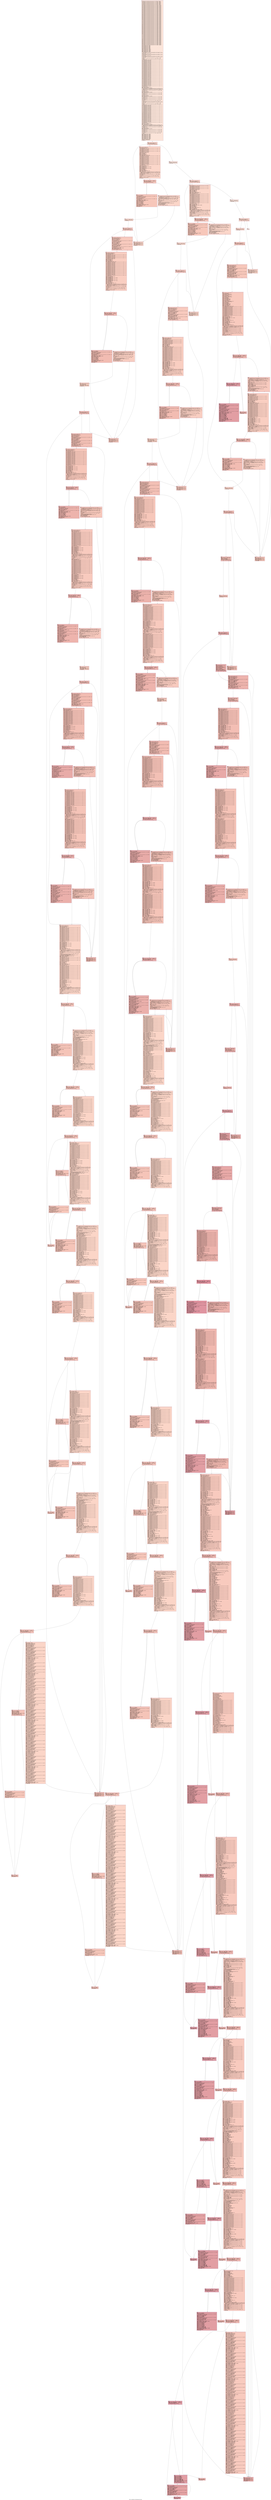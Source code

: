 digraph "CFG for '_QMlogicFnew_solverPnaked_triplets' function" {
	label="CFG for '_QMlogicFnew_solverPnaked_triplets' function";

	Node0x55bb5f9f3bb0 [shape=record,color="#3d50c3ff", style=filled, fillcolor="#f5c1a970" fontname="Courier",label="{1:\l|  %2 = alloca \{ ptr, i64, i32, i8, i8, i8, i8, [2 x [3 x i64]] \}, align 8\l  %3 = alloca \{ ptr, i64, i32, i8, i8, i8, i8, [2 x [3 x i64]] \}, align 8\l  %4 = alloca \{ ptr, i64, i32, i8, i8, i8, i8, [2 x [3 x i64]] \}, align 8\l  %5 = alloca \{ ptr, i64, i32, i8, i8, i8, i8, [2 x [3 x i64]] \}, align 8\l  %6 = alloca \{ ptr, i64, i32, i8, i8, i8, i8, [1 x [3 x i64]] \}, align 8\l  %7 = alloca \{ ptr, i64, i32, i8, i8, i8, i8, [2 x [3 x i64]] \}, align 8\l  %8 = alloca \{ ptr, i64, i32, i8, i8, i8, i8, [2 x [3 x i64]] \}, align 8\l  %9 = alloca \{ ptr, i64, i32, i8, i8, i8, i8, [2 x [3 x i64]] \}, align 8\l  %10 = alloca \{ ptr, i64, i32, i8, i8, i8, i8, [2 x [3 x i64]] \}, align 8\l  %11 = alloca \{ ptr, i64, i32, i8, i8, i8, i8, [1 x [3 x i64]] \}, align 8\l  %12 = alloca \{ ptr, i64, i32, i8, i8, i8, i8, [2 x [3 x i64]] \}, align 8\l  %13 = alloca \{ ptr, i64, i32, i8, i8, i8, i8, [2 x [3 x i64]] \}, align 8\l  %14 = alloca \{ ptr, i64, i32, i8, i8, i8, i8, [2 x [3 x i64]] \}, align 8\l  %15 = alloca \{ ptr, i64, i32, i8, i8, i8, i8, [2 x [3 x i64]] \}, align 8\l  %16 = alloca \{ ptr, i64, i32, i8, i8, i8, i8, [1 x [3 x i64]] \}, align 8\l  %17 = alloca \{ ptr, i64, i32, i8, i8, i8, i8, [1 x [3 x i64]] \}, align 8\l  %18 = alloca \{ ptr, i64, i32, i8, i8, i8, i8, [1 x [3 x i64]] \}, align 8\l  %19 = alloca \{ ptr, i64, i32, i8, i8, i8, i8, [1 x [3 x i64]] \}, align 8\l  %20 = alloca \{ ptr, i64, i32, i8, i8, i8, i8, [1 x [3 x i64]] \}, align 8\l  %21 = alloca \{ ptr, i64, i32, i8, i8, i8, i8, [1 x [3 x i64]] \}, align 8\l  %22 = alloca \{ ptr, i64, i32, i8, i8, i8, i8, [1 x [3 x i64]] \}, align 8\l  %23 = alloca \{ ptr, i64, i32, i8, i8, i8, i8, [1 x [3 x i64]] \}, align 8\l  %24 = alloca \{ ptr, i64, i32, i8, i8, i8, i8, [1 x [3 x i64]] \}, align 8\l  %25 = alloca \{ ptr, i64, i32, i8, i8, i8, i8, [1 x [3 x i64]] \}, align 8\l  %26 = alloca \{ ptr, i64, i32, i8, i8, i8, i8, [1 x [3 x i64]] \}, align 8\l  %27 = alloca \{ ptr, i64, i32, i8, i8, i8, i8, [1 x [3 x i64]] \}, align 8\l  %28 = alloca \{ ptr, i64, i32, i8, i8, i8, i8, [1 x [3 x i64]] \}, align 8\l  %29 = alloca \{ ptr, i64, i32, i8, i8, i8, i8, [2 x [3 x i64]] \}, align 8\l  %30 = alloca \{ ptr, i64, i32, i8, i8, i8, i8, [2 x [3 x i64]] \}, align 8\l  %31 = alloca \{ ptr, i64, i32, i8, i8, i8, i8, [1 x [3 x i64]] \}, align 8\l  %32 = alloca \{ ptr, i64, i32, i8, i8, i8, i8, [1 x [3 x i64]] \}, align 8\l  %33 = alloca \{ ptr, i64, i32, i8, i8, i8, i8, [1 x [3 x i64]] \}, align 8\l  %34 = alloca \{ ptr, i64, i32, i8, i8, i8, i8, [1 x [3 x i64]] \}, align 8\l  %35 = alloca \{ ptr, i64, i32, i8, i8, i8, i8, [1 x [3 x i64]] \}, align 8\l  %36 = alloca \{ ptr, i64, i32, i8, i8, i8, i8, [1 x [3 x i64]] \}, align 8\l  %37 = alloca \{ ptr, i64, i32, i8, i8, i8, i8, [1 x [3 x i64]] \}, align 8\l  %38 = alloca \{ ptr, i64, i32, i8, i8, i8, i8, [1 x [3 x i64]] \}, align 8\l  %39 = alloca \{ ptr, i64, i32, i8, i8, i8, i8, [1 x [3 x i64]] \}, align 8\l  %40 = alloca \{ ptr, i64, i32, i8, i8, i8, i8, [1 x [3 x i64]] \}, align 8\l  %41 = alloca \{ ptr, i64, i32, i8, i8, i8, i8, [1 x [3 x i64]] \}, align 8\l  %42 = alloca \{ ptr, i64, i32, i8, i8, i8, i8, [1 x [3 x i64]] \}, align 8\l  %43 = alloca \{ ptr, i64, i32, i8, i8, i8, i8, [1 x [3 x i64]] \}, align 8\l  %44 = alloca \{ ptr, i64, i32, i8, i8, i8, i8, [1 x [3 x i64]] \}, align 8\l  %45 = alloca \{ ptr, i64, i32, i8, i8, i8, i8, [1 x [3 x i64]] \}, align 8\l  %46 = alloca \{ ptr, i64, i32, i8, i8, i8, i8, [1 x [3 x i64]] \}, align 8\l  %47 = alloca \{ ptr, i64, i32, i8, i8, i8, i8, [1 x [3 x i64]] \}, align 8\l  %48 = alloca \{ ptr, i64, i32, i8, i8, i8, i8, [1 x [3 x i64]] \}, align 8\l  %49 = alloca \{ ptr, i64, i32, i8, i8, i8, i8, [1 x [3 x i64]] \}, align 8\l  %50 = alloca \{ ptr, i64, i32, i8, i8, i8, i8, [1 x [3 x i64]] \}, align 8\l  %51 = alloca \{ ptr, i64, i32, i8, i8, i8, i8, [1 x [3 x i64]] \}, align 8\l  %52 = alloca \{ ptr, i64, i32, i8, i8, i8, i8, [1 x [3 x i64]] \}, align 8\l  %53 = alloca \{ ptr, i64, i32, i8, i8, i8, i8, [1 x [3 x i64]] \}, align 8\l  %54 = alloca \{ ptr, i64, i32, i8, i8, i8, i8, [1 x [3 x i64]] \}, align 8\l  %55 = alloca \{ ptr, i64, i32, i8, i8, i8, i8, [1 x [3 x i64]] \}, align 8\l  %56 = alloca \{ ptr, i64, i32, i8, i8, i8, i8, [1 x [3 x i64]] \}, align 8\l  %57 = alloca \{ ptr, i64, i32, i8, i8, i8, i8, [1 x [3 x i64]] \}, align 8\l  %58 = alloca \{ ptr, i64, i32, i8, i8, i8, i8, [1 x [3 x i64]] \}, align 8\l  %59 = alloca \{ ptr, i64, i32, i8, i8, i8, i8, [1 x [3 x i64]] \}, align 8\l  %60 = alloca \{ ptr, i64, i32, i8, i8, i8, i8, [1 x [3 x i64]] \}, align 8\l  %61 = alloca \{ ptr, i64, i32, i8, i8, i8, i8, [1 x [3 x i64]] \}, align 8\l  %62 = alloca \{ ptr, i64, i32, i8, i8, i8, i8, [1 x [3 x i64]] \}, align 8\l  %63 = alloca \{ ptr, i64, i32, i8, i8, i8, i8, [1 x [3 x i64]] \}, align 8\l  %64 = alloca \{ ptr, i64, i32, i8, i8, i8, i8, [1 x [3 x i64]] \}, align 8\l  %65 = alloca \{ ptr, i64, i32, i8, i8, i8, i8, [1 x [3 x i64]] \}, align 8\l  %66 = alloca \{ ptr, i64, i32, i8, i8, i8, i8, [1 x [3 x i64]] \}, align 8\l  %67 = alloca \{ ptr, i64, i32, i8, i8, i8, i8, [1 x [3 x i64]] \}, align 8\l  %68 = alloca \{ ptr, i64, i32, i8, i8, i8, i8, [1 x [3 x i64]] \}, align 8\l  %69 = alloca \{ ptr, i64, i32, i8, i8, i8, i8, [1 x [3 x i64]] \}, align 8\l  %70 = alloca \{ ptr, i64, i32, i8, i8, i8, i8, [1 x [3 x i64]] \}, align 8\l  %71 = alloca \{ ptr, i64, i32, i8, i8, i8, i8, [1 x [3 x i64]] \}, align 8\l  %72 = alloca \{ ptr, i64, i32, i8, i8, i8, i8, [1 x [3 x i64]] \}, align 8\l  %73 = alloca \{ ptr, i64, i32, i8, i8, i8, i8, [1 x [3 x i64]] \}, align 8\l  %74 = alloca \{ ptr, i64, i32, i8, i8, i8, i8, [1 x [3 x i64]] \}, align 8\l  %75 = alloca \{ ptr, i64, i32, i8, i8, i8, i8, [1 x [3 x i64]] \}, align 8\l  %76 = alloca \{ ptr, i64, i32, i8, i8, i8, i8, [1 x [3 x i64]] \}, align 8\l  %77 = alloca \{ ptr, i64, i32, i8, i8, i8, i8, [1 x [3 x i64]] \}, align 8\l  %78 = alloca \{ ptr, i64, i32, i8, i8, i8, i8, [1 x [3 x i64]] \}, align 8\l  %79 = alloca \{ ptr, i64, i32, i8, i8, i8, i8, [1 x [3 x i64]] \}, align 8\l  %80 = alloca \{ ptr, i64, i32, i8, i8, i8, i8, [1 x [3 x i64]] \}, align 8\l  %81 = alloca \{ ptr, i64, i32, i8, i8, i8, i8, [1 x [3 x i64]] \}, align 8\l  %82 = alloca \{ ptr, i64, i32, i8, i8, i8, i8, [1 x [3 x i64]] \}, align 8\l  %83 = alloca \{ ptr, i64, i32, i8, i8, i8, i8, [1 x [3 x i64]] \}, align 8\l  %84 = alloca \{ ptr, i64, i32, i8, i8, i8, i8, [1 x [3 x i64]] \}, align 8\l  %85 = alloca \{ ptr, i64, i32, i8, i8, i8, i8, [1 x [3 x i64]] \}, align 8\l  %86 = alloca \{ ptr, i64, i32, i8, i8, i8, i8, [1 x [3 x i64]] \}, align 8\l  %87 = alloca \{ ptr, i64, i32, i8, i8, i8, i8, [1 x [3 x i64]] \}, align 8\l  %88 = alloca \{ ptr, i64, i32, i8, i8, i8, i8, [1 x [3 x i64]] \}, align 8\l  %89 = alloca \{ ptr, i64, i32, i8, i8, i8, i8, [2 x [3 x i64]] \}, align 8\l  %90 = alloca \{ ptr, i64, i32, i8, i8, i8, i8, [2 x [3 x i64]] \}, align 8\l  %91 = alloca \{ ptr, i64, i32, i8, i8, i8, i8, [3 x [3 x i64]] \}, align 8\l  %92 = alloca \{ ptr, i64, i32, i8, i8, i8, i8, [3 x [3 x i64]] \}, align 8\l  %93 = alloca i32, i64 1, align 4\l  %94 = alloca i32, i64 1, align 4\l  %95 = alloca i32, i64 1, align 4\l  %96 = alloca i32, i64 1, align 4\l  %97 = alloca i32, i64 1, align 4\l  %98 = alloca i32, i64 1, align 4\l  %99 = alloca i32, i64 1, align 4\l  %100 = alloca i32, i64 1, align 4\l  %101 = alloca i32, i64 1, align 4\l  %102 = alloca i32, i64 1, align 4\l  %103 = alloca i32, i64 1, align 4\l  %104 = alloca i32, i64 1, align 4\l  %105 = alloca i32, i64 1, align 4\l  %106 = alloca i32, i64 1, align 4\l  %107 = getelementptr \{ ptr, ptr, \{ ptr, i64, i32, i8, i8, i8, i8, [3 x [3 x\l... i64]] \}, ptr, \{ ptr, i64, i32, i8, i8, i8, i8, [2 x [3 x i64]] \} \}, ptr %0,\l... i32 0, i32 0\l  %108 = load ptr, ptr %107, align 8\l  %109 = getelementptr \{ ptr, ptr, \{ ptr, i64, i32, i8, i8, i8, i8, [3 x [3 x\l... i64]] \}, ptr, \{ ptr, i64, i32, i8, i8, i8, i8, [2 x [3 x i64]] \} \}, ptr %0,\l... i32 0, i32 1\l  %110 = load ptr, ptr %109, align 8\l  %111 = getelementptr \{ ptr, ptr, \{ ptr, i64, i32, i8, i8, i8, i8, [3 x [3 x\l... i64]] \}, ptr, \{ ptr, i64, i32, i8, i8, i8, i8, [2 x [3 x i64]] \} \}, ptr %0,\l... i32 0, i32 2\l  %112 = load \{ ptr, i64, i32, i8, i8, i8, i8, [3 x [3 x i64]] \}, ptr %111,\l... align 8\l  store \{ ptr, i64, i32, i8, i8, i8, i8, [3 x [3 x i64]] \} %112, ptr %92,\l... align 8\l  %113 = getelementptr \{ ptr, i64, i32, i8, i8, i8, i8, [3 x [3 x i64]] \}, ptr\l... %92, i32 0, i32 7, i64 0, i32 0\l  %114 = load i64, ptr %113, align 8\l  %115 = getelementptr \{ ptr, i64, i32, i8, i8, i8, i8, [3 x [3 x i64]] \}, ptr\l... %92, i32 0, i32 7, i64 0, i32 1\l  %116 = load i64, ptr %115, align 8\l  %117 = getelementptr \{ ptr, i64, i32, i8, i8, i8, i8, [3 x [3 x i64]] \}, ptr\l... %92, i32 0, i32 7, i64 0, i32 2\l  %118 = load i64, ptr %117, align 8\l  %119 = getelementptr \{ ptr, i64, i32, i8, i8, i8, i8, [3 x [3 x i64]] \}, ptr\l... %92, i32 0, i32 7, i64 1, i32 0\l  %120 = load i64, ptr %119, align 8\l  %121 = getelementptr \{ ptr, i64, i32, i8, i8, i8, i8, [3 x [3 x i64]] \}, ptr\l... %92, i32 0, i32 7, i64 1, i32 1\l  %122 = load i64, ptr %121, align 8\l  %123 = getelementptr \{ ptr, i64, i32, i8, i8, i8, i8, [3 x [3 x i64]] \}, ptr\l... %92, i32 0, i32 7, i64 1, i32 2\l  %124 = load i64, ptr %123, align 8\l  %125 = getelementptr \{ ptr, i64, i32, i8, i8, i8, i8, [3 x [3 x i64]] \}, ptr\l... %92, i32 0, i32 7, i64 2, i32 0\l  %126 = load i64, ptr %125, align 8\l  %127 = getelementptr \{ ptr, i64, i32, i8, i8, i8, i8, [3 x [3 x i64]] \}, ptr\l... %92, i32 0, i32 7, i64 2, i32 1\l  %128 = load i64, ptr %127, align 8\l  %129 = getelementptr \{ ptr, i64, i32, i8, i8, i8, i8, [3 x [3 x i64]] \}, ptr\l... %92, i32 0, i32 7, i64 2, i32 2\l  %130 = load i64, ptr %129, align 8\l  %131 = getelementptr \{ ptr, i64, i32, i8, i8, i8, i8, [3 x [3 x i64]] \}, ptr\l... %92, i32 0, i32 7, i32 0, i32 0\l  %132 = load i64, ptr %131, align 8\l  %133 = getelementptr \{ ptr, i64, i32, i8, i8, i8, i8, [3 x [3 x i64]] \}, ptr\l... %92, i32 0, i32 7, i32 0, i32 1\l  %134 = load i64, ptr %133, align 8\l  %135 = getelementptr \{ ptr, i64, i32, i8, i8, i8, i8, [3 x [3 x i64]] \}, ptr\l... %92, i32 0, i32 7, i32 0, i32 2\l  %136 = load i64, ptr %135, align 8\l  %137 = getelementptr \{ ptr, i64, i32, i8, i8, i8, i8, [3 x [3 x i64]] \}, ptr\l... %92, i32 0, i32 7, i32 1, i32 0\l  %138 = load i64, ptr %137, align 8\l  %139 = getelementptr \{ ptr, i64, i32, i8, i8, i8, i8, [3 x [3 x i64]] \}, ptr\l... %92, i32 0, i32 7, i32 1, i32 1\l  %140 = load i64, ptr %139, align 8\l  %141 = getelementptr \{ ptr, i64, i32, i8, i8, i8, i8, [3 x [3 x i64]] \}, ptr\l... %92, i32 0, i32 7, i32 1, i32 2\l  %142 = load i64, ptr %141, align 8\l  %143 = getelementptr \{ ptr, i64, i32, i8, i8, i8, i8, [3 x [3 x i64]] \}, ptr\l... %92, i32 0, i32 7, i32 2, i32 0\l  %144 = load i64, ptr %143, align 8\l  %145 = getelementptr \{ ptr, i64, i32, i8, i8, i8, i8, [3 x [3 x i64]] \}, ptr\l... %92, i32 0, i32 7, i32 2, i32 1\l  %146 = load i64, ptr %145, align 8\l  %147 = getelementptr \{ ptr, i64, i32, i8, i8, i8, i8, [3 x [3 x i64]] \}, ptr\l... %92, i32 0, i32 7, i32 2, i32 2\l  %148 = load i64, ptr %147, align 8\l  %149 = getelementptr \{ ptr, i64, i32, i8, i8, i8, i8, [3 x [3 x i64]] \}, ptr\l... %92, i32 0, i32 0\l  %150 = load ptr, ptr %149, align 8\l  %151 = icmp eq i64 %134, 0\l  %152 = select i1 %151, i64 1, i64 %114\l  %153 = insertvalue \{ ptr, i64, i32, i8, i8, i8, i8, [3 x [3 x i64]] \} \{ ptr\l... undef, i64 ptrtoint (ptr getelementptr (i32, ptr null, i32 1) to i64), i32\l... 20180515, i8 3, i8 9, i8 0, i8 0, [3 x [3 x i64]] undef \}, i64 %152, 7, 0, 0\l  %154 = insertvalue \{ ptr, i64, i32, i8, i8, i8, i8, [3 x [3 x i64]] \} %153,\l... i64 %134, 7, 0, 1\l  %155 = insertvalue \{ ptr, i64, i32, i8, i8, i8, i8, [3 x [3 x i64]] \} %154,\l... i64 %136, 7, 0, 2\l  %156 = icmp eq i64 %140, 0\l  %157 = select i1 %156, i64 1, i64 %120\l  %158 = insertvalue \{ ptr, i64, i32, i8, i8, i8, i8, [3 x [3 x i64]] \} %155,\l... i64 %157, 7, 1, 0\l  %159 = insertvalue \{ ptr, i64, i32, i8, i8, i8, i8, [3 x [3 x i64]] \} %158,\l... i64 %140, 7, 1, 1\l  %160 = insertvalue \{ ptr, i64, i32, i8, i8, i8, i8, [3 x [3 x i64]] \} %159,\l... i64 %142, 7, 1, 2\l  %161 = icmp eq i64 %146, 0\l  %162 = select i1 %161, i64 1, i64 %126\l  %163 = insertvalue \{ ptr, i64, i32, i8, i8, i8, i8, [3 x [3 x i64]] \} %160,\l... i64 %162, 7, 2, 0\l  %164 = insertvalue \{ ptr, i64, i32, i8, i8, i8, i8, [3 x [3 x i64]] \} %163,\l... i64 %146, 7, 2, 1\l  %165 = insertvalue \{ ptr, i64, i32, i8, i8, i8, i8, [3 x [3 x i64]] \} %164,\l... i64 %148, 7, 2, 2\l  %166 = insertvalue \{ ptr, i64, i32, i8, i8, i8, i8, [3 x [3 x i64]] \} %165,\l... ptr %150, 0\l  store \{ ptr, i64, i32, i8, i8, i8, i8, [3 x [3 x i64]] \} %166, ptr %91,\l... align 8\l  %167 = getelementptr \{ ptr, ptr, \{ ptr, i64, i32, i8, i8, i8, i8, [3 x [3 x\l... i64]] \}, ptr, \{ ptr, i64, i32, i8, i8, i8, i8, [2 x [3 x i64]] \} \}, ptr %0,\l... i32 0, i32 4\l  %168 = load \{ ptr, i64, i32, i8, i8, i8, i8, [2 x [3 x i64]] \}, ptr %167,\l... align 8\l  store \{ ptr, i64, i32, i8, i8, i8, i8, [2 x [3 x i64]] \} %168, ptr %90,\l... align 8\l  %169 = getelementptr \{ ptr, i64, i32, i8, i8, i8, i8, [2 x [3 x i64]] \}, ptr\l... %90, i32 0, i32 7, i64 0, i32 0\l  %170 = load i64, ptr %169, align 8\l  %171 = getelementptr \{ ptr, i64, i32, i8, i8, i8, i8, [2 x [3 x i64]] \}, ptr\l... %90, i32 0, i32 7, i64 0, i32 1\l  %172 = load i64, ptr %171, align 8\l  %173 = getelementptr \{ ptr, i64, i32, i8, i8, i8, i8, [2 x [3 x i64]] \}, ptr\l... %90, i32 0, i32 7, i64 0, i32 2\l  %174 = load i64, ptr %173, align 8\l  %175 = getelementptr \{ ptr, i64, i32, i8, i8, i8, i8, [2 x [3 x i64]] \}, ptr\l... %90, i32 0, i32 7, i64 1, i32 0\l  %176 = load i64, ptr %175, align 8\l  %177 = getelementptr \{ ptr, i64, i32, i8, i8, i8, i8, [2 x [3 x i64]] \}, ptr\l... %90, i32 0, i32 7, i64 1, i32 1\l  %178 = load i64, ptr %177, align 8\l  %179 = getelementptr \{ ptr, i64, i32, i8, i8, i8, i8, [2 x [3 x i64]] \}, ptr\l... %90, i32 0, i32 7, i64 1, i32 2\l  %180 = load i64, ptr %179, align 8\l  %181 = getelementptr \{ ptr, i64, i32, i8, i8, i8, i8, [2 x [3 x i64]] \}, ptr\l... %90, i32 0, i32 7, i32 0, i32 0\l  %182 = load i64, ptr %181, align 8\l  %183 = getelementptr \{ ptr, i64, i32, i8, i8, i8, i8, [2 x [3 x i64]] \}, ptr\l... %90, i32 0, i32 7, i32 0, i32 1\l  %184 = load i64, ptr %183, align 8\l  %185 = getelementptr \{ ptr, i64, i32, i8, i8, i8, i8, [2 x [3 x i64]] \}, ptr\l... %90, i32 0, i32 7, i32 0, i32 2\l  %186 = load i64, ptr %185, align 8\l  %187 = getelementptr \{ ptr, i64, i32, i8, i8, i8, i8, [2 x [3 x i64]] \}, ptr\l... %90, i32 0, i32 7, i32 1, i32 0\l  %188 = load i64, ptr %187, align 8\l  %189 = getelementptr \{ ptr, i64, i32, i8, i8, i8, i8, [2 x [3 x i64]] \}, ptr\l... %90, i32 0, i32 7, i32 1, i32 1\l  %190 = load i64, ptr %189, align 8\l  %191 = getelementptr \{ ptr, i64, i32, i8, i8, i8, i8, [2 x [3 x i64]] \}, ptr\l... %90, i32 0, i32 7, i32 1, i32 2\l  %192 = load i64, ptr %191, align 8\l  %193 = getelementptr \{ ptr, i64, i32, i8, i8, i8, i8, [2 x [3 x i64]] \}, ptr\l... %90, i32 0, i32 0\l  %194 = load ptr, ptr %193, align 8\l  %195 = icmp eq i64 %184, 0\l  %196 = select i1 %195, i64 1, i64 %170\l  %197 = insertvalue \{ ptr, i64, i32, i8, i8, i8, i8, [2 x [3 x i64]] \} \{ ptr\l... undef, i64 ptrtoint (ptr getelementptr (i32, ptr null, i32 1) to i64), i32\l... 20180515, i8 2, i8 9, i8 0, i8 0, [2 x [3 x i64]] undef \}, i64 %196, 7, 0, 0\l  %198 = insertvalue \{ ptr, i64, i32, i8, i8, i8, i8, [2 x [3 x i64]] \} %197,\l... i64 %184, 7, 0, 1\l  %199 = insertvalue \{ ptr, i64, i32, i8, i8, i8, i8, [2 x [3 x i64]] \} %198,\l... i64 %186, 7, 0, 2\l  %200 = icmp eq i64 %190, 0\l  %201 = select i1 %200, i64 1, i64 %176\l  %202 = insertvalue \{ ptr, i64, i32, i8, i8, i8, i8, [2 x [3 x i64]] \} %199,\l... i64 %201, 7, 1, 0\l  %203 = insertvalue \{ ptr, i64, i32, i8, i8, i8, i8, [2 x [3 x i64]] \} %202,\l... i64 %190, 7, 1, 1\l  %204 = insertvalue \{ ptr, i64, i32, i8, i8, i8, i8, [2 x [3 x i64]] \} %203,\l... i64 %192, 7, 1, 2\l  %205 = insertvalue \{ ptr, i64, i32, i8, i8, i8, i8, [2 x [3 x i64]] \} %204,\l... ptr %194, 0\l  store \{ ptr, i64, i32, i8, i8, i8, i8, [2 x [3 x i64]] \} %205, ptr %89,\l... align 8\l  %206 = alloca i32, i64 1, align 4\l  %207 = alloca i32, i64 1, align 4\l  %208 = alloca i32, i64 1, align 4\l  %209 = alloca i32, i64 1, align 4\l  %210 = alloca i32, i64 1, align 4\l  %211 = alloca i32, i64 1, align 4\l  %212 = alloca i32, i64 1, align 4\l  %213 = alloca i32, i64 1, align 4\l  %214 = alloca i32, i64 1, align 4\l  %215 = alloca i32, i64 1, align 4\l  %216 = alloca i32, i64 1, align 4\l  store i32 9, ptr %106, align 4\l  store i32 1, ptr %108, align 4\l  br label %217\l}"];
	Node0x55bb5f9f3bb0 -> Node0x55bb5fa350f0[tooltip="1 -> 217\nProbability 100.00%" ];
	Node0x55bb5fa350f0 [shape=record,color="#3d50c3ff", style=filled, fillcolor="#f6a38570" fontname="Courier",label="{217:\l|  %218 = load i32, ptr %106, align 4\l  %219 = icmp sgt i32 %218, 0\l  br i1 %219, label %220, label %1948\l|{<s0>T|<s1>F}}"];
	Node0x55bb5fa350f0:s0 -> Node0x55bb5fa390d0[tooltip="217 -> 220\nProbability 96.88%" ];
	Node0x55bb5fa350f0:s1 -> Node0x55bb5fa39120[tooltip="217 -> 1948\nProbability 3.12%" ];
	Node0x55bb5fa390d0 [shape=record,color="#3d50c3ff", style=filled, fillcolor="#f6a38570" fontname="Courier",label="{220:\l|  %221 = load i32, ptr %108, align 4\l  %222 = sext i32 %221 to i64\l  %223 = getelementptr \{ ptr, i64, i32, i8, i8, i8, i8, [2 x [3 x i64]] \}, ptr\l... %89, i32 0, i32 7, i64 1, i32 0\l  %224 = load i64, ptr %223, align 8\l  %225 = getelementptr \{ ptr, i64, i32, i8, i8, i8, i8, [2 x [3 x i64]] \}, ptr\l... %89, i32 0, i32 7, i64 1, i32 1\l  %226 = load i64, ptr %225, align 8\l  %227 = getelementptr \{ ptr, i64, i32, i8, i8, i8, i8, [2 x [3 x i64]] \}, ptr\l... %89, i32 0, i32 7, i64 1, i32 2\l  %228 = load i64, ptr %227, align 8\l  %229 = add i64 %176, %226\l  %230 = sub i64 %229, 1\l  %231 = sub i64 %230, %176\l  %232 = add i64 %231, 1\l  %233 = icmp sgt i64 %232, 0\l  %234 = select i1 %233, i64 %232, i64 0\l  %235 = getelementptr \{ ptr, i64, i32, i8, i8, i8, i8, [2 x [3 x i64]] \}, ptr\l... %89, i32 0, i32 7, i32 0, i32 0\l  %236 = load i64, ptr %235, align 8\l  %237 = getelementptr \{ ptr, i64, i32, i8, i8, i8, i8, [2 x [3 x i64]] \}, ptr\l... %89, i32 0, i32 7, i32 0, i32 1\l  %238 = load i64, ptr %237, align 8\l  %239 = getelementptr \{ ptr, i64, i32, i8, i8, i8, i8, [2 x [3 x i64]] \}, ptr\l... %89, i32 0, i32 7, i32 0, i32 2\l  %240 = load i64, ptr %239, align 8\l  %241 = getelementptr \{ ptr, i64, i32, i8, i8, i8, i8, [2 x [3 x i64]] \}, ptr\l... %89, i32 0, i32 7, i32 1, i32 0\l  %242 = load i64, ptr %241, align 8\l  %243 = getelementptr \{ ptr, i64, i32, i8, i8, i8, i8, [2 x [3 x i64]] \}, ptr\l... %89, i32 0, i32 7, i32 1, i32 1\l  %244 = load i64, ptr %243, align 8\l  %245 = getelementptr \{ ptr, i64, i32, i8, i8, i8, i8, [2 x [3 x i64]] \}, ptr\l... %89, i32 0, i32 7, i32 1, i32 2\l  %246 = load i64, ptr %245, align 8\l  %247 = getelementptr \{ ptr, i64, i32, i8, i8, i8, i8, [2 x [3 x i64]] \}, ptr\l... %89, i32 0, i32 0\l  %248 = load ptr, ptr %247, align 8\l  %249 = sub i64 %222, %170\l  %250 = mul i64 %249, %240\l  %251 = getelementptr i8, ptr %248, i64 %250\l  %252 = sub i64 %176, %176\l  %253 = mul i64 %252, %246\l  %254 = getelementptr i8, ptr %251, i64 %253\l  %255 = sub i64 %230, %176\l  %256 = add i64 %255, 1\l  %257 = sdiv i64 %256, 1\l  %258 = icmp sgt i64 %257, 0\l  %259 = select i1 %258, i64 %257, i64 0\l  %260 = mul i64 1, %246\l  %261 = insertvalue \{ ptr, i64, i32, i8, i8, i8, i8, [1 x [3 x i64]] \} \{ ptr\l... undef, i64 ptrtoint (ptr getelementptr (i32, ptr null, i32 1) to i64), i32\l... 20180515, i8 1, i8 9, i8 0, i8 0, [1 x [3 x i64]] [[3 x i64] [i64 1, i64\l... undef, i64 undef]] \}, i64 %259, 7, 0, 1\l  %262 = insertvalue \{ ptr, i64, i32, i8, i8, i8, i8, [1 x [3 x i64]] \} %261,\l... i64 %260, 7, 0, 2\l  %263 = insertvalue \{ ptr, i64, i32, i8, i8, i8, i8, [1 x [3 x i64]] \} %262,\l... ptr %254, 0\l  store \{ ptr, i64, i32, i8, i8, i8, i8, [1 x [3 x i64]] \} %263, ptr %88,\l... align 8\l  %264 = mul i64 ptrtoint (ptr getelementptr (i32, ptr null, i32 1) to i64),\l... %234\l  %265 = call ptr @malloc(i64 %264)\l  br label %266\l}"];
	Node0x55bb5fa390d0 -> Node0x55bb5fa3b080[tooltip="220 -> 266\nProbability 100.00%" ];
	Node0x55bb5fa3b080 [shape=record,color="#3d50c3ff", style=filled, fillcolor="#ec7f6370" fontname="Courier",label="{266:\l|  %267 = phi i64 [ %289, %270 ], [ 1, %220 ]\l  %268 = phi i64 [ %290, %270 ], [ %234, %220 ]\l  %269 = icmp sgt i64 %268, 0\l  br i1 %269, label %270, label %291\l|{<s0>T|<s1>F}}"];
	Node0x55bb5fa3b080:s0 -> Node0x55bb5fa3b140[tooltip="266 -> 270\nProbability 96.88%" ];
	Node0x55bb5fa3b080:s1 -> Node0x55bb5fa3b340[tooltip="266 -> 291\nProbability 3.12%" ];
	Node0x55bb5fa3b140 [shape=record,color="#3d50c3ff", style=filled, fillcolor="#ec7f6370" fontname="Courier",label="{270:\l|  %271 = sub nsw i64 %267, 1\l  %272 = mul nsw i64 %271, 1\l  %273 = getelementptr \{ ptr, i64, i32, i8, i8, i8, i8, [1 x [3 x i64]] \}, ptr\l... %88, i32 0, i32 7, i32 0, i32 2\l  %274 = load i64, ptr %273, align 8\l  %275 = mul nsw i64 %272, %274\l  %276 = add nsw i64 %275, 0\l  %277 = getelementptr \{ ptr, i64, i32, i8, i8, i8, i8, [1 x [3 x i64]] \}, ptr\l... %88, i32 0, i32 0\l  %278 = load ptr, ptr %277, align 8\l  %279 = getelementptr i8, ptr %278, i64 %276\l  %280 = load i32, ptr %279, align 4\l  %281 = icmp eq i32 %280, 0\l  %282 = zext i1 %281 to i32\l  %283 = sub nsw i64 %267, 1\l  %284 = mul nsw i64 %283, 1\l  %285 = mul nsw i64 %284, 1\l  %286 = add nsw i64 %285, 0\l  %287 = mul nsw i64 1, %234\l  %288 = getelementptr i32, ptr %265, i64 %286\l  store i32 %282, ptr %288, align 4\l  %289 = add i64 %267, 1\l  %290 = sub i64 %268, 1\l  br label %266\l}"];
	Node0x55bb5fa3b140 -> Node0x55bb5fa3b080[tooltip="270 -> 266\nProbability 100.00%" ];
	Node0x55bb5fa3b340 [shape=record,color="#3d50c3ff", style=filled, fillcolor="#f6a38570" fontname="Courier",label="{291:\l|  %292 = insertvalue \{ ptr, i64, i32, i8, i8, i8, i8, [1 x [3 x i64]] \} \{\l... ptr undef, i64 ptrtoint (ptr getelementptr (i32, ptr null, i32 1) to i64),\l... i32 20180515, i8 1, i8 14, i8 0, i8 0, [1 x [3 x i64]] [[3 x i64] [i64 1, i64\l... undef, i64 undef]] \}, i64 %234, 7, 0, 1\l  %293 = insertvalue \{ ptr, i64, i32, i8, i8, i8, i8, [1 x [3 x i64]] \} %292,\l... i64 ptrtoint (ptr getelementptr (i32, ptr null, i32 1) to i64), 7, 0, 2\l  %294 = mul i64 ptrtoint (ptr getelementptr (i32, ptr null, i32 1) to i64),\l... %234\l  %295 = mul i64 1, %234\l  %296 = insertvalue \{ ptr, i64, i32, i8, i8, i8, i8, [1 x [3 x i64]] \} %293,\l... ptr %265, 0\l  store \{ ptr, i64, i32, i8, i8, i8, i8, [1 x [3 x i64]] \} %296, ptr %87,\l... align 8\l  %297 = call i64 @_FortranACount(ptr %87, ptr\l... @_QQclXf509f8d48db1b89486c6e4f1d51e632e, i32 558, i32 0)\l  %298 = trunc i64 %297 to i32\l  call void @free(ptr %265)\l  %299 = icmp ne i32 %298, 3\l  br i1 %299, label %300, label %1943\l|{<s0>T|<s1>F}}"];
	Node0x55bb5fa3b340:s0 -> Node0x55bb5fa3c810[tooltip="291 -> 300\nProbability 50.00%" ];
	Node0x55bb5fa3b340:s1 -> Node0x55bb5fa3c860[tooltip="291 -> 1943\nProbability 50.00%" ];
	Node0x55bb5fa3c810 [shape=record,color="#3d50c3ff", style=filled, fillcolor="#f7ac8e70" fontname="Courier",label="{300:\l|  store i32 7, ptr %105, align 4\l  store i32 1, ptr %206, align 4\l  br label %301\l}"];
	Node0x55bb5fa3c810 -> Node0x55bb5fa3caa0[tooltip="300 -> 301\nProbability 100.00%" ];
	Node0x55bb5fa3caa0 [shape=record,color="#3d50c3ff", style=filled, fillcolor="#ef886b70" fontname="Courier",label="{301:\l|  %302 = load i32, ptr %105, align 4\l  %303 = icmp sgt i32 %302, 0\l  br i1 %303, label %304, label %1943\l|{<s0>T|<s1>F}}"];
	Node0x55bb5fa3caa0:s0 -> Node0x55bb5fa3cc70[tooltip="301 -> 304\nProbability 96.88%" ];
	Node0x55bb5fa3caa0:s1 -> Node0x55bb5fa3c860[tooltip="301 -> 1943\nProbability 3.12%" ];
	Node0x55bb5fa3cc70 [shape=record,color="#3d50c3ff", style=filled, fillcolor="#ef886b70" fontname="Courier",label="{304:\l|  %305 = load i32, ptr %108, align 4\l  %306 = sext i32 %305 to i64\l  %307 = load i32, ptr %206, align 4\l  %308 = sext i32 %307 to i64\l  %309 = sub nsw i64 %306, %170\l  %310 = mul nsw i64 %309, 1\l  %311 = getelementptr \{ ptr, i64, i32, i8, i8, i8, i8, [2 x [3 x i64]] \}, ptr\l... %89, i32 0, i32 7, i32 0, i32 2\l  %312 = load i64, ptr %311, align 8\l  %313 = mul nsw i64 %310, %312\l  %314 = add nsw i64 %313, 0\l  %315 = sub nsw i64 %308, %176\l  %316 = mul nsw i64 %315, 1\l  %317 = getelementptr \{ ptr, i64, i32, i8, i8, i8, i8, [2 x [3 x i64]] \}, ptr\l... %89, i32 0, i32 7, i32 1, i32 2\l  %318 = load i64, ptr %317, align 8\l  %319 = mul nsw i64 %316, %318\l  %320 = add nsw i64 %319, %314\l  %321 = getelementptr \{ ptr, i64, i32, i8, i8, i8, i8, [2 x [3 x i64]] \}, ptr\l... %89, i32 0, i32 0\l  %322 = load ptr, ptr %321, align 8\l  %323 = getelementptr i8, ptr %322, i64 %320\l  %324 = load i32, ptr %323, align 4\l  %325 = icmp eq i32 %324, 0\l  br i1 %325, label %326, label %1938\l|{<s0>T|<s1>F}}"];
	Node0x55bb5fa3cc70:s0 -> Node0x55bb5fa3d9c0[tooltip="304 -> 326\nProbability 37.50%" ];
	Node0x55bb5fa3cc70:s1 -> Node0x55bb5fa3da10[tooltip="304 -> 1938\nProbability 62.50%" ];
	Node0x55bb5fa3d9c0 [shape=record,color="#3d50c3ff", style=filled, fillcolor="#f2907270" fontname="Courier",label="{326:\l|  %327 = load i32, ptr %108, align 4\l  %328 = sext i32 %327 to i64\l  %329 = load i32, ptr %206, align 4\l  %330 = sext i32 %329 to i64\l  %331 = getelementptr \{ ptr, i64, i32, i8, i8, i8, i8, [3 x [3 x i64]] \}, ptr\l... %91, i32 0, i32 7, i64 2, i32 0\l  %332 = load i64, ptr %331, align 8\l  %333 = getelementptr \{ ptr, i64, i32, i8, i8, i8, i8, [3 x [3 x i64]] \}, ptr\l... %91, i32 0, i32 7, i64 2, i32 1\l  %334 = load i64, ptr %333, align 8\l  %335 = getelementptr \{ ptr, i64, i32, i8, i8, i8, i8, [3 x [3 x i64]] \}, ptr\l... %91, i32 0, i32 7, i64 2, i32 2\l  %336 = load i64, ptr %335, align 8\l  %337 = add i64 %126, %334\l  %338 = sub i64 %337, 1\l  %339 = sub i64 %338, %126\l  %340 = add i64 %339, 1\l  %341 = icmp sgt i64 %340, 0\l  %342 = select i1 %341, i64 %340, i64 0\l  %343 = getelementptr \{ ptr, i64, i32, i8, i8, i8, i8, [3 x [3 x i64]] \}, ptr\l... %91, i32 0, i32 7, i32 0, i32 0\l  %344 = load i64, ptr %343, align 8\l  %345 = getelementptr \{ ptr, i64, i32, i8, i8, i8, i8, [3 x [3 x i64]] \}, ptr\l... %91, i32 0, i32 7, i32 0, i32 1\l  %346 = load i64, ptr %345, align 8\l  %347 = getelementptr \{ ptr, i64, i32, i8, i8, i8, i8, [3 x [3 x i64]] \}, ptr\l... %91, i32 0, i32 7, i32 0, i32 2\l  %348 = load i64, ptr %347, align 8\l  %349 = getelementptr \{ ptr, i64, i32, i8, i8, i8, i8, [3 x [3 x i64]] \}, ptr\l... %91, i32 0, i32 7, i32 1, i32 0\l  %350 = load i64, ptr %349, align 8\l  %351 = getelementptr \{ ptr, i64, i32, i8, i8, i8, i8, [3 x [3 x i64]] \}, ptr\l... %91, i32 0, i32 7, i32 1, i32 1\l  %352 = load i64, ptr %351, align 8\l  %353 = getelementptr \{ ptr, i64, i32, i8, i8, i8, i8, [3 x [3 x i64]] \}, ptr\l... %91, i32 0, i32 7, i32 1, i32 2\l  %354 = load i64, ptr %353, align 8\l  %355 = getelementptr \{ ptr, i64, i32, i8, i8, i8, i8, [3 x [3 x i64]] \}, ptr\l... %91, i32 0, i32 7, i32 2, i32 0\l  %356 = load i64, ptr %355, align 8\l  %357 = getelementptr \{ ptr, i64, i32, i8, i8, i8, i8, [3 x [3 x i64]] \}, ptr\l... %91, i32 0, i32 7, i32 2, i32 1\l  %358 = load i64, ptr %357, align 8\l  %359 = getelementptr \{ ptr, i64, i32, i8, i8, i8, i8, [3 x [3 x i64]] \}, ptr\l... %91, i32 0, i32 7, i32 2, i32 2\l  %360 = load i64, ptr %359, align 8\l  %361 = getelementptr \{ ptr, i64, i32, i8, i8, i8, i8, [3 x [3 x i64]] \}, ptr\l... %91, i32 0, i32 0\l  %362 = load ptr, ptr %361, align 8\l  %363 = sub i64 %328, %114\l  %364 = mul i64 %363, %348\l  %365 = getelementptr i8, ptr %362, i64 %364\l  %366 = sub i64 %330, %120\l  %367 = mul i64 %366, %354\l  %368 = getelementptr i8, ptr %365, i64 %367\l  %369 = sub i64 %126, %126\l  %370 = mul i64 %369, %360\l  %371 = getelementptr i8, ptr %368, i64 %370\l  %372 = sub i64 %338, %126\l  %373 = add i64 %372, 1\l  %374 = sdiv i64 %373, 1\l  %375 = icmp sgt i64 %374, 0\l  %376 = select i1 %375, i64 %374, i64 0\l  %377 = mul i64 1, %360\l  %378 = insertvalue \{ ptr, i64, i32, i8, i8, i8, i8, [1 x [3 x i64]] \} \{ ptr\l... undef, i64 ptrtoint (ptr getelementptr (i32, ptr null, i32 1) to i64), i32\l... 20180515, i8 1, i8 9, i8 0, i8 0, [1 x [3 x i64]] [[3 x i64] [i64 1, i64\l... undef, i64 undef]] \}, i64 %376, 7, 0, 1\l  %379 = insertvalue \{ ptr, i64, i32, i8, i8, i8, i8, [1 x [3 x i64]] \} %378,\l... i64 %377, 7, 0, 2\l  %380 = insertvalue \{ ptr, i64, i32, i8, i8, i8, i8, [1 x [3 x i64]] \} %379,\l... ptr %371, 0\l  store \{ ptr, i64, i32, i8, i8, i8, i8, [1 x [3 x i64]] \} %380, ptr %86,\l... align 8\l  %381 = mul i64 ptrtoint (ptr getelementptr (i32, ptr null, i32 1) to i64),\l... %342\l  %382 = call ptr @malloc(i64 %381)\l  br label %383\l}"];
	Node0x55bb5fa3d9c0 -> Node0x55bb5fa400a0[tooltip="326 -> 383\nProbability 100.00%" ];
	Node0x55bb5fa400a0 [shape=record,color="#3d50c3ff", style=filled, fillcolor="#e1675170" fontname="Courier",label="{383:\l|  %384 = phi i64 [ %406, %387 ], [ 1, %326 ]\l  %385 = phi i64 [ %407, %387 ], [ %342, %326 ]\l  %386 = icmp sgt i64 %385, 0\l  br i1 %386, label %387, label %408\l|{<s0>T|<s1>F}}"];
	Node0x55bb5fa400a0:s0 -> Node0x55bb5fa36ea0[tooltip="383 -> 387\nProbability 96.88%" ];
	Node0x55bb5fa400a0:s1 -> Node0x55bb5fa37130[tooltip="383 -> 408\nProbability 3.12%" ];
	Node0x55bb5fa36ea0 [shape=record,color="#3d50c3ff", style=filled, fillcolor="#e1675170" fontname="Courier",label="{387:\l|  %388 = sub nsw i64 %384, 1\l  %389 = mul nsw i64 %388, 1\l  %390 = getelementptr \{ ptr, i64, i32, i8, i8, i8, i8, [1 x [3 x i64]] \}, ptr\l... %86, i32 0, i32 7, i32 0, i32 2\l  %391 = load i64, ptr %390, align 8\l  %392 = mul nsw i64 %389, %391\l  %393 = add nsw i64 %392, 0\l  %394 = getelementptr \{ ptr, i64, i32, i8, i8, i8, i8, [1 x [3 x i64]] \}, ptr\l... %86, i32 0, i32 0\l  %395 = load ptr, ptr %394, align 8\l  %396 = getelementptr i8, ptr %395, i64 %393\l  %397 = load i32, ptr %396, align 4\l  %398 = icmp ne i32 %397, 0\l  %399 = zext i1 %398 to i32\l  %400 = sub nsw i64 %384, 1\l  %401 = mul nsw i64 %400, 1\l  %402 = mul nsw i64 %401, 1\l  %403 = add nsw i64 %402, 0\l  %404 = mul nsw i64 1, %342\l  %405 = getelementptr i32, ptr %382, i64 %403\l  store i32 %399, ptr %405, align 4\l  %406 = add i64 %384, 1\l  %407 = sub i64 %385, 1\l  br label %383\l}"];
	Node0x55bb5fa36ea0 -> Node0x55bb5fa400a0[tooltip="387 -> 383\nProbability 100.00%" ];
	Node0x55bb5fa37130 [shape=record,color="#3d50c3ff", style=filled, fillcolor="#f2907270" fontname="Courier",label="{408:\l|  %409 = insertvalue \{ ptr, i64, i32, i8, i8, i8, i8, [1 x [3 x i64]] \} \{\l... ptr undef, i64 ptrtoint (ptr getelementptr (i32, ptr null, i32 1) to i64),\l... i32 20180515, i8 1, i8 14, i8 0, i8 0, [1 x [3 x i64]] [[3 x i64] [i64 1, i64\l... undef, i64 undef]] \}, i64 %342, 7, 0, 1\l  %410 = insertvalue \{ ptr, i64, i32, i8, i8, i8, i8, [1 x [3 x i64]] \} %409,\l... i64 ptrtoint (ptr getelementptr (i32, ptr null, i32 1) to i64), 7, 0, 2\l  %411 = mul i64 ptrtoint (ptr getelementptr (i32, ptr null, i32 1) to i64),\l... %342\l  %412 = mul i64 1, %342\l  %413 = insertvalue \{ ptr, i64, i32, i8, i8, i8, i8, [1 x [3 x i64]] \} %410,\l... ptr %382, 0\l  store \{ ptr, i64, i32, i8, i8, i8, i8, [1 x [3 x i64]] \} %413, ptr %85,\l... align 8\l  %414 = call i64 @_FortranACount(ptr %85, ptr\l... @_QQclXf509f8d48db1b89486c6e4f1d51e632e, i32 560, i32 0)\l  %415 = trunc i64 %414 to i32\l  call void @free(ptr %382)\l  %416 = icmp eq i32 %415, 3\l  br i1 %416, label %417, label %1938\l|{<s0>T|<s1>F}}"];
	Node0x55bb5fa37130:s0 -> Node0x55bb5fa38630[tooltip="408 -> 417\nProbability 50.00%" ];
	Node0x55bb5fa37130:s1 -> Node0x55bb5fa3da10[tooltip="408 -> 1938\nProbability 50.00%" ];
	Node0x55bb5fa38630 [shape=record,color="#3d50c3ff", style=filled, fillcolor="#f4987a70" fontname="Courier",label="{417:\l|  %418 = load i32, ptr %206, align 4\l  %419 = add i32 %418, 1\l  %420 = sub i32 8, %418\l  store i32 %420, ptr %104, align 4\l  store i32 %419, ptr %207, align 4\l  br label %421\l}"];
	Node0x55bb5fa38630 -> Node0x55bb5fa38a10[tooltip="417 -> 421\nProbability 100.00%" ];
	Node0x55bb5fa38a10 [shape=record,color="#3d50c3ff", style=filled, fillcolor="#e5705870" fontname="Courier",label="{421:\l|  %422 = load i32, ptr %104, align 4\l  %423 = icmp sgt i32 %422, 0\l  br i1 %423, label %424, label %1938\l|{<s0>T|<s1>F}}"];
	Node0x55bb5fa38a10:s0 -> Node0x55bb5fa38be0[tooltip="421 -> 424\nProbability 96.88%" ];
	Node0x55bb5fa38a10:s1 -> Node0x55bb5fa3da10[tooltip="421 -> 1938\nProbability 3.12%" ];
	Node0x55bb5fa38be0 [shape=record,color="#3d50c3ff", style=filled, fillcolor="#e5705870" fontname="Courier",label="{424:\l|  %425 = load i32, ptr %108, align 4\l  %426 = sext i32 %425 to i64\l  %427 = load i32, ptr %207, align 4\l  %428 = sext i32 %427 to i64\l  %429 = sub nsw i64 %426, %170\l  %430 = mul nsw i64 %429, 1\l  %431 = getelementptr \{ ptr, i64, i32, i8, i8, i8, i8, [2 x [3 x i64]] \}, ptr\l... %89, i32 0, i32 7, i32 0, i32 2\l  %432 = load i64, ptr %431, align 8\l  %433 = mul nsw i64 %430, %432\l  %434 = add nsw i64 %433, 0\l  %435 = sub nsw i64 %428, %176\l  %436 = mul nsw i64 %435, 1\l  %437 = getelementptr \{ ptr, i64, i32, i8, i8, i8, i8, [2 x [3 x i64]] \}, ptr\l... %89, i32 0, i32 7, i32 1, i32 2\l  %438 = load i64, ptr %437, align 8\l  %439 = mul nsw i64 %436, %438\l  %440 = add nsw i64 %439, %434\l  %441 = getelementptr \{ ptr, i64, i32, i8, i8, i8, i8, [2 x [3 x i64]] \}, ptr\l... %89, i32 0, i32 0\l  %442 = load ptr, ptr %441, align 8\l  %443 = getelementptr i8, ptr %442, i64 %440\l  %444 = load i32, ptr %443, align 4\l  %445 = icmp eq i32 %444, 0\l  br i1 %445, label %446, label %1933\l|{<s0>T|<s1>F}}"];
	Node0x55bb5fa38be0:s0 -> Node0x55bb5fa38e50[tooltip="424 -> 446\nProbability 37.50%" ];
	Node0x55bb5fa38be0:s1 -> Node0x55bb5fa44c50[tooltip="424 -> 1933\nProbability 62.50%" ];
	Node0x55bb5fa38e50 [shape=record,color="#3d50c3ff", style=filled, fillcolor="#ec7f6370" fontname="Courier",label="{446:\l|  %447 = load i32, ptr %108, align 4\l  %448 = sext i32 %447 to i64\l  %449 = load i32, ptr %207, align 4\l  %450 = sext i32 %449 to i64\l  %451 = getelementptr \{ ptr, i64, i32, i8, i8, i8, i8, [3 x [3 x i64]] \}, ptr\l... %91, i32 0, i32 7, i32 0, i32 0\l  %452 = load i64, ptr %451, align 8\l  %453 = getelementptr \{ ptr, i64, i32, i8, i8, i8, i8, [3 x [3 x i64]] \}, ptr\l... %91, i32 0, i32 7, i32 0, i32 1\l  %454 = load i64, ptr %453, align 8\l  %455 = getelementptr \{ ptr, i64, i32, i8, i8, i8, i8, [3 x [3 x i64]] \}, ptr\l... %91, i32 0, i32 7, i32 0, i32 2\l  %456 = load i64, ptr %455, align 8\l  %457 = getelementptr \{ ptr, i64, i32, i8, i8, i8, i8, [3 x [3 x i64]] \}, ptr\l... %91, i32 0, i32 7, i32 1, i32 0\l  %458 = load i64, ptr %457, align 8\l  %459 = getelementptr \{ ptr, i64, i32, i8, i8, i8, i8, [3 x [3 x i64]] \}, ptr\l... %91, i32 0, i32 7, i32 1, i32 1\l  %460 = load i64, ptr %459, align 8\l  %461 = getelementptr \{ ptr, i64, i32, i8, i8, i8, i8, [3 x [3 x i64]] \}, ptr\l... %91, i32 0, i32 7, i32 1, i32 2\l  %462 = load i64, ptr %461, align 8\l  %463 = getelementptr \{ ptr, i64, i32, i8, i8, i8, i8, [3 x [3 x i64]] \}, ptr\l... %91, i32 0, i32 7, i32 2, i32 0\l  %464 = load i64, ptr %463, align 8\l  %465 = getelementptr \{ ptr, i64, i32, i8, i8, i8, i8, [3 x [3 x i64]] \}, ptr\l... %91, i32 0, i32 7, i32 2, i32 1\l  %466 = load i64, ptr %465, align 8\l  %467 = getelementptr \{ ptr, i64, i32, i8, i8, i8, i8, [3 x [3 x i64]] \}, ptr\l... %91, i32 0, i32 7, i32 2, i32 2\l  %468 = load i64, ptr %467, align 8\l  %469 = getelementptr \{ ptr, i64, i32, i8, i8, i8, i8, [3 x [3 x i64]] \}, ptr\l... %91, i32 0, i32 0\l  %470 = load ptr, ptr %469, align 8\l  %471 = sub i64 %448, %114\l  %472 = mul i64 %471, %456\l  %473 = getelementptr i8, ptr %470, i64 %472\l  %474 = sub i64 %450, %120\l  %475 = mul i64 %474, %462\l  %476 = getelementptr i8, ptr %473, i64 %475\l  %477 = sub i64 %126, %126\l  %478 = mul i64 %477, %468\l  %479 = getelementptr i8, ptr %476, i64 %478\l  %480 = sub i64 %338, %126\l  %481 = add i64 %480, 1\l  %482 = sdiv i64 %481, 1\l  %483 = icmp sgt i64 %482, 0\l  %484 = select i1 %483, i64 %482, i64 0\l  %485 = mul i64 1, %468\l  %486 = insertvalue \{ ptr, i64, i32, i8, i8, i8, i8, [1 x [3 x i64]] \} \{ ptr\l... undef, i64 ptrtoint (ptr getelementptr (i32, ptr null, i32 1) to i64), i32\l... 20180515, i8 1, i8 9, i8 0, i8 0, [1 x [3 x i64]] [[3 x i64] [i64 1, i64\l... undef, i64 undef]] \}, i64 %484, 7, 0, 1\l  %487 = insertvalue \{ ptr, i64, i32, i8, i8, i8, i8, [1 x [3 x i64]] \} %486,\l... i64 %485, 7, 0, 2\l  %488 = insertvalue \{ ptr, i64, i32, i8, i8, i8, i8, [1 x [3 x i64]] \} %487,\l... ptr %479, 0\l  store \{ ptr, i64, i32, i8, i8, i8, i8, [1 x [3 x i64]] \} %488, ptr %84,\l... align 8\l  %489 = mul i64 ptrtoint (ptr getelementptr (i32, ptr null, i32 1) to i64),\l... %342\l  %490 = call ptr @malloc(i64 %489)\l  br label %491\l}"];
	Node0x55bb5fa38e50 -> Node0x55bb5fa46ae0[tooltip="446 -> 491\nProbability 100.00%" ];
	Node0x55bb5fa46ae0 [shape=record,color="#3d50c3ff", style=filled, fillcolor="#d6524470" fontname="Courier",label="{491:\l|  %492 = phi i64 [ %514, %495 ], [ 1, %446 ]\l  %493 = phi i64 [ %515, %495 ], [ %342, %446 ]\l  %494 = icmp sgt i64 %493, 0\l  br i1 %494, label %495, label %516\l|{<s0>T|<s1>F}}"];
	Node0x55bb5fa46ae0:s0 -> Node0x55bb5fa46ba0[tooltip="491 -> 495\nProbability 96.88%" ];
	Node0x55bb5fa46ae0:s1 -> Node0x55bb5fa46e00[tooltip="491 -> 516\nProbability 3.12%" ];
	Node0x55bb5fa46ba0 [shape=record,color="#3d50c3ff", style=filled, fillcolor="#d6524470" fontname="Courier",label="{495:\l|  %496 = sub nsw i64 %492, 1\l  %497 = mul nsw i64 %496, 1\l  %498 = getelementptr \{ ptr, i64, i32, i8, i8, i8, i8, [1 x [3 x i64]] \}, ptr\l... %84, i32 0, i32 7, i32 0, i32 2\l  %499 = load i64, ptr %498, align 8\l  %500 = mul nsw i64 %497, %499\l  %501 = add nsw i64 %500, 0\l  %502 = getelementptr \{ ptr, i64, i32, i8, i8, i8, i8, [1 x [3 x i64]] \}, ptr\l... %84, i32 0, i32 0\l  %503 = load ptr, ptr %502, align 8\l  %504 = getelementptr i8, ptr %503, i64 %501\l  %505 = load i32, ptr %504, align 4\l  %506 = icmp ne i32 %505, 0\l  %507 = zext i1 %506 to i32\l  %508 = sub nsw i64 %492, 1\l  %509 = mul nsw i64 %508, 1\l  %510 = mul nsw i64 %509, 1\l  %511 = add nsw i64 %510, 0\l  %512 = mul nsw i64 1, %342\l  %513 = getelementptr i32, ptr %490, i64 %511\l  store i32 %507, ptr %513, align 4\l  %514 = add i64 %492, 1\l  %515 = sub i64 %493, 1\l  br label %491\l}"];
	Node0x55bb5fa46ba0 -> Node0x55bb5fa46ae0[tooltip="495 -> 491\nProbability 100.00%" ];
	Node0x55bb5fa46e00 [shape=record,color="#3d50c3ff", style=filled, fillcolor="#ec7f6370" fontname="Courier",label="{516:\l|  %517 = insertvalue \{ ptr, i64, i32, i8, i8, i8, i8, [1 x [3 x i64]] \} \{\l... ptr undef, i64 ptrtoint (ptr getelementptr (i32, ptr null, i32 1) to i64),\l... i32 20180515, i8 1, i8 14, i8 0, i8 0, [1 x [3 x i64]] [[3 x i64] [i64 1, i64\l... undef, i64 undef]] \}, i64 %342, 7, 0, 1\l  %518 = insertvalue \{ ptr, i64, i32, i8, i8, i8, i8, [1 x [3 x i64]] \} %517,\l... i64 ptrtoint (ptr getelementptr (i32, ptr null, i32 1) to i64), 7, 0, 2\l  %519 = mul i64 ptrtoint (ptr getelementptr (i32, ptr null, i32 1) to i64),\l... %342\l  %520 = mul i64 1, %342\l  %521 = insertvalue \{ ptr, i64, i32, i8, i8, i8, i8, [1 x [3 x i64]] \} %518,\l... ptr %490, 0\l  store \{ ptr, i64, i32, i8, i8, i8, i8, [1 x [3 x i64]] \} %521, ptr %83,\l... align 8\l  %522 = call i64 @_FortranACount(ptr %83, ptr\l... @_QQclXf509f8d48db1b89486c6e4f1d51e632e, i32 563, i32 0)\l  %523 = trunc i64 %522 to i32\l  call void @free(ptr %490)\l  %524 = icmp eq i32 %523, 3\l  br i1 %524, label %525, label %1933\l|{<s0>T|<s1>F}}"];
	Node0x55bb5fa46e00:s0 -> Node0x55bb5fa482d0[tooltip="516 -> 525\nProbability 50.00%" ];
	Node0x55bb5fa46e00:s1 -> Node0x55bb5fa44c50[tooltip="516 -> 1933\nProbability 50.00%" ];
	Node0x55bb5fa482d0 [shape=record,color="#3d50c3ff", style=filled, fillcolor="#ef886b70" fontname="Courier",label="{525:\l|  %526 = load i32, ptr %108, align 4\l  %527 = sext i32 %526 to i64\l  %528 = load i32, ptr %206, align 4\l  %529 = sext i32 %528 to i64\l  %530 = getelementptr \{ ptr, i64, i32, i8, i8, i8, i8, [3 x [3 x i64]] \}, ptr\l... %91, i32 0, i32 7, i32 0, i32 0\l  %531 = load i64, ptr %530, align 8\l  %532 = getelementptr \{ ptr, i64, i32, i8, i8, i8, i8, [3 x [3 x i64]] \}, ptr\l... %91, i32 0, i32 7, i32 0, i32 1\l  %533 = load i64, ptr %532, align 8\l  %534 = getelementptr \{ ptr, i64, i32, i8, i8, i8, i8, [3 x [3 x i64]] \}, ptr\l... %91, i32 0, i32 7, i32 0, i32 2\l  %535 = load i64, ptr %534, align 8\l  %536 = getelementptr \{ ptr, i64, i32, i8, i8, i8, i8, [3 x [3 x i64]] \}, ptr\l... %91, i32 0, i32 7, i32 1, i32 0\l  %537 = load i64, ptr %536, align 8\l  %538 = getelementptr \{ ptr, i64, i32, i8, i8, i8, i8, [3 x [3 x i64]] \}, ptr\l... %91, i32 0, i32 7, i32 1, i32 1\l  %539 = load i64, ptr %538, align 8\l  %540 = getelementptr \{ ptr, i64, i32, i8, i8, i8, i8, [3 x [3 x i64]] \}, ptr\l... %91, i32 0, i32 7, i32 1, i32 2\l  %541 = load i64, ptr %540, align 8\l  %542 = getelementptr \{ ptr, i64, i32, i8, i8, i8, i8, [3 x [3 x i64]] \}, ptr\l... %91, i32 0, i32 7, i32 2, i32 0\l  %543 = load i64, ptr %542, align 8\l  %544 = getelementptr \{ ptr, i64, i32, i8, i8, i8, i8, [3 x [3 x i64]] \}, ptr\l... %91, i32 0, i32 7, i32 2, i32 1\l  %545 = load i64, ptr %544, align 8\l  %546 = getelementptr \{ ptr, i64, i32, i8, i8, i8, i8, [3 x [3 x i64]] \}, ptr\l... %91, i32 0, i32 7, i32 2, i32 2\l  %547 = load i64, ptr %546, align 8\l  %548 = getelementptr \{ ptr, i64, i32, i8, i8, i8, i8, [3 x [3 x i64]] \}, ptr\l... %91, i32 0, i32 0\l  %549 = load ptr, ptr %548, align 8\l  %550 = sub i64 %527, %114\l  %551 = mul i64 %550, %535\l  %552 = getelementptr i8, ptr %549, i64 %551\l  %553 = sub i64 %529, %120\l  %554 = mul i64 %553, %541\l  %555 = getelementptr i8, ptr %552, i64 %554\l  %556 = sub i64 %126, %126\l  %557 = mul i64 %556, %547\l  %558 = getelementptr i8, ptr %555, i64 %557\l  %559 = sub i64 %338, %126\l  %560 = add i64 %559, 1\l  %561 = sdiv i64 %560, 1\l  %562 = icmp sgt i64 %561, 0\l  %563 = select i1 %562, i64 %561, i64 0\l  %564 = mul i64 1, %547\l  %565 = insertvalue \{ ptr, i64, i32, i8, i8, i8, i8, [1 x [3 x i64]] \} \{ ptr\l... undef, i64 ptrtoint (ptr getelementptr (i32, ptr null, i32 1) to i64), i32\l... 20180515, i8 1, i8 9, i8 0, i8 0, [1 x [3 x i64]] [[3 x i64] [i64 1, i64\l... undef, i64 undef]] \}, i64 %563, 7, 0, 1\l  %566 = insertvalue \{ ptr, i64, i32, i8, i8, i8, i8, [1 x [3 x i64]] \} %565,\l... i64 %564, 7, 0, 2\l  %567 = insertvalue \{ ptr, i64, i32, i8, i8, i8, i8, [1 x [3 x i64]] \} %566,\l... ptr %558, 0\l  store \{ ptr, i64, i32, i8, i8, i8, i8, [1 x [3 x i64]] \} %567, ptr %82,\l... align 8\l  %568 = load i32, ptr %207, align 4\l  %569 = sext i32 %568 to i64\l  %570 = getelementptr \{ ptr, i64, i32, i8, i8, i8, i8, [3 x [3 x i64]] \}, ptr\l... %91, i32 0, i32 7, i32 0, i32 0\l  %571 = load i64, ptr %570, align 8\l  %572 = getelementptr \{ ptr, i64, i32, i8, i8, i8, i8, [3 x [3 x i64]] \}, ptr\l... %91, i32 0, i32 7, i32 0, i32 1\l  %573 = load i64, ptr %572, align 8\l  %574 = getelementptr \{ ptr, i64, i32, i8, i8, i8, i8, [3 x [3 x i64]] \}, ptr\l... %91, i32 0, i32 7, i32 0, i32 2\l  %575 = load i64, ptr %574, align 8\l  %576 = getelementptr \{ ptr, i64, i32, i8, i8, i8, i8, [3 x [3 x i64]] \}, ptr\l... %91, i32 0, i32 7, i32 1, i32 0\l  %577 = load i64, ptr %576, align 8\l  %578 = getelementptr \{ ptr, i64, i32, i8, i8, i8, i8, [3 x [3 x i64]] \}, ptr\l... %91, i32 0, i32 7, i32 1, i32 1\l  %579 = load i64, ptr %578, align 8\l  %580 = getelementptr \{ ptr, i64, i32, i8, i8, i8, i8, [3 x [3 x i64]] \}, ptr\l... %91, i32 0, i32 7, i32 1, i32 2\l  %581 = load i64, ptr %580, align 8\l  %582 = getelementptr \{ ptr, i64, i32, i8, i8, i8, i8, [3 x [3 x i64]] \}, ptr\l... %91, i32 0, i32 7, i32 2, i32 0\l  %583 = load i64, ptr %582, align 8\l  %584 = getelementptr \{ ptr, i64, i32, i8, i8, i8, i8, [3 x [3 x i64]] \}, ptr\l... %91, i32 0, i32 7, i32 2, i32 1\l  %585 = load i64, ptr %584, align 8\l  %586 = getelementptr \{ ptr, i64, i32, i8, i8, i8, i8, [3 x [3 x i64]] \}, ptr\l... %91, i32 0, i32 7, i32 2, i32 2\l  %587 = load i64, ptr %586, align 8\l  %588 = getelementptr \{ ptr, i64, i32, i8, i8, i8, i8, [3 x [3 x i64]] \}, ptr\l... %91, i32 0, i32 0\l  %589 = load ptr, ptr %588, align 8\l  %590 = sub i64 %527, %114\l  %591 = mul i64 %590, %575\l  %592 = getelementptr i8, ptr %589, i64 %591\l  %593 = sub i64 %569, %120\l  %594 = mul i64 %593, %581\l  %595 = getelementptr i8, ptr %592, i64 %594\l  %596 = sub i64 %126, %126\l  %597 = mul i64 %596, %587\l  %598 = getelementptr i8, ptr %595, i64 %597\l  %599 = sub i64 %338, %126\l  %600 = add i64 %599, 1\l  %601 = sdiv i64 %600, 1\l  %602 = icmp sgt i64 %601, 0\l  %603 = select i1 %602, i64 %601, i64 0\l  %604 = mul i64 1, %587\l  %605 = insertvalue \{ ptr, i64, i32, i8, i8, i8, i8, [1 x [3 x i64]] \} \{ ptr\l... undef, i64 ptrtoint (ptr getelementptr (i32, ptr null, i32 1) to i64), i32\l... 20180515, i8 1, i8 9, i8 0, i8 0, [1 x [3 x i64]] [[3 x i64] [i64 1, i64\l... undef, i64 undef]] \}, i64 %603, 7, 0, 1\l  %606 = insertvalue \{ ptr, i64, i32, i8, i8, i8, i8, [1 x [3 x i64]] \} %605,\l... i64 %604, 7, 0, 2\l  %607 = insertvalue \{ ptr, i64, i32, i8, i8, i8, i8, [1 x [3 x i64]] \} %606,\l... ptr %598, 0\l  store \{ ptr, i64, i32, i8, i8, i8, i8, [1 x [3 x i64]] \} %607, ptr %81,\l... align 8\l  %608 = mul i64 ptrtoint (ptr getelementptr (i32, ptr null, i32 1) to i64),\l... %342\l  %609 = call ptr @malloc(i64 %608)\l  br label %610\l}"];
	Node0x55bb5fa482d0 -> Node0x55bb5fa4bc80[tooltip="525 -> 610\nProbability 100.00%" ];
	Node0x55bb5fa4bc80 [shape=record,color="#3d50c3ff", style=filled, fillcolor="#d8564670" fontname="Courier",label="{610:\l|  %611 = phi i64 [ %643, %614 ], [ 1, %525 ]\l  %612 = phi i64 [ %644, %614 ], [ %342, %525 ]\l  %613 = icmp sgt i64 %612, 0\l  br i1 %613, label %614, label %645\l|{<s0>T|<s1>F}}"];
	Node0x55bb5fa4bc80:s0 -> Node0x55bb5fa4bd40[tooltip="610 -> 614\nProbability 96.88%" ];
	Node0x55bb5fa4bc80:s1 -> Node0x55bb5fa4bfa0[tooltip="610 -> 645\nProbability 3.12%" ];
	Node0x55bb5fa4bd40 [shape=record,color="#3d50c3ff", style=filled, fillcolor="#d8564670" fontname="Courier",label="{614:\l|  %615 = sub nsw i64 %611, 1\l  %616 = mul nsw i64 %615, 1\l  %617 = getelementptr \{ ptr, i64, i32, i8, i8, i8, i8, [1 x [3 x i64]] \}, ptr\l... %82, i32 0, i32 7, i32 0, i32 2\l  %618 = load i64, ptr %617, align 8\l  %619 = mul nsw i64 %616, %618\l  %620 = add nsw i64 %619, 0\l  %621 = getelementptr \{ ptr, i64, i32, i8, i8, i8, i8, [1 x [3 x i64]] \}, ptr\l... %82, i32 0, i32 0\l  %622 = load ptr, ptr %621, align 8\l  %623 = getelementptr i8, ptr %622, i64 %620\l  %624 = sub nsw i64 %611, 1\l  %625 = mul nsw i64 %624, 1\l  %626 = getelementptr \{ ptr, i64, i32, i8, i8, i8, i8, [1 x [3 x i64]] \}, ptr\l... %81, i32 0, i32 7, i32 0, i32 2\l  %627 = load i64, ptr %626, align 8\l  %628 = mul nsw i64 %625, %627\l  %629 = add nsw i64 %628, 0\l  %630 = getelementptr \{ ptr, i64, i32, i8, i8, i8, i8, [1 x [3 x i64]] \}, ptr\l... %81, i32 0, i32 0\l  %631 = load ptr, ptr %630, align 8\l  %632 = getelementptr i8, ptr %631, i64 %629\l  %633 = load i32, ptr %623, align 4\l  %634 = load i32, ptr %632, align 4\l  %635 = icmp ne i32 %633, %634\l  %636 = zext i1 %635 to i32\l  %637 = sub nsw i64 %611, 1\l  %638 = mul nsw i64 %637, 1\l  %639 = mul nsw i64 %638, 1\l  %640 = add nsw i64 %639, 0\l  %641 = mul nsw i64 1, %342\l  %642 = getelementptr i32, ptr %609, i64 %640\l  store i32 %636, ptr %642, align 4\l  %643 = add i64 %611, 1\l  %644 = sub i64 %612, 1\l  br label %610\l}"];
	Node0x55bb5fa4bd40 -> Node0x55bb5fa4bc80[tooltip="614 -> 610\nProbability 100.00%" ];
	Node0x55bb5fa4bfa0 [shape=record,color="#3d50c3ff", style=filled, fillcolor="#ef886b70" fontname="Courier",label="{645:\l|  %646 = insertvalue \{ ptr, i64, i32, i8, i8, i8, i8, [1 x [3 x i64]] \} \{\l... ptr undef, i64 ptrtoint (ptr getelementptr (i32, ptr null, i32 1) to i64),\l... i32 20180515, i8 1, i8 14, i8 0, i8 0, [1 x [3 x i64]] [[3 x i64] [i64 1, i64\l... undef, i64 undef]] \}, i64 %342, 7, 0, 1\l  %647 = insertvalue \{ ptr, i64, i32, i8, i8, i8, i8, [1 x [3 x i64]] \} %646,\l... i64 ptrtoint (ptr getelementptr (i32, ptr null, i32 1) to i64), 7, 0, 2\l  %648 = mul i64 ptrtoint (ptr getelementptr (i32, ptr null, i32 1) to i64),\l... %342\l  %649 = mul i64 1, %342\l  %650 = insertvalue \{ ptr, i64, i32, i8, i8, i8, i8, [1 x [3 x i64]] \} %647,\l... ptr %609, 0\l  store \{ ptr, i64, i32, i8, i8, i8, i8, [1 x [3 x i64]] \} %650, ptr %80,\l... align 8\l  %651 = call i1 @_FortranAAny(ptr %80, ptr\l... @_QQclXf509f8d48db1b89486c6e4f1d51e632e, i32 563, i32 1)\l  call void @free(ptr %609)\l  %652 = xor i1 %651, true\l  br i1 %652, label %653, label %1933\l|{<s0>T|<s1>F}}"];
	Node0x55bb5fa4bfa0:s0 -> Node0x55bb5fa4da50[tooltip="645 -> 653\nProbability 50.00%" ];
	Node0x55bb5fa4bfa0:s1 -> Node0x55bb5fa44c50[tooltip="645 -> 1933\nProbability 50.00%" ];
	Node0x55bb5fa4da50 [shape=record,color="#3d50c3ff", style=filled, fillcolor="#f08b6e70" fontname="Courier",label="{653:\l|  %654 = load i32, ptr %207, align 4\l  %655 = add i32 %654, 1\l  %656 = sub i32 9, %654\l  store i32 %656, ptr %103, align 4\l  store i32 %655, ptr %208, align 4\l  br label %657\l}"];
	Node0x55bb5fa4da50 -> Node0x55bb5fa4de30[tooltip="653 -> 657\nProbability 100.00%" ];
	Node0x55bb5fa4de30 [shape=record,color="#3d50c3ff", style=filled, fillcolor="#e1675170" fontname="Courier",label="{657:\l|  %658 = load i32, ptr %103, align 4\l  %659 = icmp sgt i32 %658, 0\l  br i1 %659, label %660, label %1933\l|{<s0>T|<s1>F}}"];
	Node0x55bb5fa4de30:s0 -> Node0x55bb5fa4e000[tooltip="657 -> 660\nProbability 96.88%" ];
	Node0x55bb5fa4de30:s1 -> Node0x55bb5fa44c50[tooltip="657 -> 1933\nProbability 3.12%" ];
	Node0x55bb5fa4e000 [shape=record,color="#3d50c3ff", style=filled, fillcolor="#e1675170" fontname="Courier",label="{660:\l|  %661 = load i32, ptr %108, align 4\l  %662 = sext i32 %661 to i64\l  %663 = load i32, ptr %208, align 4\l  %664 = sext i32 %663 to i64\l  %665 = sub nsw i64 %662, %170\l  %666 = mul nsw i64 %665, 1\l  %667 = getelementptr \{ ptr, i64, i32, i8, i8, i8, i8, [2 x [3 x i64]] \}, ptr\l... %89, i32 0, i32 7, i32 0, i32 2\l  %668 = load i64, ptr %667, align 8\l  %669 = mul nsw i64 %666, %668\l  %670 = add nsw i64 %669, 0\l  %671 = sub nsw i64 %664, %176\l  %672 = mul nsw i64 %671, 1\l  %673 = getelementptr \{ ptr, i64, i32, i8, i8, i8, i8, [2 x [3 x i64]] \}, ptr\l... %89, i32 0, i32 7, i32 1, i32 2\l  %674 = load i64, ptr %673, align 8\l  %675 = mul nsw i64 %672, %674\l  %676 = add nsw i64 %675, %670\l  %677 = getelementptr \{ ptr, i64, i32, i8, i8, i8, i8, [2 x [3 x i64]] \}, ptr\l... %89, i32 0, i32 0\l  %678 = load ptr, ptr %677, align 8\l  %679 = getelementptr i8, ptr %678, i64 %676\l  %680 = load i32, ptr %679, align 4\l  %681 = icmp eq i32 %680, 0\l  br i1 %681, label %682, label %1928\l|{<s0>T|<s1>F}}"];
	Node0x55bb5fa4e000:s0 -> Node0x55bb5fa4ed50[tooltip="660 -> 682\nProbability 37.50%" ];
	Node0x55bb5fa4e000:s1 -> Node0x55bb5fa4eda0[tooltip="660 -> 1928\nProbability 62.50%" ];
	Node0x55bb5fa4ed50 [shape=record,color="#3d50c3ff", style=filled, fillcolor="#e5705870" fontname="Courier",label="{682:\l|  %683 = load i32, ptr %108, align 4\l  %684 = sext i32 %683 to i64\l  %685 = load i32, ptr %208, align 4\l  %686 = sext i32 %685 to i64\l  %687 = getelementptr \{ ptr, i64, i32, i8, i8, i8, i8, [3 x [3 x i64]] \}, ptr\l... %91, i32 0, i32 7, i32 0, i32 0\l  %688 = load i64, ptr %687, align 8\l  %689 = getelementptr \{ ptr, i64, i32, i8, i8, i8, i8, [3 x [3 x i64]] \}, ptr\l... %91, i32 0, i32 7, i32 0, i32 1\l  %690 = load i64, ptr %689, align 8\l  %691 = getelementptr \{ ptr, i64, i32, i8, i8, i8, i8, [3 x [3 x i64]] \}, ptr\l... %91, i32 0, i32 7, i32 0, i32 2\l  %692 = load i64, ptr %691, align 8\l  %693 = getelementptr \{ ptr, i64, i32, i8, i8, i8, i8, [3 x [3 x i64]] \}, ptr\l... %91, i32 0, i32 7, i32 1, i32 0\l  %694 = load i64, ptr %693, align 8\l  %695 = getelementptr \{ ptr, i64, i32, i8, i8, i8, i8, [3 x [3 x i64]] \}, ptr\l... %91, i32 0, i32 7, i32 1, i32 1\l  %696 = load i64, ptr %695, align 8\l  %697 = getelementptr \{ ptr, i64, i32, i8, i8, i8, i8, [3 x [3 x i64]] \}, ptr\l... %91, i32 0, i32 7, i32 1, i32 2\l  %698 = load i64, ptr %697, align 8\l  %699 = getelementptr \{ ptr, i64, i32, i8, i8, i8, i8, [3 x [3 x i64]] \}, ptr\l... %91, i32 0, i32 7, i32 2, i32 0\l  %700 = load i64, ptr %699, align 8\l  %701 = getelementptr \{ ptr, i64, i32, i8, i8, i8, i8, [3 x [3 x i64]] \}, ptr\l... %91, i32 0, i32 7, i32 2, i32 1\l  %702 = load i64, ptr %701, align 8\l  %703 = getelementptr \{ ptr, i64, i32, i8, i8, i8, i8, [3 x [3 x i64]] \}, ptr\l... %91, i32 0, i32 7, i32 2, i32 2\l  %704 = load i64, ptr %703, align 8\l  %705 = getelementptr \{ ptr, i64, i32, i8, i8, i8, i8, [3 x [3 x i64]] \}, ptr\l... %91, i32 0, i32 0\l  %706 = load ptr, ptr %705, align 8\l  %707 = sub i64 %684, %114\l  %708 = mul i64 %707, %692\l  %709 = getelementptr i8, ptr %706, i64 %708\l  %710 = sub i64 %686, %120\l  %711 = mul i64 %710, %698\l  %712 = getelementptr i8, ptr %709, i64 %711\l  %713 = sub i64 %126, %126\l  %714 = mul i64 %713, %704\l  %715 = getelementptr i8, ptr %712, i64 %714\l  %716 = sub i64 %338, %126\l  %717 = add i64 %716, 1\l  %718 = sdiv i64 %717, 1\l  %719 = icmp sgt i64 %718, 0\l  %720 = select i1 %719, i64 %718, i64 0\l  %721 = mul i64 1, %704\l  %722 = insertvalue \{ ptr, i64, i32, i8, i8, i8, i8, [1 x [3 x i64]] \} \{ ptr\l... undef, i64 ptrtoint (ptr getelementptr (i32, ptr null, i32 1) to i64), i32\l... 20180515, i8 1, i8 9, i8 0, i8 0, [1 x [3 x i64]] [[3 x i64] [i64 1, i64\l... undef, i64 undef]] \}, i64 %720, 7, 0, 1\l  %723 = insertvalue \{ ptr, i64, i32, i8, i8, i8, i8, [1 x [3 x i64]] \} %722,\l... i64 %721, 7, 0, 2\l  %724 = insertvalue \{ ptr, i64, i32, i8, i8, i8, i8, [1 x [3 x i64]] \} %723,\l... ptr %715, 0\l  store \{ ptr, i64, i32, i8, i8, i8, i8, [1 x [3 x i64]] \} %724, ptr %79,\l... align 8\l  %725 = mul i64 ptrtoint (ptr getelementptr (i32, ptr null, i32 1) to i64),\l... %342\l  %726 = call ptr @malloc(i64 %725)\l  br label %727\l}"];
	Node0x55bb5fa4ed50 -> Node0x55bb5fa50c30[tooltip="682 -> 727\nProbability 100.00%" ];
	Node0x55bb5fa50c30 [shape=record,color="#3d50c3ff", style=filled, fillcolor="#cc403a70" fontname="Courier",label="{727:\l|  %728 = phi i64 [ %750, %731 ], [ 1, %682 ]\l  %729 = phi i64 [ %751, %731 ], [ %342, %682 ]\l  %730 = icmp sgt i64 %729, 0\l  br i1 %730, label %731, label %752\l|{<s0>T|<s1>F}}"];
	Node0x55bb5fa50c30:s0 -> Node0x55bb5fa50cf0[tooltip="727 -> 731\nProbability 96.88%" ];
	Node0x55bb5fa50c30:s1 -> Node0x55bb5fa50f80[tooltip="727 -> 752\nProbability 3.12%" ];
	Node0x55bb5fa50cf0 [shape=record,color="#3d50c3ff", style=filled, fillcolor="#cc403a70" fontname="Courier",label="{731:\l|  %732 = sub nsw i64 %728, 1\l  %733 = mul nsw i64 %732, 1\l  %734 = getelementptr \{ ptr, i64, i32, i8, i8, i8, i8, [1 x [3 x i64]] \}, ptr\l... %79, i32 0, i32 7, i32 0, i32 2\l  %735 = load i64, ptr %734, align 8\l  %736 = mul nsw i64 %733, %735\l  %737 = add nsw i64 %736, 0\l  %738 = getelementptr \{ ptr, i64, i32, i8, i8, i8, i8, [1 x [3 x i64]] \}, ptr\l... %79, i32 0, i32 0\l  %739 = load ptr, ptr %738, align 8\l  %740 = getelementptr i8, ptr %739, i64 %737\l  %741 = load i32, ptr %740, align 4\l  %742 = icmp ne i32 %741, 0\l  %743 = zext i1 %742 to i32\l  %744 = sub nsw i64 %728, 1\l  %745 = mul nsw i64 %744, 1\l  %746 = mul nsw i64 %745, 1\l  %747 = add nsw i64 %746, 0\l  %748 = mul nsw i64 1, %342\l  %749 = getelementptr i32, ptr %726, i64 %747\l  store i32 %743, ptr %749, align 4\l  %750 = add i64 %728, 1\l  %751 = sub i64 %729, 1\l  br label %727\l}"];
	Node0x55bb5fa50cf0 -> Node0x55bb5fa50c30[tooltip="731 -> 727\nProbability 100.00%" ];
	Node0x55bb5fa50f80 [shape=record,color="#3d50c3ff", style=filled, fillcolor="#e5705870" fontname="Courier",label="{752:\l|  %753 = insertvalue \{ ptr, i64, i32, i8, i8, i8, i8, [1 x [3 x i64]] \} \{\l... ptr undef, i64 ptrtoint (ptr getelementptr (i32, ptr null, i32 1) to i64),\l... i32 20180515, i8 1, i8 14, i8 0, i8 0, [1 x [3 x i64]] [[3 x i64] [i64 1, i64\l... undef, i64 undef]] \}, i64 %342, 7, 0, 1\l  %754 = insertvalue \{ ptr, i64, i32, i8, i8, i8, i8, [1 x [3 x i64]] \} %753,\l... i64 ptrtoint (ptr getelementptr (i32, ptr null, i32 1) to i64), 7, 0, 2\l  %755 = mul i64 ptrtoint (ptr getelementptr (i32, ptr null, i32 1) to i64),\l... %342\l  %756 = mul i64 1, %342\l  %757 = insertvalue \{ ptr, i64, i32, i8, i8, i8, i8, [1 x [3 x i64]] \} %754,\l... ptr %726, 0\l  store \{ ptr, i64, i32, i8, i8, i8, i8, [1 x [3 x i64]] \} %757, ptr %78,\l... align 8\l  %758 = call i64 @_FortranACount(ptr %78, ptr\l... @_QQclXf509f8d48db1b89486c6e4f1d51e632e, i32 567, i32 0)\l  %759 = trunc i64 %758 to i32\l  call void @free(ptr %726)\l  %760 = icmp eq i32 %759, 3\l  br i1 %760, label %761, label %1928\l|{<s0>T|<s1>F}}"];
	Node0x55bb5fa50f80:s0 -> Node0x55bb5fa52450[tooltip="752 -> 761\nProbability 50.00%" ];
	Node0x55bb5fa50f80:s1 -> Node0x55bb5fa4eda0[tooltip="752 -> 1928\nProbability 50.00%" ];
	Node0x55bb5fa52450 [shape=record,color="#3d50c3ff", style=filled, fillcolor="#e97a5f70" fontname="Courier",label="{761:\l|  %762 = load i32, ptr %108, align 4\l  %763 = sext i32 %762 to i64\l  %764 = load i32, ptr %206, align 4\l  %765 = sext i32 %764 to i64\l  %766 = getelementptr \{ ptr, i64, i32, i8, i8, i8, i8, [3 x [3 x i64]] \}, ptr\l... %91, i32 0, i32 7, i32 0, i32 0\l  %767 = load i64, ptr %766, align 8\l  %768 = getelementptr \{ ptr, i64, i32, i8, i8, i8, i8, [3 x [3 x i64]] \}, ptr\l... %91, i32 0, i32 7, i32 0, i32 1\l  %769 = load i64, ptr %768, align 8\l  %770 = getelementptr \{ ptr, i64, i32, i8, i8, i8, i8, [3 x [3 x i64]] \}, ptr\l... %91, i32 0, i32 7, i32 0, i32 2\l  %771 = load i64, ptr %770, align 8\l  %772 = getelementptr \{ ptr, i64, i32, i8, i8, i8, i8, [3 x [3 x i64]] \}, ptr\l... %91, i32 0, i32 7, i32 1, i32 0\l  %773 = load i64, ptr %772, align 8\l  %774 = getelementptr \{ ptr, i64, i32, i8, i8, i8, i8, [3 x [3 x i64]] \}, ptr\l... %91, i32 0, i32 7, i32 1, i32 1\l  %775 = load i64, ptr %774, align 8\l  %776 = getelementptr \{ ptr, i64, i32, i8, i8, i8, i8, [3 x [3 x i64]] \}, ptr\l... %91, i32 0, i32 7, i32 1, i32 2\l  %777 = load i64, ptr %776, align 8\l  %778 = getelementptr \{ ptr, i64, i32, i8, i8, i8, i8, [3 x [3 x i64]] \}, ptr\l... %91, i32 0, i32 7, i32 2, i32 0\l  %779 = load i64, ptr %778, align 8\l  %780 = getelementptr \{ ptr, i64, i32, i8, i8, i8, i8, [3 x [3 x i64]] \}, ptr\l... %91, i32 0, i32 7, i32 2, i32 1\l  %781 = load i64, ptr %780, align 8\l  %782 = getelementptr \{ ptr, i64, i32, i8, i8, i8, i8, [3 x [3 x i64]] \}, ptr\l... %91, i32 0, i32 7, i32 2, i32 2\l  %783 = load i64, ptr %782, align 8\l  %784 = getelementptr \{ ptr, i64, i32, i8, i8, i8, i8, [3 x [3 x i64]] \}, ptr\l... %91, i32 0, i32 0\l  %785 = load ptr, ptr %784, align 8\l  %786 = sub i64 %763, %114\l  %787 = mul i64 %786, %771\l  %788 = getelementptr i8, ptr %785, i64 %787\l  %789 = sub i64 %765, %120\l  %790 = mul i64 %789, %777\l  %791 = getelementptr i8, ptr %788, i64 %790\l  %792 = sub i64 %126, %126\l  %793 = mul i64 %792, %783\l  %794 = getelementptr i8, ptr %791, i64 %793\l  %795 = sub i64 %338, %126\l  %796 = add i64 %795, 1\l  %797 = sdiv i64 %796, 1\l  %798 = icmp sgt i64 %797, 0\l  %799 = select i1 %798, i64 %797, i64 0\l  %800 = mul i64 1, %783\l  %801 = insertvalue \{ ptr, i64, i32, i8, i8, i8, i8, [1 x [3 x i64]] \} \{ ptr\l... undef, i64 ptrtoint (ptr getelementptr (i32, ptr null, i32 1) to i64), i32\l... 20180515, i8 1, i8 9, i8 0, i8 0, [1 x [3 x i64]] [[3 x i64] [i64 1, i64\l... undef, i64 undef]] \}, i64 %799, 7, 0, 1\l  %802 = insertvalue \{ ptr, i64, i32, i8, i8, i8, i8, [1 x [3 x i64]] \} %801,\l... i64 %800, 7, 0, 2\l  %803 = insertvalue \{ ptr, i64, i32, i8, i8, i8, i8, [1 x [3 x i64]] \} %802,\l... ptr %794, 0\l  store \{ ptr, i64, i32, i8, i8, i8, i8, [1 x [3 x i64]] \} %803, ptr %77,\l... align 8\l  %804 = load i32, ptr %208, align 4\l  %805 = sext i32 %804 to i64\l  %806 = getelementptr \{ ptr, i64, i32, i8, i8, i8, i8, [3 x [3 x i64]] \}, ptr\l... %91, i32 0, i32 7, i32 0, i32 0\l  %807 = load i64, ptr %806, align 8\l  %808 = getelementptr \{ ptr, i64, i32, i8, i8, i8, i8, [3 x [3 x i64]] \}, ptr\l... %91, i32 0, i32 7, i32 0, i32 1\l  %809 = load i64, ptr %808, align 8\l  %810 = getelementptr \{ ptr, i64, i32, i8, i8, i8, i8, [3 x [3 x i64]] \}, ptr\l... %91, i32 0, i32 7, i32 0, i32 2\l  %811 = load i64, ptr %810, align 8\l  %812 = getelementptr \{ ptr, i64, i32, i8, i8, i8, i8, [3 x [3 x i64]] \}, ptr\l... %91, i32 0, i32 7, i32 1, i32 0\l  %813 = load i64, ptr %812, align 8\l  %814 = getelementptr \{ ptr, i64, i32, i8, i8, i8, i8, [3 x [3 x i64]] \}, ptr\l... %91, i32 0, i32 7, i32 1, i32 1\l  %815 = load i64, ptr %814, align 8\l  %816 = getelementptr \{ ptr, i64, i32, i8, i8, i8, i8, [3 x [3 x i64]] \}, ptr\l... %91, i32 0, i32 7, i32 1, i32 2\l  %817 = load i64, ptr %816, align 8\l  %818 = getelementptr \{ ptr, i64, i32, i8, i8, i8, i8, [3 x [3 x i64]] \}, ptr\l... %91, i32 0, i32 7, i32 2, i32 0\l  %819 = load i64, ptr %818, align 8\l  %820 = getelementptr \{ ptr, i64, i32, i8, i8, i8, i8, [3 x [3 x i64]] \}, ptr\l... %91, i32 0, i32 7, i32 2, i32 1\l  %821 = load i64, ptr %820, align 8\l  %822 = getelementptr \{ ptr, i64, i32, i8, i8, i8, i8, [3 x [3 x i64]] \}, ptr\l... %91, i32 0, i32 7, i32 2, i32 2\l  %823 = load i64, ptr %822, align 8\l  %824 = getelementptr \{ ptr, i64, i32, i8, i8, i8, i8, [3 x [3 x i64]] \}, ptr\l... %91, i32 0, i32 0\l  %825 = load ptr, ptr %824, align 8\l  %826 = sub i64 %763, %114\l  %827 = mul i64 %826, %811\l  %828 = getelementptr i8, ptr %825, i64 %827\l  %829 = sub i64 %805, %120\l  %830 = mul i64 %829, %817\l  %831 = getelementptr i8, ptr %828, i64 %830\l  %832 = sub i64 %126, %126\l  %833 = mul i64 %832, %823\l  %834 = getelementptr i8, ptr %831, i64 %833\l  %835 = sub i64 %338, %126\l  %836 = add i64 %835, 1\l  %837 = sdiv i64 %836, 1\l  %838 = icmp sgt i64 %837, 0\l  %839 = select i1 %838, i64 %837, i64 0\l  %840 = mul i64 1, %823\l  %841 = insertvalue \{ ptr, i64, i32, i8, i8, i8, i8, [1 x [3 x i64]] \} \{ ptr\l... undef, i64 ptrtoint (ptr getelementptr (i32, ptr null, i32 1) to i64), i32\l... 20180515, i8 1, i8 9, i8 0, i8 0, [1 x [3 x i64]] [[3 x i64] [i64 1, i64\l... undef, i64 undef]] \}, i64 %839, 7, 0, 1\l  %842 = insertvalue \{ ptr, i64, i32, i8, i8, i8, i8, [1 x [3 x i64]] \} %841,\l... i64 %840, 7, 0, 2\l  %843 = insertvalue \{ ptr, i64, i32, i8, i8, i8, i8, [1 x [3 x i64]] \} %842,\l... ptr %834, 0\l  store \{ ptr, i64, i32, i8, i8, i8, i8, [1 x [3 x i64]] \} %843, ptr %76,\l... align 8\l  %844 = mul i64 ptrtoint (ptr getelementptr (i32, ptr null, i32 1) to i64),\l... %342\l  %845 = call ptr @malloc(i64 %844)\l  br label %846\l}"];
	Node0x55bb5fa52450 -> Node0x55bb5fa436b0[tooltip="761 -> 846\nProbability 100.00%" ];
	Node0x55bb5fa436b0 [shape=record,color="#3d50c3ff", style=filled, fillcolor="#d24b4070" fontname="Courier",label="{846:\l|  %847 = phi i64 [ %879, %850 ], [ 1, %761 ]\l  %848 = phi i64 [ %880, %850 ], [ %342, %761 ]\l  %849 = icmp sgt i64 %848, 0\l  br i1 %849, label %850, label %881\l|{<s0>T|<s1>F}}"];
	Node0x55bb5fa436b0:s0 -> Node0x55bb5fa43770[tooltip="846 -> 850\nProbability 96.88%" ];
	Node0x55bb5fa436b0:s1 -> Node0x55bb5fa43a00[tooltip="846 -> 881\nProbability 3.12%" ];
	Node0x55bb5fa43770 [shape=record,color="#3d50c3ff", style=filled, fillcolor="#d24b4070" fontname="Courier",label="{850:\l|  %851 = sub nsw i64 %847, 1\l  %852 = mul nsw i64 %851, 1\l  %853 = getelementptr \{ ptr, i64, i32, i8, i8, i8, i8, [1 x [3 x i64]] \}, ptr\l... %77, i32 0, i32 7, i32 0, i32 2\l  %854 = load i64, ptr %853, align 8\l  %855 = mul nsw i64 %852, %854\l  %856 = add nsw i64 %855, 0\l  %857 = getelementptr \{ ptr, i64, i32, i8, i8, i8, i8, [1 x [3 x i64]] \}, ptr\l... %77, i32 0, i32 0\l  %858 = load ptr, ptr %857, align 8\l  %859 = getelementptr i8, ptr %858, i64 %856\l  %860 = sub nsw i64 %847, 1\l  %861 = mul nsw i64 %860, 1\l  %862 = getelementptr \{ ptr, i64, i32, i8, i8, i8, i8, [1 x [3 x i64]] \}, ptr\l... %76, i32 0, i32 7, i32 0, i32 2\l  %863 = load i64, ptr %862, align 8\l  %864 = mul nsw i64 %861, %863\l  %865 = add nsw i64 %864, 0\l  %866 = getelementptr \{ ptr, i64, i32, i8, i8, i8, i8, [1 x [3 x i64]] \}, ptr\l... %76, i32 0, i32 0\l  %867 = load ptr, ptr %866, align 8\l  %868 = getelementptr i8, ptr %867, i64 %865\l  %869 = load i32, ptr %859, align 4\l  %870 = load i32, ptr %868, align 4\l  %871 = icmp ne i32 %869, %870\l  %872 = zext i1 %871 to i32\l  %873 = sub nsw i64 %847, 1\l  %874 = mul nsw i64 %873, 1\l  %875 = mul nsw i64 %874, 1\l  %876 = add nsw i64 %875, 0\l  %877 = mul nsw i64 1, %342\l  %878 = getelementptr i32, ptr %845, i64 %876\l  store i32 %872, ptr %878, align 4\l  %879 = add i64 %847, 1\l  %880 = sub i64 %848, 1\l  br label %846\l}"];
	Node0x55bb5fa43770 -> Node0x55bb5fa436b0[tooltip="850 -> 846\nProbability 100.00%" ];
	Node0x55bb5fa43a00 [shape=record,color="#3d50c3ff", style=filled, fillcolor="#e97a5f70" fontname="Courier",label="{881:\l|  %882 = insertvalue \{ ptr, i64, i32, i8, i8, i8, i8, [1 x [3 x i64]] \} \{\l... ptr undef, i64 ptrtoint (ptr getelementptr (i32, ptr null, i32 1) to i64),\l... i32 20180515, i8 1, i8 14, i8 0, i8 0, [1 x [3 x i64]] [[3 x i64] [i64 1, i64\l... undef, i64 undef]] \}, i64 %342, 7, 0, 1\l  %883 = insertvalue \{ ptr, i64, i32, i8, i8, i8, i8, [1 x [3 x i64]] \} %882,\l... i64 ptrtoint (ptr getelementptr (i32, ptr null, i32 1) to i64), 7, 0, 2\l  %884 = mul i64 ptrtoint (ptr getelementptr (i32, ptr null, i32 1) to i64),\l... %342\l  %885 = mul i64 1, %342\l  %886 = insertvalue \{ ptr, i64, i32, i8, i8, i8, i8, [1 x [3 x i64]] \} %883,\l... ptr %845, 0\l  store \{ ptr, i64, i32, i8, i8, i8, i8, [1 x [3 x i64]] \} %886, ptr %75,\l... align 8\l  %887 = call i1 @_FortranAAny(ptr %75, ptr\l... @_QQclXf509f8d48db1b89486c6e4f1d51e632e, i32 567, i32 1)\l  call void @free(ptr %845)\l  %888 = xor i1 %887, true\l  br i1 %888, label %889, label %1928\l|{<s0>T|<s1>F}}"];
	Node0x55bb5fa43a00:s0 -> Node0x55bb5fa5bc10[tooltip="881 -> 889\nProbability 3.12%" ];
	Node0x55bb5fa43a00:s1 -> Node0x55bb5fa4eda0[tooltip="881 -> 1928\nProbability 96.88%" ];
	Node0x55bb5fa5bc10 [shape=record,color="#3d50c3ff", style=filled, fillcolor="#f5a08170" fontname="Courier",label="{889:\l|  %890 = load i32, ptr %108, align 4\l  %891 = sext i32 %890 to i64\l  %892 = load i32, ptr %206, align 4\l  %893 = sext i32 %892 to i64\l  %894 = getelementptr \{ ptr, i64, i32, i8, i8, i8, i8, [3 x [3 x i64]] \}, ptr\l... %91, i32 0, i32 7, i32 0, i32 0\l  %895 = load i64, ptr %894, align 8\l  %896 = getelementptr \{ ptr, i64, i32, i8, i8, i8, i8, [3 x [3 x i64]] \}, ptr\l... %91, i32 0, i32 7, i32 0, i32 1\l  %897 = load i64, ptr %896, align 8\l  %898 = getelementptr \{ ptr, i64, i32, i8, i8, i8, i8, [3 x [3 x i64]] \}, ptr\l... %91, i32 0, i32 7, i32 0, i32 2\l  %899 = load i64, ptr %898, align 8\l  %900 = getelementptr \{ ptr, i64, i32, i8, i8, i8, i8, [3 x [3 x i64]] \}, ptr\l... %91, i32 0, i32 7, i32 1, i32 0\l  %901 = load i64, ptr %900, align 8\l  %902 = getelementptr \{ ptr, i64, i32, i8, i8, i8, i8, [3 x [3 x i64]] \}, ptr\l... %91, i32 0, i32 7, i32 1, i32 1\l  %903 = load i64, ptr %902, align 8\l  %904 = getelementptr \{ ptr, i64, i32, i8, i8, i8, i8, [3 x [3 x i64]] \}, ptr\l... %91, i32 0, i32 7, i32 1, i32 2\l  %905 = load i64, ptr %904, align 8\l  %906 = getelementptr \{ ptr, i64, i32, i8, i8, i8, i8, [3 x [3 x i64]] \}, ptr\l... %91, i32 0, i32 7, i32 2, i32 0\l  %907 = load i64, ptr %906, align 8\l  %908 = getelementptr \{ ptr, i64, i32, i8, i8, i8, i8, [3 x [3 x i64]] \}, ptr\l... %91, i32 0, i32 7, i32 2, i32 1\l  %909 = load i64, ptr %908, align 8\l  %910 = getelementptr \{ ptr, i64, i32, i8, i8, i8, i8, [3 x [3 x i64]] \}, ptr\l... %91, i32 0, i32 7, i32 2, i32 2\l  %911 = load i64, ptr %910, align 8\l  %912 = getelementptr \{ ptr, i64, i32, i8, i8, i8, i8, [3 x [3 x i64]] \}, ptr\l... %91, i32 0, i32 0\l  %913 = load ptr, ptr %912, align 8\l  %914 = sub i64 %891, %114\l  %915 = mul i64 %914, %899\l  %916 = getelementptr i8, ptr %913, i64 %915\l  %917 = sub i64 %893, %120\l  %918 = mul i64 %917, %905\l  %919 = getelementptr i8, ptr %916, i64 %918\l  %920 = sub i64 %126, %126\l  %921 = mul i64 %920, %911\l  %922 = getelementptr i8, ptr %919, i64 %921\l  %923 = sub i64 %338, %126\l  %924 = add i64 %923, 1\l  %925 = sdiv i64 %924, 1\l  %926 = icmp sgt i64 %925, 0\l  %927 = select i1 %926, i64 %925, i64 0\l  %928 = mul i64 1, %911\l  %929 = insertvalue \{ ptr, i64, i32, i8, i8, i8, i8, [1 x [3 x i64]] \} \{ ptr\l... undef, i64 ptrtoint (ptr getelementptr (i32, ptr null, i32 1) to i64), i32\l... 20180515, i8 1, i8 9, i8 0, i8 0, [1 x [3 x i64]] [[3 x i64] [i64 1, i64\l... undef, i64 undef]] \}, i64 %927, 7, 0, 1\l  %930 = insertvalue \{ ptr, i64, i32, i8, i8, i8, i8, [1 x [3 x i64]] \} %929,\l... i64 %928, 7, 0, 2\l  %931 = insertvalue \{ ptr, i64, i32, i8, i8, i8, i8, [1 x [3 x i64]] \} %930,\l... ptr %922, 0\l  store \{ ptr, i64, i32, i8, i8, i8, i8, [1 x [3 x i64]] \} %931, ptr %74,\l... align 8\l  %932 = call i32 @_FortranAMaxvalInteger4(ptr %74, ptr\l... @_QQclXf509f8d48db1b89486c6e4f1d51e632e, i32 571, i32 0, ptr null)\l  store i32 %932, ptr %214, align 4\l  %933 = load i32, ptr @_QMlogicEthree_in_a_bed, align 4\l  %934 = load i32, ptr %108, align 4\l  %935 = sext i32 %934 to i64\l  %936 = getelementptr \{ ptr, i64, i32, i8, i8, i8, i8, [3 x [3 x i64]] \}, ptr\l... %91, i32 0, i32 7, i64 1, i32 0\l  %937 = load i64, ptr %936, align 8\l  %938 = getelementptr \{ ptr, i64, i32, i8, i8, i8, i8, [3 x [3 x i64]] \}, ptr\l... %91, i32 0, i32 7, i64 1, i32 1\l  %939 = load i64, ptr %938, align 8\l  %940 = getelementptr \{ ptr, i64, i32, i8, i8, i8, i8, [3 x [3 x i64]] \}, ptr\l... %91, i32 0, i32 7, i64 1, i32 2\l  %941 = load i64, ptr %940, align 8\l  %942 = add i64 %120, %939\l  %943 = sub i64 %942, 1\l  %944 = sub i64 %943, %120\l  %945 = add i64 %944, 1\l  %946 = icmp sgt i64 %945, 0\l  %947 = select i1 %946, i64 %945, i64 0\l  %948 = load i32, ptr %214, align 4\l  %949 = sext i32 %948 to i64\l  %950 = getelementptr \{ ptr, i64, i32, i8, i8, i8, i8, [3 x [3 x i64]] \}, ptr\l... %91, i32 0, i32 7, i32 0, i32 0\l  %951 = load i64, ptr %950, align 8\l  %952 = getelementptr \{ ptr, i64, i32, i8, i8, i8, i8, [3 x [3 x i64]] \}, ptr\l... %91, i32 0, i32 7, i32 0, i32 1\l  %953 = load i64, ptr %952, align 8\l  %954 = getelementptr \{ ptr, i64, i32, i8, i8, i8, i8, [3 x [3 x i64]] \}, ptr\l... %91, i32 0, i32 7, i32 0, i32 2\l  %955 = load i64, ptr %954, align 8\l  %956 = getelementptr \{ ptr, i64, i32, i8, i8, i8, i8, [3 x [3 x i64]] \}, ptr\l... %91, i32 0, i32 7, i32 1, i32 0\l  %957 = load i64, ptr %956, align 8\l  %958 = getelementptr \{ ptr, i64, i32, i8, i8, i8, i8, [3 x [3 x i64]] \}, ptr\l... %91, i32 0, i32 7, i32 1, i32 1\l  %959 = load i64, ptr %958, align 8\l  %960 = getelementptr \{ ptr, i64, i32, i8, i8, i8, i8, [3 x [3 x i64]] \}, ptr\l... %91, i32 0, i32 7, i32 1, i32 2\l  %961 = load i64, ptr %960, align 8\l  %962 = getelementptr \{ ptr, i64, i32, i8, i8, i8, i8, [3 x [3 x i64]] \}, ptr\l... %91, i32 0, i32 7, i32 2, i32 0\l  %963 = load i64, ptr %962, align 8\l  %964 = getelementptr \{ ptr, i64, i32, i8, i8, i8, i8, [3 x [3 x i64]] \}, ptr\l... %91, i32 0, i32 7, i32 2, i32 1\l  %965 = load i64, ptr %964, align 8\l  %966 = getelementptr \{ ptr, i64, i32, i8, i8, i8, i8, [3 x [3 x i64]] \}, ptr\l... %91, i32 0, i32 7, i32 2, i32 2\l  %967 = load i64, ptr %966, align 8\l  %968 = getelementptr \{ ptr, i64, i32, i8, i8, i8, i8, [3 x [3 x i64]] \}, ptr\l... %91, i32 0, i32 0\l  %969 = load ptr, ptr %968, align 8\l  %970 = sub i64 %935, %114\l  %971 = mul i64 %970, %955\l  %972 = getelementptr i8, ptr %969, i64 %971\l  %973 = sub i64 %120, %120\l  %974 = mul i64 %973, %961\l  %975 = getelementptr i8, ptr %972, i64 %974\l  %976 = sub i64 %943, %120\l  %977 = add i64 %976, 1\l  %978 = sdiv i64 %977, 1\l  %979 = icmp sgt i64 %978, 0\l  %980 = select i1 %979, i64 %978, i64 0\l  %981 = mul i64 1, %961\l  %982 = sub i64 %949, %126\l  %983 = mul i64 %982, %967\l  %984 = getelementptr i8, ptr %975, i64 %983\l  %985 = insertvalue \{ ptr, i64, i32, i8, i8, i8, i8, [1 x [3 x i64]] \} \{ ptr\l... undef, i64 ptrtoint (ptr getelementptr (i32, ptr null, i32 1) to i64), i32\l... 20180515, i8 1, i8 9, i8 0, i8 0, [1 x [3 x i64]] [[3 x i64] [i64 1, i64\l... undef, i64 undef]] \}, i64 %980, 7, 0, 1\l  %986 = insertvalue \{ ptr, i64, i32, i8, i8, i8, i8, [1 x [3 x i64]] \} %985,\l... i64 %981, 7, 0, 2\l  %987 = insertvalue \{ ptr, i64, i32, i8, i8, i8, i8, [1 x [3 x i64]] \} %986,\l... ptr %984, 0\l  store \{ ptr, i64, i32, i8, i8, i8, i8, [1 x [3 x i64]] \} %987, ptr %73,\l... align 8\l  %988 = mul i64 ptrtoint (ptr getelementptr (i32, ptr null, i32 1) to i64),\l... %947\l  %989 = call ptr @malloc(i64 %988)\l  br label %990\l}"];
	Node0x55bb5fa5bc10 -> Node0x55bb5fa60140[tooltip="889 -> 990\nProbability 100.00%" ];
	Node0x55bb5fa60140 [shape=record,color="#3d50c3ff", style=filled, fillcolor="#e97a5f70" fontname="Courier",label="{990:\l|  %991 = phi i64 [ %1013, %994 ], [ 1, %889 ]\l  %992 = phi i64 [ %1014, %994 ], [ %947, %889 ]\l  %993 = icmp sgt i64 %992, 0\l  br i1 %993, label %994, label %1015\l|{<s0>T|<s1>F}}"];
	Node0x55bb5fa60140:s0 -> Node0x55bb5fa60200[tooltip="990 -> 994\nProbability 96.88%" ];
	Node0x55bb5fa60140:s1 -> Node0x55bb5fa60460[tooltip="990 -> 1015\nProbability 3.12%" ];
	Node0x55bb5fa60200 [shape=record,color="#3d50c3ff", style=filled, fillcolor="#e97a5f70" fontname="Courier",label="{994:\l|  %995 = sub nsw i64 %991, 1\l  %996 = mul nsw i64 %995, 1\l  %997 = getelementptr \{ ptr, i64, i32, i8, i8, i8, i8, [1 x [3 x i64]] \}, ptr\l... %73, i32 0, i32 7, i32 0, i32 2\l  %998 = load i64, ptr %997, align 8\l  %999 = mul nsw i64 %996, %998\l  %1000 = add nsw i64 %999, 0\l  %1001 = getelementptr \{ ptr, i64, i32, i8, i8, i8, i8, [1 x [3 x i64]] \},\l... ptr %73, i32 0, i32 0\l  %1002 = load ptr, ptr %1001, align 8\l  %1003 = getelementptr i8, ptr %1002, i64 %1000\l  %1004 = load i32, ptr %1003, align 4\l  %1005 = icmp eq i32 %1004, %948\l  %1006 = zext i1 %1005 to i32\l  %1007 = sub nsw i64 %991, 1\l  %1008 = mul nsw i64 %1007, 1\l  %1009 = mul nsw i64 %1008, 1\l  %1010 = add nsw i64 %1009, 0\l  %1011 = mul nsw i64 1, %947\l  %1012 = getelementptr i32, ptr %989, i64 %1010\l  store i32 %1006, ptr %1012, align 4\l  %1013 = add i64 %991, 1\l  %1014 = sub i64 %992, 1\l  br label %990\l}"];
	Node0x55bb5fa60200 -> Node0x55bb5fa60140[tooltip="994 -> 990\nProbability 100.00%" ];
	Node0x55bb5fa60460 [shape=record,color="#3d50c3ff", style=filled, fillcolor="#f5a08170" fontname="Courier",label="{1015:\l|  %1016 = insertvalue \{ ptr, i64, i32, i8, i8, i8, i8, [1 x [3 x i64]] \} \{\l... ptr undef, i64 ptrtoint (ptr getelementptr (i32, ptr null, i32 1) to i64),\l... i32 20180515, i8 1, i8 14, i8 0, i8 0, [1 x [3 x i64]] [[3 x i64] [i64 1, i64\l... undef, i64 undef]] \}, i64 %947, 7, 0, 1\l  %1017 = insertvalue \{ ptr, i64, i32, i8, i8, i8, i8, [1 x [3 x i64]] \}\l... %1016, i64 ptrtoint (ptr getelementptr (i32, ptr null, i32 1) to i64), 7, 0, 2\l  %1018 = mul i64 ptrtoint (ptr getelementptr (i32, ptr null, i32 1) to i64),\l... %947\l  %1019 = mul i64 1, %947\l  %1020 = insertvalue \{ ptr, i64, i32, i8, i8, i8, i8, [1 x [3 x i64]] \}\l... %1017, ptr %989, 0\l  store \{ ptr, i64, i32, i8, i8, i8, i8, [1 x [3 x i64]] \} %1020, ptr %72,\l... align 8\l  %1021 = call i64 @_FortranACount(ptr %72, ptr\l... @_QQclXf509f8d48db1b89486c6e4f1d51e632e, i32 572, i32 0)\l  %1022 = trunc i64 %1021 to i32\l  call void @free(ptr %989)\l  %1023 = add i32 %933, %1022\l  store i32 %1023, ptr @_QMlogicEthree_in_a_bed, align 4\l  %1024 = load i32, ptr %108, align 4\l  %1025 = sext i32 %1024 to i64\l  %1026 = load i32, ptr %214, align 4\l  %1027 = sext i32 %1026 to i64\l  %1028 = getelementptr \{ ptr, i64, i32, i8, i8, i8, i8, [3 x [3 x i64]] \},\l... ptr %91, i32 0, i32 7, i32 0, i32 0\l  %1029 = load i64, ptr %1028, align 8\l  %1030 = getelementptr \{ ptr, i64, i32, i8, i8, i8, i8, [3 x [3 x i64]] \},\l... ptr %91, i32 0, i32 7, i32 0, i32 1\l  %1031 = load i64, ptr %1030, align 8\l  %1032 = getelementptr \{ ptr, i64, i32, i8, i8, i8, i8, [3 x [3 x i64]] \},\l... ptr %91, i32 0, i32 7, i32 0, i32 2\l  %1033 = load i64, ptr %1032, align 8\l  %1034 = getelementptr \{ ptr, i64, i32, i8, i8, i8, i8, [3 x [3 x i64]] \},\l... ptr %91, i32 0, i32 7, i32 1, i32 0\l  %1035 = load i64, ptr %1034, align 8\l  %1036 = getelementptr \{ ptr, i64, i32, i8, i8, i8, i8, [3 x [3 x i64]] \},\l... ptr %91, i32 0, i32 7, i32 1, i32 1\l  %1037 = load i64, ptr %1036, align 8\l  %1038 = getelementptr \{ ptr, i64, i32, i8, i8, i8, i8, [3 x [3 x i64]] \},\l... ptr %91, i32 0, i32 7, i32 1, i32 2\l  %1039 = load i64, ptr %1038, align 8\l  %1040 = getelementptr \{ ptr, i64, i32, i8, i8, i8, i8, [3 x [3 x i64]] \},\l... ptr %91, i32 0, i32 7, i32 2, i32 0\l  %1041 = load i64, ptr %1040, align 8\l  %1042 = getelementptr \{ ptr, i64, i32, i8, i8, i8, i8, [3 x [3 x i64]] \},\l... ptr %91, i32 0, i32 7, i32 2, i32 1\l  %1043 = load i64, ptr %1042, align 8\l  %1044 = getelementptr \{ ptr, i64, i32, i8, i8, i8, i8, [3 x [3 x i64]] \},\l... ptr %91, i32 0, i32 7, i32 2, i32 2\l  %1045 = load i64, ptr %1044, align 8\l  %1046 = getelementptr \{ ptr, i64, i32, i8, i8, i8, i8, [3 x [3 x i64]] \},\l... ptr %91, i32 0, i32 0\l  %1047 = load ptr, ptr %1046, align 8\l  %1048 = sub i64 %1025, %114\l  %1049 = mul i64 %1048, %1033\l  %1050 = getelementptr i8, ptr %1047, i64 %1049\l  %1051 = sub i64 %120, %120\l  %1052 = mul i64 %1051, %1039\l  %1053 = getelementptr i8, ptr %1050, i64 %1052\l  %1054 = sub i64 %943, %120\l  %1055 = add i64 %1054, 1\l  %1056 = sdiv i64 %1055, 1\l  %1057 = icmp sgt i64 %1056, 0\l  %1058 = select i1 %1057, i64 %1056, i64 0\l  %1059 = mul i64 1, %1039\l  %1060 = sub i64 %1027, %126\l  %1061 = mul i64 %1060, %1045\l  %1062 = getelementptr i8, ptr %1053, i64 %1061\l  %1063 = insertvalue \{ ptr, i64, i32, i8, i8, i8, i8, [1 x [3 x i64]] \} \{ ptr\l... undef, i64 ptrtoint (ptr getelementptr (i32, ptr null, i32 1) to i64), i32\l... 20180515, i8 1, i8 9, i8 0, i8 0, [1 x [3 x i64]] [[3 x i64] [i64 1, i64\l... undef, i64 undef]] \}, i64 %1058, 7, 0, 1\l  %1064 = insertvalue \{ ptr, i64, i32, i8, i8, i8, i8, [1 x [3 x i64]] \}\l... %1063, i64 %1059, 7, 0, 2\l  %1065 = insertvalue \{ ptr, i64, i32, i8, i8, i8, i8, [1 x [3 x i64]] \}\l... %1064, ptr %1062, 0\l  store \{ ptr, i64, i32, i8, i8, i8, i8, [1 x [3 x i64]] \} %1065, ptr %71,\l... align 8\l  %1066 = mul i64 ptrtoint (ptr getelementptr (i32, ptr null, i32 1) to i64),\l... %947\l  %1067 = call ptr @malloc(i64 %1066)\l  br label %1068\l}"];
	Node0x55bb5fa60460 -> Node0x55bb5fa637c0[tooltip="1015 -> 1068\nProbability 100.00%" ];
	Node0x55bb5fa637c0 [shape=record,color="#3d50c3ff", style=filled, fillcolor="#e97a5f70" fontname="Courier",label="{1068:\l|  %1069 = phi i64 [ %1091, %1072 ], [ 1, %1015 ]\l  %1070 = phi i64 [ %1092, %1072 ], [ %947, %1015 ]\l  %1071 = icmp sgt i64 %1070, 0\l  br i1 %1071, label %1072, label %1093\l|{<s0>T|<s1>F}}"];
	Node0x55bb5fa637c0:s0 -> Node0x55bb5fa63880[tooltip="1068 -> 1072\nProbability 96.88%" ];
	Node0x55bb5fa637c0:s1 -> Node0x55bb5fa63ae0[tooltip="1068 -> 1093\nProbability 3.12%" ];
	Node0x55bb5fa63880 [shape=record,color="#3d50c3ff", style=filled, fillcolor="#e97a5f70" fontname="Courier",label="{1072:\l|  %1073 = sub nsw i64 %1069, 1\l  %1074 = mul nsw i64 %1073, 1\l  %1075 = getelementptr \{ ptr, i64, i32, i8, i8, i8, i8, [1 x [3 x i64]] \},\l... ptr %71, i32 0, i32 7, i32 0, i32 2\l  %1076 = load i64, ptr %1075, align 8\l  %1077 = mul nsw i64 %1074, %1076\l  %1078 = add nsw i64 %1077, 0\l  %1079 = getelementptr \{ ptr, i64, i32, i8, i8, i8, i8, [1 x [3 x i64]] \},\l... ptr %71, i32 0, i32 0\l  %1080 = load ptr, ptr %1079, align 8\l  %1081 = getelementptr i8, ptr %1080, i64 %1078\l  %1082 = load i32, ptr %1081, align 4\l  %1083 = icmp eq i32 %1082, %1026\l  %1084 = zext i1 %1083 to i32\l  %1085 = sub nsw i64 %1069, 1\l  %1086 = mul nsw i64 %1085, 1\l  %1087 = mul nsw i64 %1086, 1\l  %1088 = add nsw i64 %1087, 0\l  %1089 = mul nsw i64 1, %947\l  %1090 = getelementptr i32, ptr %1067, i64 %1088\l  store i32 %1084, ptr %1090, align 4\l  %1091 = add i64 %1069, 1\l  %1092 = sub i64 %1070, 1\l  br label %1068\l}"];
	Node0x55bb5fa63880 -> Node0x55bb5fa637c0[tooltip="1072 -> 1068\nProbability 100.00%" ];
	Node0x55bb5fa63ae0 [shape=record,color="#3d50c3ff", style=filled, fillcolor="#f5a08170" fontname="Courier",label="{1093:\l|  %1094 = load i32, ptr %108, align 4\l  %1095 = sext i32 %1094 to i64\l  %1096 = load i32, ptr %214, align 4\l  %1097 = sext i32 %1096 to i64\l  %1098 = getelementptr \{ ptr, i64, i32, i8, i8, i8, i8, [3 x [3 x i64]] \},\l... ptr %91, i32 0, i32 7, i32 0, i32 0\l  %1099 = load i64, ptr %1098, align 8\l  %1100 = getelementptr \{ ptr, i64, i32, i8, i8, i8, i8, [3 x [3 x i64]] \},\l... ptr %91, i32 0, i32 7, i32 0, i32 1\l  %1101 = load i64, ptr %1100, align 8\l  %1102 = getelementptr \{ ptr, i64, i32, i8, i8, i8, i8, [3 x [3 x i64]] \},\l... ptr %91, i32 0, i32 7, i32 0, i32 2\l  %1103 = load i64, ptr %1102, align 8\l  %1104 = getelementptr \{ ptr, i64, i32, i8, i8, i8, i8, [3 x [3 x i64]] \},\l... ptr %91, i32 0, i32 7, i32 1, i32 0\l  %1105 = load i64, ptr %1104, align 8\l  %1106 = getelementptr \{ ptr, i64, i32, i8, i8, i8, i8, [3 x [3 x i64]] \},\l... ptr %91, i32 0, i32 7, i32 1, i32 1\l  %1107 = load i64, ptr %1106, align 8\l  %1108 = getelementptr \{ ptr, i64, i32, i8, i8, i8, i8, [3 x [3 x i64]] \},\l... ptr %91, i32 0, i32 7, i32 1, i32 2\l  %1109 = load i64, ptr %1108, align 8\l  %1110 = getelementptr \{ ptr, i64, i32, i8, i8, i8, i8, [3 x [3 x i64]] \},\l... ptr %91, i32 0, i32 7, i32 2, i32 0\l  %1111 = load i64, ptr %1110, align 8\l  %1112 = getelementptr \{ ptr, i64, i32, i8, i8, i8, i8, [3 x [3 x i64]] \},\l... ptr %91, i32 0, i32 7, i32 2, i32 1\l  %1113 = load i64, ptr %1112, align 8\l  %1114 = getelementptr \{ ptr, i64, i32, i8, i8, i8, i8, [3 x [3 x i64]] \},\l... ptr %91, i32 0, i32 7, i32 2, i32 2\l  %1115 = load i64, ptr %1114, align 8\l  %1116 = getelementptr \{ ptr, i64, i32, i8, i8, i8, i8, [3 x [3 x i64]] \},\l... ptr %91, i32 0, i32 0\l  %1117 = load ptr, ptr %1116, align 8\l  %1118 = sub i64 %1095, %114\l  %1119 = mul i64 %1118, %1103\l  %1120 = getelementptr i8, ptr %1117, i64 %1119\l  %1121 = sub i64 %120, %120\l  %1122 = mul i64 %1121, %1109\l  %1123 = getelementptr i8, ptr %1120, i64 %1122\l  %1124 = sub i64 %943, %120\l  %1125 = add i64 %1124, 1\l  %1126 = sdiv i64 %1125, 1\l  %1127 = icmp sgt i64 %1126, 0\l  %1128 = select i1 %1127, i64 %1126, i64 0\l  %1129 = mul i64 1, %1109\l  %1130 = sub i64 %1097, %126\l  %1131 = mul i64 %1130, %1115\l  %1132 = getelementptr i8, ptr %1123, i64 %1131\l  %1133 = insertvalue \{ ptr, i64, i32, i8, i8, i8, i8, [1 x [3 x i64]] \} \{ ptr\l... undef, i64 ptrtoint (ptr getelementptr (i32, ptr null, i32 1) to i64), i32\l... 20180515, i8 1, i8 9, i8 0, i8 0, [1 x [3 x i64]] [[3 x i64] [i64 1, i64\l... undef, i64 undef]] \}, i64 %1128, 7, 0, 1\l  %1134 = insertvalue \{ ptr, i64, i32, i8, i8, i8, i8, [1 x [3 x i64]] \}\l... %1133, i64 %1129, 7, 0, 2\l  %1135 = insertvalue \{ ptr, i64, i32, i8, i8, i8, i8, [1 x [3 x i64]] \}\l... %1134, ptr %1132, 0\l  store \{ ptr, i64, i32, i8, i8, i8, i8, [1 x [3 x i64]] \} %1135, ptr %70,\l... align 8\l  br label %1136\l}"];
	Node0x55bb5fa63ae0 -> Node0x55bb5fa66200[tooltip="1093 -> 1136\nProbability 100.00%" ];
	Node0x55bb5fa66200 [shape=record,color="#3d50c3ff", style=filled, fillcolor="#e97a5f70" fontname="Courier",label="{1136:\l|  %1137 = phi i64 [ %1160, %1159 ], [ 1, %1093 ]\l  %1138 = phi i64 [ %1161, %1159 ], [ %947, %1093 ]\l  %1139 = icmp sgt i64 %1138, 0\l  br i1 %1139, label %1140, label %1162\l|{<s0>T|<s1>F}}"];
	Node0x55bb5fa66200:s0 -> Node0x55bb5fa667d0[tooltip="1136 -> 1140\nProbability 96.88%" ];
	Node0x55bb5fa66200:s1 -> Node0x55bb5fa66820[tooltip="1136 -> 1162\nProbability 3.12%" ];
	Node0x55bb5fa667d0 [shape=record,color="#3d50c3ff", style=filled, fillcolor="#e97a5f70" fontname="Courier",label="{1140:\l|  %1141 = sub nsw i64 %1137, 1\l  %1142 = mul nsw i64 %1141, 1\l  %1143 = mul nsw i64 %1142, 1\l  %1144 = add nsw i64 %1143, 0\l  %1145 = mul nsw i64 1, %947\l  %1146 = getelementptr i32, ptr %1067, i64 %1144\l  %1147 = load i32, ptr %1146, align 4\l  %1148 = icmp ne i32 %1147, 0\l  br i1 %1148, label %1149, label %1159\l|{<s0>T|<s1>F}}"];
	Node0x55bb5fa667d0:s0 -> Node0x55bb5fa66da0[tooltip="1140 -> 1149\nProbability 62.50%" ];
	Node0x55bb5fa667d0:s1 -> Node0x55bb5fa66570[tooltip="1140 -> 1159\nProbability 37.50%" ];
	Node0x55bb5fa66da0 [shape=record,color="#3d50c3ff", style=filled, fillcolor="#ec7f6370" fontname="Courier",label="{1149:\l|  %1150 = sub nsw i64 %1137, 1\l  %1151 = mul nsw i64 %1150, 1\l  %1152 = getelementptr \{ ptr, i64, i32, i8, i8, i8, i8, [1 x [3 x i64]] \},\l... ptr %70, i32 0, i32 7, i32 0, i32 2\l  %1153 = load i64, ptr %1152, align 8\l  %1154 = mul nsw i64 %1151, %1153\l  %1155 = add nsw i64 %1154, 0\l  %1156 = getelementptr \{ ptr, i64, i32, i8, i8, i8, i8, [1 x [3 x i64]] \},\l... ptr %70, i32 0, i32 0\l  %1157 = load ptr, ptr %1156, align 8\l  %1158 = getelementptr i8, ptr %1157, i64 %1155\l  store i32 0, ptr %1158, align 4\l  br label %1159\l}"];
	Node0x55bb5fa66da0 -> Node0x55bb5fa66570[tooltip="1149 -> 1159\nProbability 100.00%" ];
	Node0x55bb5fa66570 [shape=record,color="#3d50c3ff", style=filled, fillcolor="#e97a5f70" fontname="Courier",label="{1159:\l|  %1160 = add i64 %1137, 1\l  %1161 = sub i64 %1138, 1\l  br label %1136\l}"];
	Node0x55bb5fa66570 -> Node0x55bb5fa66200[tooltip="1159 -> 1136\nProbability 100.00%" ];
	Node0x55bb5fa66820 [shape=record,color="#3d50c3ff", style=filled, fillcolor="#f5a08170" fontname="Courier",label="{1162:\l|  call void @free(ptr %1067)\l  %1163 = load i32, ptr %108, align 4\l  %1164 = sext i32 %1163 to i64\l  %1165 = load i32, ptr %206, align 4\l  %1166 = sext i32 %1165 to i64\l  %1167 = getelementptr \{ ptr, i64, i32, i8, i8, i8, i8, [3 x [3 x i64]] \},\l... ptr %91, i32 0, i32 7, i32 0, i32 0\l  %1168 = load i64, ptr %1167, align 8\l  %1169 = getelementptr \{ ptr, i64, i32, i8, i8, i8, i8, [3 x [3 x i64]] \},\l... ptr %91, i32 0, i32 7, i32 0, i32 1\l  %1170 = load i64, ptr %1169, align 8\l  %1171 = getelementptr \{ ptr, i64, i32, i8, i8, i8, i8, [3 x [3 x i64]] \},\l... ptr %91, i32 0, i32 7, i32 0, i32 2\l  %1172 = load i64, ptr %1171, align 8\l  %1173 = getelementptr \{ ptr, i64, i32, i8, i8, i8, i8, [3 x [3 x i64]] \},\l... ptr %91, i32 0, i32 7, i32 1, i32 0\l  %1174 = load i64, ptr %1173, align 8\l  %1175 = getelementptr \{ ptr, i64, i32, i8, i8, i8, i8, [3 x [3 x i64]] \},\l... ptr %91, i32 0, i32 7, i32 1, i32 1\l  %1176 = load i64, ptr %1175, align 8\l  %1177 = getelementptr \{ ptr, i64, i32, i8, i8, i8, i8, [3 x [3 x i64]] \},\l... ptr %91, i32 0, i32 7, i32 1, i32 2\l  %1178 = load i64, ptr %1177, align 8\l  %1179 = getelementptr \{ ptr, i64, i32, i8, i8, i8, i8, [3 x [3 x i64]] \},\l... ptr %91, i32 0, i32 7, i32 2, i32 0\l  %1180 = load i64, ptr %1179, align 8\l  %1181 = getelementptr \{ ptr, i64, i32, i8, i8, i8, i8, [3 x [3 x i64]] \},\l... ptr %91, i32 0, i32 7, i32 2, i32 1\l  %1182 = load i64, ptr %1181, align 8\l  %1183 = getelementptr \{ ptr, i64, i32, i8, i8, i8, i8, [3 x [3 x i64]] \},\l... ptr %91, i32 0, i32 7, i32 2, i32 2\l  %1184 = load i64, ptr %1183, align 8\l  %1185 = getelementptr \{ ptr, i64, i32, i8, i8, i8, i8, [3 x [3 x i64]] \},\l... ptr %91, i32 0, i32 0\l  %1186 = load ptr, ptr %1185, align 8\l  %1187 = sub i64 %1164, %114\l  %1188 = mul i64 %1187, %1172\l  %1189 = getelementptr i8, ptr %1186, i64 %1188\l  %1190 = sub i64 %1166, %120\l  %1191 = mul i64 %1190, %1178\l  %1192 = getelementptr i8, ptr %1189, i64 %1191\l  %1193 = sub i64 %126, %126\l  %1194 = mul i64 %1193, %1184\l  %1195 = getelementptr i8, ptr %1192, i64 %1194\l  %1196 = sub i64 %338, %126\l  %1197 = add i64 %1196, 1\l  %1198 = sdiv i64 %1197, 1\l  %1199 = icmp sgt i64 %1198, 0\l  %1200 = select i1 %1199, i64 %1198, i64 0\l  %1201 = mul i64 1, %1184\l  %1202 = insertvalue \{ ptr, i64, i32, i8, i8, i8, i8, [1 x [3 x i64]] \} \{ ptr\l... undef, i64 ptrtoint (ptr getelementptr (i32, ptr null, i32 1) to i64), i32\l... 20180515, i8 1, i8 9, i8 0, i8 0, [1 x [3 x i64]] [[3 x i64] [i64 1, i64\l... undef, i64 undef]] \}, i64 %1200, 7, 0, 1\l  %1203 = insertvalue \{ ptr, i64, i32, i8, i8, i8, i8, [1 x [3 x i64]] \}\l... %1202, i64 %1201, 7, 0, 2\l  %1204 = insertvalue \{ ptr, i64, i32, i8, i8, i8, i8, [1 x [3 x i64]] \}\l... %1203, ptr %1195, 0\l  store \{ ptr, i64, i32, i8, i8, i8, i8, [1 x [3 x i64]] \} %1204, ptr %69,\l... align 8\l  %1205 = call i32 @_FortranAMaxvalInteger4(ptr %69, ptr\l... @_QQclXf509f8d48db1b89486c6e4f1d51e632e, i32 574, i32 0, ptr null)\l  store i32 %1205, ptr %215, align 4\l  %1206 = load i32, ptr @_QMlogicEthree_in_a_bed, align 4\l  %1207 = load i32, ptr %108, align 4\l  %1208 = sext i32 %1207 to i64\l  %1209 = load i32, ptr %215, align 4\l  %1210 = sext i32 %1209 to i64\l  %1211 = getelementptr \{ ptr, i64, i32, i8, i8, i8, i8, [3 x [3 x i64]] \},\l... ptr %91, i32 0, i32 7, i32 0, i32 0\l  %1212 = load i64, ptr %1211, align 8\l  %1213 = getelementptr \{ ptr, i64, i32, i8, i8, i8, i8, [3 x [3 x i64]] \},\l... ptr %91, i32 0, i32 7, i32 0, i32 1\l  %1214 = load i64, ptr %1213, align 8\l  %1215 = getelementptr \{ ptr, i64, i32, i8, i8, i8, i8, [3 x [3 x i64]] \},\l... ptr %91, i32 0, i32 7, i32 0, i32 2\l  %1216 = load i64, ptr %1215, align 8\l  %1217 = getelementptr \{ ptr, i64, i32, i8, i8, i8, i8, [3 x [3 x i64]] \},\l... ptr %91, i32 0, i32 7, i32 1, i32 0\l  %1218 = load i64, ptr %1217, align 8\l  %1219 = getelementptr \{ ptr, i64, i32, i8, i8, i8, i8, [3 x [3 x i64]] \},\l... ptr %91, i32 0, i32 7, i32 1, i32 1\l  %1220 = load i64, ptr %1219, align 8\l  %1221 = getelementptr \{ ptr, i64, i32, i8, i8, i8, i8, [3 x [3 x i64]] \},\l... ptr %91, i32 0, i32 7, i32 1, i32 2\l  %1222 = load i64, ptr %1221, align 8\l  %1223 = getelementptr \{ ptr, i64, i32, i8, i8, i8, i8, [3 x [3 x i64]] \},\l... ptr %91, i32 0, i32 7, i32 2, i32 0\l  %1224 = load i64, ptr %1223, align 8\l  %1225 = getelementptr \{ ptr, i64, i32, i8, i8, i8, i8, [3 x [3 x i64]] \},\l... ptr %91, i32 0, i32 7, i32 2, i32 1\l  %1226 = load i64, ptr %1225, align 8\l  %1227 = getelementptr \{ ptr, i64, i32, i8, i8, i8, i8, [3 x [3 x i64]] \},\l... ptr %91, i32 0, i32 7, i32 2, i32 2\l  %1228 = load i64, ptr %1227, align 8\l  %1229 = getelementptr \{ ptr, i64, i32, i8, i8, i8, i8, [3 x [3 x i64]] \},\l... ptr %91, i32 0, i32 0\l  %1230 = load ptr, ptr %1229, align 8\l  %1231 = sub i64 %1208, %114\l  %1232 = mul i64 %1231, %1216\l  %1233 = getelementptr i8, ptr %1230, i64 %1232\l  %1234 = sub i64 %120, %120\l  %1235 = mul i64 %1234, %1222\l  %1236 = getelementptr i8, ptr %1233, i64 %1235\l  %1237 = sub i64 %943, %120\l  %1238 = add i64 %1237, 1\l  %1239 = sdiv i64 %1238, 1\l  %1240 = icmp sgt i64 %1239, 0\l  %1241 = select i1 %1240, i64 %1239, i64 0\l  %1242 = mul i64 1, %1222\l  %1243 = sub i64 %1210, %126\l  %1244 = mul i64 %1243, %1228\l  %1245 = getelementptr i8, ptr %1236, i64 %1244\l  %1246 = insertvalue \{ ptr, i64, i32, i8, i8, i8, i8, [1 x [3 x i64]] \} \{ ptr\l... undef, i64 ptrtoint (ptr getelementptr (i32, ptr null, i32 1) to i64), i32\l... 20180515, i8 1, i8 9, i8 0, i8 0, [1 x [3 x i64]] [[3 x i64] [i64 1, i64\l... undef, i64 undef]] \}, i64 %1241, 7, 0, 1\l  %1247 = insertvalue \{ ptr, i64, i32, i8, i8, i8, i8, [1 x [3 x i64]] \}\l... %1246, i64 %1242, 7, 0, 2\l  %1248 = insertvalue \{ ptr, i64, i32, i8, i8, i8, i8, [1 x [3 x i64]] \}\l... %1247, ptr %1245, 0\l  store \{ ptr, i64, i32, i8, i8, i8, i8, [1 x [3 x i64]] \} %1248, ptr %68,\l... align 8\l  %1249 = mul i64 ptrtoint (ptr getelementptr (i32, ptr null, i32 1) to i64),\l... %947\l  %1250 = call ptr @malloc(i64 %1249)\l  br label %1251\l}"];
	Node0x55bb5fa66820 -> Node0x55bb5fa6b430[tooltip="1162 -> 1251\nProbability 100.00%" ];
	Node0x55bb5fa6b430 [shape=record,color="#3d50c3ff", style=filled, fillcolor="#e97a5f70" fontname="Courier",label="{1251:\l|  %1252 = phi i64 [ %1274, %1255 ], [ 1, %1162 ]\l  %1253 = phi i64 [ %1275, %1255 ], [ %947, %1162 ]\l  %1254 = icmp sgt i64 %1253, 0\l  br i1 %1254, label %1255, label %1276\l|{<s0>T|<s1>F}}"];
	Node0x55bb5fa6b430:s0 -> Node0x55bb5fa6b4f0[tooltip="1251 -> 1255\nProbability 96.88%" ];
	Node0x55bb5fa6b430:s1 -> Node0x55bb5fa6b750[tooltip="1251 -> 1276\nProbability 3.12%" ];
	Node0x55bb5fa6b4f0 [shape=record,color="#3d50c3ff", style=filled, fillcolor="#e97a5f70" fontname="Courier",label="{1255:\l|  %1256 = sub nsw i64 %1252, 1\l  %1257 = mul nsw i64 %1256, 1\l  %1258 = getelementptr \{ ptr, i64, i32, i8, i8, i8, i8, [1 x [3 x i64]] \},\l... ptr %68, i32 0, i32 7, i32 0, i32 2\l  %1259 = load i64, ptr %1258, align 8\l  %1260 = mul nsw i64 %1257, %1259\l  %1261 = add nsw i64 %1260, 0\l  %1262 = getelementptr \{ ptr, i64, i32, i8, i8, i8, i8, [1 x [3 x i64]] \},\l... ptr %68, i32 0, i32 0\l  %1263 = load ptr, ptr %1262, align 8\l  %1264 = getelementptr i8, ptr %1263, i64 %1261\l  %1265 = load i32, ptr %1264, align 4\l  %1266 = icmp eq i32 %1265, %1209\l  %1267 = zext i1 %1266 to i32\l  %1268 = sub nsw i64 %1252, 1\l  %1269 = mul nsw i64 %1268, 1\l  %1270 = mul nsw i64 %1269, 1\l  %1271 = add nsw i64 %1270, 0\l  %1272 = mul nsw i64 1, %947\l  %1273 = getelementptr i32, ptr %1250, i64 %1271\l  store i32 %1267, ptr %1273, align 4\l  %1274 = add i64 %1252, 1\l  %1275 = sub i64 %1253, 1\l  br label %1251\l}"];
	Node0x55bb5fa6b4f0 -> Node0x55bb5fa6b430[tooltip="1255 -> 1251\nProbability 100.00%" ];
	Node0x55bb5fa6b750 [shape=record,color="#3d50c3ff", style=filled, fillcolor="#f5a08170" fontname="Courier",label="{1276:\l|  %1277 = insertvalue \{ ptr, i64, i32, i8, i8, i8, i8, [1 x [3 x i64]] \} \{\l... ptr undef, i64 ptrtoint (ptr getelementptr (i32, ptr null, i32 1) to i64),\l... i32 20180515, i8 1, i8 14, i8 0, i8 0, [1 x [3 x i64]] [[3 x i64] [i64 1, i64\l... undef, i64 undef]] \}, i64 %947, 7, 0, 1\l  %1278 = insertvalue \{ ptr, i64, i32, i8, i8, i8, i8, [1 x [3 x i64]] \}\l... %1277, i64 ptrtoint (ptr getelementptr (i32, ptr null, i32 1) to i64), 7, 0, 2\l  %1279 = mul i64 ptrtoint (ptr getelementptr (i32, ptr null, i32 1) to i64),\l... %947\l  %1280 = mul i64 1, %947\l  %1281 = insertvalue \{ ptr, i64, i32, i8, i8, i8, i8, [1 x [3 x i64]] \}\l... %1278, ptr %1250, 0\l  store \{ ptr, i64, i32, i8, i8, i8, i8, [1 x [3 x i64]] \} %1281, ptr %67,\l... align 8\l  %1282 = call i64 @_FortranACount(ptr %67, ptr\l... @_QQclXf509f8d48db1b89486c6e4f1d51e632e, i32 575, i32 0)\l  %1283 = trunc i64 %1282 to i32\l  call void @free(ptr %1250)\l  %1284 = add i32 %1206, %1283\l  store i32 %1284, ptr @_QMlogicEthree_in_a_bed, align 4\l  %1285 = load i32, ptr %108, align 4\l  %1286 = sext i32 %1285 to i64\l  %1287 = load i32, ptr %215, align 4\l  %1288 = sext i32 %1287 to i64\l  %1289 = getelementptr \{ ptr, i64, i32, i8, i8, i8, i8, [3 x [3 x i64]] \},\l... ptr %91, i32 0, i32 7, i32 0, i32 0\l  %1290 = load i64, ptr %1289, align 8\l  %1291 = getelementptr \{ ptr, i64, i32, i8, i8, i8, i8, [3 x [3 x i64]] \},\l... ptr %91, i32 0, i32 7, i32 0, i32 1\l  %1292 = load i64, ptr %1291, align 8\l  %1293 = getelementptr \{ ptr, i64, i32, i8, i8, i8, i8, [3 x [3 x i64]] \},\l... ptr %91, i32 0, i32 7, i32 0, i32 2\l  %1294 = load i64, ptr %1293, align 8\l  %1295 = getelementptr \{ ptr, i64, i32, i8, i8, i8, i8, [3 x [3 x i64]] \},\l... ptr %91, i32 0, i32 7, i32 1, i32 0\l  %1296 = load i64, ptr %1295, align 8\l  %1297 = getelementptr \{ ptr, i64, i32, i8, i8, i8, i8, [3 x [3 x i64]] \},\l... ptr %91, i32 0, i32 7, i32 1, i32 1\l  %1298 = load i64, ptr %1297, align 8\l  %1299 = getelementptr \{ ptr, i64, i32, i8, i8, i8, i8, [3 x [3 x i64]] \},\l... ptr %91, i32 0, i32 7, i32 1, i32 2\l  %1300 = load i64, ptr %1299, align 8\l  %1301 = getelementptr \{ ptr, i64, i32, i8, i8, i8, i8, [3 x [3 x i64]] \},\l... ptr %91, i32 0, i32 7, i32 2, i32 0\l  %1302 = load i64, ptr %1301, align 8\l  %1303 = getelementptr \{ ptr, i64, i32, i8, i8, i8, i8, [3 x [3 x i64]] \},\l... ptr %91, i32 0, i32 7, i32 2, i32 1\l  %1304 = load i64, ptr %1303, align 8\l  %1305 = getelementptr \{ ptr, i64, i32, i8, i8, i8, i8, [3 x [3 x i64]] \},\l... ptr %91, i32 0, i32 7, i32 2, i32 2\l  %1306 = load i64, ptr %1305, align 8\l  %1307 = getelementptr \{ ptr, i64, i32, i8, i8, i8, i8, [3 x [3 x i64]] \},\l... ptr %91, i32 0, i32 0\l  %1308 = load ptr, ptr %1307, align 8\l  %1309 = sub i64 %1286, %114\l  %1310 = mul i64 %1309, %1294\l  %1311 = getelementptr i8, ptr %1308, i64 %1310\l  %1312 = sub i64 %120, %120\l  %1313 = mul i64 %1312, %1300\l  %1314 = getelementptr i8, ptr %1311, i64 %1313\l  %1315 = sub i64 %943, %120\l  %1316 = add i64 %1315, 1\l  %1317 = sdiv i64 %1316, 1\l  %1318 = icmp sgt i64 %1317, 0\l  %1319 = select i1 %1318, i64 %1317, i64 0\l  %1320 = mul i64 1, %1300\l  %1321 = sub i64 %1288, %126\l  %1322 = mul i64 %1321, %1306\l  %1323 = getelementptr i8, ptr %1314, i64 %1322\l  %1324 = insertvalue \{ ptr, i64, i32, i8, i8, i8, i8, [1 x [3 x i64]] \} \{ ptr\l... undef, i64 ptrtoint (ptr getelementptr (i32, ptr null, i32 1) to i64), i32\l... 20180515, i8 1, i8 9, i8 0, i8 0, [1 x [3 x i64]] [[3 x i64] [i64 1, i64\l... undef, i64 undef]] \}, i64 %1319, 7, 0, 1\l  %1325 = insertvalue \{ ptr, i64, i32, i8, i8, i8, i8, [1 x [3 x i64]] \}\l... %1324, i64 %1320, 7, 0, 2\l  %1326 = insertvalue \{ ptr, i64, i32, i8, i8, i8, i8, [1 x [3 x i64]] \}\l... %1325, ptr %1323, 0\l  store \{ ptr, i64, i32, i8, i8, i8, i8, [1 x [3 x i64]] \} %1326, ptr %66,\l... align 8\l  %1327 = mul i64 ptrtoint (ptr getelementptr (i32, ptr null, i32 1) to i64),\l... %947\l  %1328 = call ptr @malloc(i64 %1327)\l  br label %1329\l}"];
	Node0x55bb5fa6b750 -> Node0x55bb5fa6ea80[tooltip="1276 -> 1329\nProbability 100.00%" ];
	Node0x55bb5fa6ea80 [shape=record,color="#3d50c3ff", style=filled, fillcolor="#e97a5f70" fontname="Courier",label="{1329:\l|  %1330 = phi i64 [ %1352, %1333 ], [ 1, %1276 ]\l  %1331 = phi i64 [ %1353, %1333 ], [ %947, %1276 ]\l  %1332 = icmp sgt i64 %1331, 0\l  br i1 %1332, label %1333, label %1354\l|{<s0>T|<s1>F}}"];
	Node0x55bb5fa6ea80:s0 -> Node0x55bb5fa6eb40[tooltip="1329 -> 1333\nProbability 96.88%" ];
	Node0x55bb5fa6ea80:s1 -> Node0x55bb5fa6eda0[tooltip="1329 -> 1354\nProbability 3.12%" ];
	Node0x55bb5fa6eb40 [shape=record,color="#3d50c3ff", style=filled, fillcolor="#e97a5f70" fontname="Courier",label="{1333:\l|  %1334 = sub nsw i64 %1330, 1\l  %1335 = mul nsw i64 %1334, 1\l  %1336 = getelementptr \{ ptr, i64, i32, i8, i8, i8, i8, [1 x [3 x i64]] \},\l... ptr %66, i32 0, i32 7, i32 0, i32 2\l  %1337 = load i64, ptr %1336, align 8\l  %1338 = mul nsw i64 %1335, %1337\l  %1339 = add nsw i64 %1338, 0\l  %1340 = getelementptr \{ ptr, i64, i32, i8, i8, i8, i8, [1 x [3 x i64]] \},\l... ptr %66, i32 0, i32 0\l  %1341 = load ptr, ptr %1340, align 8\l  %1342 = getelementptr i8, ptr %1341, i64 %1339\l  %1343 = load i32, ptr %1342, align 4\l  %1344 = icmp eq i32 %1343, %1287\l  %1345 = zext i1 %1344 to i32\l  %1346 = sub nsw i64 %1330, 1\l  %1347 = mul nsw i64 %1346, 1\l  %1348 = mul nsw i64 %1347, 1\l  %1349 = add nsw i64 %1348, 0\l  %1350 = mul nsw i64 1, %947\l  %1351 = getelementptr i32, ptr %1328, i64 %1349\l  store i32 %1345, ptr %1351, align 4\l  %1352 = add i64 %1330, 1\l  %1353 = sub i64 %1331, 1\l  br label %1329\l}"];
	Node0x55bb5fa6eb40 -> Node0x55bb5fa6ea80[tooltip="1333 -> 1329\nProbability 100.00%" ];
	Node0x55bb5fa6eda0 [shape=record,color="#3d50c3ff", style=filled, fillcolor="#f5a08170" fontname="Courier",label="{1354:\l|  %1355 = load i32, ptr %108, align 4\l  %1356 = sext i32 %1355 to i64\l  %1357 = load i32, ptr %215, align 4\l  %1358 = sext i32 %1357 to i64\l  %1359 = getelementptr \{ ptr, i64, i32, i8, i8, i8, i8, [3 x [3 x i64]] \},\l... ptr %91, i32 0, i32 7, i32 0, i32 0\l  %1360 = load i64, ptr %1359, align 8\l  %1361 = getelementptr \{ ptr, i64, i32, i8, i8, i8, i8, [3 x [3 x i64]] \},\l... ptr %91, i32 0, i32 7, i32 0, i32 1\l  %1362 = load i64, ptr %1361, align 8\l  %1363 = getelementptr \{ ptr, i64, i32, i8, i8, i8, i8, [3 x [3 x i64]] \},\l... ptr %91, i32 0, i32 7, i32 0, i32 2\l  %1364 = load i64, ptr %1363, align 8\l  %1365 = getelementptr \{ ptr, i64, i32, i8, i8, i8, i8, [3 x [3 x i64]] \},\l... ptr %91, i32 0, i32 7, i32 1, i32 0\l  %1366 = load i64, ptr %1365, align 8\l  %1367 = getelementptr \{ ptr, i64, i32, i8, i8, i8, i8, [3 x [3 x i64]] \},\l... ptr %91, i32 0, i32 7, i32 1, i32 1\l  %1368 = load i64, ptr %1367, align 8\l  %1369 = getelementptr \{ ptr, i64, i32, i8, i8, i8, i8, [3 x [3 x i64]] \},\l... ptr %91, i32 0, i32 7, i32 1, i32 2\l  %1370 = load i64, ptr %1369, align 8\l  %1371 = getelementptr \{ ptr, i64, i32, i8, i8, i8, i8, [3 x [3 x i64]] \},\l... ptr %91, i32 0, i32 7, i32 2, i32 0\l  %1372 = load i64, ptr %1371, align 8\l  %1373 = getelementptr \{ ptr, i64, i32, i8, i8, i8, i8, [3 x [3 x i64]] \},\l... ptr %91, i32 0, i32 7, i32 2, i32 1\l  %1374 = load i64, ptr %1373, align 8\l  %1375 = getelementptr \{ ptr, i64, i32, i8, i8, i8, i8, [3 x [3 x i64]] \},\l... ptr %91, i32 0, i32 7, i32 2, i32 2\l  %1376 = load i64, ptr %1375, align 8\l  %1377 = getelementptr \{ ptr, i64, i32, i8, i8, i8, i8, [3 x [3 x i64]] \},\l... ptr %91, i32 0, i32 0\l  %1378 = load ptr, ptr %1377, align 8\l  %1379 = sub i64 %1356, %114\l  %1380 = mul i64 %1379, %1364\l  %1381 = getelementptr i8, ptr %1378, i64 %1380\l  %1382 = sub i64 %120, %120\l  %1383 = mul i64 %1382, %1370\l  %1384 = getelementptr i8, ptr %1381, i64 %1383\l  %1385 = sub i64 %943, %120\l  %1386 = add i64 %1385, 1\l  %1387 = sdiv i64 %1386, 1\l  %1388 = icmp sgt i64 %1387, 0\l  %1389 = select i1 %1388, i64 %1387, i64 0\l  %1390 = mul i64 1, %1370\l  %1391 = sub i64 %1358, %126\l  %1392 = mul i64 %1391, %1376\l  %1393 = getelementptr i8, ptr %1384, i64 %1392\l  %1394 = insertvalue \{ ptr, i64, i32, i8, i8, i8, i8, [1 x [3 x i64]] \} \{ ptr\l... undef, i64 ptrtoint (ptr getelementptr (i32, ptr null, i32 1) to i64), i32\l... 20180515, i8 1, i8 9, i8 0, i8 0, [1 x [3 x i64]] [[3 x i64] [i64 1, i64\l... undef, i64 undef]] \}, i64 %1389, 7, 0, 1\l  %1395 = insertvalue \{ ptr, i64, i32, i8, i8, i8, i8, [1 x [3 x i64]] \}\l... %1394, i64 %1390, 7, 0, 2\l  %1396 = insertvalue \{ ptr, i64, i32, i8, i8, i8, i8, [1 x [3 x i64]] \}\l... %1395, ptr %1393, 0\l  store \{ ptr, i64, i32, i8, i8, i8, i8, [1 x [3 x i64]] \} %1396, ptr %65,\l... align 8\l  br label %1397\l}"];
	Node0x55bb5fa6eda0 -> Node0x55bb5fa714c0[tooltip="1354 -> 1397\nProbability 100.00%" ];
	Node0x55bb5fa714c0 [shape=record,color="#3d50c3ff", style=filled, fillcolor="#e97a5f70" fontname="Courier",label="{1397:\l|  %1398 = phi i64 [ %1421, %1420 ], [ 1, %1354 ]\l  %1399 = phi i64 [ %1422, %1420 ], [ %947, %1354 ]\l  %1400 = icmp sgt i64 %1399, 0\l  br i1 %1400, label %1401, label %1423\l|{<s0>T|<s1>F}}"];
	Node0x55bb5fa714c0:s0 -> Node0x55bb5fa71a90[tooltip="1397 -> 1401\nProbability 96.88%" ];
	Node0x55bb5fa714c0:s1 -> Node0x55bb5fa71ae0[tooltip="1397 -> 1423\nProbability 3.12%" ];
	Node0x55bb5fa71a90 [shape=record,color="#3d50c3ff", style=filled, fillcolor="#e97a5f70" fontname="Courier",label="{1401:\l|  %1402 = sub nsw i64 %1398, 1\l  %1403 = mul nsw i64 %1402, 1\l  %1404 = mul nsw i64 %1403, 1\l  %1405 = add nsw i64 %1404, 0\l  %1406 = mul nsw i64 1, %947\l  %1407 = getelementptr i32, ptr %1328, i64 %1405\l  %1408 = load i32, ptr %1407, align 4\l  %1409 = icmp ne i32 %1408, 0\l  br i1 %1409, label %1410, label %1420\l|{<s0>T|<s1>F}}"];
	Node0x55bb5fa71a90:s0 -> Node0x55bb5fa72060[tooltip="1401 -> 1410\nProbability 62.50%" ];
	Node0x55bb5fa71a90:s1 -> Node0x55bb5fa71830[tooltip="1401 -> 1420\nProbability 37.50%" ];
	Node0x55bb5fa72060 [shape=record,color="#3d50c3ff", style=filled, fillcolor="#ec7f6370" fontname="Courier",label="{1410:\l|  %1411 = sub nsw i64 %1398, 1\l  %1412 = mul nsw i64 %1411, 1\l  %1413 = getelementptr \{ ptr, i64, i32, i8, i8, i8, i8, [1 x [3 x i64]] \},\l... ptr %65, i32 0, i32 7, i32 0, i32 2\l  %1414 = load i64, ptr %1413, align 8\l  %1415 = mul nsw i64 %1412, %1414\l  %1416 = add nsw i64 %1415, 0\l  %1417 = getelementptr \{ ptr, i64, i32, i8, i8, i8, i8, [1 x [3 x i64]] \},\l... ptr %65, i32 0, i32 0\l  %1418 = load ptr, ptr %1417, align 8\l  %1419 = getelementptr i8, ptr %1418, i64 %1416\l  store i32 0, ptr %1419, align 4\l  br label %1420\l}"];
	Node0x55bb5fa72060 -> Node0x55bb5fa71830[tooltip="1410 -> 1420\nProbability 100.00%" ];
	Node0x55bb5fa71830 [shape=record,color="#3d50c3ff", style=filled, fillcolor="#e97a5f70" fontname="Courier",label="{1420:\l|  %1421 = add i64 %1398, 1\l  %1422 = sub i64 %1399, 1\l  br label %1397\l}"];
	Node0x55bb5fa71830 -> Node0x55bb5fa714c0[tooltip="1420 -> 1397\nProbability 100.00%" ];
	Node0x55bb5fa71ae0 [shape=record,color="#3d50c3ff", style=filled, fillcolor="#f5a08170" fontname="Courier",label="{1423:\l|  call void @free(ptr %1328)\l  %1424 = load i32, ptr %108, align 4\l  %1425 = sext i32 %1424 to i64\l  %1426 = load i32, ptr %206, align 4\l  %1427 = sext i32 %1426 to i64\l  %1428 = getelementptr \{ ptr, i64, i32, i8, i8, i8, i8, [3 x [3 x i64]] \},\l... ptr %91, i32 0, i32 7, i32 0, i32 0\l  %1429 = load i64, ptr %1428, align 8\l  %1430 = getelementptr \{ ptr, i64, i32, i8, i8, i8, i8, [3 x [3 x i64]] \},\l... ptr %91, i32 0, i32 7, i32 0, i32 1\l  %1431 = load i64, ptr %1430, align 8\l  %1432 = getelementptr \{ ptr, i64, i32, i8, i8, i8, i8, [3 x [3 x i64]] \},\l... ptr %91, i32 0, i32 7, i32 0, i32 2\l  %1433 = load i64, ptr %1432, align 8\l  %1434 = getelementptr \{ ptr, i64, i32, i8, i8, i8, i8, [3 x [3 x i64]] \},\l... ptr %91, i32 0, i32 7, i32 1, i32 0\l  %1435 = load i64, ptr %1434, align 8\l  %1436 = getelementptr \{ ptr, i64, i32, i8, i8, i8, i8, [3 x [3 x i64]] \},\l... ptr %91, i32 0, i32 7, i32 1, i32 1\l  %1437 = load i64, ptr %1436, align 8\l  %1438 = getelementptr \{ ptr, i64, i32, i8, i8, i8, i8, [3 x [3 x i64]] \},\l... ptr %91, i32 0, i32 7, i32 1, i32 2\l  %1439 = load i64, ptr %1438, align 8\l  %1440 = getelementptr \{ ptr, i64, i32, i8, i8, i8, i8, [3 x [3 x i64]] \},\l... ptr %91, i32 0, i32 7, i32 2, i32 0\l  %1441 = load i64, ptr %1440, align 8\l  %1442 = getelementptr \{ ptr, i64, i32, i8, i8, i8, i8, [3 x [3 x i64]] \},\l... ptr %91, i32 0, i32 7, i32 2, i32 1\l  %1443 = load i64, ptr %1442, align 8\l  %1444 = getelementptr \{ ptr, i64, i32, i8, i8, i8, i8, [3 x [3 x i64]] \},\l... ptr %91, i32 0, i32 7, i32 2, i32 2\l  %1445 = load i64, ptr %1444, align 8\l  %1446 = getelementptr \{ ptr, i64, i32, i8, i8, i8, i8, [3 x [3 x i64]] \},\l... ptr %91, i32 0, i32 0\l  %1447 = load ptr, ptr %1446, align 8\l  %1448 = sub i64 %1425, %114\l  %1449 = mul i64 %1448, %1433\l  %1450 = getelementptr i8, ptr %1447, i64 %1449\l  %1451 = sub i64 %1427, %120\l  %1452 = mul i64 %1451, %1439\l  %1453 = getelementptr i8, ptr %1450, i64 %1452\l  %1454 = sub i64 %126, %126\l  %1455 = mul i64 %1454, %1445\l  %1456 = getelementptr i8, ptr %1453, i64 %1455\l  %1457 = sub i64 %338, %126\l  %1458 = add i64 %1457, 1\l  %1459 = sdiv i64 %1458, 1\l  %1460 = icmp sgt i64 %1459, 0\l  %1461 = select i1 %1460, i64 %1459, i64 0\l  %1462 = mul i64 1, %1445\l  %1463 = insertvalue \{ ptr, i64, i32, i8, i8, i8, i8, [1 x [3 x i64]] \} \{ ptr\l... undef, i64 ptrtoint (ptr getelementptr (i32, ptr null, i32 1) to i64), i32\l... 20180515, i8 1, i8 9, i8 0, i8 0, [1 x [3 x i64]] [[3 x i64] [i64 1, i64\l... undef, i64 undef]] \}, i64 %1461, 7, 0, 1\l  %1464 = insertvalue \{ ptr, i64, i32, i8, i8, i8, i8, [1 x [3 x i64]] \}\l... %1463, i64 %1462, 7, 0, 2\l  %1465 = insertvalue \{ ptr, i64, i32, i8, i8, i8, i8, [1 x [3 x i64]] \}\l... %1464, ptr %1456, 0\l  store \{ ptr, i64, i32, i8, i8, i8, i8, [1 x [3 x i64]] \} %1465, ptr %64,\l... align 8\l  %1466 = call i32 @_FortranAMaxvalInteger4(ptr %64, ptr\l... @_QQclXf509f8d48db1b89486c6e4f1d51e632e, i32 577, i32 0, ptr null)\l  store i32 %1466, ptr %216, align 4\l  %1467 = load i32, ptr @_QMlogicEthree_in_a_bed, align 4\l  %1468 = load i32, ptr %108, align 4\l  %1469 = sext i32 %1468 to i64\l  %1470 = load i32, ptr %216, align 4\l  %1471 = sext i32 %1470 to i64\l  %1472 = getelementptr \{ ptr, i64, i32, i8, i8, i8, i8, [3 x [3 x i64]] \},\l... ptr %91, i32 0, i32 7, i32 0, i32 0\l  %1473 = load i64, ptr %1472, align 8\l  %1474 = getelementptr \{ ptr, i64, i32, i8, i8, i8, i8, [3 x [3 x i64]] \},\l... ptr %91, i32 0, i32 7, i32 0, i32 1\l  %1475 = load i64, ptr %1474, align 8\l  %1476 = getelementptr \{ ptr, i64, i32, i8, i8, i8, i8, [3 x [3 x i64]] \},\l... ptr %91, i32 0, i32 7, i32 0, i32 2\l  %1477 = load i64, ptr %1476, align 8\l  %1478 = getelementptr \{ ptr, i64, i32, i8, i8, i8, i8, [3 x [3 x i64]] \},\l... ptr %91, i32 0, i32 7, i32 1, i32 0\l  %1479 = load i64, ptr %1478, align 8\l  %1480 = getelementptr \{ ptr, i64, i32, i8, i8, i8, i8, [3 x [3 x i64]] \},\l... ptr %91, i32 0, i32 7, i32 1, i32 1\l  %1481 = load i64, ptr %1480, align 8\l  %1482 = getelementptr \{ ptr, i64, i32, i8, i8, i8, i8, [3 x [3 x i64]] \},\l... ptr %91, i32 0, i32 7, i32 1, i32 2\l  %1483 = load i64, ptr %1482, align 8\l  %1484 = getelementptr \{ ptr, i64, i32, i8, i8, i8, i8, [3 x [3 x i64]] \},\l... ptr %91, i32 0, i32 7, i32 2, i32 0\l  %1485 = load i64, ptr %1484, align 8\l  %1486 = getelementptr \{ ptr, i64, i32, i8, i8, i8, i8, [3 x [3 x i64]] \},\l... ptr %91, i32 0, i32 7, i32 2, i32 1\l  %1487 = load i64, ptr %1486, align 8\l  %1488 = getelementptr \{ ptr, i64, i32, i8, i8, i8, i8, [3 x [3 x i64]] \},\l... ptr %91, i32 0, i32 7, i32 2, i32 2\l  %1489 = load i64, ptr %1488, align 8\l  %1490 = getelementptr \{ ptr, i64, i32, i8, i8, i8, i8, [3 x [3 x i64]] \},\l... ptr %91, i32 0, i32 0\l  %1491 = load ptr, ptr %1490, align 8\l  %1492 = sub i64 %1469, %114\l  %1493 = mul i64 %1492, %1477\l  %1494 = getelementptr i8, ptr %1491, i64 %1493\l  %1495 = sub i64 %120, %120\l  %1496 = mul i64 %1495, %1483\l  %1497 = getelementptr i8, ptr %1494, i64 %1496\l  %1498 = sub i64 %943, %120\l  %1499 = add i64 %1498, 1\l  %1500 = sdiv i64 %1499, 1\l  %1501 = icmp sgt i64 %1500, 0\l  %1502 = select i1 %1501, i64 %1500, i64 0\l  %1503 = mul i64 1, %1483\l  %1504 = sub i64 %1471, %126\l  %1505 = mul i64 %1504, %1489\l  %1506 = getelementptr i8, ptr %1497, i64 %1505\l  %1507 = insertvalue \{ ptr, i64, i32, i8, i8, i8, i8, [1 x [3 x i64]] \} \{ ptr\l... undef, i64 ptrtoint (ptr getelementptr (i32, ptr null, i32 1) to i64), i32\l... 20180515, i8 1, i8 9, i8 0, i8 0, [1 x [3 x i64]] [[3 x i64] [i64 1, i64\l... undef, i64 undef]] \}, i64 %1502, 7, 0, 1\l  %1508 = insertvalue \{ ptr, i64, i32, i8, i8, i8, i8, [1 x [3 x i64]] \}\l... %1507, i64 %1503, 7, 0, 2\l  %1509 = insertvalue \{ ptr, i64, i32, i8, i8, i8, i8, [1 x [3 x i64]] \}\l... %1508, ptr %1506, 0\l  store \{ ptr, i64, i32, i8, i8, i8, i8, [1 x [3 x i64]] \} %1509, ptr %63,\l... align 8\l  %1510 = mul i64 ptrtoint (ptr getelementptr (i32, ptr null, i32 1) to i64),\l... %947\l  %1511 = call ptr @malloc(i64 %1510)\l  br label %1512\l}"];
	Node0x55bb5fa71ae0 -> Node0x55bb5fa766f0[tooltip="1423 -> 1512\nProbability 100.00%" ];
	Node0x55bb5fa766f0 [shape=record,color="#3d50c3ff", style=filled, fillcolor="#e97a5f70" fontname="Courier",label="{1512:\l|  %1513 = phi i64 [ %1535, %1516 ], [ 1, %1423 ]\l  %1514 = phi i64 [ %1536, %1516 ], [ %947, %1423 ]\l  %1515 = icmp sgt i64 %1514, 0\l  br i1 %1515, label %1516, label %1537\l|{<s0>T|<s1>F}}"];
	Node0x55bb5fa766f0:s0 -> Node0x55bb5fa767b0[tooltip="1512 -> 1516\nProbability 96.88%" ];
	Node0x55bb5fa766f0:s1 -> Node0x55bb5fa76a10[tooltip="1512 -> 1537\nProbability 3.12%" ];
	Node0x55bb5fa767b0 [shape=record,color="#3d50c3ff", style=filled, fillcolor="#e97a5f70" fontname="Courier",label="{1516:\l|  %1517 = sub nsw i64 %1513, 1\l  %1518 = mul nsw i64 %1517, 1\l  %1519 = getelementptr \{ ptr, i64, i32, i8, i8, i8, i8, [1 x [3 x i64]] \},\l... ptr %63, i32 0, i32 7, i32 0, i32 2\l  %1520 = load i64, ptr %1519, align 8\l  %1521 = mul nsw i64 %1518, %1520\l  %1522 = add nsw i64 %1521, 0\l  %1523 = getelementptr \{ ptr, i64, i32, i8, i8, i8, i8, [1 x [3 x i64]] \},\l... ptr %63, i32 0, i32 0\l  %1524 = load ptr, ptr %1523, align 8\l  %1525 = getelementptr i8, ptr %1524, i64 %1522\l  %1526 = load i32, ptr %1525, align 4\l  %1527 = icmp eq i32 %1526, %1470\l  %1528 = zext i1 %1527 to i32\l  %1529 = sub nsw i64 %1513, 1\l  %1530 = mul nsw i64 %1529, 1\l  %1531 = mul nsw i64 %1530, 1\l  %1532 = add nsw i64 %1531, 0\l  %1533 = mul nsw i64 1, %947\l  %1534 = getelementptr i32, ptr %1511, i64 %1532\l  store i32 %1528, ptr %1534, align 4\l  %1535 = add i64 %1513, 1\l  %1536 = sub i64 %1514, 1\l  br label %1512\l}"];
	Node0x55bb5fa767b0 -> Node0x55bb5fa766f0[tooltip="1516 -> 1512\nProbability 100.00%" ];
	Node0x55bb5fa76a10 [shape=record,color="#3d50c3ff", style=filled, fillcolor="#f5a08170" fontname="Courier",label="{1537:\l|  %1538 = insertvalue \{ ptr, i64, i32, i8, i8, i8, i8, [1 x [3 x i64]] \} \{\l... ptr undef, i64 ptrtoint (ptr getelementptr (i32, ptr null, i32 1) to i64),\l... i32 20180515, i8 1, i8 14, i8 0, i8 0, [1 x [3 x i64]] [[3 x i64] [i64 1, i64\l... undef, i64 undef]] \}, i64 %947, 7, 0, 1\l  %1539 = insertvalue \{ ptr, i64, i32, i8, i8, i8, i8, [1 x [3 x i64]] \}\l... %1538, i64 ptrtoint (ptr getelementptr (i32, ptr null, i32 1) to i64), 7, 0, 2\l  %1540 = mul i64 ptrtoint (ptr getelementptr (i32, ptr null, i32 1) to i64),\l... %947\l  %1541 = mul i64 1, %947\l  %1542 = insertvalue \{ ptr, i64, i32, i8, i8, i8, i8, [1 x [3 x i64]] \}\l... %1539, ptr %1511, 0\l  store \{ ptr, i64, i32, i8, i8, i8, i8, [1 x [3 x i64]] \} %1542, ptr %62,\l... align 8\l  %1543 = call i64 @_FortranACount(ptr %62, ptr\l... @_QQclXf509f8d48db1b89486c6e4f1d51e632e, i32 578, i32 0)\l  %1544 = trunc i64 %1543 to i32\l  call void @free(ptr %1511)\l  %1545 = add i32 %1467, %1544\l  store i32 %1545, ptr @_QMlogicEthree_in_a_bed, align 4\l  %1546 = load i32, ptr %108, align 4\l  %1547 = sext i32 %1546 to i64\l  %1548 = load i32, ptr %216, align 4\l  %1549 = sext i32 %1548 to i64\l  %1550 = getelementptr \{ ptr, i64, i32, i8, i8, i8, i8, [3 x [3 x i64]] \},\l... ptr %91, i32 0, i32 7, i32 0, i32 0\l  %1551 = load i64, ptr %1550, align 8\l  %1552 = getelementptr \{ ptr, i64, i32, i8, i8, i8, i8, [3 x [3 x i64]] \},\l... ptr %91, i32 0, i32 7, i32 0, i32 1\l  %1553 = load i64, ptr %1552, align 8\l  %1554 = getelementptr \{ ptr, i64, i32, i8, i8, i8, i8, [3 x [3 x i64]] \},\l... ptr %91, i32 0, i32 7, i32 0, i32 2\l  %1555 = load i64, ptr %1554, align 8\l  %1556 = getelementptr \{ ptr, i64, i32, i8, i8, i8, i8, [3 x [3 x i64]] \},\l... ptr %91, i32 0, i32 7, i32 1, i32 0\l  %1557 = load i64, ptr %1556, align 8\l  %1558 = getelementptr \{ ptr, i64, i32, i8, i8, i8, i8, [3 x [3 x i64]] \},\l... ptr %91, i32 0, i32 7, i32 1, i32 1\l  %1559 = load i64, ptr %1558, align 8\l  %1560 = getelementptr \{ ptr, i64, i32, i8, i8, i8, i8, [3 x [3 x i64]] \},\l... ptr %91, i32 0, i32 7, i32 1, i32 2\l  %1561 = load i64, ptr %1560, align 8\l  %1562 = getelementptr \{ ptr, i64, i32, i8, i8, i8, i8, [3 x [3 x i64]] \},\l... ptr %91, i32 0, i32 7, i32 2, i32 0\l  %1563 = load i64, ptr %1562, align 8\l  %1564 = getelementptr \{ ptr, i64, i32, i8, i8, i8, i8, [3 x [3 x i64]] \},\l... ptr %91, i32 0, i32 7, i32 2, i32 1\l  %1565 = load i64, ptr %1564, align 8\l  %1566 = getelementptr \{ ptr, i64, i32, i8, i8, i8, i8, [3 x [3 x i64]] \},\l... ptr %91, i32 0, i32 7, i32 2, i32 2\l  %1567 = load i64, ptr %1566, align 8\l  %1568 = getelementptr \{ ptr, i64, i32, i8, i8, i8, i8, [3 x [3 x i64]] \},\l... ptr %91, i32 0, i32 0\l  %1569 = load ptr, ptr %1568, align 8\l  %1570 = sub i64 %1547, %114\l  %1571 = mul i64 %1570, %1555\l  %1572 = getelementptr i8, ptr %1569, i64 %1571\l  %1573 = sub i64 %120, %120\l  %1574 = mul i64 %1573, %1561\l  %1575 = getelementptr i8, ptr %1572, i64 %1574\l  %1576 = sub i64 %943, %120\l  %1577 = add i64 %1576, 1\l  %1578 = sdiv i64 %1577, 1\l  %1579 = icmp sgt i64 %1578, 0\l  %1580 = select i1 %1579, i64 %1578, i64 0\l  %1581 = mul i64 1, %1561\l  %1582 = sub i64 %1549, %126\l  %1583 = mul i64 %1582, %1567\l  %1584 = getelementptr i8, ptr %1575, i64 %1583\l  %1585 = insertvalue \{ ptr, i64, i32, i8, i8, i8, i8, [1 x [3 x i64]] \} \{ ptr\l... undef, i64 ptrtoint (ptr getelementptr (i32, ptr null, i32 1) to i64), i32\l... 20180515, i8 1, i8 9, i8 0, i8 0, [1 x [3 x i64]] [[3 x i64] [i64 1, i64\l... undef, i64 undef]] \}, i64 %1580, 7, 0, 1\l  %1586 = insertvalue \{ ptr, i64, i32, i8, i8, i8, i8, [1 x [3 x i64]] \}\l... %1585, i64 %1581, 7, 0, 2\l  %1587 = insertvalue \{ ptr, i64, i32, i8, i8, i8, i8, [1 x [3 x i64]] \}\l... %1586, ptr %1584, 0\l  store \{ ptr, i64, i32, i8, i8, i8, i8, [1 x [3 x i64]] \} %1587, ptr %61,\l... align 8\l  %1588 = mul i64 ptrtoint (ptr getelementptr (i32, ptr null, i32 1) to i64),\l... %947\l  %1589 = call ptr @malloc(i64 %1588)\l  br label %1590\l}"];
	Node0x55bb5fa76a10 -> Node0x55bb5fa54f20[tooltip="1537 -> 1590\nProbability 100.00%" ];
	Node0x55bb5fa54f20 [shape=record,color="#3d50c3ff", style=filled, fillcolor="#e97a5f70" fontname="Courier",label="{1590:\l|  %1591 = phi i64 [ %1613, %1594 ], [ 1, %1537 ]\l  %1592 = phi i64 [ %1614, %1594 ], [ %947, %1537 ]\l  %1593 = icmp sgt i64 %1592, 0\l  br i1 %1593, label %1594, label %1615\l|{<s0>T|<s1>F}}"];
	Node0x55bb5fa54f20:s0 -> Node0x55bb5fa54fe0[tooltip="1590 -> 1594\nProbability 96.88%" ];
	Node0x55bb5fa54f20:s1 -> Node0x55bb5fa55240[tooltip="1590 -> 1615\nProbability 3.12%" ];
	Node0x55bb5fa54fe0 [shape=record,color="#3d50c3ff", style=filled, fillcolor="#e97a5f70" fontname="Courier",label="{1594:\l|  %1595 = sub nsw i64 %1591, 1\l  %1596 = mul nsw i64 %1595, 1\l  %1597 = getelementptr \{ ptr, i64, i32, i8, i8, i8, i8, [1 x [3 x i64]] \},\l... ptr %61, i32 0, i32 7, i32 0, i32 2\l  %1598 = load i64, ptr %1597, align 8\l  %1599 = mul nsw i64 %1596, %1598\l  %1600 = add nsw i64 %1599, 0\l  %1601 = getelementptr \{ ptr, i64, i32, i8, i8, i8, i8, [1 x [3 x i64]] \},\l... ptr %61, i32 0, i32 0\l  %1602 = load ptr, ptr %1601, align 8\l  %1603 = getelementptr i8, ptr %1602, i64 %1600\l  %1604 = load i32, ptr %1603, align 4\l  %1605 = icmp eq i32 %1604, %1548\l  %1606 = zext i1 %1605 to i32\l  %1607 = sub nsw i64 %1591, 1\l  %1608 = mul nsw i64 %1607, 1\l  %1609 = mul nsw i64 %1608, 1\l  %1610 = add nsw i64 %1609, 0\l  %1611 = mul nsw i64 1, %947\l  %1612 = getelementptr i32, ptr %1589, i64 %1610\l  store i32 %1606, ptr %1612, align 4\l  %1613 = add i64 %1591, 1\l  %1614 = sub i64 %1592, 1\l  br label %1590\l}"];
	Node0x55bb5fa54fe0 -> Node0x55bb5fa54f20[tooltip="1594 -> 1590\nProbability 100.00%" ];
	Node0x55bb5fa55240 [shape=record,color="#3d50c3ff", style=filled, fillcolor="#f5a08170" fontname="Courier",label="{1615:\l|  %1616 = load i32, ptr %108, align 4\l  %1617 = sext i32 %1616 to i64\l  %1618 = load i32, ptr %216, align 4\l  %1619 = sext i32 %1618 to i64\l  %1620 = getelementptr \{ ptr, i64, i32, i8, i8, i8, i8, [3 x [3 x i64]] \},\l... ptr %91, i32 0, i32 7, i32 0, i32 0\l  %1621 = load i64, ptr %1620, align 8\l  %1622 = getelementptr \{ ptr, i64, i32, i8, i8, i8, i8, [3 x [3 x i64]] \},\l... ptr %91, i32 0, i32 7, i32 0, i32 1\l  %1623 = load i64, ptr %1622, align 8\l  %1624 = getelementptr \{ ptr, i64, i32, i8, i8, i8, i8, [3 x [3 x i64]] \},\l... ptr %91, i32 0, i32 7, i32 0, i32 2\l  %1625 = load i64, ptr %1624, align 8\l  %1626 = getelementptr \{ ptr, i64, i32, i8, i8, i8, i8, [3 x [3 x i64]] \},\l... ptr %91, i32 0, i32 7, i32 1, i32 0\l  %1627 = load i64, ptr %1626, align 8\l  %1628 = getelementptr \{ ptr, i64, i32, i8, i8, i8, i8, [3 x [3 x i64]] \},\l... ptr %91, i32 0, i32 7, i32 1, i32 1\l  %1629 = load i64, ptr %1628, align 8\l  %1630 = getelementptr \{ ptr, i64, i32, i8, i8, i8, i8, [3 x [3 x i64]] \},\l... ptr %91, i32 0, i32 7, i32 1, i32 2\l  %1631 = load i64, ptr %1630, align 8\l  %1632 = getelementptr \{ ptr, i64, i32, i8, i8, i8, i8, [3 x [3 x i64]] \},\l... ptr %91, i32 0, i32 7, i32 2, i32 0\l  %1633 = load i64, ptr %1632, align 8\l  %1634 = getelementptr \{ ptr, i64, i32, i8, i8, i8, i8, [3 x [3 x i64]] \},\l... ptr %91, i32 0, i32 7, i32 2, i32 1\l  %1635 = load i64, ptr %1634, align 8\l  %1636 = getelementptr \{ ptr, i64, i32, i8, i8, i8, i8, [3 x [3 x i64]] \},\l... ptr %91, i32 0, i32 7, i32 2, i32 2\l  %1637 = load i64, ptr %1636, align 8\l  %1638 = getelementptr \{ ptr, i64, i32, i8, i8, i8, i8, [3 x [3 x i64]] \},\l... ptr %91, i32 0, i32 0\l  %1639 = load ptr, ptr %1638, align 8\l  %1640 = sub i64 %1617, %114\l  %1641 = mul i64 %1640, %1625\l  %1642 = getelementptr i8, ptr %1639, i64 %1641\l  %1643 = sub i64 %120, %120\l  %1644 = mul i64 %1643, %1631\l  %1645 = getelementptr i8, ptr %1642, i64 %1644\l  %1646 = sub i64 %943, %120\l  %1647 = add i64 %1646, 1\l  %1648 = sdiv i64 %1647, 1\l  %1649 = icmp sgt i64 %1648, 0\l  %1650 = select i1 %1649, i64 %1648, i64 0\l  %1651 = mul i64 1, %1631\l  %1652 = sub i64 %1619, %126\l  %1653 = mul i64 %1652, %1637\l  %1654 = getelementptr i8, ptr %1645, i64 %1653\l  %1655 = insertvalue \{ ptr, i64, i32, i8, i8, i8, i8, [1 x [3 x i64]] \} \{ ptr\l... undef, i64 ptrtoint (ptr getelementptr (i32, ptr null, i32 1) to i64), i32\l... 20180515, i8 1, i8 9, i8 0, i8 0, [1 x [3 x i64]] [[3 x i64] [i64 1, i64\l... undef, i64 undef]] \}, i64 %1650, 7, 0, 1\l  %1656 = insertvalue \{ ptr, i64, i32, i8, i8, i8, i8, [1 x [3 x i64]] \}\l... %1655, i64 %1651, 7, 0, 2\l  %1657 = insertvalue \{ ptr, i64, i32, i8, i8, i8, i8, [1 x [3 x i64]] \}\l... %1656, ptr %1654, 0\l  store \{ ptr, i64, i32, i8, i8, i8, i8, [1 x [3 x i64]] \} %1657, ptr %60,\l... align 8\l  br label %1658\l}"];
	Node0x55bb5fa55240 -> Node0x55bb5fa57960[tooltip="1615 -> 1658\nProbability 100.00%" ];
	Node0x55bb5fa57960 [shape=record,color="#3d50c3ff", style=filled, fillcolor="#e97a5f70" fontname="Courier",label="{1658:\l|  %1659 = phi i64 [ %1682, %1681 ], [ 1, %1615 ]\l  %1660 = phi i64 [ %1683, %1681 ], [ %947, %1615 ]\l  %1661 = icmp sgt i64 %1660, 0\l  br i1 %1661, label %1662, label %1684\l|{<s0>T|<s1>F}}"];
	Node0x55bb5fa57960:s0 -> Node0x55bb5fa57f30[tooltip="1658 -> 1662\nProbability 96.88%" ];
	Node0x55bb5fa57960:s1 -> Node0x55bb5fa57f80[tooltip="1658 -> 1684\nProbability 3.12%" ];
	Node0x55bb5fa57f30 [shape=record,color="#3d50c3ff", style=filled, fillcolor="#e97a5f70" fontname="Courier",label="{1662:\l|  %1663 = sub nsw i64 %1659, 1\l  %1664 = mul nsw i64 %1663, 1\l  %1665 = mul nsw i64 %1664, 1\l  %1666 = add nsw i64 %1665, 0\l  %1667 = mul nsw i64 1, %947\l  %1668 = getelementptr i32, ptr %1589, i64 %1666\l  %1669 = load i32, ptr %1668, align 4\l  %1670 = icmp ne i32 %1669, 0\l  br i1 %1670, label %1671, label %1681\l|{<s0>T|<s1>F}}"];
	Node0x55bb5fa57f30:s0 -> Node0x55bb5fa58500[tooltip="1662 -> 1671\nProbability 62.50%" ];
	Node0x55bb5fa57f30:s1 -> Node0x55bb5fa57cd0[tooltip="1662 -> 1681\nProbability 37.50%" ];
	Node0x55bb5fa58500 [shape=record,color="#3d50c3ff", style=filled, fillcolor="#ec7f6370" fontname="Courier",label="{1671:\l|  %1672 = sub nsw i64 %1659, 1\l  %1673 = mul nsw i64 %1672, 1\l  %1674 = getelementptr \{ ptr, i64, i32, i8, i8, i8, i8, [1 x [3 x i64]] \},\l... ptr %60, i32 0, i32 7, i32 0, i32 2\l  %1675 = load i64, ptr %1674, align 8\l  %1676 = mul nsw i64 %1673, %1675\l  %1677 = add nsw i64 %1676, 0\l  %1678 = getelementptr \{ ptr, i64, i32, i8, i8, i8, i8, [1 x [3 x i64]] \},\l... ptr %60, i32 0, i32 0\l  %1679 = load ptr, ptr %1678, align 8\l  %1680 = getelementptr i8, ptr %1679, i64 %1677\l  store i32 0, ptr %1680, align 4\l  br label %1681\l}"];
	Node0x55bb5fa58500 -> Node0x55bb5fa57cd0[tooltip="1671 -> 1681\nProbability 100.00%" ];
	Node0x55bb5fa57cd0 [shape=record,color="#3d50c3ff", style=filled, fillcolor="#e97a5f70" fontname="Courier",label="{1681:\l|  %1682 = add i64 %1659, 1\l  %1683 = sub i64 %1660, 1\l  br label %1658\l}"];
	Node0x55bb5fa57cd0 -> Node0x55bb5fa57960[tooltip="1681 -> 1658\nProbability 100.00%" ];
	Node0x55bb5fa57f80 [shape=record,color="#3d50c3ff", style=filled, fillcolor="#f5a08170" fontname="Courier",label="{1684:\l|  call void @free(ptr %1589)\l  %1685 = load i32, ptr %214, align 4\l  %1686 = load i32, ptr %108, align 4\l  %1687 = sext i32 %1686 to i64\l  %1688 = load i32, ptr %206, align 4\l  %1689 = sext i32 %1688 to i64\l  %1690 = sext i32 %1685 to i64\l  %1691 = sub nsw i64 %1687, %114\l  %1692 = mul nsw i64 %1691, 1\l  %1693 = getelementptr \{ ptr, i64, i32, i8, i8, i8, i8, [3 x [3 x i64]] \},\l... ptr %91, i32 0, i32 7, i32 0, i32 2\l  %1694 = load i64, ptr %1693, align 8\l  %1695 = mul nsw i64 %1692, %1694\l  %1696 = add nsw i64 %1695, 0\l  %1697 = sub nsw i64 %1689, %120\l  %1698 = mul nsw i64 %1697, 1\l  %1699 = getelementptr \{ ptr, i64, i32, i8, i8, i8, i8, [3 x [3 x i64]] \},\l... ptr %91, i32 0, i32 7, i32 1, i32 2\l  %1700 = load i64, ptr %1699, align 8\l  %1701 = mul nsw i64 %1698, %1700\l  %1702 = add nsw i64 %1701, %1696\l  %1703 = sub nsw i64 %1690, %126\l  %1704 = mul nsw i64 %1703, 1\l  %1705 = getelementptr \{ ptr, i64, i32, i8, i8, i8, i8, [3 x [3 x i64]] \},\l... ptr %91, i32 0, i32 7, i32 2, i32 2\l  %1706 = load i64, ptr %1705, align 8\l  %1707 = mul nsw i64 %1704, %1706\l  %1708 = add nsw i64 %1707, %1702\l  %1709 = getelementptr \{ ptr, i64, i32, i8, i8, i8, i8, [3 x [3 x i64]] \},\l... ptr %91, i32 0, i32 0\l  %1710 = load ptr, ptr %1709, align 8\l  %1711 = getelementptr i8, ptr %1710, i64 %1708\l  store i32 %1685, ptr %1711, align 4\l  %1712 = load i32, ptr %214, align 4\l  %1713 = load i32, ptr %108, align 4\l  %1714 = sext i32 %1713 to i64\l  %1715 = load i32, ptr %207, align 4\l  %1716 = sext i32 %1715 to i64\l  %1717 = sext i32 %1712 to i64\l  %1718 = sub nsw i64 %1714, %114\l  %1719 = mul nsw i64 %1718, 1\l  %1720 = getelementptr \{ ptr, i64, i32, i8, i8, i8, i8, [3 x [3 x i64]] \},\l... ptr %91, i32 0, i32 7, i32 0, i32 2\l  %1721 = load i64, ptr %1720, align 8\l  %1722 = mul nsw i64 %1719, %1721\l  %1723 = add nsw i64 %1722, 0\l  %1724 = sub nsw i64 %1716, %120\l  %1725 = mul nsw i64 %1724, 1\l  %1726 = getelementptr \{ ptr, i64, i32, i8, i8, i8, i8, [3 x [3 x i64]] \},\l... ptr %91, i32 0, i32 7, i32 1, i32 2\l  %1727 = load i64, ptr %1726, align 8\l  %1728 = mul nsw i64 %1725, %1727\l  %1729 = add nsw i64 %1728, %1723\l  %1730 = sub nsw i64 %1717, %126\l  %1731 = mul nsw i64 %1730, 1\l  %1732 = getelementptr \{ ptr, i64, i32, i8, i8, i8, i8, [3 x [3 x i64]] \},\l... ptr %91, i32 0, i32 7, i32 2, i32 2\l  %1733 = load i64, ptr %1732, align 8\l  %1734 = mul nsw i64 %1731, %1733\l  %1735 = add nsw i64 %1734, %1729\l  %1736 = getelementptr \{ ptr, i64, i32, i8, i8, i8, i8, [3 x [3 x i64]] \},\l... ptr %91, i32 0, i32 0\l  %1737 = load ptr, ptr %1736, align 8\l  %1738 = getelementptr i8, ptr %1737, i64 %1735\l  store i32 %1712, ptr %1738, align 4\l  %1739 = load i32, ptr %214, align 4\l  %1740 = load i32, ptr %108, align 4\l  %1741 = sext i32 %1740 to i64\l  %1742 = load i32, ptr %208, align 4\l  %1743 = sext i32 %1742 to i64\l  %1744 = sext i32 %1739 to i64\l  %1745 = sub nsw i64 %1741, %114\l  %1746 = mul nsw i64 %1745, 1\l  %1747 = getelementptr \{ ptr, i64, i32, i8, i8, i8, i8, [3 x [3 x i64]] \},\l... ptr %91, i32 0, i32 7, i32 0, i32 2\l  %1748 = load i64, ptr %1747, align 8\l  %1749 = mul nsw i64 %1746, %1748\l  %1750 = add nsw i64 %1749, 0\l  %1751 = sub nsw i64 %1743, %120\l  %1752 = mul nsw i64 %1751, 1\l  %1753 = getelementptr \{ ptr, i64, i32, i8, i8, i8, i8, [3 x [3 x i64]] \},\l... ptr %91, i32 0, i32 7, i32 1, i32 2\l  %1754 = load i64, ptr %1753, align 8\l  %1755 = mul nsw i64 %1752, %1754\l  %1756 = add nsw i64 %1755, %1750\l  %1757 = sub nsw i64 %1744, %126\l  %1758 = mul nsw i64 %1757, 1\l  %1759 = getelementptr \{ ptr, i64, i32, i8, i8, i8, i8, [3 x [3 x i64]] \},\l... ptr %91, i32 0, i32 7, i32 2, i32 2\l  %1760 = load i64, ptr %1759, align 8\l  %1761 = mul nsw i64 %1758, %1760\l  %1762 = add nsw i64 %1761, %1756\l  %1763 = getelementptr \{ ptr, i64, i32, i8, i8, i8, i8, [3 x [3 x i64]] \},\l... ptr %91, i32 0, i32 0\l  %1764 = load ptr, ptr %1763, align 8\l  %1765 = getelementptr i8, ptr %1764, i64 %1762\l  store i32 %1739, ptr %1765, align 4\l  %1766 = load i32, ptr %215, align 4\l  %1767 = load i32, ptr %108, align 4\l  %1768 = sext i32 %1767 to i64\l  %1769 = load i32, ptr %206, align 4\l  %1770 = sext i32 %1769 to i64\l  %1771 = sext i32 %1766 to i64\l  %1772 = sub nsw i64 %1768, %114\l  %1773 = mul nsw i64 %1772, 1\l  %1774 = getelementptr \{ ptr, i64, i32, i8, i8, i8, i8, [3 x [3 x i64]] \},\l... ptr %91, i32 0, i32 7, i32 0, i32 2\l  %1775 = load i64, ptr %1774, align 8\l  %1776 = mul nsw i64 %1773, %1775\l  %1777 = add nsw i64 %1776, 0\l  %1778 = sub nsw i64 %1770, %120\l  %1779 = mul nsw i64 %1778, 1\l  %1780 = getelementptr \{ ptr, i64, i32, i8, i8, i8, i8, [3 x [3 x i64]] \},\l... ptr %91, i32 0, i32 7, i32 1, i32 2\l  %1781 = load i64, ptr %1780, align 8\l  %1782 = mul nsw i64 %1779, %1781\l  %1783 = add nsw i64 %1782, %1777\l  %1784 = sub nsw i64 %1771, %126\l  %1785 = mul nsw i64 %1784, 1\l  %1786 = getelementptr \{ ptr, i64, i32, i8, i8, i8, i8, [3 x [3 x i64]] \},\l... ptr %91, i32 0, i32 7, i32 2, i32 2\l  %1787 = load i64, ptr %1786, align 8\l  %1788 = mul nsw i64 %1785, %1787\l  %1789 = add nsw i64 %1788, %1783\l  %1790 = getelementptr \{ ptr, i64, i32, i8, i8, i8, i8, [3 x [3 x i64]] \},\l... ptr %91, i32 0, i32 0\l  %1791 = load ptr, ptr %1790, align 8\l  %1792 = getelementptr i8, ptr %1791, i64 %1789\l  store i32 %1766, ptr %1792, align 4\l  %1793 = load i32, ptr %215, align 4\l  %1794 = load i32, ptr %108, align 4\l  %1795 = sext i32 %1794 to i64\l  %1796 = load i32, ptr %207, align 4\l  %1797 = sext i32 %1796 to i64\l  %1798 = sext i32 %1793 to i64\l  %1799 = sub nsw i64 %1795, %114\l  %1800 = mul nsw i64 %1799, 1\l  %1801 = getelementptr \{ ptr, i64, i32, i8, i8, i8, i8, [3 x [3 x i64]] \},\l... ptr %91, i32 0, i32 7, i32 0, i32 2\l  %1802 = load i64, ptr %1801, align 8\l  %1803 = mul nsw i64 %1800, %1802\l  %1804 = add nsw i64 %1803, 0\l  %1805 = sub nsw i64 %1797, %120\l  %1806 = mul nsw i64 %1805, 1\l  %1807 = getelementptr \{ ptr, i64, i32, i8, i8, i8, i8, [3 x [3 x i64]] \},\l... ptr %91, i32 0, i32 7, i32 1, i32 2\l  %1808 = load i64, ptr %1807, align 8\l  %1809 = mul nsw i64 %1806, %1808\l  %1810 = add nsw i64 %1809, %1804\l  %1811 = sub nsw i64 %1798, %126\l  %1812 = mul nsw i64 %1811, 1\l  %1813 = getelementptr \{ ptr, i64, i32, i8, i8, i8, i8, [3 x [3 x i64]] \},\l... ptr %91, i32 0, i32 7, i32 2, i32 2\l  %1814 = load i64, ptr %1813, align 8\l  %1815 = mul nsw i64 %1812, %1814\l  %1816 = add nsw i64 %1815, %1810\l  %1817 = getelementptr \{ ptr, i64, i32, i8, i8, i8, i8, [3 x [3 x i64]] \},\l... ptr %91, i32 0, i32 0\l  %1818 = load ptr, ptr %1817, align 8\l  %1819 = getelementptr i8, ptr %1818, i64 %1816\l  store i32 %1793, ptr %1819, align 4\l  %1820 = load i32, ptr %215, align 4\l  %1821 = load i32, ptr %108, align 4\l  %1822 = sext i32 %1821 to i64\l  %1823 = load i32, ptr %208, align 4\l  %1824 = sext i32 %1823 to i64\l  %1825 = sext i32 %1820 to i64\l  %1826 = sub nsw i64 %1822, %114\l  %1827 = mul nsw i64 %1826, 1\l  %1828 = getelementptr \{ ptr, i64, i32, i8, i8, i8, i8, [3 x [3 x i64]] \},\l... ptr %91, i32 0, i32 7, i32 0, i32 2\l  %1829 = load i64, ptr %1828, align 8\l  %1830 = mul nsw i64 %1827, %1829\l  %1831 = add nsw i64 %1830, 0\l  %1832 = sub nsw i64 %1824, %120\l  %1833 = mul nsw i64 %1832, 1\l  %1834 = getelementptr \{ ptr, i64, i32, i8, i8, i8, i8, [3 x [3 x i64]] \},\l... ptr %91, i32 0, i32 7, i32 1, i32 2\l  %1835 = load i64, ptr %1834, align 8\l  %1836 = mul nsw i64 %1833, %1835\l  %1837 = add nsw i64 %1836, %1831\l  %1838 = sub nsw i64 %1825, %126\l  %1839 = mul nsw i64 %1838, 1\l  %1840 = getelementptr \{ ptr, i64, i32, i8, i8, i8, i8, [3 x [3 x i64]] \},\l... ptr %91, i32 0, i32 7, i32 2, i32 2\l  %1841 = load i64, ptr %1840, align 8\l  %1842 = mul nsw i64 %1839, %1841\l  %1843 = add nsw i64 %1842, %1837\l  %1844 = getelementptr \{ ptr, i64, i32, i8, i8, i8, i8, [3 x [3 x i64]] \},\l... ptr %91, i32 0, i32 0\l  %1845 = load ptr, ptr %1844, align 8\l  %1846 = getelementptr i8, ptr %1845, i64 %1843\l  store i32 %1820, ptr %1846, align 4\l  %1847 = load i32, ptr %216, align 4\l  %1848 = load i32, ptr %108, align 4\l  %1849 = sext i32 %1848 to i64\l  %1850 = load i32, ptr %206, align 4\l  %1851 = sext i32 %1850 to i64\l  %1852 = sext i32 %1847 to i64\l  %1853 = sub nsw i64 %1849, %114\l  %1854 = mul nsw i64 %1853, 1\l  %1855 = getelementptr \{ ptr, i64, i32, i8, i8, i8, i8, [3 x [3 x i64]] \},\l... ptr %91, i32 0, i32 7, i32 0, i32 2\l  %1856 = load i64, ptr %1855, align 8\l  %1857 = mul nsw i64 %1854, %1856\l  %1858 = add nsw i64 %1857, 0\l  %1859 = sub nsw i64 %1851, %120\l  %1860 = mul nsw i64 %1859, 1\l  %1861 = getelementptr \{ ptr, i64, i32, i8, i8, i8, i8, [3 x [3 x i64]] \},\l... ptr %91, i32 0, i32 7, i32 1, i32 2\l  %1862 = load i64, ptr %1861, align 8\l  %1863 = mul nsw i64 %1860, %1862\l  %1864 = add nsw i64 %1863, %1858\l  %1865 = sub nsw i64 %1852, %126\l  %1866 = mul nsw i64 %1865, 1\l  %1867 = getelementptr \{ ptr, i64, i32, i8, i8, i8, i8, [3 x [3 x i64]] \},\l... ptr %91, i32 0, i32 7, i32 2, i32 2\l  %1868 = load i64, ptr %1867, align 8\l  %1869 = mul nsw i64 %1866, %1868\l  %1870 = add nsw i64 %1869, %1864\l  %1871 = getelementptr \{ ptr, i64, i32, i8, i8, i8, i8, [3 x [3 x i64]] \},\l... ptr %91, i32 0, i32 0\l  %1872 = load ptr, ptr %1871, align 8\l  %1873 = getelementptr i8, ptr %1872, i64 %1870\l  store i32 %1847, ptr %1873, align 4\l  %1874 = load i32, ptr %216, align 4\l  %1875 = load i32, ptr %108, align 4\l  %1876 = sext i32 %1875 to i64\l  %1877 = load i32, ptr %207, align 4\l  %1878 = sext i32 %1877 to i64\l  %1879 = sext i32 %1874 to i64\l  %1880 = sub nsw i64 %1876, %114\l  %1881 = mul nsw i64 %1880, 1\l  %1882 = getelementptr \{ ptr, i64, i32, i8, i8, i8, i8, [3 x [3 x i64]] \},\l... ptr %91, i32 0, i32 7, i32 0, i32 2\l  %1883 = load i64, ptr %1882, align 8\l  %1884 = mul nsw i64 %1881, %1883\l  %1885 = add nsw i64 %1884, 0\l  %1886 = sub nsw i64 %1878, %120\l  %1887 = mul nsw i64 %1886, 1\l  %1888 = getelementptr \{ ptr, i64, i32, i8, i8, i8, i8, [3 x [3 x i64]] \},\l... ptr %91, i32 0, i32 7, i32 1, i32 2\l  %1889 = load i64, ptr %1888, align 8\l  %1890 = mul nsw i64 %1887, %1889\l  %1891 = add nsw i64 %1890, %1885\l  %1892 = sub nsw i64 %1879, %126\l  %1893 = mul nsw i64 %1892, 1\l  %1894 = getelementptr \{ ptr, i64, i32, i8, i8, i8, i8, [3 x [3 x i64]] \},\l... ptr %91, i32 0, i32 7, i32 2, i32 2\l  %1895 = load i64, ptr %1894, align 8\l  %1896 = mul nsw i64 %1893, %1895\l  %1897 = add nsw i64 %1896, %1891\l  %1898 = getelementptr \{ ptr, i64, i32, i8, i8, i8, i8, [3 x [3 x i64]] \},\l... ptr %91, i32 0, i32 0\l  %1899 = load ptr, ptr %1898, align 8\l  %1900 = getelementptr i8, ptr %1899, i64 %1897\l  store i32 %1874, ptr %1900, align 4\l  %1901 = load i32, ptr %216, align 4\l  %1902 = load i32, ptr %108, align 4\l  %1903 = sext i32 %1902 to i64\l  %1904 = load i32, ptr %208, align 4\l  %1905 = sext i32 %1904 to i64\l  %1906 = sext i32 %1901 to i64\l  %1907 = sub nsw i64 %1903, %114\l  %1908 = mul nsw i64 %1907, 1\l  %1909 = getelementptr \{ ptr, i64, i32, i8, i8, i8, i8, [3 x [3 x i64]] \},\l... ptr %91, i32 0, i32 7, i32 0, i32 2\l  %1910 = load i64, ptr %1909, align 8\l  %1911 = mul nsw i64 %1908, %1910\l  %1912 = add nsw i64 %1911, 0\l  %1913 = sub nsw i64 %1905, %120\l  %1914 = mul nsw i64 %1913, 1\l  %1915 = getelementptr \{ ptr, i64, i32, i8, i8, i8, i8, [3 x [3 x i64]] \},\l... ptr %91, i32 0, i32 7, i32 1, i32 2\l  %1916 = load i64, ptr %1915, align 8\l  %1917 = mul nsw i64 %1914, %1916\l  %1918 = add nsw i64 %1917, %1912\l  %1919 = sub nsw i64 %1906, %126\l  %1920 = mul nsw i64 %1919, 1\l  %1921 = getelementptr \{ ptr, i64, i32, i8, i8, i8, i8, [3 x [3 x i64]] \},\l... ptr %91, i32 0, i32 7, i32 2, i32 2\l  %1922 = load i64, ptr %1921, align 8\l  %1923 = mul nsw i64 %1920, %1922\l  %1924 = add nsw i64 %1923, %1918\l  %1925 = getelementptr \{ ptr, i64, i32, i8, i8, i8, i8, [3 x [3 x i64]] \},\l... ptr %91, i32 0, i32 0\l  %1926 = load ptr, ptr %1925, align 8\l  %1927 = getelementptr i8, ptr %1926, i64 %1924\l  store i32 %1901, ptr %1927, align 4\l  br label %1933\l}"];
	Node0x55bb5fa57f80 -> Node0x55bb5fa44c50[tooltip="1684 -> 1933\nProbability 100.00%" ];
	Node0x55bb5fa4eda0 [shape=record,color="#3d50c3ff", style=filled, fillcolor="#e1675170" fontname="Courier",label="{1928:\l|  %1929 = load i32, ptr %103, align 4\l  %1930 = sub i32 %1929, 1\l  store i32 %1930, ptr %103, align 4\l  %1931 = load i32, ptr %208, align 4\l  %1932 = add i32 %1931, 1\l  store i32 %1932, ptr %208, align 4\l  br label %657\l}"];
	Node0x55bb5fa4eda0 -> Node0x55bb5fa4de30[tooltip="1928 -> 657\nProbability 100.00%" ];
	Node0x55bb5fa44c50 [shape=record,color="#3d50c3ff", style=filled, fillcolor="#e5705870" fontname="Courier",label="{1933:\l|  %1934 = load i32, ptr %104, align 4\l  %1935 = sub i32 %1934, 1\l  store i32 %1935, ptr %104, align 4\l  %1936 = load i32, ptr %207, align 4\l  %1937 = add i32 %1936, 1\l  store i32 %1937, ptr %207, align 4\l  br label %421\l}"];
	Node0x55bb5fa44c50 -> Node0x55bb5fa38a10[tooltip="1933 -> 421\nProbability 100.00%" ];
	Node0x55bb5fa3da10 [shape=record,color="#3d50c3ff", style=filled, fillcolor="#ef886b70" fontname="Courier",label="{1938:\l|  %1939 = load i32, ptr %105, align 4\l  %1940 = sub i32 %1939, 1\l  store i32 %1940, ptr %105, align 4\l  %1941 = load i32, ptr %206, align 4\l  %1942 = add i32 %1941, 1\l  store i32 %1942, ptr %206, align 4\l  br label %301\l}"];
	Node0x55bb5fa3da10 -> Node0x55bb5fa3caa0[tooltip="1938 -> 301\nProbability 100.00%" ];
	Node0x55bb5fa3c860 [shape=record,color="#3d50c3ff", style=filled, fillcolor="#f6a38570" fontname="Courier",label="{1943:\l|  %1944 = load i32, ptr %106, align 4\l  %1945 = sub i32 %1944, 1\l  store i32 %1945, ptr %106, align 4\l  %1946 = load i32, ptr %108, align 4\l  %1947 = add i32 %1946, 1\l  store i32 %1947, ptr %108, align 4\l  br label %217\l}"];
	Node0x55bb5fa3c860 -> Node0x55bb5fa350f0[tooltip="1943 -> 217\nProbability 100.00%" ];
	Node0x55bb5fa39120 [shape=record,color="#3d50c3ff", style=filled, fillcolor="#f5c1a970" fontname="Courier",label="{1948:\l|  store i32 9, ptr %102, align 4\l  store i32 1, ptr %110, align 4\l  br label %1949\l}"];
	Node0x55bb5fa39120 -> Node0x55bb5fa5a870[tooltip="1948 -> 1949\nProbability 100.00%" ];
	Node0x55bb5fa5a870 [shape=record,color="#3d50c3ff", style=filled, fillcolor="#f6a38570" fontname="Courier",label="{1949:\l|  %1950 = load i32, ptr %102, align 4\l  %1951 = icmp sgt i32 %1950, 0\l  br i1 %1951, label %1952, label %3680\l|{<s0>T|<s1>F}}"];
	Node0x55bb5fa5a870:s0 -> Node0x55bb5fa90520[tooltip="1949 -> 1952\nProbability 96.88%" ];
	Node0x55bb5fa5a870:s1 -> Node0x55bb5fa90570[tooltip="1949 -> 3680\nProbability 3.12%" ];
	Node0x55bb5fa90520 [shape=record,color="#3d50c3ff", style=filled, fillcolor="#f6a38570" fontname="Courier",label="{1952:\l|  %1953 = getelementptr \{ ptr, i64, i32, i8, i8, i8, i8, [2 x [3 x i64]] \},\l... ptr %89, i32 0, i32 7, i64 0, i32 0\l  %1954 = load i64, ptr %1953, align 8\l  %1955 = getelementptr \{ ptr, i64, i32, i8, i8, i8, i8, [2 x [3 x i64]] \},\l... ptr %89, i32 0, i32 7, i64 0, i32 1\l  %1956 = load i64, ptr %1955, align 8\l  %1957 = getelementptr \{ ptr, i64, i32, i8, i8, i8, i8, [2 x [3 x i64]] \},\l... ptr %89, i32 0, i32 7, i64 0, i32 2\l  %1958 = load i64, ptr %1957, align 8\l  %1959 = add i64 %170, %1956\l  %1960 = sub i64 %1959, 1\l  %1961 = sub i64 %1960, %170\l  %1962 = add i64 %1961, 1\l  %1963 = icmp sgt i64 %1962, 0\l  %1964 = select i1 %1963, i64 %1962, i64 0\l  %1965 = load i32, ptr %110, align 4\l  %1966 = sext i32 %1965 to i64\l  %1967 = getelementptr \{ ptr, i64, i32, i8, i8, i8, i8, [2 x [3 x i64]] \},\l... ptr %89, i32 0, i32 7, i32 0, i32 0\l  %1968 = load i64, ptr %1967, align 8\l  %1969 = getelementptr \{ ptr, i64, i32, i8, i8, i8, i8, [2 x [3 x i64]] \},\l... ptr %89, i32 0, i32 7, i32 0, i32 1\l  %1970 = load i64, ptr %1969, align 8\l  %1971 = getelementptr \{ ptr, i64, i32, i8, i8, i8, i8, [2 x [3 x i64]] \},\l... ptr %89, i32 0, i32 7, i32 0, i32 2\l  %1972 = load i64, ptr %1971, align 8\l  %1973 = getelementptr \{ ptr, i64, i32, i8, i8, i8, i8, [2 x [3 x i64]] \},\l... ptr %89, i32 0, i32 7, i32 1, i32 0\l  %1974 = load i64, ptr %1973, align 8\l  %1975 = getelementptr \{ ptr, i64, i32, i8, i8, i8, i8, [2 x [3 x i64]] \},\l... ptr %89, i32 0, i32 7, i32 1, i32 1\l  %1976 = load i64, ptr %1975, align 8\l  %1977 = getelementptr \{ ptr, i64, i32, i8, i8, i8, i8, [2 x [3 x i64]] \},\l... ptr %89, i32 0, i32 7, i32 1, i32 2\l  %1978 = load i64, ptr %1977, align 8\l  %1979 = getelementptr \{ ptr, i64, i32, i8, i8, i8, i8, [2 x [3 x i64]] \},\l... ptr %89, i32 0, i32 0\l  %1980 = load ptr, ptr %1979, align 8\l  %1981 = sub i64 %170, %170\l  %1982 = mul i64 %1981, %1972\l  %1983 = getelementptr i8, ptr %1980, i64 %1982\l  %1984 = sub i64 %1960, %170\l  %1985 = add i64 %1984, 1\l  %1986 = sdiv i64 %1985, 1\l  %1987 = icmp sgt i64 %1986, 0\l  %1988 = select i1 %1987, i64 %1986, i64 0\l  %1989 = mul i64 1, %1972\l  %1990 = sub i64 %1966, %176\l  %1991 = mul i64 %1990, %1978\l  %1992 = getelementptr i8, ptr %1983, i64 %1991\l  %1993 = insertvalue \{ ptr, i64, i32, i8, i8, i8, i8, [1 x [3 x i64]] \} \{ ptr\l... undef, i64 ptrtoint (ptr getelementptr (i32, ptr null, i32 1) to i64), i32\l... 20180515, i8 1, i8 9, i8 0, i8 0, [1 x [3 x i64]] [[3 x i64] [i64 1, i64\l... undef, i64 undef]] \}, i64 %1988, 7, 0, 1\l  %1994 = insertvalue \{ ptr, i64, i32, i8, i8, i8, i8, [1 x [3 x i64]] \}\l... %1993, i64 %1989, 7, 0, 2\l  %1995 = insertvalue \{ ptr, i64, i32, i8, i8, i8, i8, [1 x [3 x i64]] \}\l... %1994, ptr %1992, 0\l  store \{ ptr, i64, i32, i8, i8, i8, i8, [1 x [3 x i64]] \} %1995, ptr %59,\l... align 8\l  %1996 = mul i64 ptrtoint (ptr getelementptr (i32, ptr null, i32 1) to i64),\l... %1964\l  %1997 = call ptr @malloc(i64 %1996)\l  br label %1998\l}"];
	Node0x55bb5fa90520 -> Node0x55bb5fa924d0[tooltip="1952 -> 1998\nProbability 100.00%" ];
	Node0x55bb5fa924d0 [shape=record,color="#3d50c3ff", style=filled, fillcolor="#ec7f6370" fontname="Courier",label="{1998:\l|  %1999 = phi i64 [ %2021, %2002 ], [ 1, %1952 ]\l  %2000 = phi i64 [ %2022, %2002 ], [ %1964, %1952 ]\l  %2001 = icmp sgt i64 %2000, 0\l  br i1 %2001, label %2002, label %2023\l|{<s0>T|<s1>F}}"];
	Node0x55bb5fa924d0:s0 -> Node0x55bb5fa92590[tooltip="1998 -> 2002\nProbability 96.88%" ];
	Node0x55bb5fa924d0:s1 -> Node0x55bb5fa927f0[tooltip="1998 -> 2023\nProbability 3.12%" ];
	Node0x55bb5fa92590 [shape=record,color="#3d50c3ff", style=filled, fillcolor="#ec7f6370" fontname="Courier",label="{2002:\l|  %2003 = sub nsw i64 %1999, 1\l  %2004 = mul nsw i64 %2003, 1\l  %2005 = getelementptr \{ ptr, i64, i32, i8, i8, i8, i8, [1 x [3 x i64]] \},\l... ptr %59, i32 0, i32 7, i32 0, i32 2\l  %2006 = load i64, ptr %2005, align 8\l  %2007 = mul nsw i64 %2004, %2006\l  %2008 = add nsw i64 %2007, 0\l  %2009 = getelementptr \{ ptr, i64, i32, i8, i8, i8, i8, [1 x [3 x i64]] \},\l... ptr %59, i32 0, i32 0\l  %2010 = load ptr, ptr %2009, align 8\l  %2011 = getelementptr i8, ptr %2010, i64 %2008\l  %2012 = load i32, ptr %2011, align 4\l  %2013 = icmp eq i32 %2012, 0\l  %2014 = zext i1 %2013 to i32\l  %2015 = sub nsw i64 %1999, 1\l  %2016 = mul nsw i64 %2015, 1\l  %2017 = mul nsw i64 %2016, 1\l  %2018 = add nsw i64 %2017, 0\l  %2019 = mul nsw i64 1, %1964\l  %2020 = getelementptr i32, ptr %1997, i64 %2018\l  store i32 %2014, ptr %2020, align 4\l  %2021 = add i64 %1999, 1\l  %2022 = sub i64 %2000, 1\l  br label %1998\l}"];
	Node0x55bb5fa92590 -> Node0x55bb5fa924d0[tooltip="2002 -> 1998\nProbability 100.00%" ];
	Node0x55bb5fa927f0 [shape=record,color="#3d50c3ff", style=filled, fillcolor="#f6a38570" fontname="Courier",label="{2023:\l|  %2024 = insertvalue \{ ptr, i64, i32, i8, i8, i8, i8, [1 x [3 x i64]] \} \{\l... ptr undef, i64 ptrtoint (ptr getelementptr (i32, ptr null, i32 1) to i64),\l... i32 20180515, i8 1, i8 14, i8 0, i8 0, [1 x [3 x i64]] [[3 x i64] [i64 1, i64\l... undef, i64 undef]] \}, i64 %1964, 7, 0, 1\l  %2025 = insertvalue \{ ptr, i64, i32, i8, i8, i8, i8, [1 x [3 x i64]] \}\l... %2024, i64 ptrtoint (ptr getelementptr (i32, ptr null, i32 1) to i64), 7, 0, 2\l  %2026 = mul i64 ptrtoint (ptr getelementptr (i32, ptr null, i32 1) to i64),\l... %1964\l  %2027 = mul i64 1, %1964\l  %2028 = insertvalue \{ ptr, i64, i32, i8, i8, i8, i8, [1 x [3 x i64]] \}\l... %2025, ptr %1997, 0\l  store \{ ptr, i64, i32, i8, i8, i8, i8, [1 x [3 x i64]] \} %2028, ptr %58,\l... align 8\l  %2029 = call i64 @_FortranACount(ptr %58, ptr\l... @_QQclXf509f8d48db1b89486c6e4f1d51e632e, i32 595, i32 0)\l  %2030 = trunc i64 %2029 to i32\l  call void @free(ptr %1997)\l  %2031 = icmp ne i32 %2030, 3\l  br i1 %2031, label %2032, label %3675\l|{<s0>T|<s1>F}}"];
	Node0x55bb5fa927f0:s0 -> Node0x55bb5fa93cc0[tooltip="2023 -> 2032\nProbability 50.00%" ];
	Node0x55bb5fa927f0:s1 -> Node0x55bb5fa93d10[tooltip="2023 -> 3675\nProbability 50.00%" ];
	Node0x55bb5fa93cc0 [shape=record,color="#3d50c3ff", style=filled, fillcolor="#f7ac8e70" fontname="Courier",label="{2032:\l|  store i32 7, ptr %101, align 4\l  store i32 1, ptr %211, align 4\l  br label %2033\l}"];
	Node0x55bb5fa93cc0 -> Node0x55bb5fa93f50[tooltip="2032 -> 2033\nProbability 100.00%" ];
	Node0x55bb5fa93f50 [shape=record,color="#3d50c3ff", style=filled, fillcolor="#ef886b70" fontname="Courier",label="{2033:\l|  %2034 = load i32, ptr %101, align 4\l  %2035 = icmp sgt i32 %2034, 0\l  br i1 %2035, label %2036, label %3675\l|{<s0>T|<s1>F}}"];
	Node0x55bb5fa93f50:s0 -> Node0x55bb5fa94120[tooltip="2033 -> 2036\nProbability 96.88%" ];
	Node0x55bb5fa93f50:s1 -> Node0x55bb5fa93d10[tooltip="2033 -> 3675\nProbability 3.12%" ];
	Node0x55bb5fa94120 [shape=record,color="#3d50c3ff", style=filled, fillcolor="#ef886b70" fontname="Courier",label="{2036:\l|  %2037 = load i32, ptr %211, align 4\l  %2038 = sext i32 %2037 to i64\l  %2039 = load i32, ptr %110, align 4\l  %2040 = sext i32 %2039 to i64\l  %2041 = sub nsw i64 %2038, %170\l  %2042 = mul nsw i64 %2041, 1\l  %2043 = getelementptr \{ ptr, i64, i32, i8, i8, i8, i8, [2 x [3 x i64]] \},\l... ptr %89, i32 0, i32 7, i32 0, i32 2\l  %2044 = load i64, ptr %2043, align 8\l  %2045 = mul nsw i64 %2042, %2044\l  %2046 = add nsw i64 %2045, 0\l  %2047 = sub nsw i64 %2040, %176\l  %2048 = mul nsw i64 %2047, 1\l  %2049 = getelementptr \{ ptr, i64, i32, i8, i8, i8, i8, [2 x [3 x i64]] \},\l... ptr %89, i32 0, i32 7, i32 1, i32 2\l  %2050 = load i64, ptr %2049, align 8\l  %2051 = mul nsw i64 %2048, %2050\l  %2052 = add nsw i64 %2051, %2046\l  %2053 = getelementptr \{ ptr, i64, i32, i8, i8, i8, i8, [2 x [3 x i64]] \},\l... ptr %89, i32 0, i32 0\l  %2054 = load ptr, ptr %2053, align 8\l  %2055 = getelementptr i8, ptr %2054, i64 %2052\l  %2056 = load i32, ptr %2055, align 4\l  %2057 = icmp eq i32 %2056, 0\l  br i1 %2057, label %2058, label %3670\l|{<s0>T|<s1>F}}"];
	Node0x55bb5fa94120:s0 -> Node0x55bb5fa94e70[tooltip="2036 -> 2058\nProbability 37.50%" ];
	Node0x55bb5fa94120:s1 -> Node0x55bb5fa94ec0[tooltip="2036 -> 3670\nProbability 62.50%" ];
	Node0x55bb5fa94e70 [shape=record,color="#3d50c3ff", style=filled, fillcolor="#f2907270" fontname="Courier",label="{2058:\l|  %2059 = load i32, ptr %211, align 4\l  %2060 = sext i32 %2059 to i64\l  %2061 = load i32, ptr %110, align 4\l  %2062 = sext i32 %2061 to i64\l  %2063 = getelementptr \{ ptr, i64, i32, i8, i8, i8, i8, [3 x [3 x i64]] \},\l... ptr %91, i32 0, i32 7, i64 2, i32 0\l  %2064 = load i64, ptr %2063, align 8\l  %2065 = getelementptr \{ ptr, i64, i32, i8, i8, i8, i8, [3 x [3 x i64]] \},\l... ptr %91, i32 0, i32 7, i64 2, i32 1\l  %2066 = load i64, ptr %2065, align 8\l  %2067 = getelementptr \{ ptr, i64, i32, i8, i8, i8, i8, [3 x [3 x i64]] \},\l... ptr %91, i32 0, i32 7, i64 2, i32 2\l  %2068 = load i64, ptr %2067, align 8\l  %2069 = add i64 %126, %2066\l  %2070 = sub i64 %2069, 1\l  %2071 = sub i64 %2070, %126\l  %2072 = add i64 %2071, 1\l  %2073 = icmp sgt i64 %2072, 0\l  %2074 = select i1 %2073, i64 %2072, i64 0\l  %2075 = getelementptr \{ ptr, i64, i32, i8, i8, i8, i8, [3 x [3 x i64]] \},\l... ptr %91, i32 0, i32 7, i32 0, i32 0\l  %2076 = load i64, ptr %2075, align 8\l  %2077 = getelementptr \{ ptr, i64, i32, i8, i8, i8, i8, [3 x [3 x i64]] \},\l... ptr %91, i32 0, i32 7, i32 0, i32 1\l  %2078 = load i64, ptr %2077, align 8\l  %2079 = getelementptr \{ ptr, i64, i32, i8, i8, i8, i8, [3 x [3 x i64]] \},\l... ptr %91, i32 0, i32 7, i32 0, i32 2\l  %2080 = load i64, ptr %2079, align 8\l  %2081 = getelementptr \{ ptr, i64, i32, i8, i8, i8, i8, [3 x [3 x i64]] \},\l... ptr %91, i32 0, i32 7, i32 1, i32 0\l  %2082 = load i64, ptr %2081, align 8\l  %2083 = getelementptr \{ ptr, i64, i32, i8, i8, i8, i8, [3 x [3 x i64]] \},\l... ptr %91, i32 0, i32 7, i32 1, i32 1\l  %2084 = load i64, ptr %2083, align 8\l  %2085 = getelementptr \{ ptr, i64, i32, i8, i8, i8, i8, [3 x [3 x i64]] \},\l... ptr %91, i32 0, i32 7, i32 1, i32 2\l  %2086 = load i64, ptr %2085, align 8\l  %2087 = getelementptr \{ ptr, i64, i32, i8, i8, i8, i8, [3 x [3 x i64]] \},\l... ptr %91, i32 0, i32 7, i32 2, i32 0\l  %2088 = load i64, ptr %2087, align 8\l  %2089 = getelementptr \{ ptr, i64, i32, i8, i8, i8, i8, [3 x [3 x i64]] \},\l... ptr %91, i32 0, i32 7, i32 2, i32 1\l  %2090 = load i64, ptr %2089, align 8\l  %2091 = getelementptr \{ ptr, i64, i32, i8, i8, i8, i8, [3 x [3 x i64]] \},\l... ptr %91, i32 0, i32 7, i32 2, i32 2\l  %2092 = load i64, ptr %2091, align 8\l  %2093 = getelementptr \{ ptr, i64, i32, i8, i8, i8, i8, [3 x [3 x i64]] \},\l... ptr %91, i32 0, i32 0\l  %2094 = load ptr, ptr %2093, align 8\l  %2095 = sub i64 %2060, %114\l  %2096 = mul i64 %2095, %2080\l  %2097 = getelementptr i8, ptr %2094, i64 %2096\l  %2098 = sub i64 %2062, %120\l  %2099 = mul i64 %2098, %2086\l  %2100 = getelementptr i8, ptr %2097, i64 %2099\l  %2101 = sub i64 %126, %126\l  %2102 = mul i64 %2101, %2092\l  %2103 = getelementptr i8, ptr %2100, i64 %2102\l  %2104 = sub i64 %2070, %126\l  %2105 = add i64 %2104, 1\l  %2106 = sdiv i64 %2105, 1\l  %2107 = icmp sgt i64 %2106, 0\l  %2108 = select i1 %2107, i64 %2106, i64 0\l  %2109 = mul i64 1, %2092\l  %2110 = insertvalue \{ ptr, i64, i32, i8, i8, i8, i8, [1 x [3 x i64]] \} \{ ptr\l... undef, i64 ptrtoint (ptr getelementptr (i32, ptr null, i32 1) to i64), i32\l... 20180515, i8 1, i8 9, i8 0, i8 0, [1 x [3 x i64]] [[3 x i64] [i64 1, i64\l... undef, i64 undef]] \}, i64 %2108, 7, 0, 1\l  %2111 = insertvalue \{ ptr, i64, i32, i8, i8, i8, i8, [1 x [3 x i64]] \}\l... %2110, i64 %2109, 7, 0, 2\l  %2112 = insertvalue \{ ptr, i64, i32, i8, i8, i8, i8, [1 x [3 x i64]] \}\l... %2111, ptr %2103, 0\l  store \{ ptr, i64, i32, i8, i8, i8, i8, [1 x [3 x i64]] \} %2112, ptr %57,\l... align 8\l  %2113 = mul i64 ptrtoint (ptr getelementptr (i32, ptr null, i32 1) to i64),\l... %2074\l  %2114 = call ptr @malloc(i64 %2113)\l  br label %2115\l}"];
	Node0x55bb5fa94e70 -> Node0x55bb5fa97550[tooltip="2058 -> 2115\nProbability 100.00%" ];
	Node0x55bb5fa97550 [shape=record,color="#3d50c3ff", style=filled, fillcolor="#e1675170" fontname="Courier",label="{2115:\l|  %2116 = phi i64 [ %2138, %2119 ], [ 1, %2058 ]\l  %2117 = phi i64 [ %2139, %2119 ], [ %2074, %2058 ]\l  %2118 = icmp sgt i64 %2117, 0\l  br i1 %2118, label %2119, label %2140\l|{<s0>T|<s1>F}}"];
	Node0x55bb5fa97550:s0 -> Node0x55bb5fa97610[tooltip="2115 -> 2119\nProbability 96.88%" ];
	Node0x55bb5fa97550:s1 -> Node0x55bb5fa97870[tooltip="2115 -> 2140\nProbability 3.12%" ];
	Node0x55bb5fa97610 [shape=record,color="#3d50c3ff", style=filled, fillcolor="#e1675170" fontname="Courier",label="{2119:\l|  %2120 = sub nsw i64 %2116, 1\l  %2121 = mul nsw i64 %2120, 1\l  %2122 = getelementptr \{ ptr, i64, i32, i8, i8, i8, i8, [1 x [3 x i64]] \},\l... ptr %57, i32 0, i32 7, i32 0, i32 2\l  %2123 = load i64, ptr %2122, align 8\l  %2124 = mul nsw i64 %2121, %2123\l  %2125 = add nsw i64 %2124, 0\l  %2126 = getelementptr \{ ptr, i64, i32, i8, i8, i8, i8, [1 x [3 x i64]] \},\l... ptr %57, i32 0, i32 0\l  %2127 = load ptr, ptr %2126, align 8\l  %2128 = getelementptr i8, ptr %2127, i64 %2125\l  %2129 = load i32, ptr %2128, align 4\l  %2130 = icmp ne i32 %2129, 0\l  %2131 = zext i1 %2130 to i32\l  %2132 = sub nsw i64 %2116, 1\l  %2133 = mul nsw i64 %2132, 1\l  %2134 = mul nsw i64 %2133, 1\l  %2135 = add nsw i64 %2134, 0\l  %2136 = mul nsw i64 1, %2074\l  %2137 = getelementptr i32, ptr %2114, i64 %2135\l  store i32 %2131, ptr %2137, align 4\l  %2138 = add i64 %2116, 1\l  %2139 = sub i64 %2117, 1\l  br label %2115\l}"];
	Node0x55bb5fa97610 -> Node0x55bb5fa97550[tooltip="2119 -> 2115\nProbability 100.00%" ];
	Node0x55bb5fa97870 [shape=record,color="#3d50c3ff", style=filled, fillcolor="#f2907270" fontname="Courier",label="{2140:\l|  %2141 = insertvalue \{ ptr, i64, i32, i8, i8, i8, i8, [1 x [3 x i64]] \} \{\l... ptr undef, i64 ptrtoint (ptr getelementptr (i32, ptr null, i32 1) to i64),\l... i32 20180515, i8 1, i8 14, i8 0, i8 0, [1 x [3 x i64]] [[3 x i64] [i64 1, i64\l... undef, i64 undef]] \}, i64 %2074, 7, 0, 1\l  %2142 = insertvalue \{ ptr, i64, i32, i8, i8, i8, i8, [1 x [3 x i64]] \}\l... %2141, i64 ptrtoint (ptr getelementptr (i32, ptr null, i32 1) to i64), 7, 0, 2\l  %2143 = mul i64 ptrtoint (ptr getelementptr (i32, ptr null, i32 1) to i64),\l... %2074\l  %2144 = mul i64 1, %2074\l  %2145 = insertvalue \{ ptr, i64, i32, i8, i8, i8, i8, [1 x [3 x i64]] \}\l... %2142, ptr %2114, 0\l  store \{ ptr, i64, i32, i8, i8, i8, i8, [1 x [3 x i64]] \} %2145, ptr %56,\l... align 8\l  %2146 = call i64 @_FortranACount(ptr %56, ptr\l... @_QQclXf509f8d48db1b89486c6e4f1d51e632e, i32 597, i32 0)\l  %2147 = trunc i64 %2146 to i32\l  call void @free(ptr %2114)\l  %2148 = icmp eq i32 %2147, 3\l  br i1 %2148, label %2149, label %3670\l|{<s0>T|<s1>F}}"];
	Node0x55bb5fa97870:s0 -> Node0x55bb5fa98d40[tooltip="2140 -> 2149\nProbability 50.00%" ];
	Node0x55bb5fa97870:s1 -> Node0x55bb5fa94ec0[tooltip="2140 -> 3670\nProbability 50.00%" ];
	Node0x55bb5fa98d40 [shape=record,color="#3d50c3ff", style=filled, fillcolor="#f4987a70" fontname="Courier",label="{2149:\l|  %2150 = load i32, ptr %211, align 4\l  %2151 = add i32 %2150, 1\l  %2152 = sub i32 8, %2150\l  store i32 %2152, ptr %100, align 4\l  store i32 %2151, ptr %212, align 4\l  br label %2153\l}"];
	Node0x55bb5fa98d40 -> Node0x55bb5fa99120[tooltip="2149 -> 2153\nProbability 100.00%" ];
	Node0x55bb5fa99120 [shape=record,color="#3d50c3ff", style=filled, fillcolor="#e5705870" fontname="Courier",label="{2153:\l|  %2154 = load i32, ptr %100, align 4\l  %2155 = icmp sgt i32 %2154, 0\l  br i1 %2155, label %2156, label %3670\l|{<s0>T|<s1>F}}"];
	Node0x55bb5fa99120:s0 -> Node0x55bb5fa992f0[tooltip="2153 -> 2156\nProbability 96.88%" ];
	Node0x55bb5fa99120:s1 -> Node0x55bb5fa94ec0[tooltip="2153 -> 3670\nProbability 3.12%" ];
	Node0x55bb5fa992f0 [shape=record,color="#3d50c3ff", style=filled, fillcolor="#e5705870" fontname="Courier",label="{2156:\l|  %2157 = load i32, ptr %212, align 4\l  %2158 = sext i32 %2157 to i64\l  %2159 = load i32, ptr %110, align 4\l  %2160 = sext i32 %2159 to i64\l  %2161 = sub nsw i64 %2158, %170\l  %2162 = mul nsw i64 %2161, 1\l  %2163 = getelementptr \{ ptr, i64, i32, i8, i8, i8, i8, [2 x [3 x i64]] \},\l... ptr %89, i32 0, i32 7, i32 0, i32 2\l  %2164 = load i64, ptr %2163, align 8\l  %2165 = mul nsw i64 %2162, %2164\l  %2166 = add nsw i64 %2165, 0\l  %2167 = sub nsw i64 %2160, %176\l  %2168 = mul nsw i64 %2167, 1\l  %2169 = getelementptr \{ ptr, i64, i32, i8, i8, i8, i8, [2 x [3 x i64]] \},\l... ptr %89, i32 0, i32 7, i32 1, i32 2\l  %2170 = load i64, ptr %2169, align 8\l  %2171 = mul nsw i64 %2168, %2170\l  %2172 = add nsw i64 %2171, %2166\l  %2173 = getelementptr \{ ptr, i64, i32, i8, i8, i8, i8, [2 x [3 x i64]] \},\l... ptr %89, i32 0, i32 0\l  %2174 = load ptr, ptr %2173, align 8\l  %2175 = getelementptr i8, ptr %2174, i64 %2172\l  %2176 = load i32, ptr %2175, align 4\l  %2177 = icmp eq i32 %2176, 0\l  br i1 %2177, label %2178, label %3665\l|{<s0>T|<s1>F}}"];
	Node0x55bb5fa992f0:s0 -> Node0x55bb5fa9a040[tooltip="2156 -> 2178\nProbability 37.50%" ];
	Node0x55bb5fa992f0:s1 -> Node0x55bb5fa9a090[tooltip="2156 -> 3665\nProbability 62.50%" ];
	Node0x55bb5fa9a040 [shape=record,color="#3d50c3ff", style=filled, fillcolor="#ec7f6370" fontname="Courier",label="{2178:\l|  %2179 = load i32, ptr %212, align 4\l  %2180 = sext i32 %2179 to i64\l  %2181 = load i32, ptr %110, align 4\l  %2182 = sext i32 %2181 to i64\l  %2183 = getelementptr \{ ptr, i64, i32, i8, i8, i8, i8, [3 x [3 x i64]] \},\l... ptr %91, i32 0, i32 7, i32 0, i32 0\l  %2184 = load i64, ptr %2183, align 8\l  %2185 = getelementptr \{ ptr, i64, i32, i8, i8, i8, i8, [3 x [3 x i64]] \},\l... ptr %91, i32 0, i32 7, i32 0, i32 1\l  %2186 = load i64, ptr %2185, align 8\l  %2187 = getelementptr \{ ptr, i64, i32, i8, i8, i8, i8, [3 x [3 x i64]] \},\l... ptr %91, i32 0, i32 7, i32 0, i32 2\l  %2188 = load i64, ptr %2187, align 8\l  %2189 = getelementptr \{ ptr, i64, i32, i8, i8, i8, i8, [3 x [3 x i64]] \},\l... ptr %91, i32 0, i32 7, i32 1, i32 0\l  %2190 = load i64, ptr %2189, align 8\l  %2191 = getelementptr \{ ptr, i64, i32, i8, i8, i8, i8, [3 x [3 x i64]] \},\l... ptr %91, i32 0, i32 7, i32 1, i32 1\l  %2192 = load i64, ptr %2191, align 8\l  %2193 = getelementptr \{ ptr, i64, i32, i8, i8, i8, i8, [3 x [3 x i64]] \},\l... ptr %91, i32 0, i32 7, i32 1, i32 2\l  %2194 = load i64, ptr %2193, align 8\l  %2195 = getelementptr \{ ptr, i64, i32, i8, i8, i8, i8, [3 x [3 x i64]] \},\l... ptr %91, i32 0, i32 7, i32 2, i32 0\l  %2196 = load i64, ptr %2195, align 8\l  %2197 = getelementptr \{ ptr, i64, i32, i8, i8, i8, i8, [3 x [3 x i64]] \},\l... ptr %91, i32 0, i32 7, i32 2, i32 1\l  %2198 = load i64, ptr %2197, align 8\l  %2199 = getelementptr \{ ptr, i64, i32, i8, i8, i8, i8, [3 x [3 x i64]] \},\l... ptr %91, i32 0, i32 7, i32 2, i32 2\l  %2200 = load i64, ptr %2199, align 8\l  %2201 = getelementptr \{ ptr, i64, i32, i8, i8, i8, i8, [3 x [3 x i64]] \},\l... ptr %91, i32 0, i32 0\l  %2202 = load ptr, ptr %2201, align 8\l  %2203 = sub i64 %2180, %114\l  %2204 = mul i64 %2203, %2188\l  %2205 = getelementptr i8, ptr %2202, i64 %2204\l  %2206 = sub i64 %2182, %120\l  %2207 = mul i64 %2206, %2194\l  %2208 = getelementptr i8, ptr %2205, i64 %2207\l  %2209 = sub i64 %126, %126\l  %2210 = mul i64 %2209, %2200\l  %2211 = getelementptr i8, ptr %2208, i64 %2210\l  %2212 = sub i64 %2070, %126\l  %2213 = add i64 %2212, 1\l  %2214 = sdiv i64 %2213, 1\l  %2215 = icmp sgt i64 %2214, 0\l  %2216 = select i1 %2215, i64 %2214, i64 0\l  %2217 = mul i64 1, %2200\l  %2218 = insertvalue \{ ptr, i64, i32, i8, i8, i8, i8, [1 x [3 x i64]] \} \{ ptr\l... undef, i64 ptrtoint (ptr getelementptr (i32, ptr null, i32 1) to i64), i32\l... 20180515, i8 1, i8 9, i8 0, i8 0, [1 x [3 x i64]] [[3 x i64] [i64 1, i64\l... undef, i64 undef]] \}, i64 %2216, 7, 0, 1\l  %2219 = insertvalue \{ ptr, i64, i32, i8, i8, i8, i8, [1 x [3 x i64]] \}\l... %2218, i64 %2217, 7, 0, 2\l  %2220 = insertvalue \{ ptr, i64, i32, i8, i8, i8, i8, [1 x [3 x i64]] \}\l... %2219, ptr %2211, 0\l  store \{ ptr, i64, i32, i8, i8, i8, i8, [1 x [3 x i64]] \} %2220, ptr %55,\l... align 8\l  %2221 = mul i64 ptrtoint (ptr getelementptr (i32, ptr null, i32 1) to i64),\l... %2074\l  %2222 = call ptr @malloc(i64 %2221)\l  br label %2223\l}"];
	Node0x55bb5fa9a040 -> Node0x55bb5fa9bf20[tooltip="2178 -> 2223\nProbability 100.00%" ];
	Node0x55bb5fa9bf20 [shape=record,color="#3d50c3ff", style=filled, fillcolor="#d6524470" fontname="Courier",label="{2223:\l|  %2224 = phi i64 [ %2246, %2227 ], [ 1, %2178 ]\l  %2225 = phi i64 [ %2247, %2227 ], [ %2074, %2178 ]\l  %2226 = icmp sgt i64 %2225, 0\l  br i1 %2226, label %2227, label %2248\l|{<s0>T|<s1>F}}"];
	Node0x55bb5fa9bf20:s0 -> Node0x55bb5fa9bfe0[tooltip="2223 -> 2227\nProbability 96.88%" ];
	Node0x55bb5fa9bf20:s1 -> Node0x55bb5fa9c240[tooltip="2223 -> 2248\nProbability 3.12%" ];
	Node0x55bb5fa9bfe0 [shape=record,color="#3d50c3ff", style=filled, fillcolor="#d6524470" fontname="Courier",label="{2227:\l|  %2228 = sub nsw i64 %2224, 1\l  %2229 = mul nsw i64 %2228, 1\l  %2230 = getelementptr \{ ptr, i64, i32, i8, i8, i8, i8, [1 x [3 x i64]] \},\l... ptr %55, i32 0, i32 7, i32 0, i32 2\l  %2231 = load i64, ptr %2230, align 8\l  %2232 = mul nsw i64 %2229, %2231\l  %2233 = add nsw i64 %2232, 0\l  %2234 = getelementptr \{ ptr, i64, i32, i8, i8, i8, i8, [1 x [3 x i64]] \},\l... ptr %55, i32 0, i32 0\l  %2235 = load ptr, ptr %2234, align 8\l  %2236 = getelementptr i8, ptr %2235, i64 %2233\l  %2237 = load i32, ptr %2236, align 4\l  %2238 = icmp ne i32 %2237, 0\l  %2239 = zext i1 %2238 to i32\l  %2240 = sub nsw i64 %2224, 1\l  %2241 = mul nsw i64 %2240, 1\l  %2242 = mul nsw i64 %2241, 1\l  %2243 = add nsw i64 %2242, 0\l  %2244 = mul nsw i64 1, %2074\l  %2245 = getelementptr i32, ptr %2222, i64 %2243\l  store i32 %2239, ptr %2245, align 4\l  %2246 = add i64 %2224, 1\l  %2247 = sub i64 %2225, 1\l  br label %2223\l}"];
	Node0x55bb5fa9bfe0 -> Node0x55bb5fa9bf20[tooltip="2227 -> 2223\nProbability 100.00%" ];
	Node0x55bb5fa9c240 [shape=record,color="#3d50c3ff", style=filled, fillcolor="#ec7f6370" fontname="Courier",label="{2248:\l|  %2249 = insertvalue \{ ptr, i64, i32, i8, i8, i8, i8, [1 x [3 x i64]] \} \{\l... ptr undef, i64 ptrtoint (ptr getelementptr (i32, ptr null, i32 1) to i64),\l... i32 20180515, i8 1, i8 14, i8 0, i8 0, [1 x [3 x i64]] [[3 x i64] [i64 1, i64\l... undef, i64 undef]] \}, i64 %2074, 7, 0, 1\l  %2250 = insertvalue \{ ptr, i64, i32, i8, i8, i8, i8, [1 x [3 x i64]] \}\l... %2249, i64 ptrtoint (ptr getelementptr (i32, ptr null, i32 1) to i64), 7, 0, 2\l  %2251 = mul i64 ptrtoint (ptr getelementptr (i32, ptr null, i32 1) to i64),\l... %2074\l  %2252 = mul i64 1, %2074\l  %2253 = insertvalue \{ ptr, i64, i32, i8, i8, i8, i8, [1 x [3 x i64]] \}\l... %2250, ptr %2222, 0\l  store \{ ptr, i64, i32, i8, i8, i8, i8, [1 x [3 x i64]] \} %2253, ptr %54,\l... align 8\l  %2254 = call i64 @_FortranACount(ptr %54, ptr\l... @_QQclXf509f8d48db1b89486c6e4f1d51e632e, i32 600, i32 0)\l  %2255 = trunc i64 %2254 to i32\l  call void @free(ptr %2222)\l  %2256 = icmp eq i32 %2255, 3\l  br i1 %2256, label %2257, label %3665\l|{<s0>T|<s1>F}}"];
	Node0x55bb5fa9c240:s0 -> Node0x55bb5fa9d710[tooltip="2248 -> 2257\nProbability 50.00%" ];
	Node0x55bb5fa9c240:s1 -> Node0x55bb5fa9a090[tooltip="2248 -> 3665\nProbability 50.00%" ];
	Node0x55bb5fa9d710 [shape=record,color="#3d50c3ff", style=filled, fillcolor="#ef886b70" fontname="Courier",label="{2257:\l|  %2258 = load i32, ptr %211, align 4\l  %2259 = sext i32 %2258 to i64\l  %2260 = load i32, ptr %110, align 4\l  %2261 = sext i32 %2260 to i64\l  %2262 = getelementptr \{ ptr, i64, i32, i8, i8, i8, i8, [3 x [3 x i64]] \},\l... ptr %91, i32 0, i32 7, i32 0, i32 0\l  %2263 = load i64, ptr %2262, align 8\l  %2264 = getelementptr \{ ptr, i64, i32, i8, i8, i8, i8, [3 x [3 x i64]] \},\l... ptr %91, i32 0, i32 7, i32 0, i32 1\l  %2265 = load i64, ptr %2264, align 8\l  %2266 = getelementptr \{ ptr, i64, i32, i8, i8, i8, i8, [3 x [3 x i64]] \},\l... ptr %91, i32 0, i32 7, i32 0, i32 2\l  %2267 = load i64, ptr %2266, align 8\l  %2268 = getelementptr \{ ptr, i64, i32, i8, i8, i8, i8, [3 x [3 x i64]] \},\l... ptr %91, i32 0, i32 7, i32 1, i32 0\l  %2269 = load i64, ptr %2268, align 8\l  %2270 = getelementptr \{ ptr, i64, i32, i8, i8, i8, i8, [3 x [3 x i64]] \},\l... ptr %91, i32 0, i32 7, i32 1, i32 1\l  %2271 = load i64, ptr %2270, align 8\l  %2272 = getelementptr \{ ptr, i64, i32, i8, i8, i8, i8, [3 x [3 x i64]] \},\l... ptr %91, i32 0, i32 7, i32 1, i32 2\l  %2273 = load i64, ptr %2272, align 8\l  %2274 = getelementptr \{ ptr, i64, i32, i8, i8, i8, i8, [3 x [3 x i64]] \},\l... ptr %91, i32 0, i32 7, i32 2, i32 0\l  %2275 = load i64, ptr %2274, align 8\l  %2276 = getelementptr \{ ptr, i64, i32, i8, i8, i8, i8, [3 x [3 x i64]] \},\l... ptr %91, i32 0, i32 7, i32 2, i32 1\l  %2277 = load i64, ptr %2276, align 8\l  %2278 = getelementptr \{ ptr, i64, i32, i8, i8, i8, i8, [3 x [3 x i64]] \},\l... ptr %91, i32 0, i32 7, i32 2, i32 2\l  %2279 = load i64, ptr %2278, align 8\l  %2280 = getelementptr \{ ptr, i64, i32, i8, i8, i8, i8, [3 x [3 x i64]] \},\l... ptr %91, i32 0, i32 0\l  %2281 = load ptr, ptr %2280, align 8\l  %2282 = sub i64 %2259, %114\l  %2283 = mul i64 %2282, %2267\l  %2284 = getelementptr i8, ptr %2281, i64 %2283\l  %2285 = sub i64 %2261, %120\l  %2286 = mul i64 %2285, %2273\l  %2287 = getelementptr i8, ptr %2284, i64 %2286\l  %2288 = sub i64 %126, %126\l  %2289 = mul i64 %2288, %2279\l  %2290 = getelementptr i8, ptr %2287, i64 %2289\l  %2291 = sub i64 %2070, %126\l  %2292 = add i64 %2291, 1\l  %2293 = sdiv i64 %2292, 1\l  %2294 = icmp sgt i64 %2293, 0\l  %2295 = select i1 %2294, i64 %2293, i64 0\l  %2296 = mul i64 1, %2279\l  %2297 = insertvalue \{ ptr, i64, i32, i8, i8, i8, i8, [1 x [3 x i64]] \} \{ ptr\l... undef, i64 ptrtoint (ptr getelementptr (i32, ptr null, i32 1) to i64), i32\l... 20180515, i8 1, i8 9, i8 0, i8 0, [1 x [3 x i64]] [[3 x i64] [i64 1, i64\l... undef, i64 undef]] \}, i64 %2295, 7, 0, 1\l  %2298 = insertvalue \{ ptr, i64, i32, i8, i8, i8, i8, [1 x [3 x i64]] \}\l... %2297, i64 %2296, 7, 0, 2\l  %2299 = insertvalue \{ ptr, i64, i32, i8, i8, i8, i8, [1 x [3 x i64]] \}\l... %2298, ptr %2290, 0\l  store \{ ptr, i64, i32, i8, i8, i8, i8, [1 x [3 x i64]] \} %2299, ptr %53,\l... align 8\l  %2300 = load i32, ptr %212, align 4\l  %2301 = sext i32 %2300 to i64\l  %2302 = getelementptr \{ ptr, i64, i32, i8, i8, i8, i8, [3 x [3 x i64]] \},\l... ptr %91, i32 0, i32 7, i32 0, i32 0\l  %2303 = load i64, ptr %2302, align 8\l  %2304 = getelementptr \{ ptr, i64, i32, i8, i8, i8, i8, [3 x [3 x i64]] \},\l... ptr %91, i32 0, i32 7, i32 0, i32 1\l  %2305 = load i64, ptr %2304, align 8\l  %2306 = getelementptr \{ ptr, i64, i32, i8, i8, i8, i8, [3 x [3 x i64]] \},\l... ptr %91, i32 0, i32 7, i32 0, i32 2\l  %2307 = load i64, ptr %2306, align 8\l  %2308 = getelementptr \{ ptr, i64, i32, i8, i8, i8, i8, [3 x [3 x i64]] \},\l... ptr %91, i32 0, i32 7, i32 1, i32 0\l  %2309 = load i64, ptr %2308, align 8\l  %2310 = getelementptr \{ ptr, i64, i32, i8, i8, i8, i8, [3 x [3 x i64]] \},\l... ptr %91, i32 0, i32 7, i32 1, i32 1\l  %2311 = load i64, ptr %2310, align 8\l  %2312 = getelementptr \{ ptr, i64, i32, i8, i8, i8, i8, [3 x [3 x i64]] \},\l... ptr %91, i32 0, i32 7, i32 1, i32 2\l  %2313 = load i64, ptr %2312, align 8\l  %2314 = getelementptr \{ ptr, i64, i32, i8, i8, i8, i8, [3 x [3 x i64]] \},\l... ptr %91, i32 0, i32 7, i32 2, i32 0\l  %2315 = load i64, ptr %2314, align 8\l  %2316 = getelementptr \{ ptr, i64, i32, i8, i8, i8, i8, [3 x [3 x i64]] \},\l... ptr %91, i32 0, i32 7, i32 2, i32 1\l  %2317 = load i64, ptr %2316, align 8\l  %2318 = getelementptr \{ ptr, i64, i32, i8, i8, i8, i8, [3 x [3 x i64]] \},\l... ptr %91, i32 0, i32 7, i32 2, i32 2\l  %2319 = load i64, ptr %2318, align 8\l  %2320 = getelementptr \{ ptr, i64, i32, i8, i8, i8, i8, [3 x [3 x i64]] \},\l... ptr %91, i32 0, i32 0\l  %2321 = load ptr, ptr %2320, align 8\l  %2322 = sub i64 %2301, %114\l  %2323 = mul i64 %2322, %2307\l  %2324 = getelementptr i8, ptr %2321, i64 %2323\l  %2325 = sub i64 %2261, %120\l  %2326 = mul i64 %2325, %2313\l  %2327 = getelementptr i8, ptr %2324, i64 %2326\l  %2328 = sub i64 %126, %126\l  %2329 = mul i64 %2328, %2319\l  %2330 = getelementptr i8, ptr %2327, i64 %2329\l  %2331 = sub i64 %2070, %126\l  %2332 = add i64 %2331, 1\l  %2333 = sdiv i64 %2332, 1\l  %2334 = icmp sgt i64 %2333, 0\l  %2335 = select i1 %2334, i64 %2333, i64 0\l  %2336 = mul i64 1, %2319\l  %2337 = insertvalue \{ ptr, i64, i32, i8, i8, i8, i8, [1 x [3 x i64]] \} \{ ptr\l... undef, i64 ptrtoint (ptr getelementptr (i32, ptr null, i32 1) to i64), i32\l... 20180515, i8 1, i8 9, i8 0, i8 0, [1 x [3 x i64]] [[3 x i64] [i64 1, i64\l... undef, i64 undef]] \}, i64 %2335, 7, 0, 1\l  %2338 = insertvalue \{ ptr, i64, i32, i8, i8, i8, i8, [1 x [3 x i64]] \}\l... %2337, i64 %2336, 7, 0, 2\l  %2339 = insertvalue \{ ptr, i64, i32, i8, i8, i8, i8, [1 x [3 x i64]] \}\l... %2338, ptr %2330, 0\l  store \{ ptr, i64, i32, i8, i8, i8, i8, [1 x [3 x i64]] \} %2339, ptr %52,\l... align 8\l  %2340 = mul i64 ptrtoint (ptr getelementptr (i32, ptr null, i32 1) to i64),\l... %2074\l  %2341 = call ptr @malloc(i64 %2340)\l  br label %2342\l}"];
	Node0x55bb5fa9d710 -> Node0x55bb5faa10c0[tooltip="2257 -> 2342\nProbability 100.00%" ];
	Node0x55bb5faa10c0 [shape=record,color="#3d50c3ff", style=filled, fillcolor="#d8564670" fontname="Courier",label="{2342:\l|  %2343 = phi i64 [ %2375, %2346 ], [ 1, %2257 ]\l  %2344 = phi i64 [ %2376, %2346 ], [ %2074, %2257 ]\l  %2345 = icmp sgt i64 %2344, 0\l  br i1 %2345, label %2346, label %2377\l|{<s0>T|<s1>F}}"];
	Node0x55bb5faa10c0:s0 -> Node0x55bb5faa1180[tooltip="2342 -> 2346\nProbability 96.88%" ];
	Node0x55bb5faa10c0:s1 -> Node0x55bb5faa1410[tooltip="2342 -> 2377\nProbability 3.12%" ];
	Node0x55bb5faa1180 [shape=record,color="#3d50c3ff", style=filled, fillcolor="#d8564670" fontname="Courier",label="{2346:\l|  %2347 = sub nsw i64 %2343, 1\l  %2348 = mul nsw i64 %2347, 1\l  %2349 = getelementptr \{ ptr, i64, i32, i8, i8, i8, i8, [1 x [3 x i64]] \},\l... ptr %53, i32 0, i32 7, i32 0, i32 2\l  %2350 = load i64, ptr %2349, align 8\l  %2351 = mul nsw i64 %2348, %2350\l  %2352 = add nsw i64 %2351, 0\l  %2353 = getelementptr \{ ptr, i64, i32, i8, i8, i8, i8, [1 x [3 x i64]] \},\l... ptr %53, i32 0, i32 0\l  %2354 = load ptr, ptr %2353, align 8\l  %2355 = getelementptr i8, ptr %2354, i64 %2352\l  %2356 = sub nsw i64 %2343, 1\l  %2357 = mul nsw i64 %2356, 1\l  %2358 = getelementptr \{ ptr, i64, i32, i8, i8, i8, i8, [1 x [3 x i64]] \},\l... ptr %52, i32 0, i32 7, i32 0, i32 2\l  %2359 = load i64, ptr %2358, align 8\l  %2360 = mul nsw i64 %2357, %2359\l  %2361 = add nsw i64 %2360, 0\l  %2362 = getelementptr \{ ptr, i64, i32, i8, i8, i8, i8, [1 x [3 x i64]] \},\l... ptr %52, i32 0, i32 0\l  %2363 = load ptr, ptr %2362, align 8\l  %2364 = getelementptr i8, ptr %2363, i64 %2361\l  %2365 = load i32, ptr %2355, align 4\l  %2366 = load i32, ptr %2364, align 4\l  %2367 = icmp ne i32 %2365, %2366\l  %2368 = zext i1 %2367 to i32\l  %2369 = sub nsw i64 %2343, 1\l  %2370 = mul nsw i64 %2369, 1\l  %2371 = mul nsw i64 %2370, 1\l  %2372 = add nsw i64 %2371, 0\l  %2373 = mul nsw i64 1, %2074\l  %2374 = getelementptr i32, ptr %2341, i64 %2372\l  store i32 %2368, ptr %2374, align 4\l  %2375 = add i64 %2343, 1\l  %2376 = sub i64 %2344, 1\l  br label %2342\l}"];
	Node0x55bb5faa1180 -> Node0x55bb5faa10c0[tooltip="2346 -> 2342\nProbability 100.00%" ];
	Node0x55bb5faa1410 [shape=record,color="#3d50c3ff", style=filled, fillcolor="#ef886b70" fontname="Courier",label="{2377:\l|  %2378 = insertvalue \{ ptr, i64, i32, i8, i8, i8, i8, [1 x [3 x i64]] \} \{\l... ptr undef, i64 ptrtoint (ptr getelementptr (i32, ptr null, i32 1) to i64),\l... i32 20180515, i8 1, i8 14, i8 0, i8 0, [1 x [3 x i64]] [[3 x i64] [i64 1, i64\l... undef, i64 undef]] \}, i64 %2074, 7, 0, 1\l  %2379 = insertvalue \{ ptr, i64, i32, i8, i8, i8, i8, [1 x [3 x i64]] \}\l... %2378, i64 ptrtoint (ptr getelementptr (i32, ptr null, i32 1) to i64), 7, 0, 2\l  %2380 = mul i64 ptrtoint (ptr getelementptr (i32, ptr null, i32 1) to i64),\l... %2074\l  %2381 = mul i64 1, %2074\l  %2382 = insertvalue \{ ptr, i64, i32, i8, i8, i8, i8, [1 x [3 x i64]] \}\l... %2379, ptr %2341, 0\l  store \{ ptr, i64, i32, i8, i8, i8, i8, [1 x [3 x i64]] \} %2382, ptr %51,\l... align 8\l  %2383 = call i1 @_FortranAAny(ptr %51, ptr\l... @_QQclXf509f8d48db1b89486c6e4f1d51e632e, i32 600, i32 1)\l  call void @free(ptr %2341)\l  %2384 = xor i1 %2383, true\l  br i1 %2384, label %2385, label %3665\l|{<s0>T|<s1>F}}"];
	Node0x55bb5faa1410:s0 -> Node0x55bb5faa2ec0[tooltip="2377 -> 2385\nProbability 50.00%" ];
	Node0x55bb5faa1410:s1 -> Node0x55bb5fa9a090[tooltip="2377 -> 3665\nProbability 50.00%" ];
	Node0x55bb5faa2ec0 [shape=record,color="#3d50c3ff", style=filled, fillcolor="#f08b6e70" fontname="Courier",label="{2385:\l|  %2386 = load i32, ptr %212, align 4\l  %2387 = add i32 %2386, 1\l  %2388 = sub i32 9, %2386\l  store i32 %2388, ptr %99, align 4\l  store i32 %2387, ptr %213, align 4\l  br label %2389\l}"];
	Node0x55bb5faa2ec0 -> Node0x55bb5faa32a0[tooltip="2385 -> 2389\nProbability 100.00%" ];
	Node0x55bb5faa32a0 [shape=record,color="#3d50c3ff", style=filled, fillcolor="#e1675170" fontname="Courier",label="{2389:\l|  %2390 = load i32, ptr %99, align 4\l  %2391 = icmp sgt i32 %2390, 0\l  br i1 %2391, label %2392, label %3665\l|{<s0>T|<s1>F}}"];
	Node0x55bb5faa32a0:s0 -> Node0x55bb5faa3470[tooltip="2389 -> 2392\nProbability 96.88%" ];
	Node0x55bb5faa32a0:s1 -> Node0x55bb5fa9a090[tooltip="2389 -> 3665\nProbability 3.12%" ];
	Node0x55bb5faa3470 [shape=record,color="#3d50c3ff", style=filled, fillcolor="#e1675170" fontname="Courier",label="{2392:\l|  %2393 = load i32, ptr %213, align 4\l  %2394 = sext i32 %2393 to i64\l  %2395 = load i32, ptr %110, align 4\l  %2396 = sext i32 %2395 to i64\l  %2397 = sub nsw i64 %2394, %170\l  %2398 = mul nsw i64 %2397, 1\l  %2399 = getelementptr \{ ptr, i64, i32, i8, i8, i8, i8, [2 x [3 x i64]] \},\l... ptr %89, i32 0, i32 7, i32 0, i32 2\l  %2400 = load i64, ptr %2399, align 8\l  %2401 = mul nsw i64 %2398, %2400\l  %2402 = add nsw i64 %2401, 0\l  %2403 = sub nsw i64 %2396, %176\l  %2404 = mul nsw i64 %2403, 1\l  %2405 = getelementptr \{ ptr, i64, i32, i8, i8, i8, i8, [2 x [3 x i64]] \},\l... ptr %89, i32 0, i32 7, i32 1, i32 2\l  %2406 = load i64, ptr %2405, align 8\l  %2407 = mul nsw i64 %2404, %2406\l  %2408 = add nsw i64 %2407, %2402\l  %2409 = getelementptr \{ ptr, i64, i32, i8, i8, i8, i8, [2 x [3 x i64]] \},\l... ptr %89, i32 0, i32 0\l  %2410 = load ptr, ptr %2409, align 8\l  %2411 = getelementptr i8, ptr %2410, i64 %2408\l  %2412 = load i32, ptr %2411, align 4\l  %2413 = icmp eq i32 %2412, 0\l  br i1 %2413, label %2414, label %3660\l|{<s0>T|<s1>F}}"];
	Node0x55bb5faa3470:s0 -> Node0x55bb5faa41c0[tooltip="2392 -> 2414\nProbability 37.50%" ];
	Node0x55bb5faa3470:s1 -> Node0x55bb5faa4210[tooltip="2392 -> 3660\nProbability 62.50%" ];
	Node0x55bb5faa41c0 [shape=record,color="#3d50c3ff", style=filled, fillcolor="#e5705870" fontname="Courier",label="{2414:\l|  %2415 = load i32, ptr %213, align 4\l  %2416 = sext i32 %2415 to i64\l  %2417 = load i32, ptr %110, align 4\l  %2418 = sext i32 %2417 to i64\l  %2419 = getelementptr \{ ptr, i64, i32, i8, i8, i8, i8, [3 x [3 x i64]] \},\l... ptr %91, i32 0, i32 7, i32 0, i32 0\l  %2420 = load i64, ptr %2419, align 8\l  %2421 = getelementptr \{ ptr, i64, i32, i8, i8, i8, i8, [3 x [3 x i64]] \},\l... ptr %91, i32 0, i32 7, i32 0, i32 1\l  %2422 = load i64, ptr %2421, align 8\l  %2423 = getelementptr \{ ptr, i64, i32, i8, i8, i8, i8, [3 x [3 x i64]] \},\l... ptr %91, i32 0, i32 7, i32 0, i32 2\l  %2424 = load i64, ptr %2423, align 8\l  %2425 = getelementptr \{ ptr, i64, i32, i8, i8, i8, i8, [3 x [3 x i64]] \},\l... ptr %91, i32 0, i32 7, i32 1, i32 0\l  %2426 = load i64, ptr %2425, align 8\l  %2427 = getelementptr \{ ptr, i64, i32, i8, i8, i8, i8, [3 x [3 x i64]] \},\l... ptr %91, i32 0, i32 7, i32 1, i32 1\l  %2428 = load i64, ptr %2427, align 8\l  %2429 = getelementptr \{ ptr, i64, i32, i8, i8, i8, i8, [3 x [3 x i64]] \},\l... ptr %91, i32 0, i32 7, i32 1, i32 2\l  %2430 = load i64, ptr %2429, align 8\l  %2431 = getelementptr \{ ptr, i64, i32, i8, i8, i8, i8, [3 x [3 x i64]] \},\l... ptr %91, i32 0, i32 7, i32 2, i32 0\l  %2432 = load i64, ptr %2431, align 8\l  %2433 = getelementptr \{ ptr, i64, i32, i8, i8, i8, i8, [3 x [3 x i64]] \},\l... ptr %91, i32 0, i32 7, i32 2, i32 1\l  %2434 = load i64, ptr %2433, align 8\l  %2435 = getelementptr \{ ptr, i64, i32, i8, i8, i8, i8, [3 x [3 x i64]] \},\l... ptr %91, i32 0, i32 7, i32 2, i32 2\l  %2436 = load i64, ptr %2435, align 8\l  %2437 = getelementptr \{ ptr, i64, i32, i8, i8, i8, i8, [3 x [3 x i64]] \},\l... ptr %91, i32 0, i32 0\l  %2438 = load ptr, ptr %2437, align 8\l  %2439 = sub i64 %2416, %114\l  %2440 = mul i64 %2439, %2424\l  %2441 = getelementptr i8, ptr %2438, i64 %2440\l  %2442 = sub i64 %2418, %120\l  %2443 = mul i64 %2442, %2430\l  %2444 = getelementptr i8, ptr %2441, i64 %2443\l  %2445 = sub i64 %126, %126\l  %2446 = mul i64 %2445, %2436\l  %2447 = getelementptr i8, ptr %2444, i64 %2446\l  %2448 = sub i64 %2070, %126\l  %2449 = add i64 %2448, 1\l  %2450 = sdiv i64 %2449, 1\l  %2451 = icmp sgt i64 %2450, 0\l  %2452 = select i1 %2451, i64 %2450, i64 0\l  %2453 = mul i64 1, %2436\l  %2454 = insertvalue \{ ptr, i64, i32, i8, i8, i8, i8, [1 x [3 x i64]] \} \{ ptr\l... undef, i64 ptrtoint (ptr getelementptr (i32, ptr null, i32 1) to i64), i32\l... 20180515, i8 1, i8 9, i8 0, i8 0, [1 x [3 x i64]] [[3 x i64] [i64 1, i64\l... undef, i64 undef]] \}, i64 %2452, 7, 0, 1\l  %2455 = insertvalue \{ ptr, i64, i32, i8, i8, i8, i8, [1 x [3 x i64]] \}\l... %2454, i64 %2453, 7, 0, 2\l  %2456 = insertvalue \{ ptr, i64, i32, i8, i8, i8, i8, [1 x [3 x i64]] \}\l... %2455, ptr %2447, 0\l  store \{ ptr, i64, i32, i8, i8, i8, i8, [1 x [3 x i64]] \} %2456, ptr %50,\l... align 8\l  %2457 = mul i64 ptrtoint (ptr getelementptr (i32, ptr null, i32 1) to i64),\l... %2074\l  %2458 = call ptr @malloc(i64 %2457)\l  br label %2459\l}"];
	Node0x55bb5faa41c0 -> Node0x55bb5faa60a0[tooltip="2414 -> 2459\nProbability 100.00%" ];
	Node0x55bb5faa60a0 [shape=record,color="#3d50c3ff", style=filled, fillcolor="#cc403a70" fontname="Courier",label="{2459:\l|  %2460 = phi i64 [ %2482, %2463 ], [ 1, %2414 ]\l  %2461 = phi i64 [ %2483, %2463 ], [ %2074, %2414 ]\l  %2462 = icmp sgt i64 %2461, 0\l  br i1 %2462, label %2463, label %2484\l|{<s0>T|<s1>F}}"];
	Node0x55bb5faa60a0:s0 -> Node0x55bb5faa6160[tooltip="2459 -> 2463\nProbability 96.88%" ];
	Node0x55bb5faa60a0:s1 -> Node0x55bb5faa63c0[tooltip="2459 -> 2484\nProbability 3.12%" ];
	Node0x55bb5faa6160 [shape=record,color="#3d50c3ff", style=filled, fillcolor="#cc403a70" fontname="Courier",label="{2463:\l|  %2464 = sub nsw i64 %2460, 1\l  %2465 = mul nsw i64 %2464, 1\l  %2466 = getelementptr \{ ptr, i64, i32, i8, i8, i8, i8, [1 x [3 x i64]] \},\l... ptr %50, i32 0, i32 7, i32 0, i32 2\l  %2467 = load i64, ptr %2466, align 8\l  %2468 = mul nsw i64 %2465, %2467\l  %2469 = add nsw i64 %2468, 0\l  %2470 = getelementptr \{ ptr, i64, i32, i8, i8, i8, i8, [1 x [3 x i64]] \},\l... ptr %50, i32 0, i32 0\l  %2471 = load ptr, ptr %2470, align 8\l  %2472 = getelementptr i8, ptr %2471, i64 %2469\l  %2473 = load i32, ptr %2472, align 4\l  %2474 = icmp ne i32 %2473, 0\l  %2475 = zext i1 %2474 to i32\l  %2476 = sub nsw i64 %2460, 1\l  %2477 = mul nsw i64 %2476, 1\l  %2478 = mul nsw i64 %2477, 1\l  %2479 = add nsw i64 %2478, 0\l  %2480 = mul nsw i64 1, %2074\l  %2481 = getelementptr i32, ptr %2458, i64 %2479\l  store i32 %2475, ptr %2481, align 4\l  %2482 = add i64 %2460, 1\l  %2483 = sub i64 %2461, 1\l  br label %2459\l}"];
	Node0x55bb5faa6160 -> Node0x55bb5faa60a0[tooltip="2463 -> 2459\nProbability 100.00%" ];
	Node0x55bb5faa63c0 [shape=record,color="#3d50c3ff", style=filled, fillcolor="#e5705870" fontname="Courier",label="{2484:\l|  %2485 = insertvalue \{ ptr, i64, i32, i8, i8, i8, i8, [1 x [3 x i64]] \} \{\l... ptr undef, i64 ptrtoint (ptr getelementptr (i32, ptr null, i32 1) to i64),\l... i32 20180515, i8 1, i8 14, i8 0, i8 0, [1 x [3 x i64]] [[3 x i64] [i64 1, i64\l... undef, i64 undef]] \}, i64 %2074, 7, 0, 1\l  %2486 = insertvalue \{ ptr, i64, i32, i8, i8, i8, i8, [1 x [3 x i64]] \}\l... %2485, i64 ptrtoint (ptr getelementptr (i32, ptr null, i32 1) to i64), 7, 0, 2\l  %2487 = mul i64 ptrtoint (ptr getelementptr (i32, ptr null, i32 1) to i64),\l... %2074\l  %2488 = mul i64 1, %2074\l  %2489 = insertvalue \{ ptr, i64, i32, i8, i8, i8, i8, [1 x [3 x i64]] \}\l... %2486, ptr %2458, 0\l  store \{ ptr, i64, i32, i8, i8, i8, i8, [1 x [3 x i64]] \} %2489, ptr %49,\l... align 8\l  %2490 = call i64 @_FortranACount(ptr %49, ptr\l... @_QQclXf509f8d48db1b89486c6e4f1d51e632e, i32 604, i32 0)\l  %2491 = trunc i64 %2490 to i32\l  call void @free(ptr %2458)\l  %2492 = icmp eq i32 %2491, 3\l  br i1 %2492, label %2493, label %3660\l|{<s0>T|<s1>F}}"];
	Node0x55bb5faa63c0:s0 -> Node0x55bb5faa7890[tooltip="2484 -> 2493\nProbability 50.00%" ];
	Node0x55bb5faa63c0:s1 -> Node0x55bb5faa4210[tooltip="2484 -> 3660\nProbability 50.00%" ];
	Node0x55bb5faa7890 [shape=record,color="#3d50c3ff", style=filled, fillcolor="#e97a5f70" fontname="Courier",label="{2493:\l|  %2494 = load i32, ptr %211, align 4\l  %2495 = sext i32 %2494 to i64\l  %2496 = load i32, ptr %110, align 4\l  %2497 = sext i32 %2496 to i64\l  %2498 = getelementptr \{ ptr, i64, i32, i8, i8, i8, i8, [3 x [3 x i64]] \},\l... ptr %91, i32 0, i32 7, i32 0, i32 0\l  %2499 = load i64, ptr %2498, align 8\l  %2500 = getelementptr \{ ptr, i64, i32, i8, i8, i8, i8, [3 x [3 x i64]] \},\l... ptr %91, i32 0, i32 7, i32 0, i32 1\l  %2501 = load i64, ptr %2500, align 8\l  %2502 = getelementptr \{ ptr, i64, i32, i8, i8, i8, i8, [3 x [3 x i64]] \},\l... ptr %91, i32 0, i32 7, i32 0, i32 2\l  %2503 = load i64, ptr %2502, align 8\l  %2504 = getelementptr \{ ptr, i64, i32, i8, i8, i8, i8, [3 x [3 x i64]] \},\l... ptr %91, i32 0, i32 7, i32 1, i32 0\l  %2505 = load i64, ptr %2504, align 8\l  %2506 = getelementptr \{ ptr, i64, i32, i8, i8, i8, i8, [3 x [3 x i64]] \},\l... ptr %91, i32 0, i32 7, i32 1, i32 1\l  %2507 = load i64, ptr %2506, align 8\l  %2508 = getelementptr \{ ptr, i64, i32, i8, i8, i8, i8, [3 x [3 x i64]] \},\l... ptr %91, i32 0, i32 7, i32 1, i32 2\l  %2509 = load i64, ptr %2508, align 8\l  %2510 = getelementptr \{ ptr, i64, i32, i8, i8, i8, i8, [3 x [3 x i64]] \},\l... ptr %91, i32 0, i32 7, i32 2, i32 0\l  %2511 = load i64, ptr %2510, align 8\l  %2512 = getelementptr \{ ptr, i64, i32, i8, i8, i8, i8, [3 x [3 x i64]] \},\l... ptr %91, i32 0, i32 7, i32 2, i32 1\l  %2513 = load i64, ptr %2512, align 8\l  %2514 = getelementptr \{ ptr, i64, i32, i8, i8, i8, i8, [3 x [3 x i64]] \},\l... ptr %91, i32 0, i32 7, i32 2, i32 2\l  %2515 = load i64, ptr %2514, align 8\l  %2516 = getelementptr \{ ptr, i64, i32, i8, i8, i8, i8, [3 x [3 x i64]] \},\l... ptr %91, i32 0, i32 0\l  %2517 = load ptr, ptr %2516, align 8\l  %2518 = sub i64 %2495, %114\l  %2519 = mul i64 %2518, %2503\l  %2520 = getelementptr i8, ptr %2517, i64 %2519\l  %2521 = sub i64 %2497, %120\l  %2522 = mul i64 %2521, %2509\l  %2523 = getelementptr i8, ptr %2520, i64 %2522\l  %2524 = sub i64 %126, %126\l  %2525 = mul i64 %2524, %2515\l  %2526 = getelementptr i8, ptr %2523, i64 %2525\l  %2527 = sub i64 %2070, %126\l  %2528 = add i64 %2527, 1\l  %2529 = sdiv i64 %2528, 1\l  %2530 = icmp sgt i64 %2529, 0\l  %2531 = select i1 %2530, i64 %2529, i64 0\l  %2532 = mul i64 1, %2515\l  %2533 = insertvalue \{ ptr, i64, i32, i8, i8, i8, i8, [1 x [3 x i64]] \} \{ ptr\l... undef, i64 ptrtoint (ptr getelementptr (i32, ptr null, i32 1) to i64), i32\l... 20180515, i8 1, i8 9, i8 0, i8 0, [1 x [3 x i64]] [[3 x i64] [i64 1, i64\l... undef, i64 undef]] \}, i64 %2531, 7, 0, 1\l  %2534 = insertvalue \{ ptr, i64, i32, i8, i8, i8, i8, [1 x [3 x i64]] \}\l... %2533, i64 %2532, 7, 0, 2\l  %2535 = insertvalue \{ ptr, i64, i32, i8, i8, i8, i8, [1 x [3 x i64]] \}\l... %2534, ptr %2526, 0\l  store \{ ptr, i64, i32, i8, i8, i8, i8, [1 x [3 x i64]] \} %2535, ptr %48,\l... align 8\l  %2536 = load i32, ptr %213, align 4\l  %2537 = sext i32 %2536 to i64\l  %2538 = getelementptr \{ ptr, i64, i32, i8, i8, i8, i8, [3 x [3 x i64]] \},\l... ptr %91, i32 0, i32 7, i32 0, i32 0\l  %2539 = load i64, ptr %2538, align 8\l  %2540 = getelementptr \{ ptr, i64, i32, i8, i8, i8, i8, [3 x [3 x i64]] \},\l... ptr %91, i32 0, i32 7, i32 0, i32 1\l  %2541 = load i64, ptr %2540, align 8\l  %2542 = getelementptr \{ ptr, i64, i32, i8, i8, i8, i8, [3 x [3 x i64]] \},\l... ptr %91, i32 0, i32 7, i32 0, i32 2\l  %2543 = load i64, ptr %2542, align 8\l  %2544 = getelementptr \{ ptr, i64, i32, i8, i8, i8, i8, [3 x [3 x i64]] \},\l... ptr %91, i32 0, i32 7, i32 1, i32 0\l  %2545 = load i64, ptr %2544, align 8\l  %2546 = getelementptr \{ ptr, i64, i32, i8, i8, i8, i8, [3 x [3 x i64]] \},\l... ptr %91, i32 0, i32 7, i32 1, i32 1\l  %2547 = load i64, ptr %2546, align 8\l  %2548 = getelementptr \{ ptr, i64, i32, i8, i8, i8, i8, [3 x [3 x i64]] \},\l... ptr %91, i32 0, i32 7, i32 1, i32 2\l  %2549 = load i64, ptr %2548, align 8\l  %2550 = getelementptr \{ ptr, i64, i32, i8, i8, i8, i8, [3 x [3 x i64]] \},\l... ptr %91, i32 0, i32 7, i32 2, i32 0\l  %2551 = load i64, ptr %2550, align 8\l  %2552 = getelementptr \{ ptr, i64, i32, i8, i8, i8, i8, [3 x [3 x i64]] \},\l... ptr %91, i32 0, i32 7, i32 2, i32 1\l  %2553 = load i64, ptr %2552, align 8\l  %2554 = getelementptr \{ ptr, i64, i32, i8, i8, i8, i8, [3 x [3 x i64]] \},\l... ptr %91, i32 0, i32 7, i32 2, i32 2\l  %2555 = load i64, ptr %2554, align 8\l  %2556 = getelementptr \{ ptr, i64, i32, i8, i8, i8, i8, [3 x [3 x i64]] \},\l... ptr %91, i32 0, i32 0\l  %2557 = load ptr, ptr %2556, align 8\l  %2558 = sub i64 %2537, %114\l  %2559 = mul i64 %2558, %2543\l  %2560 = getelementptr i8, ptr %2557, i64 %2559\l  %2561 = sub i64 %2497, %120\l  %2562 = mul i64 %2561, %2549\l  %2563 = getelementptr i8, ptr %2560, i64 %2562\l  %2564 = sub i64 %126, %126\l  %2565 = mul i64 %2564, %2555\l  %2566 = getelementptr i8, ptr %2563, i64 %2565\l  %2567 = sub i64 %2070, %126\l  %2568 = add i64 %2567, 1\l  %2569 = sdiv i64 %2568, 1\l  %2570 = icmp sgt i64 %2569, 0\l  %2571 = select i1 %2570, i64 %2569, i64 0\l  %2572 = mul i64 1, %2555\l  %2573 = insertvalue \{ ptr, i64, i32, i8, i8, i8, i8, [1 x [3 x i64]] \} \{ ptr\l... undef, i64 ptrtoint (ptr getelementptr (i32, ptr null, i32 1) to i64), i32\l... 20180515, i8 1, i8 9, i8 0, i8 0, [1 x [3 x i64]] [[3 x i64] [i64 1, i64\l... undef, i64 undef]] \}, i64 %2571, 7, 0, 1\l  %2574 = insertvalue \{ ptr, i64, i32, i8, i8, i8, i8, [1 x [3 x i64]] \}\l... %2573, i64 %2572, 7, 0, 2\l  %2575 = insertvalue \{ ptr, i64, i32, i8, i8, i8, i8, [1 x [3 x i64]] \}\l... %2574, ptr %2566, 0\l  store \{ ptr, i64, i32, i8, i8, i8, i8, [1 x [3 x i64]] \} %2575, ptr %47,\l... align 8\l  %2576 = mul i64 ptrtoint (ptr getelementptr (i32, ptr null, i32 1) to i64),\l... %2074\l  %2577 = call ptr @malloc(i64 %2576)\l  br label %2578\l}"];
	Node0x55bb5faa7890 -> Node0x55bb5faab240[tooltip="2493 -> 2578\nProbability 100.00%" ];
	Node0x55bb5faab240 [shape=record,color="#3d50c3ff", style=filled, fillcolor="#d24b4070" fontname="Courier",label="{2578:\l|  %2579 = phi i64 [ %2611, %2582 ], [ 1, %2493 ]\l  %2580 = phi i64 [ %2612, %2582 ], [ %2074, %2493 ]\l  %2581 = icmp sgt i64 %2580, 0\l  br i1 %2581, label %2582, label %2613\l|{<s0>T|<s1>F}}"];
	Node0x55bb5faab240:s0 -> Node0x55bb5faab300[tooltip="2578 -> 2582\nProbability 96.88%" ];
	Node0x55bb5faab240:s1 -> Node0x55bb5faab590[tooltip="2578 -> 2613\nProbability 3.12%" ];
	Node0x55bb5faab300 [shape=record,color="#3d50c3ff", style=filled, fillcolor="#d24b4070" fontname="Courier",label="{2582:\l|  %2583 = sub nsw i64 %2579, 1\l  %2584 = mul nsw i64 %2583, 1\l  %2585 = getelementptr \{ ptr, i64, i32, i8, i8, i8, i8, [1 x [3 x i64]] \},\l... ptr %48, i32 0, i32 7, i32 0, i32 2\l  %2586 = load i64, ptr %2585, align 8\l  %2587 = mul nsw i64 %2584, %2586\l  %2588 = add nsw i64 %2587, 0\l  %2589 = getelementptr \{ ptr, i64, i32, i8, i8, i8, i8, [1 x [3 x i64]] \},\l... ptr %48, i32 0, i32 0\l  %2590 = load ptr, ptr %2589, align 8\l  %2591 = getelementptr i8, ptr %2590, i64 %2588\l  %2592 = sub nsw i64 %2579, 1\l  %2593 = mul nsw i64 %2592, 1\l  %2594 = getelementptr \{ ptr, i64, i32, i8, i8, i8, i8, [1 x [3 x i64]] \},\l... ptr %47, i32 0, i32 7, i32 0, i32 2\l  %2595 = load i64, ptr %2594, align 8\l  %2596 = mul nsw i64 %2593, %2595\l  %2597 = add nsw i64 %2596, 0\l  %2598 = getelementptr \{ ptr, i64, i32, i8, i8, i8, i8, [1 x [3 x i64]] \},\l... ptr %47, i32 0, i32 0\l  %2599 = load ptr, ptr %2598, align 8\l  %2600 = getelementptr i8, ptr %2599, i64 %2597\l  %2601 = load i32, ptr %2591, align 4\l  %2602 = load i32, ptr %2600, align 4\l  %2603 = icmp ne i32 %2601, %2602\l  %2604 = zext i1 %2603 to i32\l  %2605 = sub nsw i64 %2579, 1\l  %2606 = mul nsw i64 %2605, 1\l  %2607 = mul nsw i64 %2606, 1\l  %2608 = add nsw i64 %2607, 0\l  %2609 = mul nsw i64 1, %2074\l  %2610 = getelementptr i32, ptr %2577, i64 %2608\l  store i32 %2604, ptr %2610, align 4\l  %2611 = add i64 %2579, 1\l  %2612 = sub i64 %2580, 1\l  br label %2578\l}"];
	Node0x55bb5faab300 -> Node0x55bb5faab240[tooltip="2582 -> 2578\nProbability 100.00%" ];
	Node0x55bb5faab590 [shape=record,color="#3d50c3ff", style=filled, fillcolor="#e97a5f70" fontname="Courier",label="{2613:\l|  %2614 = insertvalue \{ ptr, i64, i32, i8, i8, i8, i8, [1 x [3 x i64]] \} \{\l... ptr undef, i64 ptrtoint (ptr getelementptr (i32, ptr null, i32 1) to i64),\l... i32 20180515, i8 1, i8 14, i8 0, i8 0, [1 x [3 x i64]] [[3 x i64] [i64 1, i64\l... undef, i64 undef]] \}, i64 %2074, 7, 0, 1\l  %2615 = insertvalue \{ ptr, i64, i32, i8, i8, i8, i8, [1 x [3 x i64]] \}\l... %2614, i64 ptrtoint (ptr getelementptr (i32, ptr null, i32 1) to i64), 7, 0, 2\l  %2616 = mul i64 ptrtoint (ptr getelementptr (i32, ptr null, i32 1) to i64),\l... %2074\l  %2617 = mul i64 1, %2074\l  %2618 = insertvalue \{ ptr, i64, i32, i8, i8, i8, i8, [1 x [3 x i64]] \}\l... %2615, ptr %2577, 0\l  store \{ ptr, i64, i32, i8, i8, i8, i8, [1 x [3 x i64]] \} %2618, ptr %46,\l... align 8\l  %2619 = call i1 @_FortranAAny(ptr %46, ptr\l... @_QQclXf509f8d48db1b89486c6e4f1d51e632e, i32 604, i32 1)\l  call void @free(ptr %2577)\l  %2620 = xor i1 %2619, true\l  br i1 %2620, label %2621, label %3660\l|{<s0>T|<s1>F}}"];
	Node0x55bb5faab590:s0 -> Node0x55bb5faad010[tooltip="2613 -> 2621\nProbability 3.12%" ];
	Node0x55bb5faab590:s1 -> Node0x55bb5faa4210[tooltip="2613 -> 3660\nProbability 96.88%" ];
	Node0x55bb5faad010 [shape=record,color="#3d50c3ff", style=filled, fillcolor="#f5a08170" fontname="Courier",label="{2621:\l|  %2622 = load i32, ptr %211, align 4\l  %2623 = sext i32 %2622 to i64\l  %2624 = load i32, ptr %110, align 4\l  %2625 = sext i32 %2624 to i64\l  %2626 = getelementptr \{ ptr, i64, i32, i8, i8, i8, i8, [3 x [3 x i64]] \},\l... ptr %91, i32 0, i32 7, i32 0, i32 0\l  %2627 = load i64, ptr %2626, align 8\l  %2628 = getelementptr \{ ptr, i64, i32, i8, i8, i8, i8, [3 x [3 x i64]] \},\l... ptr %91, i32 0, i32 7, i32 0, i32 1\l  %2629 = load i64, ptr %2628, align 8\l  %2630 = getelementptr \{ ptr, i64, i32, i8, i8, i8, i8, [3 x [3 x i64]] \},\l... ptr %91, i32 0, i32 7, i32 0, i32 2\l  %2631 = load i64, ptr %2630, align 8\l  %2632 = getelementptr \{ ptr, i64, i32, i8, i8, i8, i8, [3 x [3 x i64]] \},\l... ptr %91, i32 0, i32 7, i32 1, i32 0\l  %2633 = load i64, ptr %2632, align 8\l  %2634 = getelementptr \{ ptr, i64, i32, i8, i8, i8, i8, [3 x [3 x i64]] \},\l... ptr %91, i32 0, i32 7, i32 1, i32 1\l  %2635 = load i64, ptr %2634, align 8\l  %2636 = getelementptr \{ ptr, i64, i32, i8, i8, i8, i8, [3 x [3 x i64]] \},\l... ptr %91, i32 0, i32 7, i32 1, i32 2\l  %2637 = load i64, ptr %2636, align 8\l  %2638 = getelementptr \{ ptr, i64, i32, i8, i8, i8, i8, [3 x [3 x i64]] \},\l... ptr %91, i32 0, i32 7, i32 2, i32 0\l  %2639 = load i64, ptr %2638, align 8\l  %2640 = getelementptr \{ ptr, i64, i32, i8, i8, i8, i8, [3 x [3 x i64]] \},\l... ptr %91, i32 0, i32 7, i32 2, i32 1\l  %2641 = load i64, ptr %2640, align 8\l  %2642 = getelementptr \{ ptr, i64, i32, i8, i8, i8, i8, [3 x [3 x i64]] \},\l... ptr %91, i32 0, i32 7, i32 2, i32 2\l  %2643 = load i64, ptr %2642, align 8\l  %2644 = getelementptr \{ ptr, i64, i32, i8, i8, i8, i8, [3 x [3 x i64]] \},\l... ptr %91, i32 0, i32 0\l  %2645 = load ptr, ptr %2644, align 8\l  %2646 = sub i64 %2623, %114\l  %2647 = mul i64 %2646, %2631\l  %2648 = getelementptr i8, ptr %2645, i64 %2647\l  %2649 = sub i64 %2625, %120\l  %2650 = mul i64 %2649, %2637\l  %2651 = getelementptr i8, ptr %2648, i64 %2650\l  %2652 = sub i64 %126, %126\l  %2653 = mul i64 %2652, %2643\l  %2654 = getelementptr i8, ptr %2651, i64 %2653\l  %2655 = sub i64 %2070, %126\l  %2656 = add i64 %2655, 1\l  %2657 = sdiv i64 %2656, 1\l  %2658 = icmp sgt i64 %2657, 0\l  %2659 = select i1 %2658, i64 %2657, i64 0\l  %2660 = mul i64 1, %2643\l  %2661 = insertvalue \{ ptr, i64, i32, i8, i8, i8, i8, [1 x [3 x i64]] \} \{ ptr\l... undef, i64 ptrtoint (ptr getelementptr (i32, ptr null, i32 1) to i64), i32\l... 20180515, i8 1, i8 9, i8 0, i8 0, [1 x [3 x i64]] [[3 x i64] [i64 1, i64\l... undef, i64 undef]] \}, i64 %2659, 7, 0, 1\l  %2662 = insertvalue \{ ptr, i64, i32, i8, i8, i8, i8, [1 x [3 x i64]] \}\l... %2661, i64 %2660, 7, 0, 2\l  %2663 = insertvalue \{ ptr, i64, i32, i8, i8, i8, i8, [1 x [3 x i64]] \}\l... %2662, ptr %2654, 0\l  store \{ ptr, i64, i32, i8, i8, i8, i8, [1 x [3 x i64]] \} %2663, ptr %45,\l... align 8\l  %2664 = call i32 @_FortranAMaxvalInteger4(ptr %45, ptr\l... @_QQclXf509f8d48db1b89486c6e4f1d51e632e, i32 608, i32 0, ptr null)\l  store i32 %2664, ptr %214, align 4\l  %2665 = load i32, ptr @_QMlogicEthree_in_a_bed, align 4\l  %2666 = getelementptr \{ ptr, i64, i32, i8, i8, i8, i8, [3 x [3 x i64]] \},\l... ptr %91, i32 0, i32 7, i64 0, i32 0\l  %2667 = load i64, ptr %2666, align 8\l  %2668 = getelementptr \{ ptr, i64, i32, i8, i8, i8, i8, [3 x [3 x i64]] \},\l... ptr %91, i32 0, i32 7, i64 0, i32 1\l  %2669 = load i64, ptr %2668, align 8\l  %2670 = getelementptr \{ ptr, i64, i32, i8, i8, i8, i8, [3 x [3 x i64]] \},\l... ptr %91, i32 0, i32 7, i64 0, i32 2\l  %2671 = load i64, ptr %2670, align 8\l  %2672 = add i64 %114, %2669\l  %2673 = sub i64 %2672, 1\l  %2674 = sub i64 %2673, %114\l  %2675 = add i64 %2674, 1\l  %2676 = icmp sgt i64 %2675, 0\l  %2677 = select i1 %2676, i64 %2675, i64 0\l  %2678 = load i32, ptr %110, align 4\l  %2679 = sext i32 %2678 to i64\l  %2680 = load i32, ptr %214, align 4\l  %2681 = sext i32 %2680 to i64\l  %2682 = getelementptr \{ ptr, i64, i32, i8, i8, i8, i8, [3 x [3 x i64]] \},\l... ptr %91, i32 0, i32 7, i32 0, i32 0\l  %2683 = load i64, ptr %2682, align 8\l  %2684 = getelementptr \{ ptr, i64, i32, i8, i8, i8, i8, [3 x [3 x i64]] \},\l... ptr %91, i32 0, i32 7, i32 0, i32 1\l  %2685 = load i64, ptr %2684, align 8\l  %2686 = getelementptr \{ ptr, i64, i32, i8, i8, i8, i8, [3 x [3 x i64]] \},\l... ptr %91, i32 0, i32 7, i32 0, i32 2\l  %2687 = load i64, ptr %2686, align 8\l  %2688 = getelementptr \{ ptr, i64, i32, i8, i8, i8, i8, [3 x [3 x i64]] \},\l... ptr %91, i32 0, i32 7, i32 1, i32 0\l  %2689 = load i64, ptr %2688, align 8\l  %2690 = getelementptr \{ ptr, i64, i32, i8, i8, i8, i8, [3 x [3 x i64]] \},\l... ptr %91, i32 0, i32 7, i32 1, i32 1\l  %2691 = load i64, ptr %2690, align 8\l  %2692 = getelementptr \{ ptr, i64, i32, i8, i8, i8, i8, [3 x [3 x i64]] \},\l... ptr %91, i32 0, i32 7, i32 1, i32 2\l  %2693 = load i64, ptr %2692, align 8\l  %2694 = getelementptr \{ ptr, i64, i32, i8, i8, i8, i8, [3 x [3 x i64]] \},\l... ptr %91, i32 0, i32 7, i32 2, i32 0\l  %2695 = load i64, ptr %2694, align 8\l  %2696 = getelementptr \{ ptr, i64, i32, i8, i8, i8, i8, [3 x [3 x i64]] \},\l... ptr %91, i32 0, i32 7, i32 2, i32 1\l  %2697 = load i64, ptr %2696, align 8\l  %2698 = getelementptr \{ ptr, i64, i32, i8, i8, i8, i8, [3 x [3 x i64]] \},\l... ptr %91, i32 0, i32 7, i32 2, i32 2\l  %2699 = load i64, ptr %2698, align 8\l  %2700 = getelementptr \{ ptr, i64, i32, i8, i8, i8, i8, [3 x [3 x i64]] \},\l... ptr %91, i32 0, i32 0\l  %2701 = load ptr, ptr %2700, align 8\l  %2702 = sub i64 %114, %114\l  %2703 = mul i64 %2702, %2687\l  %2704 = getelementptr i8, ptr %2701, i64 %2703\l  %2705 = sub i64 %2673, %114\l  %2706 = add i64 %2705, 1\l  %2707 = sdiv i64 %2706, 1\l  %2708 = icmp sgt i64 %2707, 0\l  %2709 = select i1 %2708, i64 %2707, i64 0\l  %2710 = mul i64 1, %2687\l  %2711 = sub i64 %2679, %120\l  %2712 = mul i64 %2711, %2693\l  %2713 = getelementptr i8, ptr %2704, i64 %2712\l  %2714 = sub i64 %2681, %126\l  %2715 = mul i64 %2714, %2699\l  %2716 = getelementptr i8, ptr %2713, i64 %2715\l  %2717 = insertvalue \{ ptr, i64, i32, i8, i8, i8, i8, [1 x [3 x i64]] \} \{ ptr\l... undef, i64 ptrtoint (ptr getelementptr (i32, ptr null, i32 1) to i64), i32\l... 20180515, i8 1, i8 9, i8 0, i8 0, [1 x [3 x i64]] [[3 x i64] [i64 1, i64\l... undef, i64 undef]] \}, i64 %2709, 7, 0, 1\l  %2718 = insertvalue \{ ptr, i64, i32, i8, i8, i8, i8, [1 x [3 x i64]] \}\l... %2717, i64 %2710, 7, 0, 2\l  %2719 = insertvalue \{ ptr, i64, i32, i8, i8, i8, i8, [1 x [3 x i64]] \}\l... %2718, ptr %2716, 0\l  store \{ ptr, i64, i32, i8, i8, i8, i8, [1 x [3 x i64]] \} %2719, ptr %44,\l... align 8\l  %2720 = mul i64 ptrtoint (ptr getelementptr (i32, ptr null, i32 1) to i64),\l... %2677\l  %2721 = call ptr @malloc(i64 %2720)\l  br label %2722\l}"];
	Node0x55bb5faad010 -> Node0x55bb5fab1570[tooltip="2621 -> 2722\nProbability 100.00%" ];
	Node0x55bb5fab1570 [shape=record,color="#3d50c3ff", style=filled, fillcolor="#e97a5f70" fontname="Courier",label="{2722:\l|  %2723 = phi i64 [ %2745, %2726 ], [ 1, %2621 ]\l  %2724 = phi i64 [ %2746, %2726 ], [ %2677, %2621 ]\l  %2725 = icmp sgt i64 %2724, 0\l  br i1 %2725, label %2726, label %2747\l|{<s0>T|<s1>F}}"];
	Node0x55bb5fab1570:s0 -> Node0x55bb5fab1630[tooltip="2722 -> 2726\nProbability 96.88%" ];
	Node0x55bb5fab1570:s1 -> Node0x55bb5fab1890[tooltip="2722 -> 2747\nProbability 3.12%" ];
	Node0x55bb5fab1630 [shape=record,color="#3d50c3ff", style=filled, fillcolor="#e97a5f70" fontname="Courier",label="{2726:\l|  %2727 = sub nsw i64 %2723, 1\l  %2728 = mul nsw i64 %2727, 1\l  %2729 = getelementptr \{ ptr, i64, i32, i8, i8, i8, i8, [1 x [3 x i64]] \},\l... ptr %44, i32 0, i32 7, i32 0, i32 2\l  %2730 = load i64, ptr %2729, align 8\l  %2731 = mul nsw i64 %2728, %2730\l  %2732 = add nsw i64 %2731, 0\l  %2733 = getelementptr \{ ptr, i64, i32, i8, i8, i8, i8, [1 x [3 x i64]] \},\l... ptr %44, i32 0, i32 0\l  %2734 = load ptr, ptr %2733, align 8\l  %2735 = getelementptr i8, ptr %2734, i64 %2732\l  %2736 = load i32, ptr %2735, align 4\l  %2737 = icmp eq i32 %2736, %2680\l  %2738 = zext i1 %2737 to i32\l  %2739 = sub nsw i64 %2723, 1\l  %2740 = mul nsw i64 %2739, 1\l  %2741 = mul nsw i64 %2740, 1\l  %2742 = add nsw i64 %2741, 0\l  %2743 = mul nsw i64 1, %2677\l  %2744 = getelementptr i32, ptr %2721, i64 %2742\l  store i32 %2738, ptr %2744, align 4\l  %2745 = add i64 %2723, 1\l  %2746 = sub i64 %2724, 1\l  br label %2722\l}"];
	Node0x55bb5fab1630 -> Node0x55bb5fab1570[tooltip="2726 -> 2722\nProbability 100.00%" ];
	Node0x55bb5fab1890 [shape=record,color="#3d50c3ff", style=filled, fillcolor="#f5a08170" fontname="Courier",label="{2747:\l|  %2748 = insertvalue \{ ptr, i64, i32, i8, i8, i8, i8, [1 x [3 x i64]] \} \{\l... ptr undef, i64 ptrtoint (ptr getelementptr (i32, ptr null, i32 1) to i64),\l... i32 20180515, i8 1, i8 14, i8 0, i8 0, [1 x [3 x i64]] [[3 x i64] [i64 1, i64\l... undef, i64 undef]] \}, i64 %2677, 7, 0, 1\l  %2749 = insertvalue \{ ptr, i64, i32, i8, i8, i8, i8, [1 x [3 x i64]] \}\l... %2748, i64 ptrtoint (ptr getelementptr (i32, ptr null, i32 1) to i64), 7, 0, 2\l  %2750 = mul i64 ptrtoint (ptr getelementptr (i32, ptr null, i32 1) to i64),\l... %2677\l  %2751 = mul i64 1, %2677\l  %2752 = insertvalue \{ ptr, i64, i32, i8, i8, i8, i8, [1 x [3 x i64]] \}\l... %2749, ptr %2721, 0\l  store \{ ptr, i64, i32, i8, i8, i8, i8, [1 x [3 x i64]] \} %2752, ptr %43,\l... align 8\l  %2753 = call i64 @_FortranACount(ptr %43, ptr\l... @_QQclXf509f8d48db1b89486c6e4f1d51e632e, i32 609, i32 0)\l  %2754 = trunc i64 %2753 to i32\l  call void @free(ptr %2721)\l  %2755 = add i32 %2665, %2754\l  store i32 %2755, ptr @_QMlogicEthree_in_a_bed, align 4\l  %2756 = load i32, ptr %110, align 4\l  %2757 = sext i32 %2756 to i64\l  %2758 = load i32, ptr %214, align 4\l  %2759 = sext i32 %2758 to i64\l  %2760 = getelementptr \{ ptr, i64, i32, i8, i8, i8, i8, [3 x [3 x i64]] \},\l... ptr %91, i32 0, i32 7, i32 0, i32 0\l  %2761 = load i64, ptr %2760, align 8\l  %2762 = getelementptr \{ ptr, i64, i32, i8, i8, i8, i8, [3 x [3 x i64]] \},\l... ptr %91, i32 0, i32 7, i32 0, i32 1\l  %2763 = load i64, ptr %2762, align 8\l  %2764 = getelementptr \{ ptr, i64, i32, i8, i8, i8, i8, [3 x [3 x i64]] \},\l... ptr %91, i32 0, i32 7, i32 0, i32 2\l  %2765 = load i64, ptr %2764, align 8\l  %2766 = getelementptr \{ ptr, i64, i32, i8, i8, i8, i8, [3 x [3 x i64]] \},\l... ptr %91, i32 0, i32 7, i32 1, i32 0\l  %2767 = load i64, ptr %2766, align 8\l  %2768 = getelementptr \{ ptr, i64, i32, i8, i8, i8, i8, [3 x [3 x i64]] \},\l... ptr %91, i32 0, i32 7, i32 1, i32 1\l  %2769 = load i64, ptr %2768, align 8\l  %2770 = getelementptr \{ ptr, i64, i32, i8, i8, i8, i8, [3 x [3 x i64]] \},\l... ptr %91, i32 0, i32 7, i32 1, i32 2\l  %2771 = load i64, ptr %2770, align 8\l  %2772 = getelementptr \{ ptr, i64, i32, i8, i8, i8, i8, [3 x [3 x i64]] \},\l... ptr %91, i32 0, i32 7, i32 2, i32 0\l  %2773 = load i64, ptr %2772, align 8\l  %2774 = getelementptr \{ ptr, i64, i32, i8, i8, i8, i8, [3 x [3 x i64]] \},\l... ptr %91, i32 0, i32 7, i32 2, i32 1\l  %2775 = load i64, ptr %2774, align 8\l  %2776 = getelementptr \{ ptr, i64, i32, i8, i8, i8, i8, [3 x [3 x i64]] \},\l... ptr %91, i32 0, i32 7, i32 2, i32 2\l  %2777 = load i64, ptr %2776, align 8\l  %2778 = getelementptr \{ ptr, i64, i32, i8, i8, i8, i8, [3 x [3 x i64]] \},\l... ptr %91, i32 0, i32 0\l  %2779 = load ptr, ptr %2778, align 8\l  %2780 = sub i64 %114, %114\l  %2781 = mul i64 %2780, %2765\l  %2782 = getelementptr i8, ptr %2779, i64 %2781\l  %2783 = sub i64 %2673, %114\l  %2784 = add i64 %2783, 1\l  %2785 = sdiv i64 %2784, 1\l  %2786 = icmp sgt i64 %2785, 0\l  %2787 = select i1 %2786, i64 %2785, i64 0\l  %2788 = mul i64 1, %2765\l  %2789 = sub i64 %2757, %120\l  %2790 = mul i64 %2789, %2771\l  %2791 = getelementptr i8, ptr %2782, i64 %2790\l  %2792 = sub i64 %2759, %126\l  %2793 = mul i64 %2792, %2777\l  %2794 = getelementptr i8, ptr %2791, i64 %2793\l  %2795 = insertvalue \{ ptr, i64, i32, i8, i8, i8, i8, [1 x [3 x i64]] \} \{ ptr\l... undef, i64 ptrtoint (ptr getelementptr (i32, ptr null, i32 1) to i64), i32\l... 20180515, i8 1, i8 9, i8 0, i8 0, [1 x [3 x i64]] [[3 x i64] [i64 1, i64\l... undef, i64 undef]] \}, i64 %2787, 7, 0, 1\l  %2796 = insertvalue \{ ptr, i64, i32, i8, i8, i8, i8, [1 x [3 x i64]] \}\l... %2795, i64 %2788, 7, 0, 2\l  %2797 = insertvalue \{ ptr, i64, i32, i8, i8, i8, i8, [1 x [3 x i64]] \}\l... %2796, ptr %2794, 0\l  store \{ ptr, i64, i32, i8, i8, i8, i8, [1 x [3 x i64]] \} %2797, ptr %42,\l... align 8\l  %2798 = mul i64 ptrtoint (ptr getelementptr (i32, ptr null, i32 1) to i64),\l... %2677\l  %2799 = call ptr @malloc(i64 %2798)\l  br label %2800\l}"];
	Node0x55bb5fab1890 -> Node0x55bb5fab4bc0[tooltip="2747 -> 2800\nProbability 100.00%" ];
	Node0x55bb5fab4bc0 [shape=record,color="#3d50c3ff", style=filled, fillcolor="#e97a5f70" fontname="Courier",label="{2800:\l|  %2801 = phi i64 [ %2823, %2804 ], [ 1, %2747 ]\l  %2802 = phi i64 [ %2824, %2804 ], [ %2677, %2747 ]\l  %2803 = icmp sgt i64 %2802, 0\l  br i1 %2803, label %2804, label %2825\l|{<s0>T|<s1>F}}"];
	Node0x55bb5fab4bc0:s0 -> Node0x55bb5fab4c80[tooltip="2800 -> 2804\nProbability 96.88%" ];
	Node0x55bb5fab4bc0:s1 -> Node0x55bb5fab4ee0[tooltip="2800 -> 2825\nProbability 3.12%" ];
	Node0x55bb5fab4c80 [shape=record,color="#3d50c3ff", style=filled, fillcolor="#e97a5f70" fontname="Courier",label="{2804:\l|  %2805 = sub nsw i64 %2801, 1\l  %2806 = mul nsw i64 %2805, 1\l  %2807 = getelementptr \{ ptr, i64, i32, i8, i8, i8, i8, [1 x [3 x i64]] \},\l... ptr %42, i32 0, i32 7, i32 0, i32 2\l  %2808 = load i64, ptr %2807, align 8\l  %2809 = mul nsw i64 %2806, %2808\l  %2810 = add nsw i64 %2809, 0\l  %2811 = getelementptr \{ ptr, i64, i32, i8, i8, i8, i8, [1 x [3 x i64]] \},\l... ptr %42, i32 0, i32 0\l  %2812 = load ptr, ptr %2811, align 8\l  %2813 = getelementptr i8, ptr %2812, i64 %2810\l  %2814 = load i32, ptr %2813, align 4\l  %2815 = icmp eq i32 %2814, %2758\l  %2816 = zext i1 %2815 to i32\l  %2817 = sub nsw i64 %2801, 1\l  %2818 = mul nsw i64 %2817, 1\l  %2819 = mul nsw i64 %2818, 1\l  %2820 = add nsw i64 %2819, 0\l  %2821 = mul nsw i64 1, %2677\l  %2822 = getelementptr i32, ptr %2799, i64 %2820\l  store i32 %2816, ptr %2822, align 4\l  %2823 = add i64 %2801, 1\l  %2824 = sub i64 %2802, 1\l  br label %2800\l}"];
	Node0x55bb5fab4c80 -> Node0x55bb5fab4bc0[tooltip="2804 -> 2800\nProbability 100.00%" ];
	Node0x55bb5fab4ee0 [shape=record,color="#3d50c3ff", style=filled, fillcolor="#f5a08170" fontname="Courier",label="{2825:\l|  %2826 = load i32, ptr %110, align 4\l  %2827 = sext i32 %2826 to i64\l  %2828 = load i32, ptr %214, align 4\l  %2829 = sext i32 %2828 to i64\l  %2830 = getelementptr \{ ptr, i64, i32, i8, i8, i8, i8, [3 x [3 x i64]] \},\l... ptr %91, i32 0, i32 7, i32 0, i32 0\l  %2831 = load i64, ptr %2830, align 8\l  %2832 = getelementptr \{ ptr, i64, i32, i8, i8, i8, i8, [3 x [3 x i64]] \},\l... ptr %91, i32 0, i32 7, i32 0, i32 1\l  %2833 = load i64, ptr %2832, align 8\l  %2834 = getelementptr \{ ptr, i64, i32, i8, i8, i8, i8, [3 x [3 x i64]] \},\l... ptr %91, i32 0, i32 7, i32 0, i32 2\l  %2835 = load i64, ptr %2834, align 8\l  %2836 = getelementptr \{ ptr, i64, i32, i8, i8, i8, i8, [3 x [3 x i64]] \},\l... ptr %91, i32 0, i32 7, i32 1, i32 0\l  %2837 = load i64, ptr %2836, align 8\l  %2838 = getelementptr \{ ptr, i64, i32, i8, i8, i8, i8, [3 x [3 x i64]] \},\l... ptr %91, i32 0, i32 7, i32 1, i32 1\l  %2839 = load i64, ptr %2838, align 8\l  %2840 = getelementptr \{ ptr, i64, i32, i8, i8, i8, i8, [3 x [3 x i64]] \},\l... ptr %91, i32 0, i32 7, i32 1, i32 2\l  %2841 = load i64, ptr %2840, align 8\l  %2842 = getelementptr \{ ptr, i64, i32, i8, i8, i8, i8, [3 x [3 x i64]] \},\l... ptr %91, i32 0, i32 7, i32 2, i32 0\l  %2843 = load i64, ptr %2842, align 8\l  %2844 = getelementptr \{ ptr, i64, i32, i8, i8, i8, i8, [3 x [3 x i64]] \},\l... ptr %91, i32 0, i32 7, i32 2, i32 1\l  %2845 = load i64, ptr %2844, align 8\l  %2846 = getelementptr \{ ptr, i64, i32, i8, i8, i8, i8, [3 x [3 x i64]] \},\l... ptr %91, i32 0, i32 7, i32 2, i32 2\l  %2847 = load i64, ptr %2846, align 8\l  %2848 = getelementptr \{ ptr, i64, i32, i8, i8, i8, i8, [3 x [3 x i64]] \},\l... ptr %91, i32 0, i32 0\l  %2849 = load ptr, ptr %2848, align 8\l  %2850 = sub i64 %114, %114\l  %2851 = mul i64 %2850, %2835\l  %2852 = getelementptr i8, ptr %2849, i64 %2851\l  %2853 = sub i64 %2673, %114\l  %2854 = add i64 %2853, 1\l  %2855 = sdiv i64 %2854, 1\l  %2856 = icmp sgt i64 %2855, 0\l  %2857 = select i1 %2856, i64 %2855, i64 0\l  %2858 = mul i64 1, %2835\l  %2859 = sub i64 %2827, %120\l  %2860 = mul i64 %2859, %2841\l  %2861 = getelementptr i8, ptr %2852, i64 %2860\l  %2862 = sub i64 %2829, %126\l  %2863 = mul i64 %2862, %2847\l  %2864 = getelementptr i8, ptr %2861, i64 %2863\l  %2865 = insertvalue \{ ptr, i64, i32, i8, i8, i8, i8, [1 x [3 x i64]] \} \{ ptr\l... undef, i64 ptrtoint (ptr getelementptr (i32, ptr null, i32 1) to i64), i32\l... 20180515, i8 1, i8 9, i8 0, i8 0, [1 x [3 x i64]] [[3 x i64] [i64 1, i64\l... undef, i64 undef]] \}, i64 %2857, 7, 0, 1\l  %2866 = insertvalue \{ ptr, i64, i32, i8, i8, i8, i8, [1 x [3 x i64]] \}\l... %2865, i64 %2858, 7, 0, 2\l  %2867 = insertvalue \{ ptr, i64, i32, i8, i8, i8, i8, [1 x [3 x i64]] \}\l... %2866, ptr %2864, 0\l  store \{ ptr, i64, i32, i8, i8, i8, i8, [1 x [3 x i64]] \} %2867, ptr %41,\l... align 8\l  br label %2868\l}"];
	Node0x55bb5fab4ee0 -> Node0x55bb5fab7600[tooltip="2825 -> 2868\nProbability 100.00%" ];
	Node0x55bb5fab7600 [shape=record,color="#3d50c3ff", style=filled, fillcolor="#e97a5f70" fontname="Courier",label="{2868:\l|  %2869 = phi i64 [ %2892, %2891 ], [ 1, %2825 ]\l  %2870 = phi i64 [ %2893, %2891 ], [ %2677, %2825 ]\l  %2871 = icmp sgt i64 %2870, 0\l  br i1 %2871, label %2872, label %2894\l|{<s0>T|<s1>F}}"];
	Node0x55bb5fab7600:s0 -> Node0x55bb5fab7bd0[tooltip="2868 -> 2872\nProbability 96.88%" ];
	Node0x55bb5fab7600:s1 -> Node0x55bb5fab7c20[tooltip="2868 -> 2894\nProbability 3.12%" ];
	Node0x55bb5fab7bd0 [shape=record,color="#3d50c3ff", style=filled, fillcolor="#e97a5f70" fontname="Courier",label="{2872:\l|  %2873 = sub nsw i64 %2869, 1\l  %2874 = mul nsw i64 %2873, 1\l  %2875 = mul nsw i64 %2874, 1\l  %2876 = add nsw i64 %2875, 0\l  %2877 = mul nsw i64 1, %2677\l  %2878 = getelementptr i32, ptr %2799, i64 %2876\l  %2879 = load i32, ptr %2878, align 4\l  %2880 = icmp ne i32 %2879, 0\l  br i1 %2880, label %2881, label %2891\l|{<s0>T|<s1>F}}"];
	Node0x55bb5fab7bd0:s0 -> Node0x55bb5fab81a0[tooltip="2872 -> 2881\nProbability 62.50%" ];
	Node0x55bb5fab7bd0:s1 -> Node0x55bb5fab7970[tooltip="2872 -> 2891\nProbability 37.50%" ];
	Node0x55bb5fab81a0 [shape=record,color="#3d50c3ff", style=filled, fillcolor="#ec7f6370" fontname="Courier",label="{2881:\l|  %2882 = sub nsw i64 %2869, 1\l  %2883 = mul nsw i64 %2882, 1\l  %2884 = getelementptr \{ ptr, i64, i32, i8, i8, i8, i8, [1 x [3 x i64]] \},\l... ptr %41, i32 0, i32 7, i32 0, i32 2\l  %2885 = load i64, ptr %2884, align 8\l  %2886 = mul nsw i64 %2883, %2885\l  %2887 = add nsw i64 %2886, 0\l  %2888 = getelementptr \{ ptr, i64, i32, i8, i8, i8, i8, [1 x [3 x i64]] \},\l... ptr %41, i32 0, i32 0\l  %2889 = load ptr, ptr %2888, align 8\l  %2890 = getelementptr i8, ptr %2889, i64 %2887\l  store i32 0, ptr %2890, align 4\l  br label %2891\l}"];
	Node0x55bb5fab81a0 -> Node0x55bb5fab7970[tooltip="2881 -> 2891\nProbability 100.00%" ];
	Node0x55bb5fab7970 [shape=record,color="#3d50c3ff", style=filled, fillcolor="#e97a5f70" fontname="Courier",label="{2891:\l|  %2892 = add i64 %2869, 1\l  %2893 = sub i64 %2870, 1\l  br label %2868\l}"];
	Node0x55bb5fab7970 -> Node0x55bb5fab7600[tooltip="2891 -> 2868\nProbability 100.00%" ];
	Node0x55bb5fab7c20 [shape=record,color="#3d50c3ff", style=filled, fillcolor="#f5a08170" fontname="Courier",label="{2894:\l|  call void @free(ptr %2799)\l  %2895 = load i32, ptr %211, align 4\l  %2896 = sext i32 %2895 to i64\l  %2897 = load i32, ptr %110, align 4\l  %2898 = sext i32 %2897 to i64\l  %2899 = getelementptr \{ ptr, i64, i32, i8, i8, i8, i8, [3 x [3 x i64]] \},\l... ptr %91, i32 0, i32 7, i32 0, i32 0\l  %2900 = load i64, ptr %2899, align 8\l  %2901 = getelementptr \{ ptr, i64, i32, i8, i8, i8, i8, [3 x [3 x i64]] \},\l... ptr %91, i32 0, i32 7, i32 0, i32 1\l  %2902 = load i64, ptr %2901, align 8\l  %2903 = getelementptr \{ ptr, i64, i32, i8, i8, i8, i8, [3 x [3 x i64]] \},\l... ptr %91, i32 0, i32 7, i32 0, i32 2\l  %2904 = load i64, ptr %2903, align 8\l  %2905 = getelementptr \{ ptr, i64, i32, i8, i8, i8, i8, [3 x [3 x i64]] \},\l... ptr %91, i32 0, i32 7, i32 1, i32 0\l  %2906 = load i64, ptr %2905, align 8\l  %2907 = getelementptr \{ ptr, i64, i32, i8, i8, i8, i8, [3 x [3 x i64]] \},\l... ptr %91, i32 0, i32 7, i32 1, i32 1\l  %2908 = load i64, ptr %2907, align 8\l  %2909 = getelementptr \{ ptr, i64, i32, i8, i8, i8, i8, [3 x [3 x i64]] \},\l... ptr %91, i32 0, i32 7, i32 1, i32 2\l  %2910 = load i64, ptr %2909, align 8\l  %2911 = getelementptr \{ ptr, i64, i32, i8, i8, i8, i8, [3 x [3 x i64]] \},\l... ptr %91, i32 0, i32 7, i32 2, i32 0\l  %2912 = load i64, ptr %2911, align 8\l  %2913 = getelementptr \{ ptr, i64, i32, i8, i8, i8, i8, [3 x [3 x i64]] \},\l... ptr %91, i32 0, i32 7, i32 2, i32 1\l  %2914 = load i64, ptr %2913, align 8\l  %2915 = getelementptr \{ ptr, i64, i32, i8, i8, i8, i8, [3 x [3 x i64]] \},\l... ptr %91, i32 0, i32 7, i32 2, i32 2\l  %2916 = load i64, ptr %2915, align 8\l  %2917 = getelementptr \{ ptr, i64, i32, i8, i8, i8, i8, [3 x [3 x i64]] \},\l... ptr %91, i32 0, i32 0\l  %2918 = load ptr, ptr %2917, align 8\l  %2919 = sub i64 %2896, %114\l  %2920 = mul i64 %2919, %2904\l  %2921 = getelementptr i8, ptr %2918, i64 %2920\l  %2922 = sub i64 %2898, %120\l  %2923 = mul i64 %2922, %2910\l  %2924 = getelementptr i8, ptr %2921, i64 %2923\l  %2925 = sub i64 %126, %126\l  %2926 = mul i64 %2925, %2916\l  %2927 = getelementptr i8, ptr %2924, i64 %2926\l  %2928 = sub i64 %2070, %126\l  %2929 = add i64 %2928, 1\l  %2930 = sdiv i64 %2929, 1\l  %2931 = icmp sgt i64 %2930, 0\l  %2932 = select i1 %2931, i64 %2930, i64 0\l  %2933 = mul i64 1, %2916\l  %2934 = insertvalue \{ ptr, i64, i32, i8, i8, i8, i8, [1 x [3 x i64]] \} \{ ptr\l... undef, i64 ptrtoint (ptr getelementptr (i32, ptr null, i32 1) to i64), i32\l... 20180515, i8 1, i8 9, i8 0, i8 0, [1 x [3 x i64]] [[3 x i64] [i64 1, i64\l... undef, i64 undef]] \}, i64 %2932, 7, 0, 1\l  %2935 = insertvalue \{ ptr, i64, i32, i8, i8, i8, i8, [1 x [3 x i64]] \}\l... %2934, i64 %2933, 7, 0, 2\l  %2936 = insertvalue \{ ptr, i64, i32, i8, i8, i8, i8, [1 x [3 x i64]] \}\l... %2935, ptr %2927, 0\l  store \{ ptr, i64, i32, i8, i8, i8, i8, [1 x [3 x i64]] \} %2936, ptr %40,\l... align 8\l  %2937 = call i32 @_FortranAMaxvalInteger4(ptr %40, ptr\l... @_QQclXf509f8d48db1b89486c6e4f1d51e632e, i32 611, i32 0, ptr null)\l  store i32 %2937, ptr %215, align 4\l  %2938 = load i32, ptr @_QMlogicEthree_in_a_bed, align 4\l  %2939 = load i32, ptr %110, align 4\l  %2940 = sext i32 %2939 to i64\l  %2941 = load i32, ptr %215, align 4\l  %2942 = sext i32 %2941 to i64\l  %2943 = getelementptr \{ ptr, i64, i32, i8, i8, i8, i8, [3 x [3 x i64]] \},\l... ptr %91, i32 0, i32 7, i32 0, i32 0\l  %2944 = load i64, ptr %2943, align 8\l  %2945 = getelementptr \{ ptr, i64, i32, i8, i8, i8, i8, [3 x [3 x i64]] \},\l... ptr %91, i32 0, i32 7, i32 0, i32 1\l  %2946 = load i64, ptr %2945, align 8\l  %2947 = getelementptr \{ ptr, i64, i32, i8, i8, i8, i8, [3 x [3 x i64]] \},\l... ptr %91, i32 0, i32 7, i32 0, i32 2\l  %2948 = load i64, ptr %2947, align 8\l  %2949 = getelementptr \{ ptr, i64, i32, i8, i8, i8, i8, [3 x [3 x i64]] \},\l... ptr %91, i32 0, i32 7, i32 1, i32 0\l  %2950 = load i64, ptr %2949, align 8\l  %2951 = getelementptr \{ ptr, i64, i32, i8, i8, i8, i8, [3 x [3 x i64]] \},\l... ptr %91, i32 0, i32 7, i32 1, i32 1\l  %2952 = load i64, ptr %2951, align 8\l  %2953 = getelementptr \{ ptr, i64, i32, i8, i8, i8, i8, [3 x [3 x i64]] \},\l... ptr %91, i32 0, i32 7, i32 1, i32 2\l  %2954 = load i64, ptr %2953, align 8\l  %2955 = getelementptr \{ ptr, i64, i32, i8, i8, i8, i8, [3 x [3 x i64]] \},\l... ptr %91, i32 0, i32 7, i32 2, i32 0\l  %2956 = load i64, ptr %2955, align 8\l  %2957 = getelementptr \{ ptr, i64, i32, i8, i8, i8, i8, [3 x [3 x i64]] \},\l... ptr %91, i32 0, i32 7, i32 2, i32 1\l  %2958 = load i64, ptr %2957, align 8\l  %2959 = getelementptr \{ ptr, i64, i32, i8, i8, i8, i8, [3 x [3 x i64]] \},\l... ptr %91, i32 0, i32 7, i32 2, i32 2\l  %2960 = load i64, ptr %2959, align 8\l  %2961 = getelementptr \{ ptr, i64, i32, i8, i8, i8, i8, [3 x [3 x i64]] \},\l... ptr %91, i32 0, i32 0\l  %2962 = load ptr, ptr %2961, align 8\l  %2963 = sub i64 %114, %114\l  %2964 = mul i64 %2963, %2948\l  %2965 = getelementptr i8, ptr %2962, i64 %2964\l  %2966 = sub i64 %2673, %114\l  %2967 = add i64 %2966, 1\l  %2968 = sdiv i64 %2967, 1\l  %2969 = icmp sgt i64 %2968, 0\l  %2970 = select i1 %2969, i64 %2968, i64 0\l  %2971 = mul i64 1, %2948\l  %2972 = sub i64 %2940, %120\l  %2973 = mul i64 %2972, %2954\l  %2974 = getelementptr i8, ptr %2965, i64 %2973\l  %2975 = sub i64 %2942, %126\l  %2976 = mul i64 %2975, %2960\l  %2977 = getelementptr i8, ptr %2974, i64 %2976\l  %2978 = insertvalue \{ ptr, i64, i32, i8, i8, i8, i8, [1 x [3 x i64]] \} \{ ptr\l... undef, i64 ptrtoint (ptr getelementptr (i32, ptr null, i32 1) to i64), i32\l... 20180515, i8 1, i8 9, i8 0, i8 0, [1 x [3 x i64]] [[3 x i64] [i64 1, i64\l... undef, i64 undef]] \}, i64 %2970, 7, 0, 1\l  %2979 = insertvalue \{ ptr, i64, i32, i8, i8, i8, i8, [1 x [3 x i64]] \}\l... %2978, i64 %2971, 7, 0, 2\l  %2980 = insertvalue \{ ptr, i64, i32, i8, i8, i8, i8, [1 x [3 x i64]] \}\l... %2979, ptr %2977, 0\l  store \{ ptr, i64, i32, i8, i8, i8, i8, [1 x [3 x i64]] \} %2980, ptr %39,\l... align 8\l  %2981 = mul i64 ptrtoint (ptr getelementptr (i32, ptr null, i32 1) to i64),\l... %2677\l  %2982 = call ptr @malloc(i64 %2981)\l  br label %2983\l}"];
	Node0x55bb5fab7c20 -> Node0x55bb5fabc800[tooltip="2894 -> 2983\nProbability 100.00%" ];
	Node0x55bb5fabc800 [shape=record,color="#3d50c3ff", style=filled, fillcolor="#e97a5f70" fontname="Courier",label="{2983:\l|  %2984 = phi i64 [ %3006, %2987 ], [ 1, %2894 ]\l  %2985 = phi i64 [ %3007, %2987 ], [ %2677, %2894 ]\l  %2986 = icmp sgt i64 %2985, 0\l  br i1 %2986, label %2987, label %3008\l|{<s0>T|<s1>F}}"];
	Node0x55bb5fabc800:s0 -> Node0x55bb5fabc8c0[tooltip="2983 -> 2987\nProbability 96.88%" ];
	Node0x55bb5fabc800:s1 -> Node0x55bb5fabcb20[tooltip="2983 -> 3008\nProbability 3.12%" ];
	Node0x55bb5fabc8c0 [shape=record,color="#3d50c3ff", style=filled, fillcolor="#e97a5f70" fontname="Courier",label="{2987:\l|  %2988 = sub nsw i64 %2984, 1\l  %2989 = mul nsw i64 %2988, 1\l  %2990 = getelementptr \{ ptr, i64, i32, i8, i8, i8, i8, [1 x [3 x i64]] \},\l... ptr %39, i32 0, i32 7, i32 0, i32 2\l  %2991 = load i64, ptr %2990, align 8\l  %2992 = mul nsw i64 %2989, %2991\l  %2993 = add nsw i64 %2992, 0\l  %2994 = getelementptr \{ ptr, i64, i32, i8, i8, i8, i8, [1 x [3 x i64]] \},\l... ptr %39, i32 0, i32 0\l  %2995 = load ptr, ptr %2994, align 8\l  %2996 = getelementptr i8, ptr %2995, i64 %2993\l  %2997 = load i32, ptr %2996, align 4\l  %2998 = icmp eq i32 %2997, %2941\l  %2999 = zext i1 %2998 to i32\l  %3000 = sub nsw i64 %2984, 1\l  %3001 = mul nsw i64 %3000, 1\l  %3002 = mul nsw i64 %3001, 1\l  %3003 = add nsw i64 %3002, 0\l  %3004 = mul nsw i64 1, %2677\l  %3005 = getelementptr i32, ptr %2982, i64 %3003\l  store i32 %2999, ptr %3005, align 4\l  %3006 = add i64 %2984, 1\l  %3007 = sub i64 %2985, 1\l  br label %2983\l}"];
	Node0x55bb5fabc8c0 -> Node0x55bb5fabc800[tooltip="2987 -> 2983\nProbability 100.00%" ];
	Node0x55bb5fabcb20 [shape=record,color="#3d50c3ff", style=filled, fillcolor="#f5a08170" fontname="Courier",label="{3008:\l|  %3009 = insertvalue \{ ptr, i64, i32, i8, i8, i8, i8, [1 x [3 x i64]] \} \{\l... ptr undef, i64 ptrtoint (ptr getelementptr (i32, ptr null, i32 1) to i64),\l... i32 20180515, i8 1, i8 14, i8 0, i8 0, [1 x [3 x i64]] [[3 x i64] [i64 1, i64\l... undef, i64 undef]] \}, i64 %2677, 7, 0, 1\l  %3010 = insertvalue \{ ptr, i64, i32, i8, i8, i8, i8, [1 x [3 x i64]] \}\l... %3009, i64 ptrtoint (ptr getelementptr (i32, ptr null, i32 1) to i64), 7, 0, 2\l  %3011 = mul i64 ptrtoint (ptr getelementptr (i32, ptr null, i32 1) to i64),\l... %2677\l  %3012 = mul i64 1, %2677\l  %3013 = insertvalue \{ ptr, i64, i32, i8, i8, i8, i8, [1 x [3 x i64]] \}\l... %3010, ptr %2982, 0\l  store \{ ptr, i64, i32, i8, i8, i8, i8, [1 x [3 x i64]] \} %3013, ptr %38,\l... align 8\l  %3014 = call i64 @_FortranACount(ptr %38, ptr\l... @_QQclXf509f8d48db1b89486c6e4f1d51e632e, i32 612, i32 0)\l  %3015 = trunc i64 %3014 to i32\l  call void @free(ptr %2982)\l  %3016 = add i32 %2938, %3015\l  store i32 %3016, ptr @_QMlogicEthree_in_a_bed, align 4\l  %3017 = load i32, ptr %110, align 4\l  %3018 = sext i32 %3017 to i64\l  %3019 = load i32, ptr %215, align 4\l  %3020 = sext i32 %3019 to i64\l  %3021 = getelementptr \{ ptr, i64, i32, i8, i8, i8, i8, [3 x [3 x i64]] \},\l... ptr %91, i32 0, i32 7, i32 0, i32 0\l  %3022 = load i64, ptr %3021, align 8\l  %3023 = getelementptr \{ ptr, i64, i32, i8, i8, i8, i8, [3 x [3 x i64]] \},\l... ptr %91, i32 0, i32 7, i32 0, i32 1\l  %3024 = load i64, ptr %3023, align 8\l  %3025 = getelementptr \{ ptr, i64, i32, i8, i8, i8, i8, [3 x [3 x i64]] \},\l... ptr %91, i32 0, i32 7, i32 0, i32 2\l  %3026 = load i64, ptr %3025, align 8\l  %3027 = getelementptr \{ ptr, i64, i32, i8, i8, i8, i8, [3 x [3 x i64]] \},\l... ptr %91, i32 0, i32 7, i32 1, i32 0\l  %3028 = load i64, ptr %3027, align 8\l  %3029 = getelementptr \{ ptr, i64, i32, i8, i8, i8, i8, [3 x [3 x i64]] \},\l... ptr %91, i32 0, i32 7, i32 1, i32 1\l  %3030 = load i64, ptr %3029, align 8\l  %3031 = getelementptr \{ ptr, i64, i32, i8, i8, i8, i8, [3 x [3 x i64]] \},\l... ptr %91, i32 0, i32 7, i32 1, i32 2\l  %3032 = load i64, ptr %3031, align 8\l  %3033 = getelementptr \{ ptr, i64, i32, i8, i8, i8, i8, [3 x [3 x i64]] \},\l... ptr %91, i32 0, i32 7, i32 2, i32 0\l  %3034 = load i64, ptr %3033, align 8\l  %3035 = getelementptr \{ ptr, i64, i32, i8, i8, i8, i8, [3 x [3 x i64]] \},\l... ptr %91, i32 0, i32 7, i32 2, i32 1\l  %3036 = load i64, ptr %3035, align 8\l  %3037 = getelementptr \{ ptr, i64, i32, i8, i8, i8, i8, [3 x [3 x i64]] \},\l... ptr %91, i32 0, i32 7, i32 2, i32 2\l  %3038 = load i64, ptr %3037, align 8\l  %3039 = getelementptr \{ ptr, i64, i32, i8, i8, i8, i8, [3 x [3 x i64]] \},\l... ptr %91, i32 0, i32 0\l  %3040 = load ptr, ptr %3039, align 8\l  %3041 = sub i64 %114, %114\l  %3042 = mul i64 %3041, %3026\l  %3043 = getelementptr i8, ptr %3040, i64 %3042\l  %3044 = sub i64 %2673, %114\l  %3045 = add i64 %3044, 1\l  %3046 = sdiv i64 %3045, 1\l  %3047 = icmp sgt i64 %3046, 0\l  %3048 = select i1 %3047, i64 %3046, i64 0\l  %3049 = mul i64 1, %3026\l  %3050 = sub i64 %3018, %120\l  %3051 = mul i64 %3050, %3032\l  %3052 = getelementptr i8, ptr %3043, i64 %3051\l  %3053 = sub i64 %3020, %126\l  %3054 = mul i64 %3053, %3038\l  %3055 = getelementptr i8, ptr %3052, i64 %3054\l  %3056 = insertvalue \{ ptr, i64, i32, i8, i8, i8, i8, [1 x [3 x i64]] \} \{ ptr\l... undef, i64 ptrtoint (ptr getelementptr (i32, ptr null, i32 1) to i64), i32\l... 20180515, i8 1, i8 9, i8 0, i8 0, [1 x [3 x i64]] [[3 x i64] [i64 1, i64\l... undef, i64 undef]] \}, i64 %3048, 7, 0, 1\l  %3057 = insertvalue \{ ptr, i64, i32, i8, i8, i8, i8, [1 x [3 x i64]] \}\l... %3056, i64 %3049, 7, 0, 2\l  %3058 = insertvalue \{ ptr, i64, i32, i8, i8, i8, i8, [1 x [3 x i64]] \}\l... %3057, ptr %3055, 0\l  store \{ ptr, i64, i32, i8, i8, i8, i8, [1 x [3 x i64]] \} %3058, ptr %37,\l... align 8\l  %3059 = mul i64 ptrtoint (ptr getelementptr (i32, ptr null, i32 1) to i64),\l... %2677\l  %3060 = call ptr @malloc(i64 %3059)\l  br label %3061\l}"];
	Node0x55bb5fabcb20 -> Node0x55bb5fabfe80[tooltip="3008 -> 3061\nProbability 100.00%" ];
	Node0x55bb5fabfe80 [shape=record,color="#3d50c3ff", style=filled, fillcolor="#e97a5f70" fontname="Courier",label="{3061:\l|  %3062 = phi i64 [ %3084, %3065 ], [ 1, %3008 ]\l  %3063 = phi i64 [ %3085, %3065 ], [ %2677, %3008 ]\l  %3064 = icmp sgt i64 %3063, 0\l  br i1 %3064, label %3065, label %3086\l|{<s0>T|<s1>F}}"];
	Node0x55bb5fabfe80:s0 -> Node0x55bb5fabff40[tooltip="3061 -> 3065\nProbability 96.88%" ];
	Node0x55bb5fabfe80:s1 -> Node0x55bb5fac01a0[tooltip="3061 -> 3086\nProbability 3.12%" ];
	Node0x55bb5fabff40 [shape=record,color="#3d50c3ff", style=filled, fillcolor="#e97a5f70" fontname="Courier",label="{3065:\l|  %3066 = sub nsw i64 %3062, 1\l  %3067 = mul nsw i64 %3066, 1\l  %3068 = getelementptr \{ ptr, i64, i32, i8, i8, i8, i8, [1 x [3 x i64]] \},\l... ptr %37, i32 0, i32 7, i32 0, i32 2\l  %3069 = load i64, ptr %3068, align 8\l  %3070 = mul nsw i64 %3067, %3069\l  %3071 = add nsw i64 %3070, 0\l  %3072 = getelementptr \{ ptr, i64, i32, i8, i8, i8, i8, [1 x [3 x i64]] \},\l... ptr %37, i32 0, i32 0\l  %3073 = load ptr, ptr %3072, align 8\l  %3074 = getelementptr i8, ptr %3073, i64 %3071\l  %3075 = load i32, ptr %3074, align 4\l  %3076 = icmp eq i32 %3075, %3019\l  %3077 = zext i1 %3076 to i32\l  %3078 = sub nsw i64 %3062, 1\l  %3079 = mul nsw i64 %3078, 1\l  %3080 = mul nsw i64 %3079, 1\l  %3081 = add nsw i64 %3080, 0\l  %3082 = mul nsw i64 1, %2677\l  %3083 = getelementptr i32, ptr %3060, i64 %3081\l  store i32 %3077, ptr %3083, align 4\l  %3084 = add i64 %3062, 1\l  %3085 = sub i64 %3063, 1\l  br label %3061\l}"];
	Node0x55bb5fabff40 -> Node0x55bb5fabfe80[tooltip="3065 -> 3061\nProbability 100.00%" ];
	Node0x55bb5fac01a0 [shape=record,color="#3d50c3ff", style=filled, fillcolor="#f5a08170" fontname="Courier",label="{3086:\l|  %3087 = load i32, ptr %110, align 4\l  %3088 = sext i32 %3087 to i64\l  %3089 = load i32, ptr %215, align 4\l  %3090 = sext i32 %3089 to i64\l  %3091 = getelementptr \{ ptr, i64, i32, i8, i8, i8, i8, [3 x [3 x i64]] \},\l... ptr %91, i32 0, i32 7, i32 0, i32 0\l  %3092 = load i64, ptr %3091, align 8\l  %3093 = getelementptr \{ ptr, i64, i32, i8, i8, i8, i8, [3 x [3 x i64]] \},\l... ptr %91, i32 0, i32 7, i32 0, i32 1\l  %3094 = load i64, ptr %3093, align 8\l  %3095 = getelementptr \{ ptr, i64, i32, i8, i8, i8, i8, [3 x [3 x i64]] \},\l... ptr %91, i32 0, i32 7, i32 0, i32 2\l  %3096 = load i64, ptr %3095, align 8\l  %3097 = getelementptr \{ ptr, i64, i32, i8, i8, i8, i8, [3 x [3 x i64]] \},\l... ptr %91, i32 0, i32 7, i32 1, i32 0\l  %3098 = load i64, ptr %3097, align 8\l  %3099 = getelementptr \{ ptr, i64, i32, i8, i8, i8, i8, [3 x [3 x i64]] \},\l... ptr %91, i32 0, i32 7, i32 1, i32 1\l  %3100 = load i64, ptr %3099, align 8\l  %3101 = getelementptr \{ ptr, i64, i32, i8, i8, i8, i8, [3 x [3 x i64]] \},\l... ptr %91, i32 0, i32 7, i32 1, i32 2\l  %3102 = load i64, ptr %3101, align 8\l  %3103 = getelementptr \{ ptr, i64, i32, i8, i8, i8, i8, [3 x [3 x i64]] \},\l... ptr %91, i32 0, i32 7, i32 2, i32 0\l  %3104 = load i64, ptr %3103, align 8\l  %3105 = getelementptr \{ ptr, i64, i32, i8, i8, i8, i8, [3 x [3 x i64]] \},\l... ptr %91, i32 0, i32 7, i32 2, i32 1\l  %3106 = load i64, ptr %3105, align 8\l  %3107 = getelementptr \{ ptr, i64, i32, i8, i8, i8, i8, [3 x [3 x i64]] \},\l... ptr %91, i32 0, i32 7, i32 2, i32 2\l  %3108 = load i64, ptr %3107, align 8\l  %3109 = getelementptr \{ ptr, i64, i32, i8, i8, i8, i8, [3 x [3 x i64]] \},\l... ptr %91, i32 0, i32 0\l  %3110 = load ptr, ptr %3109, align 8\l  %3111 = sub i64 %114, %114\l  %3112 = mul i64 %3111, %3096\l  %3113 = getelementptr i8, ptr %3110, i64 %3112\l  %3114 = sub i64 %2673, %114\l  %3115 = add i64 %3114, 1\l  %3116 = sdiv i64 %3115, 1\l  %3117 = icmp sgt i64 %3116, 0\l  %3118 = select i1 %3117, i64 %3116, i64 0\l  %3119 = mul i64 1, %3096\l  %3120 = sub i64 %3088, %120\l  %3121 = mul i64 %3120, %3102\l  %3122 = getelementptr i8, ptr %3113, i64 %3121\l  %3123 = sub i64 %3090, %126\l  %3124 = mul i64 %3123, %3108\l  %3125 = getelementptr i8, ptr %3122, i64 %3124\l  %3126 = insertvalue \{ ptr, i64, i32, i8, i8, i8, i8, [1 x [3 x i64]] \} \{ ptr\l... undef, i64 ptrtoint (ptr getelementptr (i32, ptr null, i32 1) to i64), i32\l... 20180515, i8 1, i8 9, i8 0, i8 0, [1 x [3 x i64]] [[3 x i64] [i64 1, i64\l... undef, i64 undef]] \}, i64 %3118, 7, 0, 1\l  %3127 = insertvalue \{ ptr, i64, i32, i8, i8, i8, i8, [1 x [3 x i64]] \}\l... %3126, i64 %3119, 7, 0, 2\l  %3128 = insertvalue \{ ptr, i64, i32, i8, i8, i8, i8, [1 x [3 x i64]] \}\l... %3127, ptr %3125, 0\l  store \{ ptr, i64, i32, i8, i8, i8, i8, [1 x [3 x i64]] \} %3128, ptr %36,\l... align 8\l  br label %3129\l}"];
	Node0x55bb5fac01a0 -> Node0x55bb5fa79930[tooltip="3086 -> 3129\nProbability 100.00%" ];
	Node0x55bb5fa79930 [shape=record,color="#3d50c3ff", style=filled, fillcolor="#e97a5f70" fontname="Courier",label="{3129:\l|  %3130 = phi i64 [ %3153, %3152 ], [ 1, %3086 ]\l  %3131 = phi i64 [ %3154, %3152 ], [ %2677, %3086 ]\l  %3132 = icmp sgt i64 %3131, 0\l  br i1 %3132, label %3133, label %3155\l|{<s0>T|<s1>F}}"];
	Node0x55bb5fa79930:s0 -> Node0x55bb5fa79f00[tooltip="3129 -> 3133\nProbability 96.88%" ];
	Node0x55bb5fa79930:s1 -> Node0x55bb5fa79f50[tooltip="3129 -> 3155\nProbability 3.12%" ];
	Node0x55bb5fa79f00 [shape=record,color="#3d50c3ff", style=filled, fillcolor="#e97a5f70" fontname="Courier",label="{3133:\l|  %3134 = sub nsw i64 %3130, 1\l  %3135 = mul nsw i64 %3134, 1\l  %3136 = mul nsw i64 %3135, 1\l  %3137 = add nsw i64 %3136, 0\l  %3138 = mul nsw i64 1, %2677\l  %3139 = getelementptr i32, ptr %3060, i64 %3137\l  %3140 = load i32, ptr %3139, align 4\l  %3141 = icmp ne i32 %3140, 0\l  br i1 %3141, label %3142, label %3152\l|{<s0>T|<s1>F}}"];
	Node0x55bb5fa79f00:s0 -> Node0x55bb5fa7a4d0[tooltip="3133 -> 3142\nProbability 62.50%" ];
	Node0x55bb5fa79f00:s1 -> Node0x55bb5fa79ca0[tooltip="3133 -> 3152\nProbability 37.50%" ];
	Node0x55bb5fa7a4d0 [shape=record,color="#3d50c3ff", style=filled, fillcolor="#ec7f6370" fontname="Courier",label="{3142:\l|  %3143 = sub nsw i64 %3130, 1\l  %3144 = mul nsw i64 %3143, 1\l  %3145 = getelementptr \{ ptr, i64, i32, i8, i8, i8, i8, [1 x [3 x i64]] \},\l... ptr %36, i32 0, i32 7, i32 0, i32 2\l  %3146 = load i64, ptr %3145, align 8\l  %3147 = mul nsw i64 %3144, %3146\l  %3148 = add nsw i64 %3147, 0\l  %3149 = getelementptr \{ ptr, i64, i32, i8, i8, i8, i8, [1 x [3 x i64]] \},\l... ptr %36, i32 0, i32 0\l  %3150 = load ptr, ptr %3149, align 8\l  %3151 = getelementptr i8, ptr %3150, i64 %3148\l  store i32 0, ptr %3151, align 4\l  br label %3152\l}"];
	Node0x55bb5fa7a4d0 -> Node0x55bb5fa79ca0[tooltip="3142 -> 3152\nProbability 100.00%" ];
	Node0x55bb5fa79ca0 [shape=record,color="#3d50c3ff", style=filled, fillcolor="#e97a5f70" fontname="Courier",label="{3152:\l|  %3153 = add i64 %3130, 1\l  %3154 = sub i64 %3131, 1\l  br label %3129\l}"];
	Node0x55bb5fa79ca0 -> Node0x55bb5fa79930[tooltip="3152 -> 3129\nProbability 100.00%" ];
	Node0x55bb5fa79f50 [shape=record,color="#3d50c3ff", style=filled, fillcolor="#f5a08170" fontname="Courier",label="{3155:\l|  call void @free(ptr %3060)\l  %3156 = load i32, ptr %211, align 4\l  %3157 = sext i32 %3156 to i64\l  %3158 = load i32, ptr %110, align 4\l  %3159 = sext i32 %3158 to i64\l  %3160 = getelementptr \{ ptr, i64, i32, i8, i8, i8, i8, [3 x [3 x i64]] \},\l... ptr %91, i32 0, i32 7, i32 0, i32 0\l  %3161 = load i64, ptr %3160, align 8\l  %3162 = getelementptr \{ ptr, i64, i32, i8, i8, i8, i8, [3 x [3 x i64]] \},\l... ptr %91, i32 0, i32 7, i32 0, i32 1\l  %3163 = load i64, ptr %3162, align 8\l  %3164 = getelementptr \{ ptr, i64, i32, i8, i8, i8, i8, [3 x [3 x i64]] \},\l... ptr %91, i32 0, i32 7, i32 0, i32 2\l  %3165 = load i64, ptr %3164, align 8\l  %3166 = getelementptr \{ ptr, i64, i32, i8, i8, i8, i8, [3 x [3 x i64]] \},\l... ptr %91, i32 0, i32 7, i32 1, i32 0\l  %3167 = load i64, ptr %3166, align 8\l  %3168 = getelementptr \{ ptr, i64, i32, i8, i8, i8, i8, [3 x [3 x i64]] \},\l... ptr %91, i32 0, i32 7, i32 1, i32 1\l  %3169 = load i64, ptr %3168, align 8\l  %3170 = getelementptr \{ ptr, i64, i32, i8, i8, i8, i8, [3 x [3 x i64]] \},\l... ptr %91, i32 0, i32 7, i32 1, i32 2\l  %3171 = load i64, ptr %3170, align 8\l  %3172 = getelementptr \{ ptr, i64, i32, i8, i8, i8, i8, [3 x [3 x i64]] \},\l... ptr %91, i32 0, i32 7, i32 2, i32 0\l  %3173 = load i64, ptr %3172, align 8\l  %3174 = getelementptr \{ ptr, i64, i32, i8, i8, i8, i8, [3 x [3 x i64]] \},\l... ptr %91, i32 0, i32 7, i32 2, i32 1\l  %3175 = load i64, ptr %3174, align 8\l  %3176 = getelementptr \{ ptr, i64, i32, i8, i8, i8, i8, [3 x [3 x i64]] \},\l... ptr %91, i32 0, i32 7, i32 2, i32 2\l  %3177 = load i64, ptr %3176, align 8\l  %3178 = getelementptr \{ ptr, i64, i32, i8, i8, i8, i8, [3 x [3 x i64]] \},\l... ptr %91, i32 0, i32 0\l  %3179 = load ptr, ptr %3178, align 8\l  %3180 = sub i64 %3157, %114\l  %3181 = mul i64 %3180, %3165\l  %3182 = getelementptr i8, ptr %3179, i64 %3181\l  %3183 = sub i64 %3159, %120\l  %3184 = mul i64 %3183, %3171\l  %3185 = getelementptr i8, ptr %3182, i64 %3184\l  %3186 = sub i64 %126, %126\l  %3187 = mul i64 %3186, %3177\l  %3188 = getelementptr i8, ptr %3185, i64 %3187\l  %3189 = sub i64 %2070, %126\l  %3190 = add i64 %3189, 1\l  %3191 = sdiv i64 %3190, 1\l  %3192 = icmp sgt i64 %3191, 0\l  %3193 = select i1 %3192, i64 %3191, i64 0\l  %3194 = mul i64 1, %3177\l  %3195 = insertvalue \{ ptr, i64, i32, i8, i8, i8, i8, [1 x [3 x i64]] \} \{ ptr\l... undef, i64 ptrtoint (ptr getelementptr (i32, ptr null, i32 1) to i64), i32\l... 20180515, i8 1, i8 9, i8 0, i8 0, [1 x [3 x i64]] [[3 x i64] [i64 1, i64\l... undef, i64 undef]] \}, i64 %3193, 7, 0, 1\l  %3196 = insertvalue \{ ptr, i64, i32, i8, i8, i8, i8, [1 x [3 x i64]] \}\l... %3195, i64 %3194, 7, 0, 2\l  %3197 = insertvalue \{ ptr, i64, i32, i8, i8, i8, i8, [1 x [3 x i64]] \}\l... %3196, ptr %3188, 0\l  store \{ ptr, i64, i32, i8, i8, i8, i8, [1 x [3 x i64]] \} %3197, ptr %35,\l... align 8\l  %3198 = call i32 @_FortranAMaxvalInteger4(ptr %35, ptr\l... @_QQclXf509f8d48db1b89486c6e4f1d51e632e, i32 614, i32 0, ptr null)\l  store i32 %3198, ptr %216, align 4\l  %3199 = load i32, ptr @_QMlogicEthree_in_a_bed, align 4\l  %3200 = load i32, ptr %110, align 4\l  %3201 = sext i32 %3200 to i64\l  %3202 = load i32, ptr %216, align 4\l  %3203 = sext i32 %3202 to i64\l  %3204 = getelementptr \{ ptr, i64, i32, i8, i8, i8, i8, [3 x [3 x i64]] \},\l... ptr %91, i32 0, i32 7, i32 0, i32 0\l  %3205 = load i64, ptr %3204, align 8\l  %3206 = getelementptr \{ ptr, i64, i32, i8, i8, i8, i8, [3 x [3 x i64]] \},\l... ptr %91, i32 0, i32 7, i32 0, i32 1\l  %3207 = load i64, ptr %3206, align 8\l  %3208 = getelementptr \{ ptr, i64, i32, i8, i8, i8, i8, [3 x [3 x i64]] \},\l... ptr %91, i32 0, i32 7, i32 0, i32 2\l  %3209 = load i64, ptr %3208, align 8\l  %3210 = getelementptr \{ ptr, i64, i32, i8, i8, i8, i8, [3 x [3 x i64]] \},\l... ptr %91, i32 0, i32 7, i32 1, i32 0\l  %3211 = load i64, ptr %3210, align 8\l  %3212 = getelementptr \{ ptr, i64, i32, i8, i8, i8, i8, [3 x [3 x i64]] \},\l... ptr %91, i32 0, i32 7, i32 1, i32 1\l  %3213 = load i64, ptr %3212, align 8\l  %3214 = getelementptr \{ ptr, i64, i32, i8, i8, i8, i8, [3 x [3 x i64]] \},\l... ptr %91, i32 0, i32 7, i32 1, i32 2\l  %3215 = load i64, ptr %3214, align 8\l  %3216 = getelementptr \{ ptr, i64, i32, i8, i8, i8, i8, [3 x [3 x i64]] \},\l... ptr %91, i32 0, i32 7, i32 2, i32 0\l  %3217 = load i64, ptr %3216, align 8\l  %3218 = getelementptr \{ ptr, i64, i32, i8, i8, i8, i8, [3 x [3 x i64]] \},\l... ptr %91, i32 0, i32 7, i32 2, i32 1\l  %3219 = load i64, ptr %3218, align 8\l  %3220 = getelementptr \{ ptr, i64, i32, i8, i8, i8, i8, [3 x [3 x i64]] \},\l... ptr %91, i32 0, i32 7, i32 2, i32 2\l  %3221 = load i64, ptr %3220, align 8\l  %3222 = getelementptr \{ ptr, i64, i32, i8, i8, i8, i8, [3 x [3 x i64]] \},\l... ptr %91, i32 0, i32 0\l  %3223 = load ptr, ptr %3222, align 8\l  %3224 = sub i64 %114, %114\l  %3225 = mul i64 %3224, %3209\l  %3226 = getelementptr i8, ptr %3223, i64 %3225\l  %3227 = sub i64 %2673, %114\l  %3228 = add i64 %3227, 1\l  %3229 = sdiv i64 %3228, 1\l  %3230 = icmp sgt i64 %3229, 0\l  %3231 = select i1 %3230, i64 %3229, i64 0\l  %3232 = mul i64 1, %3209\l  %3233 = sub i64 %3201, %120\l  %3234 = mul i64 %3233, %3215\l  %3235 = getelementptr i8, ptr %3226, i64 %3234\l  %3236 = sub i64 %3203, %126\l  %3237 = mul i64 %3236, %3221\l  %3238 = getelementptr i8, ptr %3235, i64 %3237\l  %3239 = insertvalue \{ ptr, i64, i32, i8, i8, i8, i8, [1 x [3 x i64]] \} \{ ptr\l... undef, i64 ptrtoint (ptr getelementptr (i32, ptr null, i32 1) to i64), i32\l... 20180515, i8 1, i8 9, i8 0, i8 0, [1 x [3 x i64]] [[3 x i64] [i64 1, i64\l... undef, i64 undef]] \}, i64 %3231, 7, 0, 1\l  %3240 = insertvalue \{ ptr, i64, i32, i8, i8, i8, i8, [1 x [3 x i64]] \}\l... %3239, i64 %3232, 7, 0, 2\l  %3241 = insertvalue \{ ptr, i64, i32, i8, i8, i8, i8, [1 x [3 x i64]] \}\l... %3240, ptr %3238, 0\l  store \{ ptr, i64, i32, i8, i8, i8, i8, [1 x [3 x i64]] \} %3241, ptr %34,\l... align 8\l  %3242 = mul i64 ptrtoint (ptr getelementptr (i32, ptr null, i32 1) to i64),\l... %2677\l  %3243 = call ptr @malloc(i64 %3242)\l  br label %3244\l}"];
	Node0x55bb5fa79f50 -> Node0x55bb5fa7eb60[tooltip="3155 -> 3244\nProbability 100.00%" ];
	Node0x55bb5fa7eb60 [shape=record,color="#3d50c3ff", style=filled, fillcolor="#e97a5f70" fontname="Courier",label="{3244:\l|  %3245 = phi i64 [ %3267, %3248 ], [ 1, %3155 ]\l  %3246 = phi i64 [ %3268, %3248 ], [ %2677, %3155 ]\l  %3247 = icmp sgt i64 %3246, 0\l  br i1 %3247, label %3248, label %3269\l|{<s0>T|<s1>F}}"];
	Node0x55bb5fa7eb60:s0 -> Node0x55bb5fa7ec20[tooltip="3244 -> 3248\nProbability 96.88%" ];
	Node0x55bb5fa7eb60:s1 -> Node0x55bb5fa7ee80[tooltip="3244 -> 3269\nProbability 3.12%" ];
	Node0x55bb5fa7ec20 [shape=record,color="#3d50c3ff", style=filled, fillcolor="#e97a5f70" fontname="Courier",label="{3248:\l|  %3249 = sub nsw i64 %3245, 1\l  %3250 = mul nsw i64 %3249, 1\l  %3251 = getelementptr \{ ptr, i64, i32, i8, i8, i8, i8, [1 x [3 x i64]] \},\l... ptr %34, i32 0, i32 7, i32 0, i32 2\l  %3252 = load i64, ptr %3251, align 8\l  %3253 = mul nsw i64 %3250, %3252\l  %3254 = add nsw i64 %3253, 0\l  %3255 = getelementptr \{ ptr, i64, i32, i8, i8, i8, i8, [1 x [3 x i64]] \},\l... ptr %34, i32 0, i32 0\l  %3256 = load ptr, ptr %3255, align 8\l  %3257 = getelementptr i8, ptr %3256, i64 %3254\l  %3258 = load i32, ptr %3257, align 4\l  %3259 = icmp eq i32 %3258, %3202\l  %3260 = zext i1 %3259 to i32\l  %3261 = sub nsw i64 %3245, 1\l  %3262 = mul nsw i64 %3261, 1\l  %3263 = mul nsw i64 %3262, 1\l  %3264 = add nsw i64 %3263, 0\l  %3265 = mul nsw i64 1, %2677\l  %3266 = getelementptr i32, ptr %3243, i64 %3264\l  store i32 %3260, ptr %3266, align 4\l  %3267 = add i64 %3245, 1\l  %3268 = sub i64 %3246, 1\l  br label %3244\l}"];
	Node0x55bb5fa7ec20 -> Node0x55bb5fa7eb60[tooltip="3248 -> 3244\nProbability 100.00%" ];
	Node0x55bb5fa7ee80 [shape=record,color="#3d50c3ff", style=filled, fillcolor="#f5a08170" fontname="Courier",label="{3269:\l|  %3270 = insertvalue \{ ptr, i64, i32, i8, i8, i8, i8, [1 x [3 x i64]] \} \{\l... ptr undef, i64 ptrtoint (ptr getelementptr (i32, ptr null, i32 1) to i64),\l... i32 20180515, i8 1, i8 14, i8 0, i8 0, [1 x [3 x i64]] [[3 x i64] [i64 1, i64\l... undef, i64 undef]] \}, i64 %2677, 7, 0, 1\l  %3271 = insertvalue \{ ptr, i64, i32, i8, i8, i8, i8, [1 x [3 x i64]] \}\l... %3270, i64 ptrtoint (ptr getelementptr (i32, ptr null, i32 1) to i64), 7, 0, 2\l  %3272 = mul i64 ptrtoint (ptr getelementptr (i32, ptr null, i32 1) to i64),\l... %2677\l  %3273 = mul i64 1, %2677\l  %3274 = insertvalue \{ ptr, i64, i32, i8, i8, i8, i8, [1 x [3 x i64]] \}\l... %3271, ptr %3243, 0\l  store \{ ptr, i64, i32, i8, i8, i8, i8, [1 x [3 x i64]] \} %3274, ptr %33,\l... align 8\l  %3275 = call i64 @_FortranACount(ptr %33, ptr\l... @_QQclXf509f8d48db1b89486c6e4f1d51e632e, i32 615, i32 0)\l  %3276 = trunc i64 %3275 to i32\l  call void @free(ptr %3243)\l  %3277 = add i32 %3199, %3276\l  store i32 %3277, ptr @_QMlogicEthree_in_a_bed, align 4\l  %3278 = load i32, ptr %110, align 4\l  %3279 = sext i32 %3278 to i64\l  %3280 = load i32, ptr %216, align 4\l  %3281 = sext i32 %3280 to i64\l  %3282 = getelementptr \{ ptr, i64, i32, i8, i8, i8, i8, [3 x [3 x i64]] \},\l... ptr %91, i32 0, i32 7, i32 0, i32 0\l  %3283 = load i64, ptr %3282, align 8\l  %3284 = getelementptr \{ ptr, i64, i32, i8, i8, i8, i8, [3 x [3 x i64]] \},\l... ptr %91, i32 0, i32 7, i32 0, i32 1\l  %3285 = load i64, ptr %3284, align 8\l  %3286 = getelementptr \{ ptr, i64, i32, i8, i8, i8, i8, [3 x [3 x i64]] \},\l... ptr %91, i32 0, i32 7, i32 0, i32 2\l  %3287 = load i64, ptr %3286, align 8\l  %3288 = getelementptr \{ ptr, i64, i32, i8, i8, i8, i8, [3 x [3 x i64]] \},\l... ptr %91, i32 0, i32 7, i32 1, i32 0\l  %3289 = load i64, ptr %3288, align 8\l  %3290 = getelementptr \{ ptr, i64, i32, i8, i8, i8, i8, [3 x [3 x i64]] \},\l... ptr %91, i32 0, i32 7, i32 1, i32 1\l  %3291 = load i64, ptr %3290, align 8\l  %3292 = getelementptr \{ ptr, i64, i32, i8, i8, i8, i8, [3 x [3 x i64]] \},\l... ptr %91, i32 0, i32 7, i32 1, i32 2\l  %3293 = load i64, ptr %3292, align 8\l  %3294 = getelementptr \{ ptr, i64, i32, i8, i8, i8, i8, [3 x [3 x i64]] \},\l... ptr %91, i32 0, i32 7, i32 2, i32 0\l  %3295 = load i64, ptr %3294, align 8\l  %3296 = getelementptr \{ ptr, i64, i32, i8, i8, i8, i8, [3 x [3 x i64]] \},\l... ptr %91, i32 0, i32 7, i32 2, i32 1\l  %3297 = load i64, ptr %3296, align 8\l  %3298 = getelementptr \{ ptr, i64, i32, i8, i8, i8, i8, [3 x [3 x i64]] \},\l... ptr %91, i32 0, i32 7, i32 2, i32 2\l  %3299 = load i64, ptr %3298, align 8\l  %3300 = getelementptr \{ ptr, i64, i32, i8, i8, i8, i8, [3 x [3 x i64]] \},\l... ptr %91, i32 0, i32 0\l  %3301 = load ptr, ptr %3300, align 8\l  %3302 = sub i64 %114, %114\l  %3303 = mul i64 %3302, %3287\l  %3304 = getelementptr i8, ptr %3301, i64 %3303\l  %3305 = sub i64 %2673, %114\l  %3306 = add i64 %3305, 1\l  %3307 = sdiv i64 %3306, 1\l  %3308 = icmp sgt i64 %3307, 0\l  %3309 = select i1 %3308, i64 %3307, i64 0\l  %3310 = mul i64 1, %3287\l  %3311 = sub i64 %3279, %120\l  %3312 = mul i64 %3311, %3293\l  %3313 = getelementptr i8, ptr %3304, i64 %3312\l  %3314 = sub i64 %3281, %126\l  %3315 = mul i64 %3314, %3299\l  %3316 = getelementptr i8, ptr %3313, i64 %3315\l  %3317 = insertvalue \{ ptr, i64, i32, i8, i8, i8, i8, [1 x [3 x i64]] \} \{ ptr\l... undef, i64 ptrtoint (ptr getelementptr (i32, ptr null, i32 1) to i64), i32\l... 20180515, i8 1, i8 9, i8 0, i8 0, [1 x [3 x i64]] [[3 x i64] [i64 1, i64\l... undef, i64 undef]] \}, i64 %3309, 7, 0, 1\l  %3318 = insertvalue \{ ptr, i64, i32, i8, i8, i8, i8, [1 x [3 x i64]] \}\l... %3317, i64 %3310, 7, 0, 2\l  %3319 = insertvalue \{ ptr, i64, i32, i8, i8, i8, i8, [1 x [3 x i64]] \}\l... %3318, ptr %3316, 0\l  store \{ ptr, i64, i32, i8, i8, i8, i8, [1 x [3 x i64]] \} %3319, ptr %32,\l... align 8\l  %3320 = mul i64 ptrtoint (ptr getelementptr (i32, ptr null, i32 1) to i64),\l... %2677\l  %3321 = call ptr @malloc(i64 %3320)\l  br label %3322\l}"];
	Node0x55bb5fa7ee80 -> Node0x55bb5fa821b0[tooltip="3269 -> 3322\nProbability 100.00%" ];
	Node0x55bb5fa821b0 [shape=record,color="#3d50c3ff", style=filled, fillcolor="#e97a5f70" fontname="Courier",label="{3322:\l|  %3323 = phi i64 [ %3345, %3326 ], [ 1, %3269 ]\l  %3324 = phi i64 [ %3346, %3326 ], [ %2677, %3269 ]\l  %3325 = icmp sgt i64 %3324, 0\l  br i1 %3325, label %3326, label %3347\l|{<s0>T|<s1>F}}"];
	Node0x55bb5fa821b0:s0 -> Node0x55bb5fa82270[tooltip="3322 -> 3326\nProbability 96.88%" ];
	Node0x55bb5fa821b0:s1 -> Node0x55bb5fa824d0[tooltip="3322 -> 3347\nProbability 3.12%" ];
	Node0x55bb5fa82270 [shape=record,color="#3d50c3ff", style=filled, fillcolor="#e97a5f70" fontname="Courier",label="{3326:\l|  %3327 = sub nsw i64 %3323, 1\l  %3328 = mul nsw i64 %3327, 1\l  %3329 = getelementptr \{ ptr, i64, i32, i8, i8, i8, i8, [1 x [3 x i64]] \},\l... ptr %32, i32 0, i32 7, i32 0, i32 2\l  %3330 = load i64, ptr %3329, align 8\l  %3331 = mul nsw i64 %3328, %3330\l  %3332 = add nsw i64 %3331, 0\l  %3333 = getelementptr \{ ptr, i64, i32, i8, i8, i8, i8, [1 x [3 x i64]] \},\l... ptr %32, i32 0, i32 0\l  %3334 = load ptr, ptr %3333, align 8\l  %3335 = getelementptr i8, ptr %3334, i64 %3332\l  %3336 = load i32, ptr %3335, align 4\l  %3337 = icmp eq i32 %3336, %3280\l  %3338 = zext i1 %3337 to i32\l  %3339 = sub nsw i64 %3323, 1\l  %3340 = mul nsw i64 %3339, 1\l  %3341 = mul nsw i64 %3340, 1\l  %3342 = add nsw i64 %3341, 0\l  %3343 = mul nsw i64 1, %2677\l  %3344 = getelementptr i32, ptr %3321, i64 %3342\l  store i32 %3338, ptr %3344, align 4\l  %3345 = add i64 %3323, 1\l  %3346 = sub i64 %3324, 1\l  br label %3322\l}"];
	Node0x55bb5fa82270 -> Node0x55bb5fa821b0[tooltip="3326 -> 3322\nProbability 100.00%" ];
	Node0x55bb5fa824d0 [shape=record,color="#3d50c3ff", style=filled, fillcolor="#f5a08170" fontname="Courier",label="{3347:\l|  %3348 = load i32, ptr %110, align 4\l  %3349 = sext i32 %3348 to i64\l  %3350 = load i32, ptr %216, align 4\l  %3351 = sext i32 %3350 to i64\l  %3352 = getelementptr \{ ptr, i64, i32, i8, i8, i8, i8, [3 x [3 x i64]] \},\l... ptr %91, i32 0, i32 7, i32 0, i32 0\l  %3353 = load i64, ptr %3352, align 8\l  %3354 = getelementptr \{ ptr, i64, i32, i8, i8, i8, i8, [3 x [3 x i64]] \},\l... ptr %91, i32 0, i32 7, i32 0, i32 1\l  %3355 = load i64, ptr %3354, align 8\l  %3356 = getelementptr \{ ptr, i64, i32, i8, i8, i8, i8, [3 x [3 x i64]] \},\l... ptr %91, i32 0, i32 7, i32 0, i32 2\l  %3357 = load i64, ptr %3356, align 8\l  %3358 = getelementptr \{ ptr, i64, i32, i8, i8, i8, i8, [3 x [3 x i64]] \},\l... ptr %91, i32 0, i32 7, i32 1, i32 0\l  %3359 = load i64, ptr %3358, align 8\l  %3360 = getelementptr \{ ptr, i64, i32, i8, i8, i8, i8, [3 x [3 x i64]] \},\l... ptr %91, i32 0, i32 7, i32 1, i32 1\l  %3361 = load i64, ptr %3360, align 8\l  %3362 = getelementptr \{ ptr, i64, i32, i8, i8, i8, i8, [3 x [3 x i64]] \},\l... ptr %91, i32 0, i32 7, i32 1, i32 2\l  %3363 = load i64, ptr %3362, align 8\l  %3364 = getelementptr \{ ptr, i64, i32, i8, i8, i8, i8, [3 x [3 x i64]] \},\l... ptr %91, i32 0, i32 7, i32 2, i32 0\l  %3365 = load i64, ptr %3364, align 8\l  %3366 = getelementptr \{ ptr, i64, i32, i8, i8, i8, i8, [3 x [3 x i64]] \},\l... ptr %91, i32 0, i32 7, i32 2, i32 1\l  %3367 = load i64, ptr %3366, align 8\l  %3368 = getelementptr \{ ptr, i64, i32, i8, i8, i8, i8, [3 x [3 x i64]] \},\l... ptr %91, i32 0, i32 7, i32 2, i32 2\l  %3369 = load i64, ptr %3368, align 8\l  %3370 = getelementptr \{ ptr, i64, i32, i8, i8, i8, i8, [3 x [3 x i64]] \},\l... ptr %91, i32 0, i32 0\l  %3371 = load ptr, ptr %3370, align 8\l  %3372 = sub i64 %114, %114\l  %3373 = mul i64 %3372, %3357\l  %3374 = getelementptr i8, ptr %3371, i64 %3373\l  %3375 = sub i64 %2673, %114\l  %3376 = add i64 %3375, 1\l  %3377 = sdiv i64 %3376, 1\l  %3378 = icmp sgt i64 %3377, 0\l  %3379 = select i1 %3378, i64 %3377, i64 0\l  %3380 = mul i64 1, %3357\l  %3381 = sub i64 %3349, %120\l  %3382 = mul i64 %3381, %3363\l  %3383 = getelementptr i8, ptr %3374, i64 %3382\l  %3384 = sub i64 %3351, %126\l  %3385 = mul i64 %3384, %3369\l  %3386 = getelementptr i8, ptr %3383, i64 %3385\l  %3387 = insertvalue \{ ptr, i64, i32, i8, i8, i8, i8, [1 x [3 x i64]] \} \{ ptr\l... undef, i64 ptrtoint (ptr getelementptr (i32, ptr null, i32 1) to i64), i32\l... 20180515, i8 1, i8 9, i8 0, i8 0, [1 x [3 x i64]] [[3 x i64] [i64 1, i64\l... undef, i64 undef]] \}, i64 %3379, 7, 0, 1\l  %3388 = insertvalue \{ ptr, i64, i32, i8, i8, i8, i8, [1 x [3 x i64]] \}\l... %3387, i64 %3380, 7, 0, 2\l  %3389 = insertvalue \{ ptr, i64, i32, i8, i8, i8, i8, [1 x [3 x i64]] \}\l... %3388, ptr %3386, 0\l  store \{ ptr, i64, i32, i8, i8, i8, i8, [1 x [3 x i64]] \} %3389, ptr %31,\l... align 8\l  br label %3390\l}"];
	Node0x55bb5fa824d0 -> Node0x55bb5fa84bf0[tooltip="3347 -> 3390\nProbability 100.00%" ];
	Node0x55bb5fa84bf0 [shape=record,color="#3d50c3ff", style=filled, fillcolor="#e97a5f70" fontname="Courier",label="{3390:\l|  %3391 = phi i64 [ %3414, %3413 ], [ 1, %3347 ]\l  %3392 = phi i64 [ %3415, %3413 ], [ %2677, %3347 ]\l  %3393 = icmp sgt i64 %3392, 0\l  br i1 %3393, label %3394, label %3416\l|{<s0>T|<s1>F}}"];
	Node0x55bb5fa84bf0:s0 -> Node0x55bb5fa851c0[tooltip="3390 -> 3394\nProbability 96.88%" ];
	Node0x55bb5fa84bf0:s1 -> Node0x55bb5fa85210[tooltip="3390 -> 3416\nProbability 3.12%" ];
	Node0x55bb5fa851c0 [shape=record,color="#3d50c3ff", style=filled, fillcolor="#e97a5f70" fontname="Courier",label="{3394:\l|  %3395 = sub nsw i64 %3391, 1\l  %3396 = mul nsw i64 %3395, 1\l  %3397 = mul nsw i64 %3396, 1\l  %3398 = add nsw i64 %3397, 0\l  %3399 = mul nsw i64 1, %2677\l  %3400 = getelementptr i32, ptr %3321, i64 %3398\l  %3401 = load i32, ptr %3400, align 4\l  %3402 = icmp ne i32 %3401, 0\l  br i1 %3402, label %3403, label %3413\l|{<s0>T|<s1>F}}"];
	Node0x55bb5fa851c0:s0 -> Node0x55bb5fa85790[tooltip="3394 -> 3403\nProbability 62.50%" ];
	Node0x55bb5fa851c0:s1 -> Node0x55bb5fa84f60[tooltip="3394 -> 3413\nProbability 37.50%" ];
	Node0x55bb5fa85790 [shape=record,color="#3d50c3ff", style=filled, fillcolor="#ec7f6370" fontname="Courier",label="{3403:\l|  %3404 = sub nsw i64 %3391, 1\l  %3405 = mul nsw i64 %3404, 1\l  %3406 = getelementptr \{ ptr, i64, i32, i8, i8, i8, i8, [1 x [3 x i64]] \},\l... ptr %31, i32 0, i32 7, i32 0, i32 2\l  %3407 = load i64, ptr %3406, align 8\l  %3408 = mul nsw i64 %3405, %3407\l  %3409 = add nsw i64 %3408, 0\l  %3410 = getelementptr \{ ptr, i64, i32, i8, i8, i8, i8, [1 x [3 x i64]] \},\l... ptr %31, i32 0, i32 0\l  %3411 = load ptr, ptr %3410, align 8\l  %3412 = getelementptr i8, ptr %3411, i64 %3409\l  store i32 0, ptr %3412, align 4\l  br label %3413\l}"];
	Node0x55bb5fa85790 -> Node0x55bb5fa84f60[tooltip="3403 -> 3413\nProbability 100.00%" ];
	Node0x55bb5fa84f60 [shape=record,color="#3d50c3ff", style=filled, fillcolor="#e97a5f70" fontname="Courier",label="{3413:\l|  %3414 = add i64 %3391, 1\l  %3415 = sub i64 %3392, 1\l  br label %3390\l}"];
	Node0x55bb5fa84f60 -> Node0x55bb5fa84bf0[tooltip="3413 -> 3390\nProbability 100.00%" ];
	Node0x55bb5fa85210 [shape=record,color="#3d50c3ff", style=filled, fillcolor="#f5a08170" fontname="Courier",label="{3416:\l|  call void @free(ptr %3321)\l  %3417 = load i32, ptr %214, align 4\l  %3418 = load i32, ptr %211, align 4\l  %3419 = sext i32 %3418 to i64\l  %3420 = load i32, ptr %110, align 4\l  %3421 = sext i32 %3420 to i64\l  %3422 = sext i32 %3417 to i64\l  %3423 = sub nsw i64 %3419, %114\l  %3424 = mul nsw i64 %3423, 1\l  %3425 = getelementptr \{ ptr, i64, i32, i8, i8, i8, i8, [3 x [3 x i64]] \},\l... ptr %91, i32 0, i32 7, i32 0, i32 2\l  %3426 = load i64, ptr %3425, align 8\l  %3427 = mul nsw i64 %3424, %3426\l  %3428 = add nsw i64 %3427, 0\l  %3429 = sub nsw i64 %3421, %120\l  %3430 = mul nsw i64 %3429, 1\l  %3431 = getelementptr \{ ptr, i64, i32, i8, i8, i8, i8, [3 x [3 x i64]] \},\l... ptr %91, i32 0, i32 7, i32 1, i32 2\l  %3432 = load i64, ptr %3431, align 8\l  %3433 = mul nsw i64 %3430, %3432\l  %3434 = add nsw i64 %3433, %3428\l  %3435 = sub nsw i64 %3422, %126\l  %3436 = mul nsw i64 %3435, 1\l  %3437 = getelementptr \{ ptr, i64, i32, i8, i8, i8, i8, [3 x [3 x i64]] \},\l... ptr %91, i32 0, i32 7, i32 2, i32 2\l  %3438 = load i64, ptr %3437, align 8\l  %3439 = mul nsw i64 %3436, %3438\l  %3440 = add nsw i64 %3439, %3434\l  %3441 = getelementptr \{ ptr, i64, i32, i8, i8, i8, i8, [3 x [3 x i64]] \},\l... ptr %91, i32 0, i32 0\l  %3442 = load ptr, ptr %3441, align 8\l  %3443 = getelementptr i8, ptr %3442, i64 %3440\l  store i32 %3417, ptr %3443, align 4\l  %3444 = load i32, ptr %214, align 4\l  %3445 = load i32, ptr %212, align 4\l  %3446 = sext i32 %3445 to i64\l  %3447 = load i32, ptr %110, align 4\l  %3448 = sext i32 %3447 to i64\l  %3449 = sext i32 %3444 to i64\l  %3450 = sub nsw i64 %3446, %114\l  %3451 = mul nsw i64 %3450, 1\l  %3452 = getelementptr \{ ptr, i64, i32, i8, i8, i8, i8, [3 x [3 x i64]] \},\l... ptr %91, i32 0, i32 7, i32 0, i32 2\l  %3453 = load i64, ptr %3452, align 8\l  %3454 = mul nsw i64 %3451, %3453\l  %3455 = add nsw i64 %3454, 0\l  %3456 = sub nsw i64 %3448, %120\l  %3457 = mul nsw i64 %3456, 1\l  %3458 = getelementptr \{ ptr, i64, i32, i8, i8, i8, i8, [3 x [3 x i64]] \},\l... ptr %91, i32 0, i32 7, i32 1, i32 2\l  %3459 = load i64, ptr %3458, align 8\l  %3460 = mul nsw i64 %3457, %3459\l  %3461 = add nsw i64 %3460, %3455\l  %3462 = sub nsw i64 %3449, %126\l  %3463 = mul nsw i64 %3462, 1\l  %3464 = getelementptr \{ ptr, i64, i32, i8, i8, i8, i8, [3 x [3 x i64]] \},\l... ptr %91, i32 0, i32 7, i32 2, i32 2\l  %3465 = load i64, ptr %3464, align 8\l  %3466 = mul nsw i64 %3463, %3465\l  %3467 = add nsw i64 %3466, %3461\l  %3468 = getelementptr \{ ptr, i64, i32, i8, i8, i8, i8, [3 x [3 x i64]] \},\l... ptr %91, i32 0, i32 0\l  %3469 = load ptr, ptr %3468, align 8\l  %3470 = getelementptr i8, ptr %3469, i64 %3467\l  store i32 %3444, ptr %3470, align 4\l  %3471 = load i32, ptr %214, align 4\l  %3472 = load i32, ptr %213, align 4\l  %3473 = sext i32 %3472 to i64\l  %3474 = load i32, ptr %110, align 4\l  %3475 = sext i32 %3474 to i64\l  %3476 = sext i32 %3471 to i64\l  %3477 = sub nsw i64 %3473, %114\l  %3478 = mul nsw i64 %3477, 1\l  %3479 = getelementptr \{ ptr, i64, i32, i8, i8, i8, i8, [3 x [3 x i64]] \},\l... ptr %91, i32 0, i32 7, i32 0, i32 2\l  %3480 = load i64, ptr %3479, align 8\l  %3481 = mul nsw i64 %3478, %3480\l  %3482 = add nsw i64 %3481, 0\l  %3483 = sub nsw i64 %3475, %120\l  %3484 = mul nsw i64 %3483, 1\l  %3485 = getelementptr \{ ptr, i64, i32, i8, i8, i8, i8, [3 x [3 x i64]] \},\l... ptr %91, i32 0, i32 7, i32 1, i32 2\l  %3486 = load i64, ptr %3485, align 8\l  %3487 = mul nsw i64 %3484, %3486\l  %3488 = add nsw i64 %3487, %3482\l  %3489 = sub nsw i64 %3476, %126\l  %3490 = mul nsw i64 %3489, 1\l  %3491 = getelementptr \{ ptr, i64, i32, i8, i8, i8, i8, [3 x [3 x i64]] \},\l... ptr %91, i32 0, i32 7, i32 2, i32 2\l  %3492 = load i64, ptr %3491, align 8\l  %3493 = mul nsw i64 %3490, %3492\l  %3494 = add nsw i64 %3493, %3488\l  %3495 = getelementptr \{ ptr, i64, i32, i8, i8, i8, i8, [3 x [3 x i64]] \},\l... ptr %91, i32 0, i32 0\l  %3496 = load ptr, ptr %3495, align 8\l  %3497 = getelementptr i8, ptr %3496, i64 %3494\l  store i32 %3471, ptr %3497, align 4\l  %3498 = load i32, ptr %215, align 4\l  %3499 = load i32, ptr %211, align 4\l  %3500 = sext i32 %3499 to i64\l  %3501 = load i32, ptr %110, align 4\l  %3502 = sext i32 %3501 to i64\l  %3503 = sext i32 %3498 to i64\l  %3504 = sub nsw i64 %3500, %114\l  %3505 = mul nsw i64 %3504, 1\l  %3506 = getelementptr \{ ptr, i64, i32, i8, i8, i8, i8, [3 x [3 x i64]] \},\l... ptr %91, i32 0, i32 7, i32 0, i32 2\l  %3507 = load i64, ptr %3506, align 8\l  %3508 = mul nsw i64 %3505, %3507\l  %3509 = add nsw i64 %3508, 0\l  %3510 = sub nsw i64 %3502, %120\l  %3511 = mul nsw i64 %3510, 1\l  %3512 = getelementptr \{ ptr, i64, i32, i8, i8, i8, i8, [3 x [3 x i64]] \},\l... ptr %91, i32 0, i32 7, i32 1, i32 2\l  %3513 = load i64, ptr %3512, align 8\l  %3514 = mul nsw i64 %3511, %3513\l  %3515 = add nsw i64 %3514, %3509\l  %3516 = sub nsw i64 %3503, %126\l  %3517 = mul nsw i64 %3516, 1\l  %3518 = getelementptr \{ ptr, i64, i32, i8, i8, i8, i8, [3 x [3 x i64]] \},\l... ptr %91, i32 0, i32 7, i32 2, i32 2\l  %3519 = load i64, ptr %3518, align 8\l  %3520 = mul nsw i64 %3517, %3519\l  %3521 = add nsw i64 %3520, %3515\l  %3522 = getelementptr \{ ptr, i64, i32, i8, i8, i8, i8, [3 x [3 x i64]] \},\l... ptr %91, i32 0, i32 0\l  %3523 = load ptr, ptr %3522, align 8\l  %3524 = getelementptr i8, ptr %3523, i64 %3521\l  store i32 %3498, ptr %3524, align 4\l  %3525 = load i32, ptr %215, align 4\l  %3526 = load i32, ptr %212, align 4\l  %3527 = sext i32 %3526 to i64\l  %3528 = load i32, ptr %110, align 4\l  %3529 = sext i32 %3528 to i64\l  %3530 = sext i32 %3525 to i64\l  %3531 = sub nsw i64 %3527, %114\l  %3532 = mul nsw i64 %3531, 1\l  %3533 = getelementptr \{ ptr, i64, i32, i8, i8, i8, i8, [3 x [3 x i64]] \},\l... ptr %91, i32 0, i32 7, i32 0, i32 2\l  %3534 = load i64, ptr %3533, align 8\l  %3535 = mul nsw i64 %3532, %3534\l  %3536 = add nsw i64 %3535, 0\l  %3537 = sub nsw i64 %3529, %120\l  %3538 = mul nsw i64 %3537, 1\l  %3539 = getelementptr \{ ptr, i64, i32, i8, i8, i8, i8, [3 x [3 x i64]] \},\l... ptr %91, i32 0, i32 7, i32 1, i32 2\l  %3540 = load i64, ptr %3539, align 8\l  %3541 = mul nsw i64 %3538, %3540\l  %3542 = add nsw i64 %3541, %3536\l  %3543 = sub nsw i64 %3530, %126\l  %3544 = mul nsw i64 %3543, 1\l  %3545 = getelementptr \{ ptr, i64, i32, i8, i8, i8, i8, [3 x [3 x i64]] \},\l... ptr %91, i32 0, i32 7, i32 2, i32 2\l  %3546 = load i64, ptr %3545, align 8\l  %3547 = mul nsw i64 %3544, %3546\l  %3548 = add nsw i64 %3547, %3542\l  %3549 = getelementptr \{ ptr, i64, i32, i8, i8, i8, i8, [3 x [3 x i64]] \},\l... ptr %91, i32 0, i32 0\l  %3550 = load ptr, ptr %3549, align 8\l  %3551 = getelementptr i8, ptr %3550, i64 %3548\l  store i32 %3525, ptr %3551, align 4\l  %3552 = load i32, ptr %215, align 4\l  %3553 = load i32, ptr %213, align 4\l  %3554 = sext i32 %3553 to i64\l  %3555 = load i32, ptr %110, align 4\l  %3556 = sext i32 %3555 to i64\l  %3557 = sext i32 %3552 to i64\l  %3558 = sub nsw i64 %3554, %114\l  %3559 = mul nsw i64 %3558, 1\l  %3560 = getelementptr \{ ptr, i64, i32, i8, i8, i8, i8, [3 x [3 x i64]] \},\l... ptr %91, i32 0, i32 7, i32 0, i32 2\l  %3561 = load i64, ptr %3560, align 8\l  %3562 = mul nsw i64 %3559, %3561\l  %3563 = add nsw i64 %3562, 0\l  %3564 = sub nsw i64 %3556, %120\l  %3565 = mul nsw i64 %3564, 1\l  %3566 = getelementptr \{ ptr, i64, i32, i8, i8, i8, i8, [3 x [3 x i64]] \},\l... ptr %91, i32 0, i32 7, i32 1, i32 2\l  %3567 = load i64, ptr %3566, align 8\l  %3568 = mul nsw i64 %3565, %3567\l  %3569 = add nsw i64 %3568, %3563\l  %3570 = sub nsw i64 %3557, %126\l  %3571 = mul nsw i64 %3570, 1\l  %3572 = getelementptr \{ ptr, i64, i32, i8, i8, i8, i8, [3 x [3 x i64]] \},\l... ptr %91, i32 0, i32 7, i32 2, i32 2\l  %3573 = load i64, ptr %3572, align 8\l  %3574 = mul nsw i64 %3571, %3573\l  %3575 = add nsw i64 %3574, %3569\l  %3576 = getelementptr \{ ptr, i64, i32, i8, i8, i8, i8, [3 x [3 x i64]] \},\l... ptr %91, i32 0, i32 0\l  %3577 = load ptr, ptr %3576, align 8\l  %3578 = getelementptr i8, ptr %3577, i64 %3575\l  store i32 %3552, ptr %3578, align 4\l  %3579 = load i32, ptr %216, align 4\l  %3580 = load i32, ptr %211, align 4\l  %3581 = sext i32 %3580 to i64\l  %3582 = load i32, ptr %110, align 4\l  %3583 = sext i32 %3582 to i64\l  %3584 = sext i32 %3579 to i64\l  %3585 = sub nsw i64 %3581, %114\l  %3586 = mul nsw i64 %3585, 1\l  %3587 = getelementptr \{ ptr, i64, i32, i8, i8, i8, i8, [3 x [3 x i64]] \},\l... ptr %91, i32 0, i32 7, i32 0, i32 2\l  %3588 = load i64, ptr %3587, align 8\l  %3589 = mul nsw i64 %3586, %3588\l  %3590 = add nsw i64 %3589, 0\l  %3591 = sub nsw i64 %3583, %120\l  %3592 = mul nsw i64 %3591, 1\l  %3593 = getelementptr \{ ptr, i64, i32, i8, i8, i8, i8, [3 x [3 x i64]] \},\l... ptr %91, i32 0, i32 7, i32 1, i32 2\l  %3594 = load i64, ptr %3593, align 8\l  %3595 = mul nsw i64 %3592, %3594\l  %3596 = add nsw i64 %3595, %3590\l  %3597 = sub nsw i64 %3584, %126\l  %3598 = mul nsw i64 %3597, 1\l  %3599 = getelementptr \{ ptr, i64, i32, i8, i8, i8, i8, [3 x [3 x i64]] \},\l... ptr %91, i32 0, i32 7, i32 2, i32 2\l  %3600 = load i64, ptr %3599, align 8\l  %3601 = mul nsw i64 %3598, %3600\l  %3602 = add nsw i64 %3601, %3596\l  %3603 = getelementptr \{ ptr, i64, i32, i8, i8, i8, i8, [3 x [3 x i64]] \},\l... ptr %91, i32 0, i32 0\l  %3604 = load ptr, ptr %3603, align 8\l  %3605 = getelementptr i8, ptr %3604, i64 %3602\l  store i32 %3579, ptr %3605, align 4\l  %3606 = load i32, ptr %216, align 4\l  %3607 = load i32, ptr %212, align 4\l  %3608 = sext i32 %3607 to i64\l  %3609 = load i32, ptr %110, align 4\l  %3610 = sext i32 %3609 to i64\l  %3611 = sext i32 %3606 to i64\l  %3612 = sub nsw i64 %3608, %114\l  %3613 = mul nsw i64 %3612, 1\l  %3614 = getelementptr \{ ptr, i64, i32, i8, i8, i8, i8, [3 x [3 x i64]] \},\l... ptr %91, i32 0, i32 7, i32 0, i32 2\l  %3615 = load i64, ptr %3614, align 8\l  %3616 = mul nsw i64 %3613, %3615\l  %3617 = add nsw i64 %3616, 0\l  %3618 = sub nsw i64 %3610, %120\l  %3619 = mul nsw i64 %3618, 1\l  %3620 = getelementptr \{ ptr, i64, i32, i8, i8, i8, i8, [3 x [3 x i64]] \},\l... ptr %91, i32 0, i32 7, i32 1, i32 2\l  %3621 = load i64, ptr %3620, align 8\l  %3622 = mul nsw i64 %3619, %3621\l  %3623 = add nsw i64 %3622, %3617\l  %3624 = sub nsw i64 %3611, %126\l  %3625 = mul nsw i64 %3624, 1\l  %3626 = getelementptr \{ ptr, i64, i32, i8, i8, i8, i8, [3 x [3 x i64]] \},\l... ptr %91, i32 0, i32 7, i32 2, i32 2\l  %3627 = load i64, ptr %3626, align 8\l  %3628 = mul nsw i64 %3625, %3627\l  %3629 = add nsw i64 %3628, %3623\l  %3630 = getelementptr \{ ptr, i64, i32, i8, i8, i8, i8, [3 x [3 x i64]] \},\l... ptr %91, i32 0, i32 0\l  %3631 = load ptr, ptr %3630, align 8\l  %3632 = getelementptr i8, ptr %3631, i64 %3629\l  store i32 %3606, ptr %3632, align 4\l  %3633 = load i32, ptr %216, align 4\l  %3634 = load i32, ptr %213, align 4\l  %3635 = sext i32 %3634 to i64\l  %3636 = load i32, ptr %110, align 4\l  %3637 = sext i32 %3636 to i64\l  %3638 = sext i32 %3633 to i64\l  %3639 = sub nsw i64 %3635, %114\l  %3640 = mul nsw i64 %3639, 1\l  %3641 = getelementptr \{ ptr, i64, i32, i8, i8, i8, i8, [3 x [3 x i64]] \},\l... ptr %91, i32 0, i32 7, i32 0, i32 2\l  %3642 = load i64, ptr %3641, align 8\l  %3643 = mul nsw i64 %3640, %3642\l  %3644 = add nsw i64 %3643, 0\l  %3645 = sub nsw i64 %3637, %120\l  %3646 = mul nsw i64 %3645, 1\l  %3647 = getelementptr \{ ptr, i64, i32, i8, i8, i8, i8, [3 x [3 x i64]] \},\l... ptr %91, i32 0, i32 7, i32 1, i32 2\l  %3648 = load i64, ptr %3647, align 8\l  %3649 = mul nsw i64 %3646, %3648\l  %3650 = add nsw i64 %3649, %3644\l  %3651 = sub nsw i64 %3638, %126\l  %3652 = mul nsw i64 %3651, 1\l  %3653 = getelementptr \{ ptr, i64, i32, i8, i8, i8, i8, [3 x [3 x i64]] \},\l... ptr %91, i32 0, i32 7, i32 2, i32 2\l  %3654 = load i64, ptr %3653, align 8\l  %3655 = mul nsw i64 %3652, %3654\l  %3656 = add nsw i64 %3655, %3650\l  %3657 = getelementptr \{ ptr, i64, i32, i8, i8, i8, i8, [3 x [3 x i64]] \},\l... ptr %91, i32 0, i32 0\l  %3658 = load ptr, ptr %3657, align 8\l  %3659 = getelementptr i8, ptr %3658, i64 %3656\l  store i32 %3633, ptr %3659, align 4\l  br label %3665\l}"];
	Node0x55bb5fa85210 -> Node0x55bb5fa9a090[tooltip="3416 -> 3665\nProbability 100.00%" ];
	Node0x55bb5faa4210 [shape=record,color="#3d50c3ff", style=filled, fillcolor="#e1675170" fontname="Courier",label="{3660:\l|  %3661 = load i32, ptr %99, align 4\l  %3662 = sub i32 %3661, 1\l  store i32 %3662, ptr %99, align 4\l  %3663 = load i32, ptr %213, align 4\l  %3664 = add i32 %3663, 1\l  store i32 %3664, ptr %213, align 4\l  br label %2389\l}"];
	Node0x55bb5faa4210 -> Node0x55bb5faa32a0[tooltip="3660 -> 2389\nProbability 100.00%" ];
	Node0x55bb5fa9a090 [shape=record,color="#3d50c3ff", style=filled, fillcolor="#e5705870" fontname="Courier",label="{3665:\l|  %3666 = load i32, ptr %100, align 4\l  %3667 = sub i32 %3666, 1\l  store i32 %3667, ptr %100, align 4\l  %3668 = load i32, ptr %212, align 4\l  %3669 = add i32 %3668, 1\l  store i32 %3669, ptr %212, align 4\l  br label %2153\l}"];
	Node0x55bb5fa9a090 -> Node0x55bb5fa99120[tooltip="3665 -> 2153\nProbability 100.00%" ];
	Node0x55bb5fa94ec0 [shape=record,color="#3d50c3ff", style=filled, fillcolor="#ef886b70" fontname="Courier",label="{3670:\l|  %3671 = load i32, ptr %101, align 4\l  %3672 = sub i32 %3671, 1\l  store i32 %3672, ptr %101, align 4\l  %3673 = load i32, ptr %211, align 4\l  %3674 = add i32 %3673, 1\l  store i32 %3674, ptr %211, align 4\l  br label %2033\l}"];
	Node0x55bb5fa94ec0 -> Node0x55bb5fa93f50[tooltip="3670 -> 2033\nProbability 100.00%" ];
	Node0x55bb5fa93d10 [shape=record,color="#3d50c3ff", style=filled, fillcolor="#f6a38570" fontname="Courier",label="{3675:\l|  %3676 = load i32, ptr %102, align 4\l  %3677 = sub i32 %3676, 1\l  store i32 %3677, ptr %102, align 4\l  %3678 = load i32, ptr %110, align 4\l  %3679 = add i32 %3678, 1\l  store i32 %3679, ptr %110, align 4\l  br label %1949\l}"];
	Node0x55bb5fa93d10 -> Node0x55bb5fa5a870[tooltip="3675 -> 1949\nProbability 100.00%" ];
	Node0x55bb5fa90570 [shape=record,color="#3d50c3ff", style=filled, fillcolor="#f5c1a970" fontname="Courier",label="{3680:\l|  store i32 9, ptr %98, align 4\l  store i32 1, ptr %206, align 4\l  br label %3681\l}"];
	Node0x55bb5fa90570 -> Node0x55bb5fae9770[tooltip="3680 -> 3681\nProbability 100.00%" ];
	Node0x55bb5fae9770 [shape=record,color="#3d50c3ff", style=filled, fillcolor="#f6a38570" fontname="Courier",label="{3681:\l|  %3682 = load i32, ptr %98, align 4\l  %3683 = icmp sgt i32 %3682, 0\l  br i1 %3683, label %3684, label %5911\l|{<s0>T|<s1>F}}"];
	Node0x55bb5fae9770:s0 -> Node0x55bb5fae9940[tooltip="3681 -> 3684\nProbability 96.88%" ];
	Node0x55bb5fae9770:s1 -> Node0x55bb5fae9990[tooltip="3681 -> 5911\nProbability 3.12%" ];
	Node0x55bb5fae9940 [shape=record,color="#3d50c3ff", style=filled, fillcolor="#f6a38570" fontname="Courier",label="{3684:\l|  store i32 9, ptr %97, align 4\l  store i32 1, ptr %211, align 4\l  br label %3685\l}"];
	Node0x55bb5fae9940 -> Node0x55bb5fae9bd0[tooltip="3684 -> 3685\nProbability 100.00%" ];
	Node0x55bb5fae9bd0 [shape=record,color="#3d50c3ff", style=filled, fillcolor="#ec7f6370" fontname="Courier",label="{3685:\l|  %3686 = load i32, ptr %97, align 4\l  %3687 = icmp sgt i32 %3686, 0\l  br i1 %3687, label %3688, label %5906\l|{<s0>T|<s1>F}}"];
	Node0x55bb5fae9bd0:s0 -> Node0x55bb5fae9da0[tooltip="3685 -> 3688\nProbability 96.88%" ];
	Node0x55bb5fae9bd0:s1 -> Node0x55bb5fae9df0[tooltip="3685 -> 5906\nProbability 3.12%" ];
	Node0x55bb5fae9da0 [shape=record,color="#3d50c3ff", style=filled, fillcolor="#ec7f6370" fontname="Courier",label="{3688:\l|  %3689 = load i32, ptr %211, align 4\l  %3690 = sext i32 %3689 to i64\l  %3691 = load i32, ptr %206, align 4\l  %3692 = sext i32 %3691 to i64\l  %3693 = sub nsw i64 %3690, %170\l  %3694 = mul nsw i64 %3693, 1\l  %3695 = getelementptr \{ ptr, i64, i32, i8, i8, i8, i8, [2 x [3 x i64]] \},\l... ptr %89, i32 0, i32 7, i32 0, i32 2\l  %3696 = load i64, ptr %3695, align 8\l  %3697 = mul nsw i64 %3694, %3696\l  %3698 = add nsw i64 %3697, 0\l  %3699 = sub nsw i64 %3692, %176\l  %3700 = mul nsw i64 %3699, 1\l  %3701 = getelementptr \{ ptr, i64, i32, i8, i8, i8, i8, [2 x [3 x i64]] \},\l... ptr %89, i32 0, i32 7, i32 1, i32 2\l  %3702 = load i64, ptr %3701, align 8\l  %3703 = mul nsw i64 %3700, %3702\l  %3704 = add nsw i64 %3703, %3698\l  %3705 = getelementptr \{ ptr, i64, i32, i8, i8, i8, i8, [2 x [3 x i64]] \},\l... ptr %89, i32 0, i32 0\l  %3706 = load ptr, ptr %3705, align 8\l  %3707 = getelementptr i8, ptr %3706, i64 %3704\l  %3708 = load i32, ptr %3707, align 4\l  %3709 = icmp eq i32 %3708, 0\l  br i1 %3709, label %3710, label %5901\l|{<s0>T|<s1>F}}"];
	Node0x55bb5fae9da0:s0 -> Node0x55bb5faeab40[tooltip="3688 -> 3710\nProbability 37.50%" ];
	Node0x55bb5fae9da0:s1 -> Node0x55bb5faeab90[tooltip="3688 -> 5901\nProbability 62.50%" ];
	Node0x55bb5faeab40 [shape=record,color="#3d50c3ff", style=filled, fillcolor="#ef886b70" fontname="Courier",label="{3710:\l|  %3711 = load i32, ptr %211, align 4\l  %3712 = sub i32 %3711, 1\l  %3713 = sdiv i32 %3712, 3\l  store i32 %3713, ptr %210, align 4\l  %3714 = load i32, ptr %206, align 4\l  %3715 = sub i32 %3714, 1\l  %3716 = sdiv i32 %3715, 3\l  store i32 %3716, ptr %209, align 4\l  %3717 = load i32, ptr %210, align 4\l  %3718 = mul i32 %3717, 3\l  %3719 = add i32 %3718, 1\l  %3720 = add i32 %3718, 3\l  %3721 = sext i32 %3719 to i64\l  %3722 = sext i32 %3720 to i64\l  %3723 = sub i64 %3722, %3721\l  %3724 = add i64 %3723, 1\l  %3725 = icmp sgt i64 %3724, 0\l  %3726 = select i1 %3725, i64 %3724, i64 0\l  %3727 = load i32, ptr %209, align 4\l  %3728 = mul i32 %3727, 3\l  %3729 = add i32 %3728, 1\l  %3730 = add i32 %3728, 3\l  %3731 = sext i32 %3729 to i64\l  %3732 = sext i32 %3730 to i64\l  %3733 = sub i64 %3732, %3731\l  %3734 = add i64 %3733, 1\l  %3735 = icmp sgt i64 %3734, 0\l  %3736 = select i1 %3735, i64 %3734, i64 0\l  %3737 = getelementptr \{ ptr, i64, i32, i8, i8, i8, i8, [2 x [3 x i64]] \},\l... ptr %89, i32 0, i32 7, i32 0, i32 0\l  %3738 = load i64, ptr %3737, align 8\l  %3739 = getelementptr \{ ptr, i64, i32, i8, i8, i8, i8, [2 x [3 x i64]] \},\l... ptr %89, i32 0, i32 7, i32 0, i32 1\l  %3740 = load i64, ptr %3739, align 8\l  %3741 = getelementptr \{ ptr, i64, i32, i8, i8, i8, i8, [2 x [3 x i64]] \},\l... ptr %89, i32 0, i32 7, i32 0, i32 2\l  %3742 = load i64, ptr %3741, align 8\l  %3743 = getelementptr \{ ptr, i64, i32, i8, i8, i8, i8, [2 x [3 x i64]] \},\l... ptr %89, i32 0, i32 7, i32 1, i32 0\l  %3744 = load i64, ptr %3743, align 8\l  %3745 = getelementptr \{ ptr, i64, i32, i8, i8, i8, i8, [2 x [3 x i64]] \},\l... ptr %89, i32 0, i32 7, i32 1, i32 1\l  %3746 = load i64, ptr %3745, align 8\l  %3747 = getelementptr \{ ptr, i64, i32, i8, i8, i8, i8, [2 x [3 x i64]] \},\l... ptr %89, i32 0, i32 7, i32 1, i32 2\l  %3748 = load i64, ptr %3747, align 8\l  %3749 = getelementptr \{ ptr, i64, i32, i8, i8, i8, i8, [2 x [3 x i64]] \},\l... ptr %89, i32 0, i32 0\l  %3750 = load ptr, ptr %3749, align 8\l  %3751 = sub i64 %3721, %170\l  %3752 = mul i64 %3751, %3742\l  %3753 = getelementptr i8, ptr %3750, i64 %3752\l  %3754 = sub i64 %3722, %3721\l  %3755 = add i64 %3754, 1\l  %3756 = sdiv i64 %3755, 1\l  %3757 = icmp sgt i64 %3756, 0\l  %3758 = select i1 %3757, i64 %3756, i64 0\l  %3759 = mul i64 1, %3742\l  %3760 = sub i64 %3731, %176\l  %3761 = mul i64 %3760, %3748\l  %3762 = getelementptr i8, ptr %3753, i64 %3761\l  %3763 = sub i64 %3732, %3731\l  %3764 = add i64 %3763, 1\l  %3765 = sdiv i64 %3764, 1\l  %3766 = icmp sgt i64 %3765, 0\l  %3767 = select i1 %3766, i64 %3765, i64 0\l  %3768 = mul i64 1, %3748\l  %3769 = insertvalue \{ ptr, i64, i32, i8, i8, i8, i8, [2 x [3 x i64]] \} \{ ptr\l... undef, i64 ptrtoint (ptr getelementptr (i32, ptr null, i32 1) to i64), i32\l... 20180515, i8 2, i8 9, i8 0, i8 0, [2 x [3 x i64]] [[3 x i64] [i64 1, i64\l... undef, i64 undef], [3 x i64] undef] \}, i64 %3758, 7, 0, 1\l  %3770 = insertvalue \{ ptr, i64, i32, i8, i8, i8, i8, [2 x [3 x i64]] \}\l... %3769, i64 %3759, 7, 0, 2\l  %3771 = insertvalue \{ ptr, i64, i32, i8, i8, i8, i8, [2 x [3 x i64]] \}\l... %3770, i64 1, 7, 1, 0\l  %3772 = insertvalue \{ ptr, i64, i32, i8, i8, i8, i8, [2 x [3 x i64]] \}\l... %3771, i64 %3767, 7, 1, 1\l  %3773 = insertvalue \{ ptr, i64, i32, i8, i8, i8, i8, [2 x [3 x i64]] \}\l... %3772, i64 %3768, 7, 1, 2\l  %3774 = insertvalue \{ ptr, i64, i32, i8, i8, i8, i8, [2 x [3 x i64]] \}\l... %3773, ptr %3762, 0\l  store \{ ptr, i64, i32, i8, i8, i8, i8, [2 x [3 x i64]] \} %3774, ptr %30,\l... align 8\l  %3775 = mul i64 ptrtoint (ptr getelementptr (i32, ptr null, i32 1) to i64),\l... %3726\l  %3776 = mul i64 %3775, %3736\l  %3777 = call ptr @malloc(i64 %3776)\l  br label %3778\l}"];
	Node0x55bb5faeab40 -> Node0x55bb5faed780[tooltip="3710 -> 3778\nProbability 100.00%" ];
	Node0x55bb5faed780 [shape=record,color="#3d50c3ff", style=filled, fillcolor="#dc5d4a70" fontname="Courier",label="{3778:\l|  %3779 = phi i64 [ %3819, %3818 ], [ 1, %3710 ]\l  %3780 = phi i64 [ %3820, %3818 ], [ %3736, %3710 ]\l  %3781 = icmp sgt i64 %3780, 0\l  br i1 %3781, label %3782, label %3821\l|{<s0>T|<s1>F}}"];
	Node0x55bb5faed780:s0 -> Node0x55bb5faedaa0[tooltip="3778 -> 3782\nProbability 96.88%" ];
	Node0x55bb5faed780:s1 -> Node0x55bb5faedaf0[tooltip="3778 -> 3821\nProbability 3.12%" ];
	Node0x55bb5faedaa0 [shape=record,color="#3d50c3ff", style=filled, fillcolor="#be242e70" fontname="Courier",label="{3782:\l|  %3783 = phi i64 [ %3816, %3786 ], [ 1, %3778 ]\l  %3784 = phi i64 [ %3817, %3786 ], [ %3726, %3778 ]\l  %3785 = icmp sgt i64 %3784, 0\l  br i1 %3785, label %3786, label %3818\l|{<s0>T|<s1>F}}"];
	Node0x55bb5faedaa0:s0 -> Node0x55bb5faedbf0[tooltip="3782 -> 3786\nProbability 96.88%" ];
	Node0x55bb5faedaa0:s1 -> Node0x55bb5faed840[tooltip="3782 -> 3818\nProbability 3.12%" ];
	Node0x55bb5faedbf0 [shape=record,color="#3d50c3ff", style=filled, fillcolor="#be242e70" fontname="Courier",label="{3786:\l|  %3787 = sub nsw i64 %3783, 1\l  %3788 = mul nsw i64 %3787, 1\l  %3789 = getelementptr \{ ptr, i64, i32, i8, i8, i8, i8, [2 x [3 x i64]] \},\l... ptr %30, i32 0, i32 7, i32 0, i32 2\l  %3790 = load i64, ptr %3789, align 8\l  %3791 = mul nsw i64 %3788, %3790\l  %3792 = add nsw i64 %3791, 0\l  %3793 = sub nsw i64 %3779, 1\l  %3794 = mul nsw i64 %3793, 1\l  %3795 = getelementptr \{ ptr, i64, i32, i8, i8, i8, i8, [2 x [3 x i64]] \},\l... ptr %30, i32 0, i32 7, i32 1, i32 2\l  %3796 = load i64, ptr %3795, align 8\l  %3797 = mul nsw i64 %3794, %3796\l  %3798 = add nsw i64 %3797, %3792\l  %3799 = getelementptr \{ ptr, i64, i32, i8, i8, i8, i8, [2 x [3 x i64]] \},\l... ptr %30, i32 0, i32 0\l  %3800 = load ptr, ptr %3799, align 8\l  %3801 = getelementptr i8, ptr %3800, i64 %3798\l  %3802 = load i32, ptr %3801, align 4\l  %3803 = icmp eq i32 %3802, 0\l  %3804 = zext i1 %3803 to i32\l  %3805 = sub nsw i64 %3783, 1\l  %3806 = mul nsw i64 %3805, 1\l  %3807 = mul nsw i64 %3806, 1\l  %3808 = add nsw i64 %3807, 0\l  %3809 = mul nsw i64 1, %3726\l  %3810 = sub nsw i64 %3779, 1\l  %3811 = mul nsw i64 %3810, 1\l  %3812 = mul nsw i64 %3811, %3809\l  %3813 = add nsw i64 %3812, %3808\l  %3814 = mul nsw i64 %3809, %3736\l  %3815 = getelementptr i32, ptr %3777, i64 %3813\l  store i32 %3804, ptr %3815, align 4\l  %3816 = add i64 %3783, 1\l  %3817 = sub i64 %3784, 1\l  br label %3782\l}"];
	Node0x55bb5faedbf0 -> Node0x55bb5faedaa0[tooltip="3786 -> 3782\nProbability 100.00%" ];
	Node0x55bb5faed840 [shape=record,color="#3d50c3ff", style=filled, fillcolor="#dc5d4a70" fontname="Courier",label="{3818:\l|  %3819 = add i64 %3779, 1\l  %3820 = sub i64 %3780, 1\l  br label %3778\l}"];
	Node0x55bb5faed840 -> Node0x55bb5faed780[tooltip="3818 -> 3778\nProbability 100.00%" ];
	Node0x55bb5faedaf0 [shape=record,color="#3d50c3ff", style=filled, fillcolor="#ef886b70" fontname="Courier",label="{3821:\l|  %3822 = insertvalue \{ ptr, i64, i32, i8, i8, i8, i8, [2 x [3 x i64]] \} \{\l... ptr undef, i64 ptrtoint (ptr getelementptr (i32, ptr null, i32 1) to i64),\l... i32 20180515, i8 2, i8 14, i8 0, i8 0, [2 x [3 x i64]] [[3 x i64] [i64 1, i64\l... undef, i64 undef], [3 x i64] undef] \}, i64 %3726, 7, 0, 1\l  %3823 = insertvalue \{ ptr, i64, i32, i8, i8, i8, i8, [2 x [3 x i64]] \}\l... %3822, i64 ptrtoint (ptr getelementptr (i32, ptr null, i32 1) to i64), 7, 0, 2\l  %3824 = mul i64 ptrtoint (ptr getelementptr (i32, ptr null, i32 1) to i64),\l... %3726\l  %3825 = mul i64 1, %3726\l  %3826 = insertvalue \{ ptr, i64, i32, i8, i8, i8, i8, [2 x [3 x i64]] \}\l... %3823, i64 1, 7, 1, 0\l  %3827 = insertvalue \{ ptr, i64, i32, i8, i8, i8, i8, [2 x [3 x i64]] \}\l... %3826, i64 %3736, 7, 1, 1\l  %3828 = insertvalue \{ ptr, i64, i32, i8, i8, i8, i8, [2 x [3 x i64]] \}\l... %3827, i64 %3824, 7, 1, 2\l  %3829 = mul i64 %3824, %3736\l  %3830 = mul i64 %3825, %3736\l  %3831 = insertvalue \{ ptr, i64, i32, i8, i8, i8, i8, [2 x [3 x i64]] \}\l... %3828, ptr %3777, 0\l  store \{ ptr, i64, i32, i8, i8, i8, i8, [2 x [3 x i64]] \} %3831, ptr %29,\l... align 8\l  %3832 = call i64 @_FortranACount(ptr %29, ptr\l... @_QQclXf509f8d48db1b89486c6e4f1d51e632e, i32 636, i32 0)\l  %3833 = trunc i64 %3832 to i32\l  call void @free(ptr %3777)\l  %3834 = icmp ne i32 %3833, 3\l  br i1 %3834, label %3835, label %5901\l|{<s0>T|<s1>F}}"];
	Node0x55bb5faedaf0:s0 -> Node0x55bb5faefe20[tooltip="3821 -> 3835\nProbability 50.00%" ];
	Node0x55bb5faedaf0:s1 -> Node0x55bb5faeab90[tooltip="3821 -> 5901\nProbability 50.00%" ];
	Node0x55bb5faefe20 [shape=record,color="#3d50c3ff", style=filled, fillcolor="#f2907270" fontname="Courier",label="{3835:\l|  %3836 = load i32, ptr %211, align 4\l  %3837 = sext i32 %3836 to i64\l  %3838 = load i32, ptr %206, align 4\l  %3839 = sext i32 %3838 to i64\l  %3840 = getelementptr \{ ptr, i64, i32, i8, i8, i8, i8, [3 x [3 x i64]] \},\l... ptr %91, i32 0, i32 7, i64 2, i32 0\l  %3841 = load i64, ptr %3840, align 8\l  %3842 = getelementptr \{ ptr, i64, i32, i8, i8, i8, i8, [3 x [3 x i64]] \},\l... ptr %91, i32 0, i32 7, i64 2, i32 1\l  %3843 = load i64, ptr %3842, align 8\l  %3844 = getelementptr \{ ptr, i64, i32, i8, i8, i8, i8, [3 x [3 x i64]] \},\l... ptr %91, i32 0, i32 7, i64 2, i32 2\l  %3845 = load i64, ptr %3844, align 8\l  %3846 = add i64 %126, %3843\l  %3847 = sub i64 %3846, 1\l  %3848 = sub i64 %3847, %126\l  %3849 = add i64 %3848, 1\l  %3850 = icmp sgt i64 %3849, 0\l  %3851 = select i1 %3850, i64 %3849, i64 0\l  %3852 = getelementptr \{ ptr, i64, i32, i8, i8, i8, i8, [3 x [3 x i64]] \},\l... ptr %91, i32 0, i32 7, i32 0, i32 0\l  %3853 = load i64, ptr %3852, align 8\l  %3854 = getelementptr \{ ptr, i64, i32, i8, i8, i8, i8, [3 x [3 x i64]] \},\l... ptr %91, i32 0, i32 7, i32 0, i32 1\l  %3855 = load i64, ptr %3854, align 8\l  %3856 = getelementptr \{ ptr, i64, i32, i8, i8, i8, i8, [3 x [3 x i64]] \},\l... ptr %91, i32 0, i32 7, i32 0, i32 2\l  %3857 = load i64, ptr %3856, align 8\l  %3858 = getelementptr \{ ptr, i64, i32, i8, i8, i8, i8, [3 x [3 x i64]] \},\l... ptr %91, i32 0, i32 7, i32 1, i32 0\l  %3859 = load i64, ptr %3858, align 8\l  %3860 = getelementptr \{ ptr, i64, i32, i8, i8, i8, i8, [3 x [3 x i64]] \},\l... ptr %91, i32 0, i32 7, i32 1, i32 1\l  %3861 = load i64, ptr %3860, align 8\l  %3862 = getelementptr \{ ptr, i64, i32, i8, i8, i8, i8, [3 x [3 x i64]] \},\l... ptr %91, i32 0, i32 7, i32 1, i32 2\l  %3863 = load i64, ptr %3862, align 8\l  %3864 = getelementptr \{ ptr, i64, i32, i8, i8, i8, i8, [3 x [3 x i64]] \},\l... ptr %91, i32 0, i32 7, i32 2, i32 0\l  %3865 = load i64, ptr %3864, align 8\l  %3866 = getelementptr \{ ptr, i64, i32, i8, i8, i8, i8, [3 x [3 x i64]] \},\l... ptr %91, i32 0, i32 7, i32 2, i32 1\l  %3867 = load i64, ptr %3866, align 8\l  %3868 = getelementptr \{ ptr, i64, i32, i8, i8, i8, i8, [3 x [3 x i64]] \},\l... ptr %91, i32 0, i32 7, i32 2, i32 2\l  %3869 = load i64, ptr %3868, align 8\l  %3870 = getelementptr \{ ptr, i64, i32, i8, i8, i8, i8, [3 x [3 x i64]] \},\l... ptr %91, i32 0, i32 0\l  %3871 = load ptr, ptr %3870, align 8\l  %3872 = sub i64 %3837, %114\l  %3873 = mul i64 %3872, %3857\l  %3874 = getelementptr i8, ptr %3871, i64 %3873\l  %3875 = sub i64 %3839, %120\l  %3876 = mul i64 %3875, %3863\l  %3877 = getelementptr i8, ptr %3874, i64 %3876\l  %3878 = sub i64 %126, %126\l  %3879 = mul i64 %3878, %3869\l  %3880 = getelementptr i8, ptr %3877, i64 %3879\l  %3881 = sub i64 %3847, %126\l  %3882 = add i64 %3881, 1\l  %3883 = sdiv i64 %3882, 1\l  %3884 = icmp sgt i64 %3883, 0\l  %3885 = select i1 %3884, i64 %3883, i64 0\l  %3886 = mul i64 1, %3869\l  %3887 = insertvalue \{ ptr, i64, i32, i8, i8, i8, i8, [1 x [3 x i64]] \} \{ ptr\l... undef, i64 ptrtoint (ptr getelementptr (i32, ptr null, i32 1) to i64), i32\l... 20180515, i8 1, i8 9, i8 0, i8 0, [1 x [3 x i64]] [[3 x i64] [i64 1, i64\l... undef, i64 undef]] \}, i64 %3885, 7, 0, 1\l  %3888 = insertvalue \{ ptr, i64, i32, i8, i8, i8, i8, [1 x [3 x i64]] \}\l... %3887, i64 %3886, 7, 0, 2\l  %3889 = insertvalue \{ ptr, i64, i32, i8, i8, i8, i8, [1 x [3 x i64]] \}\l... %3888, ptr %3880, 0\l  store \{ ptr, i64, i32, i8, i8, i8, i8, [1 x [3 x i64]] \} %3889, ptr %28,\l... align 8\l  %3890 = mul i64 ptrtoint (ptr getelementptr (i32, ptr null, i32 1) to i64),\l... %3851\l  %3891 = call ptr @malloc(i64 %3890)\l  br label %3892\l}"];
	Node0x55bb5faefe20 -> Node0x55bb5faf24b0[tooltip="3835 -> 3892\nProbability 100.00%" ];
	Node0x55bb5faf24b0 [shape=record,color="#3d50c3ff", style=filled, fillcolor="#e1675170" fontname="Courier",label="{3892:\l|  %3893 = phi i64 [ %3915, %3896 ], [ 1, %3835 ]\l  %3894 = phi i64 [ %3916, %3896 ], [ %3851, %3835 ]\l  %3895 = icmp sgt i64 %3894, 0\l  br i1 %3895, label %3896, label %3917\l|{<s0>T|<s1>F}}"];
	Node0x55bb5faf24b0:s0 -> Node0x55bb5faf2570[tooltip="3892 -> 3896\nProbability 96.88%" ];
	Node0x55bb5faf24b0:s1 -> Node0x55bb5faf27d0[tooltip="3892 -> 3917\nProbability 3.12%" ];
	Node0x55bb5faf2570 [shape=record,color="#3d50c3ff", style=filled, fillcolor="#e1675170" fontname="Courier",label="{3896:\l|  %3897 = sub nsw i64 %3893, 1\l  %3898 = mul nsw i64 %3897, 1\l  %3899 = getelementptr \{ ptr, i64, i32, i8, i8, i8, i8, [1 x [3 x i64]] \},\l... ptr %28, i32 0, i32 7, i32 0, i32 2\l  %3900 = load i64, ptr %3899, align 8\l  %3901 = mul nsw i64 %3898, %3900\l  %3902 = add nsw i64 %3901, 0\l  %3903 = getelementptr \{ ptr, i64, i32, i8, i8, i8, i8, [1 x [3 x i64]] \},\l... ptr %28, i32 0, i32 0\l  %3904 = load ptr, ptr %3903, align 8\l  %3905 = getelementptr i8, ptr %3904, i64 %3902\l  %3906 = load i32, ptr %3905, align 4\l  %3907 = icmp ne i32 %3906, 0\l  %3908 = zext i1 %3907 to i32\l  %3909 = sub nsw i64 %3893, 1\l  %3910 = mul nsw i64 %3909, 1\l  %3911 = mul nsw i64 %3910, 1\l  %3912 = add nsw i64 %3911, 0\l  %3913 = mul nsw i64 1, %3851\l  %3914 = getelementptr i32, ptr %3891, i64 %3912\l  store i32 %3908, ptr %3914, align 4\l  %3915 = add i64 %3893, 1\l  %3916 = sub i64 %3894, 1\l  br label %3892\l}"];
	Node0x55bb5faf2570 -> Node0x55bb5faf24b0[tooltip="3896 -> 3892\nProbability 100.00%" ];
	Node0x55bb5faf27d0 [shape=record,color="#3d50c3ff", style=filled, fillcolor="#f2907270" fontname="Courier",label="{3917:\l|  %3918 = insertvalue \{ ptr, i64, i32, i8, i8, i8, i8, [1 x [3 x i64]] \} \{\l... ptr undef, i64 ptrtoint (ptr getelementptr (i32, ptr null, i32 1) to i64),\l... i32 20180515, i8 1, i8 14, i8 0, i8 0, [1 x [3 x i64]] [[3 x i64] [i64 1, i64\l... undef, i64 undef]] \}, i64 %3851, 7, 0, 1\l  %3919 = insertvalue \{ ptr, i64, i32, i8, i8, i8, i8, [1 x [3 x i64]] \}\l... %3918, i64 ptrtoint (ptr getelementptr (i32, ptr null, i32 1) to i64), 7, 0, 2\l  %3920 = mul i64 ptrtoint (ptr getelementptr (i32, ptr null, i32 1) to i64),\l... %3851\l  %3921 = mul i64 1, %3851\l  %3922 = insertvalue \{ ptr, i64, i32, i8, i8, i8, i8, [1 x [3 x i64]] \}\l... %3919, ptr %3891, 0\l  store \{ ptr, i64, i32, i8, i8, i8, i8, [1 x [3 x i64]] \} %3922, ptr %27,\l... align 8\l  %3923 = call i64 @_FortranACount(ptr %27, ptr\l... @_QQclXf509f8d48db1b89486c6e4f1d51e632e, i32 636, i32 0)\l  %3924 = trunc i64 %3923 to i32\l  call void @free(ptr %3891)\l  %3925 = icmp eq i32 %3924, 3\l  br i1 %3925, label %3926, label %5901\l|{<s0>T|<s1>F}}"];
	Node0x55bb5faf27d0:s0 -> Node0x55bb5faf3ca0[tooltip="3917 -> 3926\nProbability 50.00%" ];
	Node0x55bb5faf27d0:s1 -> Node0x55bb5faeab90[tooltip="3917 -> 5901\nProbability 50.00%" ];
	Node0x55bb5faf3ca0 [shape=record,color="#3d50c3ff", style=filled, fillcolor="#f4987a70" fontname="Courier",label="{3926:\l|  store i32 9, ptr %96, align 4\l  store i32 1, ptr %207, align 4\l  br label %3927\l}"];
	Node0x55bb5faf3ca0 -> Node0x55bb5faf3ee0[tooltip="3926 -> 3927\nProbability 100.00%" ];
	Node0x55bb5faf3ee0 [shape=record,color="#3d50c3ff", style=filled, fillcolor="#e5705870" fontname="Courier",label="{3927:\l|  %3928 = load i32, ptr %96, align 4\l  %3929 = icmp sgt i32 %3928, 0\l  br i1 %3929, label %3930, label %5901\l|{<s0>T|<s1>F}}"];
	Node0x55bb5faf3ee0:s0 -> Node0x55bb5faf40b0[tooltip="3927 -> 3930\nProbability 96.88%" ];
	Node0x55bb5faf3ee0:s1 -> Node0x55bb5faeab90[tooltip="3927 -> 5901\nProbability 3.12%" ];
	Node0x55bb5faf40b0 [shape=record,color="#3d50c3ff", style=filled, fillcolor="#e5705870" fontname="Courier",label="{3930:\l|  %3931 = load i32, ptr %209, align 4\l  %3932 = load i32, ptr %207, align 4\l  %3933 = sub i32 %3932, 1\l  %3934 = sdiv i32 %3933, 3\l  %3935 = icmp eq i32 %3931, %3934\l  br i1 %3935, label %3936, label %5896\l|{<s0>T|<s1>F}}"];
	Node0x55bb5faf40b0:s0 -> Node0x55bb5faf4460[tooltip="3930 -> 3936\nProbability 50.00%" ];
	Node0x55bb5faf40b0:s1 -> Node0x55bb5faf44b0[tooltip="3930 -> 5896\nProbability 50.00%" ];
	Node0x55bb5faf4460 [shape=record,color="#3d50c3ff", style=filled, fillcolor="#e97a5f70" fontname="Courier",label="{3936:\l|  store i32 9, ptr %95, align 4\l  store i32 1, ptr %212, align 4\l  br label %3937\l}"];
	Node0x55bb5faf4460 -> Node0x55bb5faf46f0[tooltip="3936 -> 3937\nProbability 100.00%" ];
	Node0x55bb5faf46f0 [shape=record,color="#3d50c3ff", style=filled, fillcolor="#d24b4070" fontname="Courier",label="{3937:\l|  %3938 = load i32, ptr %95, align 4\l  %3939 = icmp sgt i32 %3938, 0\l  br i1 %3939, label %3940, label %5896\l|{<s0>T|<s1>F}}"];
	Node0x55bb5faf46f0:s0 -> Node0x55bb5faf48c0[tooltip="3937 -> 3940\nProbability 96.88%" ];
	Node0x55bb5faf46f0:s1 -> Node0x55bb5faf44b0[tooltip="3937 -> 5896\nProbability 3.12%" ];
	Node0x55bb5faf48c0 [shape=record,color="#3d50c3ff", style=filled, fillcolor="#d24b4070" fontname="Courier",label="{3940:\l|  %3941 = load i32, ptr %212, align 4\l  %3942 = sub i32 %3941, 1\l  %3943 = mul i32 %3942, 9\l  %3944 = load i32, ptr %207, align 4\l  %3945 = add i32 %3943, %3944\l  %3946 = load i32, ptr %211, align 4\l  %3947 = sub i32 %3946, 1\l  %3948 = mul i32 %3947, 9\l  %3949 = load i32, ptr %206, align 4\l  %3950 = add i32 %3948, %3949\l  %3951 = icmp sgt i32 %3945, %3950\l  br i1 %3951, label %3952, label %5891\l|{<s0>T|<s1>F}}"];
	Node0x55bb5faf48c0:s0 -> Node0x55bb5faf4fb0[tooltip="3940 -> 3952\nProbability 50.00%" ];
	Node0x55bb5faf48c0:s1 -> Node0x55bb5faf5000[tooltip="3940 -> 5891\nProbability 50.00%" ];
	Node0x55bb5faf4fb0 [shape=record,color="#3d50c3ff", style=filled, fillcolor="#d8564670" fontname="Courier",label="{3952:\l|  %3953 = load i32, ptr %212, align 4\l  %3954 = sext i32 %3953 to i64\l  %3955 = load i32, ptr %207, align 4\l  %3956 = sext i32 %3955 to i64\l  %3957 = sub nsw i64 %3954, %170\l  %3958 = mul nsw i64 %3957, 1\l  %3959 = getelementptr \{ ptr, i64, i32, i8, i8, i8, i8, [2 x [3 x i64]] \},\l... ptr %89, i32 0, i32 7, i32 0, i32 2\l  %3960 = load i64, ptr %3959, align 8\l  %3961 = mul nsw i64 %3958, %3960\l  %3962 = add nsw i64 %3961, 0\l  %3963 = sub nsw i64 %3956, %176\l  %3964 = mul nsw i64 %3963, 1\l  %3965 = getelementptr \{ ptr, i64, i32, i8, i8, i8, i8, [2 x [3 x i64]] \},\l... ptr %89, i32 0, i32 7, i32 1, i32 2\l  %3966 = load i64, ptr %3965, align 8\l  %3967 = mul nsw i64 %3964, %3966\l  %3968 = add nsw i64 %3967, %3962\l  %3969 = getelementptr \{ ptr, i64, i32, i8, i8, i8, i8, [2 x [3 x i64]] \},\l... ptr %89, i32 0, i32 0\l  %3970 = load ptr, ptr %3969, align 8\l  %3971 = getelementptr i8, ptr %3970, i64 %3968\l  %3972 = load i32, ptr %3971, align 4\l  %3973 = icmp eq i32 %3972, 0\l  br i1 %3973, label %3974, label %5891\l|{<s0>T|<s1>F}}"];
	Node0x55bb5faf4fb0:s0 -> Node0x55bb5faf5d50[tooltip="3952 -> 3974\nProbability 37.50%" ];
	Node0x55bb5faf4fb0:s1 -> Node0x55bb5faf5000[tooltip="3952 -> 5891\nProbability 62.50%" ];
	Node0x55bb5faf5d50 [shape=record,color="#3d50c3ff", style=filled, fillcolor="#de614d70" fontname="Courier",label="{3974:\l|  %3975 = load i32, ptr %210, align 4\l  %3976 = load i32, ptr %212, align 4\l  %3977 = sub i32 %3976, 1\l  %3978 = sdiv i32 %3977, 3\l  %3979 = icmp eq i32 %3975, %3978\l  br i1 %3979, label %3980, label %5891\l|{<s0>T|<s1>F}}"];
	Node0x55bb5faf5d50:s0 -> Node0x55bb5faf6100[tooltip="3974 -> 3980\nProbability 50.00%" ];
	Node0x55bb5faf5d50:s1 -> Node0x55bb5faf5000[tooltip="3974 -> 5891\nProbability 50.00%" ];
	Node0x55bb5faf6100 [shape=record,color="#3d50c3ff", style=filled, fillcolor="#e36c5570" fontname="Courier",label="{3980:\l|  %3981 = load i32, ptr %212, align 4\l  %3982 = sext i32 %3981 to i64\l  %3983 = load i32, ptr %207, align 4\l  %3984 = sext i32 %3983 to i64\l  %3985 = getelementptr \{ ptr, i64, i32, i8, i8, i8, i8, [3 x [3 x i64]] \},\l... ptr %91, i32 0, i32 7, i32 0, i32 0\l  %3986 = load i64, ptr %3985, align 8\l  %3987 = getelementptr \{ ptr, i64, i32, i8, i8, i8, i8, [3 x [3 x i64]] \},\l... ptr %91, i32 0, i32 7, i32 0, i32 1\l  %3988 = load i64, ptr %3987, align 8\l  %3989 = getelementptr \{ ptr, i64, i32, i8, i8, i8, i8, [3 x [3 x i64]] \},\l... ptr %91, i32 0, i32 7, i32 0, i32 2\l  %3990 = load i64, ptr %3989, align 8\l  %3991 = getelementptr \{ ptr, i64, i32, i8, i8, i8, i8, [3 x [3 x i64]] \},\l... ptr %91, i32 0, i32 7, i32 1, i32 0\l  %3992 = load i64, ptr %3991, align 8\l  %3993 = getelementptr \{ ptr, i64, i32, i8, i8, i8, i8, [3 x [3 x i64]] \},\l... ptr %91, i32 0, i32 7, i32 1, i32 1\l  %3994 = load i64, ptr %3993, align 8\l  %3995 = getelementptr \{ ptr, i64, i32, i8, i8, i8, i8, [3 x [3 x i64]] \},\l... ptr %91, i32 0, i32 7, i32 1, i32 2\l  %3996 = load i64, ptr %3995, align 8\l  %3997 = getelementptr \{ ptr, i64, i32, i8, i8, i8, i8, [3 x [3 x i64]] \},\l... ptr %91, i32 0, i32 7, i32 2, i32 0\l  %3998 = load i64, ptr %3997, align 8\l  %3999 = getelementptr \{ ptr, i64, i32, i8, i8, i8, i8, [3 x [3 x i64]] \},\l... ptr %91, i32 0, i32 7, i32 2, i32 1\l  %4000 = load i64, ptr %3999, align 8\l  %4001 = getelementptr \{ ptr, i64, i32, i8, i8, i8, i8, [3 x [3 x i64]] \},\l... ptr %91, i32 0, i32 7, i32 2, i32 2\l  %4002 = load i64, ptr %4001, align 8\l  %4003 = getelementptr \{ ptr, i64, i32, i8, i8, i8, i8, [3 x [3 x i64]] \},\l... ptr %91, i32 0, i32 0\l  %4004 = load ptr, ptr %4003, align 8\l  %4005 = sub i64 %3982, %114\l  %4006 = mul i64 %4005, %3990\l  %4007 = getelementptr i8, ptr %4004, i64 %4006\l  %4008 = sub i64 %3984, %120\l  %4009 = mul i64 %4008, %3996\l  %4010 = getelementptr i8, ptr %4007, i64 %4009\l  %4011 = sub i64 %126, %126\l  %4012 = mul i64 %4011, %4002\l  %4013 = getelementptr i8, ptr %4010, i64 %4012\l  %4014 = sub i64 %3847, %126\l  %4015 = add i64 %4014, 1\l  %4016 = sdiv i64 %4015, 1\l  %4017 = icmp sgt i64 %4016, 0\l  %4018 = select i1 %4017, i64 %4016, i64 0\l  %4019 = mul i64 1, %4002\l  %4020 = insertvalue \{ ptr, i64, i32, i8, i8, i8, i8, [1 x [3 x i64]] \} \{ ptr\l... undef, i64 ptrtoint (ptr getelementptr (i32, ptr null, i32 1) to i64), i32\l... 20180515, i8 1, i8 9, i8 0, i8 0, [1 x [3 x i64]] [[3 x i64] [i64 1, i64\l... undef, i64 undef]] \}, i64 %4018, 7, 0, 1\l  %4021 = insertvalue \{ ptr, i64, i32, i8, i8, i8, i8, [1 x [3 x i64]] \}\l... %4020, i64 %4019, 7, 0, 2\l  %4022 = insertvalue \{ ptr, i64, i32, i8, i8, i8, i8, [1 x [3 x i64]] \}\l... %4021, ptr %4013, 0\l  store \{ ptr, i64, i32, i8, i8, i8, i8, [1 x [3 x i64]] \} %4022, ptr %26,\l... align 8\l  %4023 = mul i64 ptrtoint (ptr getelementptr (i32, ptr null, i32 1) to i64),\l... %3851\l  %4024 = call ptr @malloc(i64 %4023)\l  br label %4025\l}"];
	Node0x55bb5faf6100 -> Node0x55bb5faf7f90[tooltip="3980 -> 4025\nProbability 100.00%" ];
	Node0x55bb5faf7f90 [shape=record,color="#3d50c3ff", style=filled, fillcolor="#ca3b3770" fontname="Courier",label="{4025:\l|  %4026 = phi i64 [ %4048, %4029 ], [ 1, %3980 ]\l  %4027 = phi i64 [ %4049, %4029 ], [ %3851, %3980 ]\l  %4028 = icmp sgt i64 %4027, 0\l  br i1 %4028, label %4029, label %4050\l|{<s0>T|<s1>F}}"];
	Node0x55bb5faf7f90:s0 -> Node0x55bb5faf8050[tooltip="4025 -> 4029\nProbability 96.88%" ];
	Node0x55bb5faf7f90:s1 -> Node0x55bb5faf82e0[tooltip="4025 -> 4050\nProbability 3.12%" ];
	Node0x55bb5faf8050 [shape=record,color="#3d50c3ff", style=filled, fillcolor="#ca3b3770" fontname="Courier",label="{4029:\l|  %4030 = sub nsw i64 %4026, 1\l  %4031 = mul nsw i64 %4030, 1\l  %4032 = getelementptr \{ ptr, i64, i32, i8, i8, i8, i8, [1 x [3 x i64]] \},\l... ptr %26, i32 0, i32 7, i32 0, i32 2\l  %4033 = load i64, ptr %4032, align 8\l  %4034 = mul nsw i64 %4031, %4033\l  %4035 = add nsw i64 %4034, 0\l  %4036 = getelementptr \{ ptr, i64, i32, i8, i8, i8, i8, [1 x [3 x i64]] \},\l... ptr %26, i32 0, i32 0\l  %4037 = load ptr, ptr %4036, align 8\l  %4038 = getelementptr i8, ptr %4037, i64 %4035\l  %4039 = load i32, ptr %4038, align 4\l  %4040 = icmp ne i32 %4039, 0\l  %4041 = zext i1 %4040 to i32\l  %4042 = sub nsw i64 %4026, 1\l  %4043 = mul nsw i64 %4042, 1\l  %4044 = mul nsw i64 %4043, 1\l  %4045 = add nsw i64 %4044, 0\l  %4046 = mul nsw i64 1, %3851\l  %4047 = getelementptr i32, ptr %4024, i64 %4045\l  store i32 %4041, ptr %4047, align 4\l  %4048 = add i64 %4026, 1\l  %4049 = sub i64 %4027, 1\l  br label %4025\l}"];
	Node0x55bb5faf8050 -> Node0x55bb5faf7f90[tooltip="4029 -> 4025\nProbability 100.00%" ];
	Node0x55bb5faf82e0 [shape=record,color="#3d50c3ff", style=filled, fillcolor="#e36c5570" fontname="Courier",label="{4050:\l|  %4051 = insertvalue \{ ptr, i64, i32, i8, i8, i8, i8, [1 x [3 x i64]] \} \{\l... ptr undef, i64 ptrtoint (ptr getelementptr (i32, ptr null, i32 1) to i64),\l... i32 20180515, i8 1, i8 14, i8 0, i8 0, [1 x [3 x i64]] [[3 x i64] [i64 1, i64\l... undef, i64 undef]] \}, i64 %3851, 7, 0, 1\l  %4052 = insertvalue \{ ptr, i64, i32, i8, i8, i8, i8, [1 x [3 x i64]] \}\l... %4051, i64 ptrtoint (ptr getelementptr (i32, ptr null, i32 1) to i64), 7, 0, 2\l  %4053 = mul i64 ptrtoint (ptr getelementptr (i32, ptr null, i32 1) to i64),\l... %3851\l  %4054 = mul i64 1, %3851\l  %4055 = insertvalue \{ ptr, i64, i32, i8, i8, i8, i8, [1 x [3 x i64]] \}\l... %4052, ptr %4024, 0\l  store \{ ptr, i64, i32, i8, i8, i8, i8, [1 x [3 x i64]] \} %4055, ptr %25,\l... align 8\l  %4056 = call i64 @_FortranACount(ptr %25, ptr\l... @_QQclXf509f8d48db1b89486c6e4f1d51e632e, i32 642, i32 0)\l  %4057 = trunc i64 %4056 to i32\l  call void @free(ptr %4024)\l  %4058 = icmp eq i32 %4057, 3\l  br i1 %4058, label %4059, label %5891\l|{<s0>T|<s1>F}}"];
	Node0x55bb5faf82e0:s0 -> Node0x55bb5faf97b0[tooltip="4050 -> 4059\nProbability 50.00%" ];
	Node0x55bb5faf82e0:s1 -> Node0x55bb5faf5000[tooltip="4050 -> 5891\nProbability 50.00%" ];
	Node0x55bb5faf97b0 [shape=record,color="#3d50c3ff", style=filled, fillcolor="#e8765c70" fontname="Courier",label="{4059:\l|  %4060 = load i32, ptr %211, align 4\l  %4061 = sext i32 %4060 to i64\l  %4062 = load i32, ptr %206, align 4\l  %4063 = sext i32 %4062 to i64\l  %4064 = getelementptr \{ ptr, i64, i32, i8, i8, i8, i8, [3 x [3 x i64]] \},\l... ptr %91, i32 0, i32 7, i32 0, i32 0\l  %4065 = load i64, ptr %4064, align 8\l  %4066 = getelementptr \{ ptr, i64, i32, i8, i8, i8, i8, [3 x [3 x i64]] \},\l... ptr %91, i32 0, i32 7, i32 0, i32 1\l  %4067 = load i64, ptr %4066, align 8\l  %4068 = getelementptr \{ ptr, i64, i32, i8, i8, i8, i8, [3 x [3 x i64]] \},\l... ptr %91, i32 0, i32 7, i32 0, i32 2\l  %4069 = load i64, ptr %4068, align 8\l  %4070 = getelementptr \{ ptr, i64, i32, i8, i8, i8, i8, [3 x [3 x i64]] \},\l... ptr %91, i32 0, i32 7, i32 1, i32 0\l  %4071 = load i64, ptr %4070, align 8\l  %4072 = getelementptr \{ ptr, i64, i32, i8, i8, i8, i8, [3 x [3 x i64]] \},\l... ptr %91, i32 0, i32 7, i32 1, i32 1\l  %4073 = load i64, ptr %4072, align 8\l  %4074 = getelementptr \{ ptr, i64, i32, i8, i8, i8, i8, [3 x [3 x i64]] \},\l... ptr %91, i32 0, i32 7, i32 1, i32 2\l  %4075 = load i64, ptr %4074, align 8\l  %4076 = getelementptr \{ ptr, i64, i32, i8, i8, i8, i8, [3 x [3 x i64]] \},\l... ptr %91, i32 0, i32 7, i32 2, i32 0\l  %4077 = load i64, ptr %4076, align 8\l  %4078 = getelementptr \{ ptr, i64, i32, i8, i8, i8, i8, [3 x [3 x i64]] \},\l... ptr %91, i32 0, i32 7, i32 2, i32 1\l  %4079 = load i64, ptr %4078, align 8\l  %4080 = getelementptr \{ ptr, i64, i32, i8, i8, i8, i8, [3 x [3 x i64]] \},\l... ptr %91, i32 0, i32 7, i32 2, i32 2\l  %4081 = load i64, ptr %4080, align 8\l  %4082 = getelementptr \{ ptr, i64, i32, i8, i8, i8, i8, [3 x [3 x i64]] \},\l... ptr %91, i32 0, i32 0\l  %4083 = load ptr, ptr %4082, align 8\l  %4084 = sub i64 %4061, %114\l  %4085 = mul i64 %4084, %4069\l  %4086 = getelementptr i8, ptr %4083, i64 %4085\l  %4087 = sub i64 %4063, %120\l  %4088 = mul i64 %4087, %4075\l  %4089 = getelementptr i8, ptr %4086, i64 %4088\l  %4090 = sub i64 %126, %126\l  %4091 = mul i64 %4090, %4081\l  %4092 = getelementptr i8, ptr %4089, i64 %4091\l  %4093 = sub i64 %3847, %126\l  %4094 = add i64 %4093, 1\l  %4095 = sdiv i64 %4094, 1\l  %4096 = icmp sgt i64 %4095, 0\l  %4097 = select i1 %4096, i64 %4095, i64 0\l  %4098 = mul i64 1, %4081\l  %4099 = insertvalue \{ ptr, i64, i32, i8, i8, i8, i8, [1 x [3 x i64]] \} \{ ptr\l... undef, i64 ptrtoint (ptr getelementptr (i32, ptr null, i32 1) to i64), i32\l... 20180515, i8 1, i8 9, i8 0, i8 0, [1 x [3 x i64]] [[3 x i64] [i64 1, i64\l... undef, i64 undef]] \}, i64 %4097, 7, 0, 1\l  %4100 = insertvalue \{ ptr, i64, i32, i8, i8, i8, i8, [1 x [3 x i64]] \}\l... %4099, i64 %4098, 7, 0, 2\l  %4101 = insertvalue \{ ptr, i64, i32, i8, i8, i8, i8, [1 x [3 x i64]] \}\l... %4100, ptr %4092, 0\l  store \{ ptr, i64, i32, i8, i8, i8, i8, [1 x [3 x i64]] \} %4101, ptr %24,\l... align 8\l  %4102 = load i32, ptr %212, align 4\l  %4103 = sext i32 %4102 to i64\l  %4104 = load i32, ptr %207, align 4\l  %4105 = sext i32 %4104 to i64\l  %4106 = getelementptr \{ ptr, i64, i32, i8, i8, i8, i8, [3 x [3 x i64]] \},\l... ptr %91, i32 0, i32 7, i32 0, i32 0\l  %4107 = load i64, ptr %4106, align 8\l  %4108 = getelementptr \{ ptr, i64, i32, i8, i8, i8, i8, [3 x [3 x i64]] \},\l... ptr %91, i32 0, i32 7, i32 0, i32 1\l  %4109 = load i64, ptr %4108, align 8\l  %4110 = getelementptr \{ ptr, i64, i32, i8, i8, i8, i8, [3 x [3 x i64]] \},\l... ptr %91, i32 0, i32 7, i32 0, i32 2\l  %4111 = load i64, ptr %4110, align 8\l  %4112 = getelementptr \{ ptr, i64, i32, i8, i8, i8, i8, [3 x [3 x i64]] \},\l... ptr %91, i32 0, i32 7, i32 1, i32 0\l  %4113 = load i64, ptr %4112, align 8\l  %4114 = getelementptr \{ ptr, i64, i32, i8, i8, i8, i8, [3 x [3 x i64]] \},\l... ptr %91, i32 0, i32 7, i32 1, i32 1\l  %4115 = load i64, ptr %4114, align 8\l  %4116 = getelementptr \{ ptr, i64, i32, i8, i8, i8, i8, [3 x [3 x i64]] \},\l... ptr %91, i32 0, i32 7, i32 1, i32 2\l  %4117 = load i64, ptr %4116, align 8\l  %4118 = getelementptr \{ ptr, i64, i32, i8, i8, i8, i8, [3 x [3 x i64]] \},\l... ptr %91, i32 0, i32 7, i32 2, i32 0\l  %4119 = load i64, ptr %4118, align 8\l  %4120 = getelementptr \{ ptr, i64, i32, i8, i8, i8, i8, [3 x [3 x i64]] \},\l... ptr %91, i32 0, i32 7, i32 2, i32 1\l  %4121 = load i64, ptr %4120, align 8\l  %4122 = getelementptr \{ ptr, i64, i32, i8, i8, i8, i8, [3 x [3 x i64]] \},\l... ptr %91, i32 0, i32 7, i32 2, i32 2\l  %4123 = load i64, ptr %4122, align 8\l  %4124 = getelementptr \{ ptr, i64, i32, i8, i8, i8, i8, [3 x [3 x i64]] \},\l... ptr %91, i32 0, i32 0\l  %4125 = load ptr, ptr %4124, align 8\l  %4126 = sub i64 %4103, %114\l  %4127 = mul i64 %4126, %4111\l  %4128 = getelementptr i8, ptr %4125, i64 %4127\l  %4129 = sub i64 %4105, %120\l  %4130 = mul i64 %4129, %4117\l  %4131 = getelementptr i8, ptr %4128, i64 %4130\l  %4132 = sub i64 %126, %126\l  %4133 = mul i64 %4132, %4123\l  %4134 = getelementptr i8, ptr %4131, i64 %4133\l  %4135 = sub i64 %3847, %126\l  %4136 = add i64 %4135, 1\l  %4137 = sdiv i64 %4136, 1\l  %4138 = icmp sgt i64 %4137, 0\l  %4139 = select i1 %4138, i64 %4137, i64 0\l  %4140 = mul i64 1, %4123\l  %4141 = insertvalue \{ ptr, i64, i32, i8, i8, i8, i8, [1 x [3 x i64]] \} \{ ptr\l... undef, i64 ptrtoint (ptr getelementptr (i32, ptr null, i32 1) to i64), i32\l... 20180515, i8 1, i8 9, i8 0, i8 0, [1 x [3 x i64]] [[3 x i64] [i64 1, i64\l... undef, i64 undef]] \}, i64 %4139, 7, 0, 1\l  %4142 = insertvalue \{ ptr, i64, i32, i8, i8, i8, i8, [1 x [3 x i64]] \}\l... %4141, i64 %4140, 7, 0, 2\l  %4143 = insertvalue \{ ptr, i64, i32, i8, i8, i8, i8, [1 x [3 x i64]] \}\l... %4142, ptr %4134, 0\l  store \{ ptr, i64, i32, i8, i8, i8, i8, [1 x [3 x i64]] \} %4143, ptr %23,\l... align 8\l  %4144 = mul i64 ptrtoint (ptr getelementptr (i32, ptr null, i32 1) to i64),\l... %3851\l  %4145 = call ptr @malloc(i64 %4144)\l  br label %4146\l}"];
	Node0x55bb5faf97b0 -> Node0x55bb5fafd250[tooltip="4059 -> 4146\nProbability 100.00%" ];
	Node0x55bb5fafd250 [shape=record,color="#3d50c3ff", style=filled, fillcolor="#d0473d70" fontname="Courier",label="{4146:\l|  %4147 = phi i64 [ %4179, %4150 ], [ 1, %4059 ]\l  %4148 = phi i64 [ %4180, %4150 ], [ %3851, %4059 ]\l  %4149 = icmp sgt i64 %4148, 0\l  br i1 %4149, label %4150, label %4181\l|{<s0>T|<s1>F}}"];
	Node0x55bb5fafd250:s0 -> Node0x55bb5fafd310[tooltip="4146 -> 4150\nProbability 96.88%" ];
	Node0x55bb5fafd250:s1 -> Node0x55bb5fafd5a0[tooltip="4146 -> 4181\nProbability 3.12%" ];
	Node0x55bb5fafd310 [shape=record,color="#3d50c3ff", style=filled, fillcolor="#d0473d70" fontname="Courier",label="{4150:\l|  %4151 = sub nsw i64 %4147, 1\l  %4152 = mul nsw i64 %4151, 1\l  %4153 = getelementptr \{ ptr, i64, i32, i8, i8, i8, i8, [1 x [3 x i64]] \},\l... ptr %24, i32 0, i32 7, i32 0, i32 2\l  %4154 = load i64, ptr %4153, align 8\l  %4155 = mul nsw i64 %4152, %4154\l  %4156 = add nsw i64 %4155, 0\l  %4157 = getelementptr \{ ptr, i64, i32, i8, i8, i8, i8, [1 x [3 x i64]] \},\l... ptr %24, i32 0, i32 0\l  %4158 = load ptr, ptr %4157, align 8\l  %4159 = getelementptr i8, ptr %4158, i64 %4156\l  %4160 = sub nsw i64 %4147, 1\l  %4161 = mul nsw i64 %4160, 1\l  %4162 = getelementptr \{ ptr, i64, i32, i8, i8, i8, i8, [1 x [3 x i64]] \},\l... ptr %23, i32 0, i32 7, i32 0, i32 2\l  %4163 = load i64, ptr %4162, align 8\l  %4164 = mul nsw i64 %4161, %4163\l  %4165 = add nsw i64 %4164, 0\l  %4166 = getelementptr \{ ptr, i64, i32, i8, i8, i8, i8, [1 x [3 x i64]] \},\l... ptr %23, i32 0, i32 0\l  %4167 = load ptr, ptr %4166, align 8\l  %4168 = getelementptr i8, ptr %4167, i64 %4165\l  %4169 = load i32, ptr %4159, align 4\l  %4170 = load i32, ptr %4168, align 4\l  %4171 = icmp ne i32 %4169, %4170\l  %4172 = zext i1 %4171 to i32\l  %4173 = sub nsw i64 %4147, 1\l  %4174 = mul nsw i64 %4173, 1\l  %4175 = mul nsw i64 %4174, 1\l  %4176 = add nsw i64 %4175, 0\l  %4177 = mul nsw i64 1, %3851\l  %4178 = getelementptr i32, ptr %4145, i64 %4176\l  store i32 %4172, ptr %4178, align 4\l  %4179 = add i64 %4147, 1\l  %4180 = sub i64 %4148, 1\l  br label %4146\l}"];
	Node0x55bb5fafd310 -> Node0x55bb5fafd250[tooltip="4150 -> 4146\nProbability 100.00%" ];
	Node0x55bb5fafd5a0 [shape=record,color="#3d50c3ff", style=filled, fillcolor="#e8765c70" fontname="Courier",label="{4181:\l|  %4182 = insertvalue \{ ptr, i64, i32, i8, i8, i8, i8, [1 x [3 x i64]] \} \{\l... ptr undef, i64 ptrtoint (ptr getelementptr (i32, ptr null, i32 1) to i64),\l... i32 20180515, i8 1, i8 14, i8 0, i8 0, [1 x [3 x i64]] [[3 x i64] [i64 1, i64\l... undef, i64 undef]] \}, i64 %3851, 7, 0, 1\l  %4183 = insertvalue \{ ptr, i64, i32, i8, i8, i8, i8, [1 x [3 x i64]] \}\l... %4182, i64 ptrtoint (ptr getelementptr (i32, ptr null, i32 1) to i64), 7, 0, 2\l  %4184 = mul i64 ptrtoint (ptr getelementptr (i32, ptr null, i32 1) to i64),\l... %3851\l  %4185 = mul i64 1, %3851\l  %4186 = insertvalue \{ ptr, i64, i32, i8, i8, i8, i8, [1 x [3 x i64]] \}\l... %4183, ptr %4145, 0\l  store \{ ptr, i64, i32, i8, i8, i8, i8, [1 x [3 x i64]] \} %4186, ptr %22,\l... align 8\l  %4187 = call i1 @_FortranAAny(ptr %22, ptr\l... @_QQclXf509f8d48db1b89486c6e4f1d51e632e, i32 642, i32 1)\l  call void @free(ptr %4145)\l  %4188 = xor i1 %4187, true\l  br i1 %4188, label %4189, label %5891\l|{<s0>T|<s1>F}}"];
	Node0x55bb5fafd5a0:s0 -> Node0x55bb5faff020[tooltip="4181 -> 4189\nProbability 50.00%" ];
	Node0x55bb5fafd5a0:s1 -> Node0x55bb5faf5000[tooltip="4181 -> 5891\nProbability 50.00%" ];
	Node0x55bb5faff020 [shape=record,color="#3d50c3ff", style=filled, fillcolor="#ec7f6370" fontname="Courier",label="{4189:\l|  store i32 9, ptr %94, align 4\l  store i32 1, ptr %208, align 4\l  br label %4190\l}"];
	Node0x55bb5faff020 -> Node0x55bb5faff260[tooltip="4189 -> 4190\nProbability 100.00%" ];
	Node0x55bb5faff260 [shape=record,color="#3d50c3ff", style=filled, fillcolor="#d8564670" fontname="Courier",label="{4190:\l|  %4191 = load i32, ptr %94, align 4\l  %4192 = icmp sgt i32 %4191, 0\l  br i1 %4192, label %4193, label %5891\l|{<s0>T|<s1>F}}"];
	Node0x55bb5faff260:s0 -> Node0x55bb5faff430[tooltip="4190 -> 4193\nProbability 96.88%" ];
	Node0x55bb5faff260:s1 -> Node0x55bb5faf5000[tooltip="4190 -> 5891\nProbability 3.12%" ];
	Node0x55bb5faff430 [shape=record,color="#3d50c3ff", style=filled, fillcolor="#d8564670" fontname="Courier",label="{4193:\l|  %4194 = load i32, ptr %209, align 4\l  %4195 = load i32, ptr %208, align 4\l  %4196 = sub i32 %4195, 1\l  %4197 = sdiv i32 %4196, 3\l  %4198 = icmp eq i32 %4194, %4197\l  br i1 %4198, label %4199, label %5886\l|{<s0>T|<s1>F}}"];
	Node0x55bb5faff430:s0 -> Node0x55bb5faff7e0[tooltip="4193 -> 4199\nProbability 50.00%" ];
	Node0x55bb5faff430:s1 -> Node0x55bb5faff830[tooltip="4193 -> 5886\nProbability 50.00%" ];
	Node0x55bb5faff7e0 [shape=record,color="#3d50c3ff", style=filled, fillcolor="#de614d70" fontname="Courier",label="{4199:\l|  store i32 9, ptr %93, align 4\l  store i32 1, ptr %213, align 4\l  br label %4200\l}"];
	Node0x55bb5faff7e0 -> Node0x55bb5faffa70[tooltip="4199 -> 4200\nProbability 100.00%" ];
	Node0x55bb5faffa70 [shape=record,color="#3d50c3ff", style=filled, fillcolor="#c32e3170" fontname="Courier",label="{4200:\l|  %4201 = load i32, ptr %93, align 4\l  %4202 = icmp sgt i32 %4201, 0\l  br i1 %4202, label %4203, label %5886\l|{<s0>T|<s1>F}}"];
	Node0x55bb5faffa70:s0 -> Node0x55bb5faffc40[tooltip="4200 -> 4203\nProbability 96.88%" ];
	Node0x55bb5faffa70:s1 -> Node0x55bb5faff830[tooltip="4200 -> 5886\nProbability 3.12%" ];
	Node0x55bb5faffc40 [shape=record,color="#3d50c3ff", style=filled, fillcolor="#c32e3170" fontname="Courier",label="{4203:\l|  %4204 = load i32, ptr %213, align 4\l  %4205 = sub i32 %4204, 1\l  %4206 = mul i32 %4205, 9\l  %4207 = load i32, ptr %208, align 4\l  %4208 = add i32 %4206, %4207\l  %4209 = load i32, ptr %212, align 4\l  %4210 = sub i32 %4209, 1\l  %4211 = mul i32 %4210, 9\l  %4212 = load i32, ptr %207, align 4\l  %4213 = add i32 %4211, %4212\l  %4214 = icmp sgt i32 %4208, %4213\l  br i1 %4214, label %4215, label %5881\l|{<s0>T|<s1>F}}"];
	Node0x55bb5faffc40:s0 -> Node0x55bb5fb00330[tooltip="4203 -> 4215\nProbability 50.00%" ];
	Node0x55bb5faffc40:s1 -> Node0x55bb5fb00380[tooltip="4203 -> 5881\nProbability 50.00%" ];
	Node0x55bb5fb00330 [shape=record,color="#3d50c3ff", style=filled, fillcolor="#ca3b3770" fontname="Courier",label="{4215:\l|  %4216 = load i32, ptr %213, align 4\l  %4217 = sext i32 %4216 to i64\l  %4218 = load i32, ptr %208, align 4\l  %4219 = sext i32 %4218 to i64\l  %4220 = sub nsw i64 %4217, %170\l  %4221 = mul nsw i64 %4220, 1\l  %4222 = getelementptr \{ ptr, i64, i32, i8, i8, i8, i8, [2 x [3 x i64]] \},\l... ptr %89, i32 0, i32 7, i32 0, i32 2\l  %4223 = load i64, ptr %4222, align 8\l  %4224 = mul nsw i64 %4221, %4223\l  %4225 = add nsw i64 %4224, 0\l  %4226 = sub nsw i64 %4219, %176\l  %4227 = mul nsw i64 %4226, 1\l  %4228 = getelementptr \{ ptr, i64, i32, i8, i8, i8, i8, [2 x [3 x i64]] \},\l... ptr %89, i32 0, i32 7, i32 1, i32 2\l  %4229 = load i64, ptr %4228, align 8\l  %4230 = mul nsw i64 %4227, %4229\l  %4231 = add nsw i64 %4230, %4225\l  %4232 = getelementptr \{ ptr, i64, i32, i8, i8, i8, i8, [2 x [3 x i64]] \},\l... ptr %89, i32 0, i32 0\l  %4233 = load ptr, ptr %4232, align 8\l  %4234 = getelementptr i8, ptr %4233, i64 %4231\l  %4235 = load i32, ptr %4234, align 4\l  %4236 = icmp eq i32 %4235, 0\l  br i1 %4236, label %4237, label %5881\l|{<s0>T|<s1>F}}"];
	Node0x55bb5fb00330:s0 -> Node0x55bb5fb010d0[tooltip="4215 -> 4237\nProbability 37.50%" ];
	Node0x55bb5fb00330:s1 -> Node0x55bb5fb00380[tooltip="4215 -> 5881\nProbability 62.50%" ];
	Node0x55bb5fb010d0 [shape=record,color="#3d50c3ff", style=filled, fillcolor="#d0473d70" fontname="Courier",label="{4237:\l|  %4238 = load i32, ptr %210, align 4\l  %4239 = load i32, ptr %213, align 4\l  %4240 = sub i32 %4239, 1\l  %4241 = sdiv i32 %4240, 3\l  %4242 = icmp eq i32 %4238, %4241\l  br i1 %4242, label %4243, label %5881\l|{<s0>T|<s1>F}}"];
	Node0x55bb5fb010d0:s0 -> Node0x55bb5fb01480[tooltip="4237 -> 4243\nProbability 50.00%" ];
	Node0x55bb5fb010d0:s1 -> Node0x55bb5fb00380[tooltip="4237 -> 5881\nProbability 50.00%" ];
	Node0x55bb5fb01480 [shape=record,color="#3d50c3ff", style=filled, fillcolor="#d6524470" fontname="Courier",label="{4243:\l|  %4244 = load i32, ptr %213, align 4\l  %4245 = sext i32 %4244 to i64\l  %4246 = load i32, ptr %208, align 4\l  %4247 = sext i32 %4246 to i64\l  %4248 = getelementptr \{ ptr, i64, i32, i8, i8, i8, i8, [3 x [3 x i64]] \},\l... ptr %91, i32 0, i32 7, i32 0, i32 0\l  %4249 = load i64, ptr %4248, align 8\l  %4250 = getelementptr \{ ptr, i64, i32, i8, i8, i8, i8, [3 x [3 x i64]] \},\l... ptr %91, i32 0, i32 7, i32 0, i32 1\l  %4251 = load i64, ptr %4250, align 8\l  %4252 = getelementptr \{ ptr, i64, i32, i8, i8, i8, i8, [3 x [3 x i64]] \},\l... ptr %91, i32 0, i32 7, i32 0, i32 2\l  %4253 = load i64, ptr %4252, align 8\l  %4254 = getelementptr \{ ptr, i64, i32, i8, i8, i8, i8, [3 x [3 x i64]] \},\l... ptr %91, i32 0, i32 7, i32 1, i32 0\l  %4255 = load i64, ptr %4254, align 8\l  %4256 = getelementptr \{ ptr, i64, i32, i8, i8, i8, i8, [3 x [3 x i64]] \},\l... ptr %91, i32 0, i32 7, i32 1, i32 1\l  %4257 = load i64, ptr %4256, align 8\l  %4258 = getelementptr \{ ptr, i64, i32, i8, i8, i8, i8, [3 x [3 x i64]] \},\l... ptr %91, i32 0, i32 7, i32 1, i32 2\l  %4259 = load i64, ptr %4258, align 8\l  %4260 = getelementptr \{ ptr, i64, i32, i8, i8, i8, i8, [3 x [3 x i64]] \},\l... ptr %91, i32 0, i32 7, i32 2, i32 0\l  %4261 = load i64, ptr %4260, align 8\l  %4262 = getelementptr \{ ptr, i64, i32, i8, i8, i8, i8, [3 x [3 x i64]] \},\l... ptr %91, i32 0, i32 7, i32 2, i32 1\l  %4263 = load i64, ptr %4262, align 8\l  %4264 = getelementptr \{ ptr, i64, i32, i8, i8, i8, i8, [3 x [3 x i64]] \},\l... ptr %91, i32 0, i32 7, i32 2, i32 2\l  %4265 = load i64, ptr %4264, align 8\l  %4266 = getelementptr \{ ptr, i64, i32, i8, i8, i8, i8, [3 x [3 x i64]] \},\l... ptr %91, i32 0, i32 0\l  %4267 = load ptr, ptr %4266, align 8\l  %4268 = sub i64 %4245, %114\l  %4269 = mul i64 %4268, %4253\l  %4270 = getelementptr i8, ptr %4267, i64 %4269\l  %4271 = sub i64 %4247, %120\l  %4272 = mul i64 %4271, %4259\l  %4273 = getelementptr i8, ptr %4270, i64 %4272\l  %4274 = sub i64 %126, %126\l  %4275 = mul i64 %4274, %4265\l  %4276 = getelementptr i8, ptr %4273, i64 %4275\l  %4277 = sub i64 %3847, %126\l  %4278 = add i64 %4277, 1\l  %4279 = sdiv i64 %4278, 1\l  %4280 = icmp sgt i64 %4279, 0\l  %4281 = select i1 %4280, i64 %4279, i64 0\l  %4282 = mul i64 1, %4265\l  %4283 = insertvalue \{ ptr, i64, i32, i8, i8, i8, i8, [1 x [3 x i64]] \} \{ ptr\l... undef, i64 ptrtoint (ptr getelementptr (i32, ptr null, i32 1) to i64), i32\l... 20180515, i8 1, i8 9, i8 0, i8 0, [1 x [3 x i64]] [[3 x i64] [i64 1, i64\l... undef, i64 undef]] \}, i64 %4281, 7, 0, 1\l  %4284 = insertvalue \{ ptr, i64, i32, i8, i8, i8, i8, [1 x [3 x i64]] \}\l... %4283, i64 %4282, 7, 0, 2\l  %4285 = insertvalue \{ ptr, i64, i32, i8, i8, i8, i8, [1 x [3 x i64]] \}\l... %4284, ptr %4276, 0\l  store \{ ptr, i64, i32, i8, i8, i8, i8, [1 x [3 x i64]] \} %4285, ptr %21,\l... align 8\l  %4286 = mul i64 ptrtoint (ptr getelementptr (i32, ptr null, i32 1) to i64),\l... %3851\l  %4287 = call ptr @malloc(i64 %4286)\l  br label %4288\l}"];
	Node0x55bb5fb01480 -> Node0x55bb5fb03310[tooltip="4243 -> 4288\nProbability 100.00%" ];
	Node0x55bb5fb03310 [shape=record,color="#b70d28ff", style=filled, fillcolor="#b70d2870" fontname="Courier",label="{4288:\l|  %4289 = phi i64 [ %4311, %4292 ], [ 1, %4243 ]\l  %4290 = phi i64 [ %4312, %4292 ], [ %3851, %4243 ]\l  %4291 = icmp sgt i64 %4290, 0\l  br i1 %4291, label %4292, label %4313\l|{<s0>T|<s1>F}}"];
	Node0x55bb5fb03310:s0 -> Node0x55bb5fb033d0[tooltip="4288 -> 4292\nProbability 96.88%" ];
	Node0x55bb5fb03310:s1 -> Node0x55bb5fb03630[tooltip="4288 -> 4313\nProbability 3.12%" ];
	Node0x55bb5fb033d0 [shape=record,color="#b70d28ff", style=filled, fillcolor="#b70d2870" fontname="Courier",label="{4292:\l|  %4293 = sub nsw i64 %4289, 1\l  %4294 = mul nsw i64 %4293, 1\l  %4295 = getelementptr \{ ptr, i64, i32, i8, i8, i8, i8, [1 x [3 x i64]] \},\l... ptr %21, i32 0, i32 7, i32 0, i32 2\l  %4296 = load i64, ptr %4295, align 8\l  %4297 = mul nsw i64 %4294, %4296\l  %4298 = add nsw i64 %4297, 0\l  %4299 = getelementptr \{ ptr, i64, i32, i8, i8, i8, i8, [1 x [3 x i64]] \},\l... ptr %21, i32 0, i32 0\l  %4300 = load ptr, ptr %4299, align 8\l  %4301 = getelementptr i8, ptr %4300, i64 %4298\l  %4302 = load i32, ptr %4301, align 4\l  %4303 = icmp ne i32 %4302, 0\l  %4304 = zext i1 %4303 to i32\l  %4305 = sub nsw i64 %4289, 1\l  %4306 = mul nsw i64 %4305, 1\l  %4307 = mul nsw i64 %4306, 1\l  %4308 = add nsw i64 %4307, 0\l  %4309 = mul nsw i64 1, %3851\l  %4310 = getelementptr i32, ptr %4287, i64 %4308\l  store i32 %4304, ptr %4310, align 4\l  %4311 = add i64 %4289, 1\l  %4312 = sub i64 %4290, 1\l  br label %4288\l}"];
	Node0x55bb5fb033d0 -> Node0x55bb5fb03310[tooltip="4292 -> 4288\nProbability 100.00%" ];
	Node0x55bb5fb03630 [shape=record,color="#3d50c3ff", style=filled, fillcolor="#d6524470" fontname="Courier",label="{4313:\l|  %4314 = insertvalue \{ ptr, i64, i32, i8, i8, i8, i8, [1 x [3 x i64]] \} \{\l... ptr undef, i64 ptrtoint (ptr getelementptr (i32, ptr null, i32 1) to i64),\l... i32 20180515, i8 1, i8 14, i8 0, i8 0, [1 x [3 x i64]] [[3 x i64] [i64 1, i64\l... undef, i64 undef]] \}, i64 %3851, 7, 0, 1\l  %4315 = insertvalue \{ ptr, i64, i32, i8, i8, i8, i8, [1 x [3 x i64]] \}\l... %4314, i64 ptrtoint (ptr getelementptr (i32, ptr null, i32 1) to i64), 7, 0, 2\l  %4316 = mul i64 ptrtoint (ptr getelementptr (i32, ptr null, i32 1) to i64),\l... %3851\l  %4317 = mul i64 1, %3851\l  %4318 = insertvalue \{ ptr, i64, i32, i8, i8, i8, i8, [1 x [3 x i64]] \}\l... %4315, ptr %4287, 0\l  store \{ ptr, i64, i32, i8, i8, i8, i8, [1 x [3 x i64]] \} %4318, ptr %20,\l... align 8\l  %4319 = call i64 @_FortranACount(ptr %20, ptr\l... @_QQclXf509f8d48db1b89486c6e4f1d51e632e, i32 650, i32 0)\l  %4320 = trunc i64 %4319 to i32\l  call void @free(ptr %4287)\l  %4321 = icmp eq i32 %4320, 3\l  br i1 %4321, label %4322, label %5881\l|{<s0>T|<s1>F}}"];
	Node0x55bb5fb03630:s0 -> Node0x55bb5fb04b00[tooltip="4313 -> 4322\nProbability 50.00%" ];
	Node0x55bb5fb03630:s1 -> Node0x55bb5fb00380[tooltip="4313 -> 5881\nProbability 50.00%" ];
	Node0x55bb5fb04b00 [shape=record,color="#3d50c3ff", style=filled, fillcolor="#dc5d4a70" fontname="Courier",label="{4322:\l|  %4323 = load i32, ptr %211, align 4\l  %4324 = sext i32 %4323 to i64\l  %4325 = load i32, ptr %206, align 4\l  %4326 = sext i32 %4325 to i64\l  %4327 = getelementptr \{ ptr, i64, i32, i8, i8, i8, i8, [3 x [3 x i64]] \},\l... ptr %91, i32 0, i32 7, i32 0, i32 0\l  %4328 = load i64, ptr %4327, align 8\l  %4329 = getelementptr \{ ptr, i64, i32, i8, i8, i8, i8, [3 x [3 x i64]] \},\l... ptr %91, i32 0, i32 7, i32 0, i32 1\l  %4330 = load i64, ptr %4329, align 8\l  %4331 = getelementptr \{ ptr, i64, i32, i8, i8, i8, i8, [3 x [3 x i64]] \},\l... ptr %91, i32 0, i32 7, i32 0, i32 2\l  %4332 = load i64, ptr %4331, align 8\l  %4333 = getelementptr \{ ptr, i64, i32, i8, i8, i8, i8, [3 x [3 x i64]] \},\l... ptr %91, i32 0, i32 7, i32 1, i32 0\l  %4334 = load i64, ptr %4333, align 8\l  %4335 = getelementptr \{ ptr, i64, i32, i8, i8, i8, i8, [3 x [3 x i64]] \},\l... ptr %91, i32 0, i32 7, i32 1, i32 1\l  %4336 = load i64, ptr %4335, align 8\l  %4337 = getelementptr \{ ptr, i64, i32, i8, i8, i8, i8, [3 x [3 x i64]] \},\l... ptr %91, i32 0, i32 7, i32 1, i32 2\l  %4338 = load i64, ptr %4337, align 8\l  %4339 = getelementptr \{ ptr, i64, i32, i8, i8, i8, i8, [3 x [3 x i64]] \},\l... ptr %91, i32 0, i32 7, i32 2, i32 0\l  %4340 = load i64, ptr %4339, align 8\l  %4341 = getelementptr \{ ptr, i64, i32, i8, i8, i8, i8, [3 x [3 x i64]] \},\l... ptr %91, i32 0, i32 7, i32 2, i32 1\l  %4342 = load i64, ptr %4341, align 8\l  %4343 = getelementptr \{ ptr, i64, i32, i8, i8, i8, i8, [3 x [3 x i64]] \},\l... ptr %91, i32 0, i32 7, i32 2, i32 2\l  %4344 = load i64, ptr %4343, align 8\l  %4345 = getelementptr \{ ptr, i64, i32, i8, i8, i8, i8, [3 x [3 x i64]] \},\l... ptr %91, i32 0, i32 0\l  %4346 = load ptr, ptr %4345, align 8\l  %4347 = sub i64 %4324, %114\l  %4348 = mul i64 %4347, %4332\l  %4349 = getelementptr i8, ptr %4346, i64 %4348\l  %4350 = sub i64 %4326, %120\l  %4351 = mul i64 %4350, %4338\l  %4352 = getelementptr i8, ptr %4349, i64 %4351\l  %4353 = sub i64 %126, %126\l  %4354 = mul i64 %4353, %4344\l  %4355 = getelementptr i8, ptr %4352, i64 %4354\l  %4356 = sub i64 %3847, %126\l  %4357 = add i64 %4356, 1\l  %4358 = sdiv i64 %4357, 1\l  %4359 = icmp sgt i64 %4358, 0\l  %4360 = select i1 %4359, i64 %4358, i64 0\l  %4361 = mul i64 1, %4344\l  %4362 = insertvalue \{ ptr, i64, i32, i8, i8, i8, i8, [1 x [3 x i64]] \} \{ ptr\l... undef, i64 ptrtoint (ptr getelementptr (i32, ptr null, i32 1) to i64), i32\l... 20180515, i8 1, i8 9, i8 0, i8 0, [1 x [3 x i64]] [[3 x i64] [i64 1, i64\l... undef, i64 undef]] \}, i64 %4360, 7, 0, 1\l  %4363 = insertvalue \{ ptr, i64, i32, i8, i8, i8, i8, [1 x [3 x i64]] \}\l... %4362, i64 %4361, 7, 0, 2\l  %4364 = insertvalue \{ ptr, i64, i32, i8, i8, i8, i8, [1 x [3 x i64]] \}\l... %4363, ptr %4355, 0\l  store \{ ptr, i64, i32, i8, i8, i8, i8, [1 x [3 x i64]] \} %4364, ptr %19,\l... align 8\l  %4365 = load i32, ptr %213, align 4\l  %4366 = sext i32 %4365 to i64\l  %4367 = load i32, ptr %208, align 4\l  %4368 = sext i32 %4367 to i64\l  %4369 = getelementptr \{ ptr, i64, i32, i8, i8, i8, i8, [3 x [3 x i64]] \},\l... ptr %91, i32 0, i32 7, i32 0, i32 0\l  %4370 = load i64, ptr %4369, align 8\l  %4371 = getelementptr \{ ptr, i64, i32, i8, i8, i8, i8, [3 x [3 x i64]] \},\l... ptr %91, i32 0, i32 7, i32 0, i32 1\l  %4372 = load i64, ptr %4371, align 8\l  %4373 = getelementptr \{ ptr, i64, i32, i8, i8, i8, i8, [3 x [3 x i64]] \},\l... ptr %91, i32 0, i32 7, i32 0, i32 2\l  %4374 = load i64, ptr %4373, align 8\l  %4375 = getelementptr \{ ptr, i64, i32, i8, i8, i8, i8, [3 x [3 x i64]] \},\l... ptr %91, i32 0, i32 7, i32 1, i32 0\l  %4376 = load i64, ptr %4375, align 8\l  %4377 = getelementptr \{ ptr, i64, i32, i8, i8, i8, i8, [3 x [3 x i64]] \},\l... ptr %91, i32 0, i32 7, i32 1, i32 1\l  %4378 = load i64, ptr %4377, align 8\l  %4379 = getelementptr \{ ptr, i64, i32, i8, i8, i8, i8, [3 x [3 x i64]] \},\l... ptr %91, i32 0, i32 7, i32 1, i32 2\l  %4380 = load i64, ptr %4379, align 8\l  %4381 = getelementptr \{ ptr, i64, i32, i8, i8, i8, i8, [3 x [3 x i64]] \},\l... ptr %91, i32 0, i32 7, i32 2, i32 0\l  %4382 = load i64, ptr %4381, align 8\l  %4383 = getelementptr \{ ptr, i64, i32, i8, i8, i8, i8, [3 x [3 x i64]] \},\l... ptr %91, i32 0, i32 7, i32 2, i32 1\l  %4384 = load i64, ptr %4383, align 8\l  %4385 = getelementptr \{ ptr, i64, i32, i8, i8, i8, i8, [3 x [3 x i64]] \},\l... ptr %91, i32 0, i32 7, i32 2, i32 2\l  %4386 = load i64, ptr %4385, align 8\l  %4387 = getelementptr \{ ptr, i64, i32, i8, i8, i8, i8, [3 x [3 x i64]] \},\l... ptr %91, i32 0, i32 0\l  %4388 = load ptr, ptr %4387, align 8\l  %4389 = sub i64 %4366, %114\l  %4390 = mul i64 %4389, %4374\l  %4391 = getelementptr i8, ptr %4388, i64 %4390\l  %4392 = sub i64 %4368, %120\l  %4393 = mul i64 %4392, %4380\l  %4394 = getelementptr i8, ptr %4391, i64 %4393\l  %4395 = sub i64 %126, %126\l  %4396 = mul i64 %4395, %4386\l  %4397 = getelementptr i8, ptr %4394, i64 %4396\l  %4398 = sub i64 %3847, %126\l  %4399 = add i64 %4398, 1\l  %4400 = sdiv i64 %4399, 1\l  %4401 = icmp sgt i64 %4400, 0\l  %4402 = select i1 %4401, i64 %4400, i64 0\l  %4403 = mul i64 1, %4386\l  %4404 = insertvalue \{ ptr, i64, i32, i8, i8, i8, i8, [1 x [3 x i64]] \} \{ ptr\l... undef, i64 ptrtoint (ptr getelementptr (i32, ptr null, i32 1) to i64), i32\l... 20180515, i8 1, i8 9, i8 0, i8 0, [1 x [3 x i64]] [[3 x i64] [i64 1, i64\l... undef, i64 undef]] \}, i64 %4402, 7, 0, 1\l  %4405 = insertvalue \{ ptr, i64, i32, i8, i8, i8, i8, [1 x [3 x i64]] \}\l... %4404, i64 %4403, 7, 0, 2\l  %4406 = insertvalue \{ ptr, i64, i32, i8, i8, i8, i8, [1 x [3 x i64]] \}\l... %4405, ptr %4397, 0\l  store \{ ptr, i64, i32, i8, i8, i8, i8, [1 x [3 x i64]] \} %4406, ptr %18,\l... align 8\l  %4407 = mul i64 ptrtoint (ptr getelementptr (i32, ptr null, i32 1) to i64),\l... %3851\l  %4408 = call ptr @malloc(i64 %4407)\l  br label %4409\l}"];
	Node0x55bb5fb04b00 -> Node0x55bb5fb085a0[tooltip="4322 -> 4409\nProbability 100.00%" ];
	Node0x55bb5fb085a0 [shape=record,color="#3d50c3ff", style=filled, fillcolor="#be242e70" fontname="Courier",label="{4409:\l|  %4410 = phi i64 [ %4442, %4413 ], [ 1, %4322 ]\l  %4411 = phi i64 [ %4443, %4413 ], [ %3851, %4322 ]\l  %4412 = icmp sgt i64 %4411, 0\l  br i1 %4412, label %4413, label %4444\l|{<s0>T|<s1>F}}"];
	Node0x55bb5fb085a0:s0 -> Node0x55bb5fb08660[tooltip="4409 -> 4413\nProbability 96.88%" ];
	Node0x55bb5fb085a0:s1 -> Node0x55bb5fb088f0[tooltip="4409 -> 4444\nProbability 3.12%" ];
	Node0x55bb5fb08660 [shape=record,color="#3d50c3ff", style=filled, fillcolor="#be242e70" fontname="Courier",label="{4413:\l|  %4414 = sub nsw i64 %4410, 1\l  %4415 = mul nsw i64 %4414, 1\l  %4416 = getelementptr \{ ptr, i64, i32, i8, i8, i8, i8, [1 x [3 x i64]] \},\l... ptr %19, i32 0, i32 7, i32 0, i32 2\l  %4417 = load i64, ptr %4416, align 8\l  %4418 = mul nsw i64 %4415, %4417\l  %4419 = add nsw i64 %4418, 0\l  %4420 = getelementptr \{ ptr, i64, i32, i8, i8, i8, i8, [1 x [3 x i64]] \},\l... ptr %19, i32 0, i32 0\l  %4421 = load ptr, ptr %4420, align 8\l  %4422 = getelementptr i8, ptr %4421, i64 %4419\l  %4423 = sub nsw i64 %4410, 1\l  %4424 = mul nsw i64 %4423, 1\l  %4425 = getelementptr \{ ptr, i64, i32, i8, i8, i8, i8, [1 x [3 x i64]] \},\l... ptr %18, i32 0, i32 7, i32 0, i32 2\l  %4426 = load i64, ptr %4425, align 8\l  %4427 = mul nsw i64 %4424, %4426\l  %4428 = add nsw i64 %4427, 0\l  %4429 = getelementptr \{ ptr, i64, i32, i8, i8, i8, i8, [1 x [3 x i64]] \},\l... ptr %18, i32 0, i32 0\l  %4430 = load ptr, ptr %4429, align 8\l  %4431 = getelementptr i8, ptr %4430, i64 %4428\l  %4432 = load i32, ptr %4422, align 4\l  %4433 = load i32, ptr %4431, align 4\l  %4434 = icmp ne i32 %4432, %4433\l  %4435 = zext i1 %4434 to i32\l  %4436 = sub nsw i64 %4410, 1\l  %4437 = mul nsw i64 %4436, 1\l  %4438 = mul nsw i64 %4437, 1\l  %4439 = add nsw i64 %4438, 0\l  %4440 = mul nsw i64 1, %3851\l  %4441 = getelementptr i32, ptr %4408, i64 %4439\l  store i32 %4435, ptr %4441, align 4\l  %4442 = add i64 %4410, 1\l  %4443 = sub i64 %4411, 1\l  br label %4409\l}"];
	Node0x55bb5fb08660 -> Node0x55bb5fb085a0[tooltip="4413 -> 4409\nProbability 100.00%" ];
	Node0x55bb5fb088f0 [shape=record,color="#3d50c3ff", style=filled, fillcolor="#dc5d4a70" fontname="Courier",label="{4444:\l|  %4445 = insertvalue \{ ptr, i64, i32, i8, i8, i8, i8, [1 x [3 x i64]] \} \{\l... ptr undef, i64 ptrtoint (ptr getelementptr (i32, ptr null, i32 1) to i64),\l... i32 20180515, i8 1, i8 14, i8 0, i8 0, [1 x [3 x i64]] [[3 x i64] [i64 1, i64\l... undef, i64 undef]] \}, i64 %3851, 7, 0, 1\l  %4446 = insertvalue \{ ptr, i64, i32, i8, i8, i8, i8, [1 x [3 x i64]] \}\l... %4445, i64 ptrtoint (ptr getelementptr (i32, ptr null, i32 1) to i64), 7, 0, 2\l  %4447 = mul i64 ptrtoint (ptr getelementptr (i32, ptr null, i32 1) to i64),\l... %3851\l  %4448 = mul i64 1, %3851\l  %4449 = insertvalue \{ ptr, i64, i32, i8, i8, i8, i8, [1 x [3 x i64]] \}\l... %4446, ptr %4408, 0\l  store \{ ptr, i64, i32, i8, i8, i8, i8, [1 x [3 x i64]] \} %4449, ptr %17,\l... align 8\l  %4450 = call i1 @_FortranAAny(ptr %17, ptr\l... @_QQclXf509f8d48db1b89486c6e4f1d51e632e, i32 650, i32 1)\l  call void @free(ptr %4408)\l  %4451 = xor i1 %4450, true\l  br i1 %4451, label %4452, label %5881\l|{<s0>T|<s1>F}}"];
	Node0x55bb5fb088f0:s0 -> Node0x55bb5fb0a370[tooltip="4444 -> 4452\nProbability 3.12%" ];
	Node0x55bb5fb088f0:s1 -> Node0x55bb5fb00380[tooltip="4444 -> 5881\nProbability 96.88%" ];
	Node0x55bb5fb0a370 [shape=record,color="#3d50c3ff", style=filled, fillcolor="#ef886b70" fontname="Courier",label="{4452:\l|  %4453 = load i32, ptr %211, align 4\l  %4454 = sext i32 %4453 to i64\l  %4455 = load i32, ptr %206, align 4\l  %4456 = sext i32 %4455 to i64\l  %4457 = getelementptr \{ ptr, i64, i32, i8, i8, i8, i8, [3 x [3 x i64]] \},\l... ptr %91, i32 0, i32 7, i32 0, i32 0\l  %4458 = load i64, ptr %4457, align 8\l  %4459 = getelementptr \{ ptr, i64, i32, i8, i8, i8, i8, [3 x [3 x i64]] \},\l... ptr %91, i32 0, i32 7, i32 0, i32 1\l  %4460 = load i64, ptr %4459, align 8\l  %4461 = getelementptr \{ ptr, i64, i32, i8, i8, i8, i8, [3 x [3 x i64]] \},\l... ptr %91, i32 0, i32 7, i32 0, i32 2\l  %4462 = load i64, ptr %4461, align 8\l  %4463 = getelementptr \{ ptr, i64, i32, i8, i8, i8, i8, [3 x [3 x i64]] \},\l... ptr %91, i32 0, i32 7, i32 1, i32 0\l  %4464 = load i64, ptr %4463, align 8\l  %4465 = getelementptr \{ ptr, i64, i32, i8, i8, i8, i8, [3 x [3 x i64]] \},\l... ptr %91, i32 0, i32 7, i32 1, i32 1\l  %4466 = load i64, ptr %4465, align 8\l  %4467 = getelementptr \{ ptr, i64, i32, i8, i8, i8, i8, [3 x [3 x i64]] \},\l... ptr %91, i32 0, i32 7, i32 1, i32 2\l  %4468 = load i64, ptr %4467, align 8\l  %4469 = getelementptr \{ ptr, i64, i32, i8, i8, i8, i8, [3 x [3 x i64]] \},\l... ptr %91, i32 0, i32 7, i32 2, i32 0\l  %4470 = load i64, ptr %4469, align 8\l  %4471 = getelementptr \{ ptr, i64, i32, i8, i8, i8, i8, [3 x [3 x i64]] \},\l... ptr %91, i32 0, i32 7, i32 2, i32 1\l  %4472 = load i64, ptr %4471, align 8\l  %4473 = getelementptr \{ ptr, i64, i32, i8, i8, i8, i8, [3 x [3 x i64]] \},\l... ptr %91, i32 0, i32 7, i32 2, i32 2\l  %4474 = load i64, ptr %4473, align 8\l  %4475 = getelementptr \{ ptr, i64, i32, i8, i8, i8, i8, [3 x [3 x i64]] \},\l... ptr %91, i32 0, i32 0\l  %4476 = load ptr, ptr %4475, align 8\l  %4477 = sub i64 %4454, %114\l  %4478 = mul i64 %4477, %4462\l  %4479 = getelementptr i8, ptr %4476, i64 %4478\l  %4480 = sub i64 %4456, %120\l  %4481 = mul i64 %4480, %4468\l  %4482 = getelementptr i8, ptr %4479, i64 %4481\l  %4483 = sub i64 %126, %126\l  %4484 = mul i64 %4483, %4474\l  %4485 = getelementptr i8, ptr %4482, i64 %4484\l  %4486 = sub i64 %3847, %126\l  %4487 = add i64 %4486, 1\l  %4488 = sdiv i64 %4487, 1\l  %4489 = icmp sgt i64 %4488, 0\l  %4490 = select i1 %4489, i64 %4488, i64 0\l  %4491 = mul i64 1, %4474\l  %4492 = insertvalue \{ ptr, i64, i32, i8, i8, i8, i8, [1 x [3 x i64]] \} \{ ptr\l... undef, i64 ptrtoint (ptr getelementptr (i32, ptr null, i32 1) to i64), i32\l... 20180515, i8 1, i8 9, i8 0, i8 0, [1 x [3 x i64]] [[3 x i64] [i64 1, i64\l... undef, i64 undef]] \}, i64 %4490, 7, 0, 1\l  %4493 = insertvalue \{ ptr, i64, i32, i8, i8, i8, i8, [1 x [3 x i64]] \}\l... %4492, i64 %4491, 7, 0, 2\l  %4494 = insertvalue \{ ptr, i64, i32, i8, i8, i8, i8, [1 x [3 x i64]] \}\l... %4493, ptr %4485, 0\l  store \{ ptr, i64, i32, i8, i8, i8, i8, [1 x [3 x i64]] \} %4494, ptr %16,\l... align 8\l  %4495 = call i32 @_FortranAMaxvalInteger4(ptr %16, ptr\l... @_QQclXf509f8d48db1b89486c6e4f1d51e632e, i32 656, i32 0, ptr null)\l  store i32 %4495, ptr %214, align 4\l  %4496 = load i32, ptr @_QMlogicEthree_in_a_bed, align 4\l  %4497 = load i32, ptr %210, align 4\l  %4498 = mul i32 %4497, 3\l  %4499 = add i32 %4498, 1\l  %4500 = add i32 %4498, 3\l  %4501 = sext i32 %4499 to i64\l  %4502 = sext i32 %4500 to i64\l  %4503 = sub i64 %4502, %4501\l  %4504 = add i64 %4503, 1\l  %4505 = icmp sgt i64 %4504, 0\l  %4506 = select i1 %4505, i64 %4504, i64 0\l  %4507 = load i32, ptr %209, align 4\l  %4508 = mul i32 %4507, 3\l  %4509 = add i32 %4508, 1\l  %4510 = add i32 %4508, 3\l  %4511 = sext i32 %4509 to i64\l  %4512 = sext i32 %4510 to i64\l  %4513 = sub i64 %4512, %4511\l  %4514 = add i64 %4513, 1\l  %4515 = icmp sgt i64 %4514, 0\l  %4516 = select i1 %4515, i64 %4514, i64 0\l  %4517 = load i32, ptr %214, align 4\l  %4518 = sext i32 %4517 to i64\l  %4519 = getelementptr \{ ptr, i64, i32, i8, i8, i8, i8, [3 x [3 x i64]] \},\l... ptr %91, i32 0, i32 7, i32 0, i32 0\l  %4520 = load i64, ptr %4519, align 8\l  %4521 = getelementptr \{ ptr, i64, i32, i8, i8, i8, i8, [3 x [3 x i64]] \},\l... ptr %91, i32 0, i32 7, i32 0, i32 1\l  %4522 = load i64, ptr %4521, align 8\l  %4523 = getelementptr \{ ptr, i64, i32, i8, i8, i8, i8, [3 x [3 x i64]] \},\l... ptr %91, i32 0, i32 7, i32 0, i32 2\l  %4524 = load i64, ptr %4523, align 8\l  %4525 = getelementptr \{ ptr, i64, i32, i8, i8, i8, i8, [3 x [3 x i64]] \},\l... ptr %91, i32 0, i32 7, i32 1, i32 0\l  %4526 = load i64, ptr %4525, align 8\l  %4527 = getelementptr \{ ptr, i64, i32, i8, i8, i8, i8, [3 x [3 x i64]] \},\l... ptr %91, i32 0, i32 7, i32 1, i32 1\l  %4528 = load i64, ptr %4527, align 8\l  %4529 = getelementptr \{ ptr, i64, i32, i8, i8, i8, i8, [3 x [3 x i64]] \},\l... ptr %91, i32 0, i32 7, i32 1, i32 2\l  %4530 = load i64, ptr %4529, align 8\l  %4531 = getelementptr \{ ptr, i64, i32, i8, i8, i8, i8, [3 x [3 x i64]] \},\l... ptr %91, i32 0, i32 7, i32 2, i32 0\l  %4532 = load i64, ptr %4531, align 8\l  %4533 = getelementptr \{ ptr, i64, i32, i8, i8, i8, i8, [3 x [3 x i64]] \},\l... ptr %91, i32 0, i32 7, i32 2, i32 1\l  %4534 = load i64, ptr %4533, align 8\l  %4535 = getelementptr \{ ptr, i64, i32, i8, i8, i8, i8, [3 x [3 x i64]] \},\l... ptr %91, i32 0, i32 7, i32 2, i32 2\l  %4536 = load i64, ptr %4535, align 8\l  %4537 = getelementptr \{ ptr, i64, i32, i8, i8, i8, i8, [3 x [3 x i64]] \},\l... ptr %91, i32 0, i32 0\l  %4538 = load ptr, ptr %4537, align 8\l  %4539 = sub i64 %4501, %114\l  %4540 = mul i64 %4539, %4524\l  %4541 = getelementptr i8, ptr %4538, i64 %4540\l  %4542 = sub i64 %4502, %4501\l  %4543 = add i64 %4542, 1\l  %4544 = sdiv i64 %4543, 1\l  %4545 = icmp sgt i64 %4544, 0\l  %4546 = select i1 %4545, i64 %4544, i64 0\l  %4547 = mul i64 1, %4524\l  %4548 = sub i64 %4511, %120\l  %4549 = mul i64 %4548, %4530\l  %4550 = getelementptr i8, ptr %4541, i64 %4549\l  %4551 = sub i64 %4512, %4511\l  %4552 = add i64 %4551, 1\l  %4553 = sdiv i64 %4552, 1\l  %4554 = icmp sgt i64 %4553, 0\l  %4555 = select i1 %4554, i64 %4553, i64 0\l  %4556 = mul i64 1, %4530\l  %4557 = sub i64 %4518, %126\l  %4558 = mul i64 %4557, %4536\l  %4559 = getelementptr i8, ptr %4550, i64 %4558\l  %4560 = insertvalue \{ ptr, i64, i32, i8, i8, i8, i8, [2 x [3 x i64]] \} \{ ptr\l... undef, i64 ptrtoint (ptr getelementptr (i32, ptr null, i32 1) to i64), i32\l... 20180515, i8 2, i8 9, i8 0, i8 0, [2 x [3 x i64]] [[3 x i64] [i64 1, i64\l... undef, i64 undef], [3 x i64] undef] \}, i64 %4546, 7, 0, 1\l  %4561 = insertvalue \{ ptr, i64, i32, i8, i8, i8, i8, [2 x [3 x i64]] \}\l... %4560, i64 %4547, 7, 0, 2\l  %4562 = insertvalue \{ ptr, i64, i32, i8, i8, i8, i8, [2 x [3 x i64]] \}\l... %4561, i64 1, 7, 1, 0\l  %4563 = insertvalue \{ ptr, i64, i32, i8, i8, i8, i8, [2 x [3 x i64]] \}\l... %4562, i64 %4555, 7, 1, 1\l  %4564 = insertvalue \{ ptr, i64, i32, i8, i8, i8, i8, [2 x [3 x i64]] \}\l... %4563, i64 %4556, 7, 1, 2\l  %4565 = insertvalue \{ ptr, i64, i32, i8, i8, i8, i8, [2 x [3 x i64]] \}\l... %4564, ptr %4559, 0\l  store \{ ptr, i64, i32, i8, i8, i8, i8, [2 x [3 x i64]] \} %4565, ptr %15,\l... align 8\l  %4566 = mul i64 ptrtoint (ptr getelementptr (i32, ptr null, i32 1) to i64),\l... %4506\l  %4567 = mul i64 %4566, %4516\l  %4568 = call ptr @malloc(i64 %4567)\l  br label %4569\l}"];
	Node0x55bb5fb0a370 -> Node0x55bb5fb0f0e0[tooltip="4452 -> 4569\nProbability 100.00%" ];
	Node0x55bb5fb0f0e0 [shape=record,color="#3d50c3ff", style=filled, fillcolor="#dc5d4a70" fontname="Courier",label="{4569:\l|  %4570 = phi i64 [ %4610, %4609 ], [ 1, %4452 ]\l  %4571 = phi i64 [ %4611, %4609 ], [ %4516, %4452 ]\l  %4572 = icmp sgt i64 %4571, 0\l  br i1 %4572, label %4573, label %4612\l|{<s0>T|<s1>F}}"];
	Node0x55bb5fb0f0e0:s0 -> Node0x55bb5fb0f400[tooltip="4569 -> 4573\nProbability 96.88%" ];
	Node0x55bb5fb0f0e0:s1 -> Node0x55bb5fb0f450[tooltip="4569 -> 4612\nProbability 3.12%" ];
	Node0x55bb5fb0f400 [shape=record,color="#3d50c3ff", style=filled, fillcolor="#be242e70" fontname="Courier",label="{4573:\l|  %4574 = phi i64 [ %4607, %4577 ], [ 1, %4569 ]\l  %4575 = phi i64 [ %4608, %4577 ], [ %4506, %4569 ]\l  %4576 = icmp sgt i64 %4575, 0\l  br i1 %4576, label %4577, label %4609\l|{<s0>T|<s1>F}}"];
	Node0x55bb5fb0f400:s0 -> Node0x55bb5fb0f580[tooltip="4573 -> 4577\nProbability 96.88%" ];
	Node0x55bb5fb0f400:s1 -> Node0x55bb5fb0f1a0[tooltip="4573 -> 4609\nProbability 3.12%" ];
	Node0x55bb5fb0f580 [shape=record,color="#3d50c3ff", style=filled, fillcolor="#be242e70" fontname="Courier",label="{4577:\l|  %4578 = sub nsw i64 %4574, 1\l  %4579 = mul nsw i64 %4578, 1\l  %4580 = getelementptr \{ ptr, i64, i32, i8, i8, i8, i8, [2 x [3 x i64]] \},\l... ptr %15, i32 0, i32 7, i32 0, i32 2\l  %4581 = load i64, ptr %4580, align 8\l  %4582 = mul nsw i64 %4579, %4581\l  %4583 = add nsw i64 %4582, 0\l  %4584 = sub nsw i64 %4570, 1\l  %4585 = mul nsw i64 %4584, 1\l  %4586 = getelementptr \{ ptr, i64, i32, i8, i8, i8, i8, [2 x [3 x i64]] \},\l... ptr %15, i32 0, i32 7, i32 1, i32 2\l  %4587 = load i64, ptr %4586, align 8\l  %4588 = mul nsw i64 %4585, %4587\l  %4589 = add nsw i64 %4588, %4583\l  %4590 = getelementptr \{ ptr, i64, i32, i8, i8, i8, i8, [2 x [3 x i64]] \},\l... ptr %15, i32 0, i32 0\l  %4591 = load ptr, ptr %4590, align 8\l  %4592 = getelementptr i8, ptr %4591, i64 %4589\l  %4593 = load i32, ptr %4592, align 4\l  %4594 = icmp eq i32 %4593, %4517\l  %4595 = zext i1 %4594 to i32\l  %4596 = sub nsw i64 %4574, 1\l  %4597 = mul nsw i64 %4596, 1\l  %4598 = mul nsw i64 %4597, 1\l  %4599 = add nsw i64 %4598, 0\l  %4600 = mul nsw i64 1, %4506\l  %4601 = sub nsw i64 %4570, 1\l  %4602 = mul nsw i64 %4601, 1\l  %4603 = mul nsw i64 %4602, %4600\l  %4604 = add nsw i64 %4603, %4599\l  %4605 = mul nsw i64 %4600, %4516\l  %4606 = getelementptr i32, ptr %4568, i64 %4604\l  store i32 %4595, ptr %4606, align 4\l  %4607 = add i64 %4574, 1\l  %4608 = sub i64 %4575, 1\l  br label %4573\l}"];
	Node0x55bb5fb0f580 -> Node0x55bb5fb0f400[tooltip="4577 -> 4573\nProbability 100.00%" ];
	Node0x55bb5fb0f1a0 [shape=record,color="#3d50c3ff", style=filled, fillcolor="#dc5d4a70" fontname="Courier",label="{4609:\l|  %4610 = add i64 %4570, 1\l  %4611 = sub i64 %4571, 1\l  br label %4569\l}"];
	Node0x55bb5fb0f1a0 -> Node0x55bb5fb0f0e0[tooltip="4609 -> 4569\nProbability 100.00%" ];
	Node0x55bb5fb0f450 [shape=record,color="#3d50c3ff", style=filled, fillcolor="#ef886b70" fontname="Courier",label="{4612:\l|  %4613 = insertvalue \{ ptr, i64, i32, i8, i8, i8, i8, [2 x [3 x i64]] \} \{\l... ptr undef, i64 ptrtoint (ptr getelementptr (i32, ptr null, i32 1) to i64),\l... i32 20180515, i8 2, i8 14, i8 0, i8 0, [2 x [3 x i64]] [[3 x i64] [i64 1, i64\l... undef, i64 undef], [3 x i64] undef] \}, i64 %4506, 7, 0, 1\l  %4614 = insertvalue \{ ptr, i64, i32, i8, i8, i8, i8, [2 x [3 x i64]] \}\l... %4613, i64 ptrtoint (ptr getelementptr (i32, ptr null, i32 1) to i64), 7, 0, 2\l  %4615 = mul i64 ptrtoint (ptr getelementptr (i32, ptr null, i32 1) to i64),\l... %4506\l  %4616 = mul i64 1, %4506\l  %4617 = insertvalue \{ ptr, i64, i32, i8, i8, i8, i8, [2 x [3 x i64]] \}\l... %4614, i64 1, 7, 1, 0\l  %4618 = insertvalue \{ ptr, i64, i32, i8, i8, i8, i8, [2 x [3 x i64]] \}\l... %4617, i64 %4516, 7, 1, 1\l  %4619 = insertvalue \{ ptr, i64, i32, i8, i8, i8, i8, [2 x [3 x i64]] \}\l... %4618, i64 %4615, 7, 1, 2\l  %4620 = mul i64 %4615, %4516\l  %4621 = mul i64 %4616, %4516\l  %4622 = insertvalue \{ ptr, i64, i32, i8, i8, i8, i8, [2 x [3 x i64]] \}\l... %4619, ptr %4568, 0\l  store \{ ptr, i64, i32, i8, i8, i8, i8, [2 x [3 x i64]] \} %4622, ptr %14,\l... align 8\l  %4623 = call i64 @_FortranACount(ptr %14, ptr\l... @_QQclXf509f8d48db1b89486c6e4f1d51e632e, i32 657, i32 0)\l  %4624 = trunc i64 %4623 to i32\l  call void @free(ptr %4568)\l  %4625 = add i32 %4496, %4624\l  store i32 %4625, ptr @_QMlogicEthree_in_a_bed, align 4\l  %4626 = load i32, ptr %210, align 4\l  %4627 = mul i32 %4626, 3\l  %4628 = add i32 %4627, 1\l  %4629 = add i32 %4627, 3\l  %4630 = sext i32 %4628 to i64\l  %4631 = sext i32 %4629 to i64\l  %4632 = sub i64 %4631, %4630\l  %4633 = add i64 %4632, 1\l  %4634 = icmp sgt i64 %4633, 0\l  %4635 = select i1 %4634, i64 %4633, i64 0\l  %4636 = load i32, ptr %209, align 4\l  %4637 = mul i32 %4636, 3\l  %4638 = add i32 %4637, 1\l  %4639 = add i32 %4637, 3\l  %4640 = sext i32 %4638 to i64\l  %4641 = sext i32 %4639 to i64\l  %4642 = sub i64 %4641, %4640\l  %4643 = add i64 %4642, 1\l  %4644 = icmp sgt i64 %4643, 0\l  %4645 = select i1 %4644, i64 %4643, i64 0\l  %4646 = load i32, ptr %214, align 4\l  %4647 = sext i32 %4646 to i64\l  %4648 = getelementptr \{ ptr, i64, i32, i8, i8, i8, i8, [3 x [3 x i64]] \},\l... ptr %91, i32 0, i32 7, i32 0, i32 0\l  %4649 = load i64, ptr %4648, align 8\l  %4650 = getelementptr \{ ptr, i64, i32, i8, i8, i8, i8, [3 x [3 x i64]] \},\l... ptr %91, i32 0, i32 7, i32 0, i32 1\l  %4651 = load i64, ptr %4650, align 8\l  %4652 = getelementptr \{ ptr, i64, i32, i8, i8, i8, i8, [3 x [3 x i64]] \},\l... ptr %91, i32 0, i32 7, i32 0, i32 2\l  %4653 = load i64, ptr %4652, align 8\l  %4654 = getelementptr \{ ptr, i64, i32, i8, i8, i8, i8, [3 x [3 x i64]] \},\l... ptr %91, i32 0, i32 7, i32 1, i32 0\l  %4655 = load i64, ptr %4654, align 8\l  %4656 = getelementptr \{ ptr, i64, i32, i8, i8, i8, i8, [3 x [3 x i64]] \},\l... ptr %91, i32 0, i32 7, i32 1, i32 1\l  %4657 = load i64, ptr %4656, align 8\l  %4658 = getelementptr \{ ptr, i64, i32, i8, i8, i8, i8, [3 x [3 x i64]] \},\l... ptr %91, i32 0, i32 7, i32 1, i32 2\l  %4659 = load i64, ptr %4658, align 8\l  %4660 = getelementptr \{ ptr, i64, i32, i8, i8, i8, i8, [3 x [3 x i64]] \},\l... ptr %91, i32 0, i32 7, i32 2, i32 0\l  %4661 = load i64, ptr %4660, align 8\l  %4662 = getelementptr \{ ptr, i64, i32, i8, i8, i8, i8, [3 x [3 x i64]] \},\l... ptr %91, i32 0, i32 7, i32 2, i32 1\l  %4663 = load i64, ptr %4662, align 8\l  %4664 = getelementptr \{ ptr, i64, i32, i8, i8, i8, i8, [3 x [3 x i64]] \},\l... ptr %91, i32 0, i32 7, i32 2, i32 2\l  %4665 = load i64, ptr %4664, align 8\l  %4666 = getelementptr \{ ptr, i64, i32, i8, i8, i8, i8, [3 x [3 x i64]] \},\l... ptr %91, i32 0, i32 0\l  %4667 = load ptr, ptr %4666, align 8\l  %4668 = sub i64 %4630, %114\l  %4669 = mul i64 %4668, %4653\l  %4670 = getelementptr i8, ptr %4667, i64 %4669\l  %4671 = sub i64 %4631, %4630\l  %4672 = add i64 %4671, 1\l  %4673 = sdiv i64 %4672, 1\l  %4674 = icmp sgt i64 %4673, 0\l  %4675 = select i1 %4674, i64 %4673, i64 0\l  %4676 = mul i64 1, %4653\l  %4677 = sub i64 %4640, %120\l  %4678 = mul i64 %4677, %4659\l  %4679 = getelementptr i8, ptr %4670, i64 %4678\l  %4680 = sub i64 %4641, %4640\l  %4681 = add i64 %4680, 1\l  %4682 = sdiv i64 %4681, 1\l  %4683 = icmp sgt i64 %4682, 0\l  %4684 = select i1 %4683, i64 %4682, i64 0\l  %4685 = mul i64 1, %4659\l  %4686 = sub i64 %4647, %126\l  %4687 = mul i64 %4686, %4665\l  %4688 = getelementptr i8, ptr %4679, i64 %4687\l  %4689 = insertvalue \{ ptr, i64, i32, i8, i8, i8, i8, [2 x [3 x i64]] \} \{ ptr\l... undef, i64 ptrtoint (ptr getelementptr (i32, ptr null, i32 1) to i64), i32\l... 20180515, i8 2, i8 9, i8 0, i8 0, [2 x [3 x i64]] [[3 x i64] [i64 1, i64\l... undef, i64 undef], [3 x i64] undef] \}, i64 %4675, 7, 0, 1\l  %4690 = insertvalue \{ ptr, i64, i32, i8, i8, i8, i8, [2 x [3 x i64]] \}\l... %4689, i64 %4676, 7, 0, 2\l  %4691 = insertvalue \{ ptr, i64, i32, i8, i8, i8, i8, [2 x [3 x i64]] \}\l... %4690, i64 1, 7, 1, 0\l  %4692 = insertvalue \{ ptr, i64, i32, i8, i8, i8, i8, [2 x [3 x i64]] \}\l... %4691, i64 %4684, 7, 1, 1\l  %4693 = insertvalue \{ ptr, i64, i32, i8, i8, i8, i8, [2 x [3 x i64]] \}\l... %4692, i64 %4685, 7, 1, 2\l  %4694 = insertvalue \{ ptr, i64, i32, i8, i8, i8, i8, [2 x [3 x i64]] \}\l... %4693, ptr %4688, 0\l  store \{ ptr, i64, i32, i8, i8, i8, i8, [2 x [3 x i64]] \} %4694, ptr %13,\l... align 8\l  %4695 = mul i64 ptrtoint (ptr getelementptr (i32, ptr null, i32 1) to i64),\l... %4635\l  %4696 = mul i64 %4695, %4645\l  %4697 = call ptr @malloc(i64 %4696)\l  br label %4698\l}"];
	Node0x55bb5fb0f450 -> Node0x55bb5fb14620[tooltip="4612 -> 4698\nProbability 100.00%" ];
	Node0x55bb5fb14620 [shape=record,color="#3d50c3ff", style=filled, fillcolor="#dc5d4a70" fontname="Courier",label="{4698:\l|  %4699 = phi i64 [ %4739, %4738 ], [ 1, %4612 ]\l  %4700 = phi i64 [ %4740, %4738 ], [ %4645, %4612 ]\l  %4701 = icmp sgt i64 %4700, 0\l  br i1 %4701, label %4702, label %4741\l|{<s0>T|<s1>F}}"];
	Node0x55bb5fb14620:s0 -> Node0x55bb5fb14940[tooltip="4698 -> 4702\nProbability 96.88%" ];
	Node0x55bb5fb14620:s1 -> Node0x55bb5fb14990[tooltip="4698 -> 4741\nProbability 3.12%" ];
	Node0x55bb5fb14940 [shape=record,color="#3d50c3ff", style=filled, fillcolor="#be242e70" fontname="Courier",label="{4702:\l|  %4703 = phi i64 [ %4736, %4706 ], [ 1, %4698 ]\l  %4704 = phi i64 [ %4737, %4706 ], [ %4635, %4698 ]\l  %4705 = icmp sgt i64 %4704, 0\l  br i1 %4705, label %4706, label %4738\l|{<s0>T|<s1>F}}"];
	Node0x55bb5fb14940:s0 -> Node0x55bb5fb14a90[tooltip="4702 -> 4706\nProbability 96.88%" ];
	Node0x55bb5fb14940:s1 -> Node0x55bb5fb146e0[tooltip="4702 -> 4738\nProbability 3.12%" ];
	Node0x55bb5fb14a90 [shape=record,color="#3d50c3ff", style=filled, fillcolor="#be242e70" fontname="Courier",label="{4706:\l|  %4707 = sub nsw i64 %4703, 1\l  %4708 = mul nsw i64 %4707, 1\l  %4709 = getelementptr \{ ptr, i64, i32, i8, i8, i8, i8, [2 x [3 x i64]] \},\l... ptr %13, i32 0, i32 7, i32 0, i32 2\l  %4710 = load i64, ptr %4709, align 8\l  %4711 = mul nsw i64 %4708, %4710\l  %4712 = add nsw i64 %4711, 0\l  %4713 = sub nsw i64 %4699, 1\l  %4714 = mul nsw i64 %4713, 1\l  %4715 = getelementptr \{ ptr, i64, i32, i8, i8, i8, i8, [2 x [3 x i64]] \},\l... ptr %13, i32 0, i32 7, i32 1, i32 2\l  %4716 = load i64, ptr %4715, align 8\l  %4717 = mul nsw i64 %4714, %4716\l  %4718 = add nsw i64 %4717, %4712\l  %4719 = getelementptr \{ ptr, i64, i32, i8, i8, i8, i8, [2 x [3 x i64]] \},\l... ptr %13, i32 0, i32 0\l  %4720 = load ptr, ptr %4719, align 8\l  %4721 = getelementptr i8, ptr %4720, i64 %4718\l  %4722 = load i32, ptr %4721, align 4\l  %4723 = icmp eq i32 %4722, %4646\l  %4724 = zext i1 %4723 to i32\l  %4725 = sub nsw i64 %4703, 1\l  %4726 = mul nsw i64 %4725, 1\l  %4727 = mul nsw i64 %4726, 1\l  %4728 = add nsw i64 %4727, 0\l  %4729 = mul nsw i64 1, %4635\l  %4730 = sub nsw i64 %4699, 1\l  %4731 = mul nsw i64 %4730, 1\l  %4732 = mul nsw i64 %4731, %4729\l  %4733 = add nsw i64 %4732, %4728\l  %4734 = mul nsw i64 %4729, %4645\l  %4735 = getelementptr i32, ptr %4697, i64 %4733\l  store i32 %4724, ptr %4735, align 4\l  %4736 = add i64 %4703, 1\l  %4737 = sub i64 %4704, 1\l  br label %4702\l}"];
	Node0x55bb5fb14a90 -> Node0x55bb5fb14940[tooltip="4706 -> 4702\nProbability 100.00%" ];
	Node0x55bb5fb146e0 [shape=record,color="#3d50c3ff", style=filled, fillcolor="#dc5d4a70" fontname="Courier",label="{4738:\l|  %4739 = add i64 %4699, 1\l  %4740 = sub i64 %4700, 1\l  br label %4698\l}"];
	Node0x55bb5fb146e0 -> Node0x55bb5fb14620[tooltip="4738 -> 4698\nProbability 100.00%" ];
	Node0x55bb5fb14990 [shape=record,color="#3d50c3ff", style=filled, fillcolor="#ef886b70" fontname="Courier",label="{4741:\l|  %4742 = load i32, ptr %210, align 4\l  %4743 = mul i32 %4742, 3\l  %4744 = add i32 %4743, 1\l  %4745 = add i32 %4743, 3\l  %4746 = sext i32 %4744 to i64\l  %4747 = sext i32 %4745 to i64\l  %4748 = load i32, ptr %209, align 4\l  %4749 = mul i32 %4748, 3\l  %4750 = add i32 %4749, 1\l  %4751 = add i32 %4749, 3\l  %4752 = sext i32 %4750 to i64\l  %4753 = sext i32 %4751 to i64\l  %4754 = load i32, ptr %214, align 4\l  %4755 = sext i32 %4754 to i64\l  %4756 = getelementptr \{ ptr, i64, i32, i8, i8, i8, i8, [3 x [3 x i64]] \},\l... ptr %91, i32 0, i32 7, i32 0, i32 0\l  %4757 = load i64, ptr %4756, align 8\l  %4758 = getelementptr \{ ptr, i64, i32, i8, i8, i8, i8, [3 x [3 x i64]] \},\l... ptr %91, i32 0, i32 7, i32 0, i32 1\l  %4759 = load i64, ptr %4758, align 8\l  %4760 = getelementptr \{ ptr, i64, i32, i8, i8, i8, i8, [3 x [3 x i64]] \},\l... ptr %91, i32 0, i32 7, i32 0, i32 2\l  %4761 = load i64, ptr %4760, align 8\l  %4762 = getelementptr \{ ptr, i64, i32, i8, i8, i8, i8, [3 x [3 x i64]] \},\l... ptr %91, i32 0, i32 7, i32 1, i32 0\l  %4763 = load i64, ptr %4762, align 8\l  %4764 = getelementptr \{ ptr, i64, i32, i8, i8, i8, i8, [3 x [3 x i64]] \},\l... ptr %91, i32 0, i32 7, i32 1, i32 1\l  %4765 = load i64, ptr %4764, align 8\l  %4766 = getelementptr \{ ptr, i64, i32, i8, i8, i8, i8, [3 x [3 x i64]] \},\l... ptr %91, i32 0, i32 7, i32 1, i32 2\l  %4767 = load i64, ptr %4766, align 8\l  %4768 = getelementptr \{ ptr, i64, i32, i8, i8, i8, i8, [3 x [3 x i64]] \},\l... ptr %91, i32 0, i32 7, i32 2, i32 0\l  %4769 = load i64, ptr %4768, align 8\l  %4770 = getelementptr \{ ptr, i64, i32, i8, i8, i8, i8, [3 x [3 x i64]] \},\l... ptr %91, i32 0, i32 7, i32 2, i32 1\l  %4771 = load i64, ptr %4770, align 8\l  %4772 = getelementptr \{ ptr, i64, i32, i8, i8, i8, i8, [3 x [3 x i64]] \},\l... ptr %91, i32 0, i32 7, i32 2, i32 2\l  %4773 = load i64, ptr %4772, align 8\l  %4774 = getelementptr \{ ptr, i64, i32, i8, i8, i8, i8, [3 x [3 x i64]] \},\l... ptr %91, i32 0, i32 0\l  %4775 = load ptr, ptr %4774, align 8\l  %4776 = sub i64 %4746, %114\l  %4777 = mul i64 %4776, %4761\l  %4778 = getelementptr i8, ptr %4775, i64 %4777\l  %4779 = sub i64 %4747, %4746\l  %4780 = add i64 %4779, 1\l  %4781 = sdiv i64 %4780, 1\l  %4782 = icmp sgt i64 %4781, 0\l  %4783 = select i1 %4782, i64 %4781, i64 0\l  %4784 = mul i64 1, %4761\l  %4785 = sub i64 %4752, %120\l  %4786 = mul i64 %4785, %4767\l  %4787 = getelementptr i8, ptr %4778, i64 %4786\l  %4788 = sub i64 %4753, %4752\l  %4789 = add i64 %4788, 1\l  %4790 = sdiv i64 %4789, 1\l  %4791 = icmp sgt i64 %4790, 0\l  %4792 = select i1 %4791, i64 %4790, i64 0\l  %4793 = mul i64 1, %4767\l  %4794 = sub i64 %4755, %126\l  %4795 = mul i64 %4794, %4773\l  %4796 = getelementptr i8, ptr %4787, i64 %4795\l  %4797 = insertvalue \{ ptr, i64, i32, i8, i8, i8, i8, [2 x [3 x i64]] \} \{ ptr\l... undef, i64 ptrtoint (ptr getelementptr (i32, ptr null, i32 1) to i64), i32\l... 20180515, i8 2, i8 9, i8 0, i8 0, [2 x [3 x i64]] [[3 x i64] [i64 1, i64\l... undef, i64 undef], [3 x i64] undef] \}, i64 %4783, 7, 0, 1\l  %4798 = insertvalue \{ ptr, i64, i32, i8, i8, i8, i8, [2 x [3 x i64]] \}\l... %4797, i64 %4784, 7, 0, 2\l  %4799 = insertvalue \{ ptr, i64, i32, i8, i8, i8, i8, [2 x [3 x i64]] \}\l... %4798, i64 1, 7, 1, 0\l  %4800 = insertvalue \{ ptr, i64, i32, i8, i8, i8, i8, [2 x [3 x i64]] \}\l... %4799, i64 %4792, 7, 1, 1\l  %4801 = insertvalue \{ ptr, i64, i32, i8, i8, i8, i8, [2 x [3 x i64]] \}\l... %4800, i64 %4793, 7, 1, 2\l  %4802 = insertvalue \{ ptr, i64, i32, i8, i8, i8, i8, [2 x [3 x i64]] \}\l... %4801, ptr %4796, 0\l  store \{ ptr, i64, i32, i8, i8, i8, i8, [2 x [3 x i64]] \} %4802, ptr %12,\l... align 8\l  br label %4803\l}"];
	Node0x55bb5fb14990 -> Node0x55bb5fb184c0[tooltip="4741 -> 4803\nProbability 100.00%" ];
	Node0x55bb5fb184c0 [shape=record,color="#3d50c3ff", style=filled, fillcolor="#dc5d4a70" fontname="Courier",label="{4803:\l|  %4804 = phi i64 [ %4845, %4844 ], [ 1, %4741 ]\l  %4805 = phi i64 [ %4846, %4844 ], [ %4645, %4741 ]\l  %4806 = icmp sgt i64 %4805, 0\l  br i1 %4806, label %4807, label %4847\l|{<s0>T|<s1>F}}"];
	Node0x55bb5fb184c0:s0 -> Node0x55bb5fb18ca0[tooltip="4803 -> 4807\nProbability 96.88%" ];
	Node0x55bb5fb184c0:s1 -> Node0x55bb5fb18cf0[tooltip="4803 -> 4847\nProbability 3.12%" ];
	Node0x55bb5fb18ca0 [shape=record,color="#3d50c3ff", style=filled, fillcolor="#be242e70" fontname="Courier",label="{4807:\l|  %4808 = phi i64 [ %4842, %4841 ], [ 1, %4803 ]\l  %4809 = phi i64 [ %4843, %4841 ], [ %4635, %4803 ]\l  %4810 = icmp sgt i64 %4809, 0\l  br i1 %4810, label %4811, label %4844\l|{<s0>T|<s1>F}}"];
	Node0x55bb5fb18ca0:s0 -> Node0x55bb5fb19050[tooltip="4807 -> 4811\nProbability 96.88%" ];
	Node0x55bb5fb18ca0:s1 -> Node0x55bb5fb18a40[tooltip="4807 -> 4844\nProbability 3.12%" ];
	Node0x55bb5fb19050 [shape=record,color="#3d50c3ff", style=filled, fillcolor="#be242e70" fontname="Courier",label="{4811:\l|  %4812 = sub nsw i64 %4808, 1\l  %4813 = mul nsw i64 %4812, 1\l  %4814 = mul nsw i64 %4813, 1\l  %4815 = add nsw i64 %4814, 0\l  %4816 = mul nsw i64 1, %4635\l  %4817 = sub nsw i64 %4804, 1\l  %4818 = mul nsw i64 %4817, 1\l  %4819 = mul nsw i64 %4818, %4816\l  %4820 = add nsw i64 %4819, %4815\l  %4821 = mul nsw i64 %4816, %4645\l  %4822 = getelementptr i32, ptr %4697, i64 %4820\l  %4823 = load i32, ptr %4822, align 4\l  %4824 = icmp ne i32 %4823, 0\l  br i1 %4824, label %4825, label %4841\l|{<s0>T|<s1>F}}"];
	Node0x55bb5fb19050:s0 -> Node0x55bb5fb198a0[tooltip="4811 -> 4825\nProbability 62.50%" ];
	Node0x55bb5fb19050:s1 -> Node0x55bb5fb18df0[tooltip="4811 -> 4841\nProbability 37.50%" ];
	Node0x55bb5fb198a0 [shape=record,color="#3d50c3ff", style=filled, fillcolor="#c32e3170" fontname="Courier",label="{4825:\l|  %4826 = sub nsw i64 %4808, 1\l  %4827 = mul nsw i64 %4826, 1\l  %4828 = getelementptr \{ ptr, i64, i32, i8, i8, i8, i8, [2 x [3 x i64]] \},\l... ptr %12, i32 0, i32 7, i32 0, i32 2\l  %4829 = load i64, ptr %4828, align 8\l  %4830 = mul nsw i64 %4827, %4829\l  %4831 = add nsw i64 %4830, 0\l  %4832 = sub nsw i64 %4804, 1\l  %4833 = mul nsw i64 %4832, 1\l  %4834 = getelementptr \{ ptr, i64, i32, i8, i8, i8, i8, [2 x [3 x i64]] \},\l... ptr %12, i32 0, i32 7, i32 1, i32 2\l  %4835 = load i64, ptr %4834, align 8\l  %4836 = mul nsw i64 %4833, %4835\l  %4837 = add nsw i64 %4836, %4831\l  %4838 = getelementptr \{ ptr, i64, i32, i8, i8, i8, i8, [2 x [3 x i64]] \},\l... ptr %12, i32 0, i32 0\l  %4839 = load ptr, ptr %4838, align 8\l  %4840 = getelementptr i8, ptr %4839, i64 %4837\l  store i32 0, ptr %4840, align 4\l  br label %4841\l}"];
	Node0x55bb5fb198a0 -> Node0x55bb5fb18df0[tooltip="4825 -> 4841\nProbability 100.00%" ];
	Node0x55bb5fb18df0 [shape=record,color="#3d50c3ff", style=filled, fillcolor="#be242e70" fontname="Courier",label="{4841:\l|  %4842 = add i64 %4808, 1\l  %4843 = sub i64 %4809, 1\l  br label %4807\l}"];
	Node0x55bb5fb18df0 -> Node0x55bb5fb18ca0[tooltip="4841 -> 4807\nProbability 100.00%" ];
	Node0x55bb5fb18a40 [shape=record,color="#3d50c3ff", style=filled, fillcolor="#dc5d4a70" fontname="Courier",label="{4844:\l|  %4845 = add i64 %4804, 1\l  %4846 = sub i64 %4805, 1\l  br label %4803\l}"];
	Node0x55bb5fb18a40 -> Node0x55bb5fb184c0[tooltip="4844 -> 4803\nProbability 100.00%" ];
	Node0x55bb5fb18cf0 [shape=record,color="#3d50c3ff", style=filled, fillcolor="#ef886b70" fontname="Courier",label="{4847:\l|  call void @free(ptr %4697)\l  %4848 = load i32, ptr %211, align 4\l  %4849 = sext i32 %4848 to i64\l  %4850 = load i32, ptr %206, align 4\l  %4851 = sext i32 %4850 to i64\l  %4852 = getelementptr \{ ptr, i64, i32, i8, i8, i8, i8, [3 x [3 x i64]] \},\l... ptr %91, i32 0, i32 7, i32 0, i32 0\l  %4853 = load i64, ptr %4852, align 8\l  %4854 = getelementptr \{ ptr, i64, i32, i8, i8, i8, i8, [3 x [3 x i64]] \},\l... ptr %91, i32 0, i32 7, i32 0, i32 1\l  %4855 = load i64, ptr %4854, align 8\l  %4856 = getelementptr \{ ptr, i64, i32, i8, i8, i8, i8, [3 x [3 x i64]] \},\l... ptr %91, i32 0, i32 7, i32 0, i32 2\l  %4857 = load i64, ptr %4856, align 8\l  %4858 = getelementptr \{ ptr, i64, i32, i8, i8, i8, i8, [3 x [3 x i64]] \},\l... ptr %91, i32 0, i32 7, i32 1, i32 0\l  %4859 = load i64, ptr %4858, align 8\l  %4860 = getelementptr \{ ptr, i64, i32, i8, i8, i8, i8, [3 x [3 x i64]] \},\l... ptr %91, i32 0, i32 7, i32 1, i32 1\l  %4861 = load i64, ptr %4860, align 8\l  %4862 = getelementptr \{ ptr, i64, i32, i8, i8, i8, i8, [3 x [3 x i64]] \},\l... ptr %91, i32 0, i32 7, i32 1, i32 2\l  %4863 = load i64, ptr %4862, align 8\l  %4864 = getelementptr \{ ptr, i64, i32, i8, i8, i8, i8, [3 x [3 x i64]] \},\l... ptr %91, i32 0, i32 7, i32 2, i32 0\l  %4865 = load i64, ptr %4864, align 8\l  %4866 = getelementptr \{ ptr, i64, i32, i8, i8, i8, i8, [3 x [3 x i64]] \},\l... ptr %91, i32 0, i32 7, i32 2, i32 1\l  %4867 = load i64, ptr %4866, align 8\l  %4868 = getelementptr \{ ptr, i64, i32, i8, i8, i8, i8, [3 x [3 x i64]] \},\l... ptr %91, i32 0, i32 7, i32 2, i32 2\l  %4869 = load i64, ptr %4868, align 8\l  %4870 = getelementptr \{ ptr, i64, i32, i8, i8, i8, i8, [3 x [3 x i64]] \},\l... ptr %91, i32 0, i32 0\l  %4871 = load ptr, ptr %4870, align 8\l  %4872 = sub i64 %4849, %114\l  %4873 = mul i64 %4872, %4857\l  %4874 = getelementptr i8, ptr %4871, i64 %4873\l  %4875 = sub i64 %4851, %120\l  %4876 = mul i64 %4875, %4863\l  %4877 = getelementptr i8, ptr %4874, i64 %4876\l  %4878 = sub i64 %126, %126\l  %4879 = mul i64 %4878, %4869\l  %4880 = getelementptr i8, ptr %4877, i64 %4879\l  %4881 = sub i64 %3847, %126\l  %4882 = add i64 %4881, 1\l  %4883 = sdiv i64 %4882, 1\l  %4884 = icmp sgt i64 %4883, 0\l  %4885 = select i1 %4884, i64 %4883, i64 0\l  %4886 = mul i64 1, %4869\l  %4887 = insertvalue \{ ptr, i64, i32, i8, i8, i8, i8, [1 x [3 x i64]] \} \{ ptr\l... undef, i64 ptrtoint (ptr getelementptr (i32, ptr null, i32 1) to i64), i32\l... 20180515, i8 1, i8 9, i8 0, i8 0, [1 x [3 x i64]] [[3 x i64] [i64 1, i64\l... undef, i64 undef]] \}, i64 %4885, 7, 0, 1\l  %4888 = insertvalue \{ ptr, i64, i32, i8, i8, i8, i8, [1 x [3 x i64]] \}\l... %4887, i64 %4886, 7, 0, 2\l  %4889 = insertvalue \{ ptr, i64, i32, i8, i8, i8, i8, [1 x [3 x i64]] \}\l... %4888, ptr %4880, 0\l  store \{ ptr, i64, i32, i8, i8, i8, i8, [1 x [3 x i64]] \} %4889, ptr %11,\l... align 8\l  %4890 = call i32 @_FortranAMaxvalInteger4(ptr %11, ptr\l... @_QQclXf509f8d48db1b89486c6e4f1d51e632e, i32 661, i32 0, ptr null)\l  store i32 %4890, ptr %215, align 4\l  %4891 = load i32, ptr @_QMlogicEthree_in_a_bed, align 4\l  %4892 = load i32, ptr %210, align 4\l  %4893 = mul i32 %4892, 3\l  %4894 = add i32 %4893, 1\l  %4895 = add i32 %4893, 3\l  %4896 = sext i32 %4894 to i64\l  %4897 = sext i32 %4895 to i64\l  %4898 = sub i64 %4897, %4896\l  %4899 = add i64 %4898, 1\l  %4900 = icmp sgt i64 %4899, 0\l  %4901 = select i1 %4900, i64 %4899, i64 0\l  %4902 = load i32, ptr %209, align 4\l  %4903 = mul i32 %4902, 3\l  %4904 = add i32 %4903, 1\l  %4905 = add i32 %4903, 3\l  %4906 = sext i32 %4904 to i64\l  %4907 = sext i32 %4905 to i64\l  %4908 = sub i64 %4907, %4906\l  %4909 = add i64 %4908, 1\l  %4910 = icmp sgt i64 %4909, 0\l  %4911 = select i1 %4910, i64 %4909, i64 0\l  %4912 = load i32, ptr %215, align 4\l  %4913 = sext i32 %4912 to i64\l  %4914 = getelementptr \{ ptr, i64, i32, i8, i8, i8, i8, [3 x [3 x i64]] \},\l... ptr %91, i32 0, i32 7, i32 0, i32 0\l  %4915 = load i64, ptr %4914, align 8\l  %4916 = getelementptr \{ ptr, i64, i32, i8, i8, i8, i8, [3 x [3 x i64]] \},\l... ptr %91, i32 0, i32 7, i32 0, i32 1\l  %4917 = load i64, ptr %4916, align 8\l  %4918 = getelementptr \{ ptr, i64, i32, i8, i8, i8, i8, [3 x [3 x i64]] \},\l... ptr %91, i32 0, i32 7, i32 0, i32 2\l  %4919 = load i64, ptr %4918, align 8\l  %4920 = getelementptr \{ ptr, i64, i32, i8, i8, i8, i8, [3 x [3 x i64]] \},\l... ptr %91, i32 0, i32 7, i32 1, i32 0\l  %4921 = load i64, ptr %4920, align 8\l  %4922 = getelementptr \{ ptr, i64, i32, i8, i8, i8, i8, [3 x [3 x i64]] \},\l... ptr %91, i32 0, i32 7, i32 1, i32 1\l  %4923 = load i64, ptr %4922, align 8\l  %4924 = getelementptr \{ ptr, i64, i32, i8, i8, i8, i8, [3 x [3 x i64]] \},\l... ptr %91, i32 0, i32 7, i32 1, i32 2\l  %4925 = load i64, ptr %4924, align 8\l  %4926 = getelementptr \{ ptr, i64, i32, i8, i8, i8, i8, [3 x [3 x i64]] \},\l... ptr %91, i32 0, i32 7, i32 2, i32 0\l  %4927 = load i64, ptr %4926, align 8\l  %4928 = getelementptr \{ ptr, i64, i32, i8, i8, i8, i8, [3 x [3 x i64]] \},\l... ptr %91, i32 0, i32 7, i32 2, i32 1\l  %4929 = load i64, ptr %4928, align 8\l  %4930 = getelementptr \{ ptr, i64, i32, i8, i8, i8, i8, [3 x [3 x i64]] \},\l... ptr %91, i32 0, i32 7, i32 2, i32 2\l  %4931 = load i64, ptr %4930, align 8\l  %4932 = getelementptr \{ ptr, i64, i32, i8, i8, i8, i8, [3 x [3 x i64]] \},\l... ptr %91, i32 0, i32 0\l  %4933 = load ptr, ptr %4932, align 8\l  %4934 = sub i64 %4896, %114\l  %4935 = mul i64 %4934, %4919\l  %4936 = getelementptr i8, ptr %4933, i64 %4935\l  %4937 = sub i64 %4897, %4896\l  %4938 = add i64 %4937, 1\l  %4939 = sdiv i64 %4938, 1\l  %4940 = icmp sgt i64 %4939, 0\l  %4941 = select i1 %4940, i64 %4939, i64 0\l  %4942 = mul i64 1, %4919\l  %4943 = sub i64 %4906, %120\l  %4944 = mul i64 %4943, %4925\l  %4945 = getelementptr i8, ptr %4936, i64 %4944\l  %4946 = sub i64 %4907, %4906\l  %4947 = add i64 %4946, 1\l  %4948 = sdiv i64 %4947, 1\l  %4949 = icmp sgt i64 %4948, 0\l  %4950 = select i1 %4949, i64 %4948, i64 0\l  %4951 = mul i64 1, %4925\l  %4952 = sub i64 %4913, %126\l  %4953 = mul i64 %4952, %4931\l  %4954 = getelementptr i8, ptr %4945, i64 %4953\l  %4955 = insertvalue \{ ptr, i64, i32, i8, i8, i8, i8, [2 x [3 x i64]] \} \{ ptr\l... undef, i64 ptrtoint (ptr getelementptr (i32, ptr null, i32 1) to i64), i32\l... 20180515, i8 2, i8 9, i8 0, i8 0, [2 x [3 x i64]] [[3 x i64] [i64 1, i64\l... undef, i64 undef], [3 x i64] undef] \}, i64 %4941, 7, 0, 1\l  %4956 = insertvalue \{ ptr, i64, i32, i8, i8, i8, i8, [2 x [3 x i64]] \}\l... %4955, i64 %4942, 7, 0, 2\l  %4957 = insertvalue \{ ptr, i64, i32, i8, i8, i8, i8, [2 x [3 x i64]] \}\l... %4956, i64 1, 7, 1, 0\l  %4958 = insertvalue \{ ptr, i64, i32, i8, i8, i8, i8, [2 x [3 x i64]] \}\l... %4957, i64 %4950, 7, 1, 1\l  %4959 = insertvalue \{ ptr, i64, i32, i8, i8, i8, i8, [2 x [3 x i64]] \}\l... %4958, i64 %4951, 7, 1, 2\l  %4960 = insertvalue \{ ptr, i64, i32, i8, i8, i8, i8, [2 x [3 x i64]] \}\l... %4959, ptr %4954, 0\l  store \{ ptr, i64, i32, i8, i8, i8, i8, [2 x [3 x i64]] \} %4960, ptr %10,\l... align 8\l  %4961 = mul i64 ptrtoint (ptr getelementptr (i32, ptr null, i32 1) to i64),\l... %4901\l  %4962 = mul i64 %4961, %4911\l  %4963 = call ptr @malloc(i64 %4962)\l  br label %4964\l}"];
	Node0x55bb5fb18cf0 -> Node0x55bb5fb1f460[tooltip="4847 -> 4964\nProbability 100.00%" ];
	Node0x55bb5fb1f460 [shape=record,color="#3d50c3ff", style=filled, fillcolor="#dc5d4a70" fontname="Courier",label="{4964:\l|  %4965 = phi i64 [ %5005, %5004 ], [ 1, %4847 ]\l  %4966 = phi i64 [ %5006, %5004 ], [ %4911, %4847 ]\l  %4967 = icmp sgt i64 %4966, 0\l  br i1 %4967, label %4968, label %5007\l|{<s0>T|<s1>F}}"];
	Node0x55bb5fb1f460:s0 -> Node0x55bb5fb1f780[tooltip="4964 -> 4968\nProbability 96.88%" ];
	Node0x55bb5fb1f460:s1 -> Node0x55bb5fb1f7d0[tooltip="4964 -> 5007\nProbability 3.12%" ];
	Node0x55bb5fb1f780 [shape=record,color="#3d50c3ff", style=filled, fillcolor="#be242e70" fontname="Courier",label="{4968:\l|  %4969 = phi i64 [ %5002, %4972 ], [ 1, %4964 ]\l  %4970 = phi i64 [ %5003, %4972 ], [ %4901, %4964 ]\l  %4971 = icmp sgt i64 %4970, 0\l  br i1 %4971, label %4972, label %5004\l|{<s0>T|<s1>F}}"];
	Node0x55bb5fb1f780:s0 -> Node0x55bb5fb1f8d0[tooltip="4968 -> 4972\nProbability 96.88%" ];
	Node0x55bb5fb1f780:s1 -> Node0x55bb5fb1f520[tooltip="4968 -> 5004\nProbability 3.12%" ];
	Node0x55bb5fb1f8d0 [shape=record,color="#3d50c3ff", style=filled, fillcolor="#be242e70" fontname="Courier",label="{4972:\l|  %4973 = sub nsw i64 %4969, 1\l  %4974 = mul nsw i64 %4973, 1\l  %4975 = getelementptr \{ ptr, i64, i32, i8, i8, i8, i8, [2 x [3 x i64]] \},\l... ptr %10, i32 0, i32 7, i32 0, i32 2\l  %4976 = load i64, ptr %4975, align 8\l  %4977 = mul nsw i64 %4974, %4976\l  %4978 = add nsw i64 %4977, 0\l  %4979 = sub nsw i64 %4965, 1\l  %4980 = mul nsw i64 %4979, 1\l  %4981 = getelementptr \{ ptr, i64, i32, i8, i8, i8, i8, [2 x [3 x i64]] \},\l... ptr %10, i32 0, i32 7, i32 1, i32 2\l  %4982 = load i64, ptr %4981, align 8\l  %4983 = mul nsw i64 %4980, %4982\l  %4984 = add nsw i64 %4983, %4978\l  %4985 = getelementptr \{ ptr, i64, i32, i8, i8, i8, i8, [2 x [3 x i64]] \},\l... ptr %10, i32 0, i32 0\l  %4986 = load ptr, ptr %4985, align 8\l  %4987 = getelementptr i8, ptr %4986, i64 %4984\l  %4988 = load i32, ptr %4987, align 4\l  %4989 = icmp eq i32 %4988, %4912\l  %4990 = zext i1 %4989 to i32\l  %4991 = sub nsw i64 %4969, 1\l  %4992 = mul nsw i64 %4991, 1\l  %4993 = mul nsw i64 %4992, 1\l  %4994 = add nsw i64 %4993, 0\l  %4995 = mul nsw i64 1, %4901\l  %4996 = sub nsw i64 %4965, 1\l  %4997 = mul nsw i64 %4996, 1\l  %4998 = mul nsw i64 %4997, %4995\l  %4999 = add nsw i64 %4998, %4994\l  %5000 = mul nsw i64 %4995, %4911\l  %5001 = getelementptr i32, ptr %4963, i64 %4999\l  store i32 %4990, ptr %5001, align 4\l  %5002 = add i64 %4969, 1\l  %5003 = sub i64 %4970, 1\l  br label %4968\l}"];
	Node0x55bb5fb1f8d0 -> Node0x55bb5fb1f780[tooltip="4972 -> 4968\nProbability 100.00%" ];
	Node0x55bb5fb1f520 [shape=record,color="#3d50c3ff", style=filled, fillcolor="#dc5d4a70" fontname="Courier",label="{5004:\l|  %5005 = add i64 %4965, 1\l  %5006 = sub i64 %4966, 1\l  br label %4964\l}"];
	Node0x55bb5fb1f520 -> Node0x55bb5fb1f460[tooltip="5004 -> 4964\nProbability 100.00%" ];
	Node0x55bb5fb1f7d0 [shape=record,color="#3d50c3ff", style=filled, fillcolor="#ef886b70" fontname="Courier",label="{5007:\l|  %5008 = insertvalue \{ ptr, i64, i32, i8, i8, i8, i8, [2 x [3 x i64]] \} \{\l... ptr undef, i64 ptrtoint (ptr getelementptr (i32, ptr null, i32 1) to i64),\l... i32 20180515, i8 2, i8 14, i8 0, i8 0, [2 x [3 x i64]] [[3 x i64] [i64 1, i64\l... undef, i64 undef], [3 x i64] undef] \}, i64 %4901, 7, 0, 1\l  %5009 = insertvalue \{ ptr, i64, i32, i8, i8, i8, i8, [2 x [3 x i64]] \}\l... %5008, i64 ptrtoint (ptr getelementptr (i32, ptr null, i32 1) to i64), 7, 0, 2\l  %5010 = mul i64 ptrtoint (ptr getelementptr (i32, ptr null, i32 1) to i64),\l... %4901\l  %5011 = mul i64 1, %4901\l  %5012 = insertvalue \{ ptr, i64, i32, i8, i8, i8, i8, [2 x [3 x i64]] \}\l... %5009, i64 1, 7, 1, 0\l  %5013 = insertvalue \{ ptr, i64, i32, i8, i8, i8, i8, [2 x [3 x i64]] \}\l... %5012, i64 %4911, 7, 1, 1\l  %5014 = insertvalue \{ ptr, i64, i32, i8, i8, i8, i8, [2 x [3 x i64]] \}\l... %5013, i64 %5010, 7, 1, 2\l  %5015 = mul i64 %5010, %4911\l  %5016 = mul i64 %5011, %4911\l  %5017 = insertvalue \{ ptr, i64, i32, i8, i8, i8, i8, [2 x [3 x i64]] \}\l... %5014, ptr %4963, 0\l  store \{ ptr, i64, i32, i8, i8, i8, i8, [2 x [3 x i64]] \} %5017, ptr %9,\l... align 8\l  %5018 = call i64 @_FortranACount(ptr %9, ptr\l... @_QQclXf509f8d48db1b89486c6e4f1d51e632e, i32 662, i32 0)\l  %5019 = trunc i64 %5018 to i32\l  call void @free(ptr %4963)\l  %5020 = add i32 %4891, %5019\l  store i32 %5020, ptr @_QMlogicEthree_in_a_bed, align 4\l  %5021 = load i32, ptr %210, align 4\l  %5022 = mul i32 %5021, 3\l  %5023 = add i32 %5022, 1\l  %5024 = add i32 %5022, 3\l  %5025 = sext i32 %5023 to i64\l  %5026 = sext i32 %5024 to i64\l  %5027 = sub i64 %5026, %5025\l  %5028 = add i64 %5027, 1\l  %5029 = icmp sgt i64 %5028, 0\l  %5030 = select i1 %5029, i64 %5028, i64 0\l  %5031 = load i32, ptr %209, align 4\l  %5032 = mul i32 %5031, 3\l  %5033 = add i32 %5032, 1\l  %5034 = add i32 %5032, 3\l  %5035 = sext i32 %5033 to i64\l  %5036 = sext i32 %5034 to i64\l  %5037 = sub i64 %5036, %5035\l  %5038 = add i64 %5037, 1\l  %5039 = icmp sgt i64 %5038, 0\l  %5040 = select i1 %5039, i64 %5038, i64 0\l  %5041 = load i32, ptr %215, align 4\l  %5042 = sext i32 %5041 to i64\l  %5043 = getelementptr \{ ptr, i64, i32, i8, i8, i8, i8, [3 x [3 x i64]] \},\l... ptr %91, i32 0, i32 7, i32 0, i32 0\l  %5044 = load i64, ptr %5043, align 8\l  %5045 = getelementptr \{ ptr, i64, i32, i8, i8, i8, i8, [3 x [3 x i64]] \},\l... ptr %91, i32 0, i32 7, i32 0, i32 1\l  %5046 = load i64, ptr %5045, align 8\l  %5047 = getelementptr \{ ptr, i64, i32, i8, i8, i8, i8, [3 x [3 x i64]] \},\l... ptr %91, i32 0, i32 7, i32 0, i32 2\l  %5048 = load i64, ptr %5047, align 8\l  %5049 = getelementptr \{ ptr, i64, i32, i8, i8, i8, i8, [3 x [3 x i64]] \},\l... ptr %91, i32 0, i32 7, i32 1, i32 0\l  %5050 = load i64, ptr %5049, align 8\l  %5051 = getelementptr \{ ptr, i64, i32, i8, i8, i8, i8, [3 x [3 x i64]] \},\l... ptr %91, i32 0, i32 7, i32 1, i32 1\l  %5052 = load i64, ptr %5051, align 8\l  %5053 = getelementptr \{ ptr, i64, i32, i8, i8, i8, i8, [3 x [3 x i64]] \},\l... ptr %91, i32 0, i32 7, i32 1, i32 2\l  %5054 = load i64, ptr %5053, align 8\l  %5055 = getelementptr \{ ptr, i64, i32, i8, i8, i8, i8, [3 x [3 x i64]] \},\l... ptr %91, i32 0, i32 7, i32 2, i32 0\l  %5056 = load i64, ptr %5055, align 8\l  %5057 = getelementptr \{ ptr, i64, i32, i8, i8, i8, i8, [3 x [3 x i64]] \},\l... ptr %91, i32 0, i32 7, i32 2, i32 1\l  %5058 = load i64, ptr %5057, align 8\l  %5059 = getelementptr \{ ptr, i64, i32, i8, i8, i8, i8, [3 x [3 x i64]] \},\l... ptr %91, i32 0, i32 7, i32 2, i32 2\l  %5060 = load i64, ptr %5059, align 8\l  %5061 = getelementptr \{ ptr, i64, i32, i8, i8, i8, i8, [3 x [3 x i64]] \},\l... ptr %91, i32 0, i32 0\l  %5062 = load ptr, ptr %5061, align 8\l  %5063 = sub i64 %5025, %114\l  %5064 = mul i64 %5063, %5048\l  %5065 = getelementptr i8, ptr %5062, i64 %5064\l  %5066 = sub i64 %5026, %5025\l  %5067 = add i64 %5066, 1\l  %5068 = sdiv i64 %5067, 1\l  %5069 = icmp sgt i64 %5068, 0\l  %5070 = select i1 %5069, i64 %5068, i64 0\l  %5071 = mul i64 1, %5048\l  %5072 = sub i64 %5035, %120\l  %5073 = mul i64 %5072, %5054\l  %5074 = getelementptr i8, ptr %5065, i64 %5073\l  %5075 = sub i64 %5036, %5035\l  %5076 = add i64 %5075, 1\l  %5077 = sdiv i64 %5076, 1\l  %5078 = icmp sgt i64 %5077, 0\l  %5079 = select i1 %5078, i64 %5077, i64 0\l  %5080 = mul i64 1, %5054\l  %5081 = sub i64 %5042, %126\l  %5082 = mul i64 %5081, %5060\l  %5083 = getelementptr i8, ptr %5074, i64 %5082\l  %5084 = insertvalue \{ ptr, i64, i32, i8, i8, i8, i8, [2 x [3 x i64]] \} \{ ptr\l... undef, i64 ptrtoint (ptr getelementptr (i32, ptr null, i32 1) to i64), i32\l... 20180515, i8 2, i8 9, i8 0, i8 0, [2 x [3 x i64]] [[3 x i64] [i64 1, i64\l... undef, i64 undef], [3 x i64] undef] \}, i64 %5070, 7, 0, 1\l  %5085 = insertvalue \{ ptr, i64, i32, i8, i8, i8, i8, [2 x [3 x i64]] \}\l... %5084, i64 %5071, 7, 0, 2\l  %5086 = insertvalue \{ ptr, i64, i32, i8, i8, i8, i8, [2 x [3 x i64]] \}\l... %5085, i64 1, 7, 1, 0\l  %5087 = insertvalue \{ ptr, i64, i32, i8, i8, i8, i8, [2 x [3 x i64]] \}\l... %5086, i64 %5079, 7, 1, 1\l  %5088 = insertvalue \{ ptr, i64, i32, i8, i8, i8, i8, [2 x [3 x i64]] \}\l... %5087, i64 %5080, 7, 1, 2\l  %5089 = insertvalue \{ ptr, i64, i32, i8, i8, i8, i8, [2 x [3 x i64]] \}\l... %5088, ptr %5083, 0\l  store \{ ptr, i64, i32, i8, i8, i8, i8, [2 x [3 x i64]] \} %5089, ptr %8,\l... align 8\l  %5090 = mul i64 ptrtoint (ptr getelementptr (i32, ptr null, i32 1) to i64),\l... %5030\l  %5091 = mul i64 %5090, %5040\l  %5092 = call ptr @malloc(i64 %5091)\l  br label %5093\l}"];
	Node0x55bb5fb1f7d0 -> Node0x55bb5fb24970[tooltip="5007 -> 5093\nProbability 100.00%" ];
	Node0x55bb5fb24970 [shape=record,color="#3d50c3ff", style=filled, fillcolor="#dc5d4a70" fontname="Courier",label="{5093:\l|  %5094 = phi i64 [ %5134, %5133 ], [ 1, %5007 ]\l  %5095 = phi i64 [ %5135, %5133 ], [ %5040, %5007 ]\l  %5096 = icmp sgt i64 %5095, 0\l  br i1 %5096, label %5097, label %5136\l|{<s0>T|<s1>F}}"];
	Node0x55bb5fb24970:s0 -> Node0x55bb5fb24c90[tooltip="5093 -> 5097\nProbability 96.88%" ];
	Node0x55bb5fb24970:s1 -> Node0x55bb5fb24ce0[tooltip="5093 -> 5136\nProbability 3.12%" ];
	Node0x55bb5fb24c90 [shape=record,color="#3d50c3ff", style=filled, fillcolor="#be242e70" fontname="Courier",label="{5097:\l|  %5098 = phi i64 [ %5131, %5101 ], [ 1, %5093 ]\l  %5099 = phi i64 [ %5132, %5101 ], [ %5030, %5093 ]\l  %5100 = icmp sgt i64 %5099, 0\l  br i1 %5100, label %5101, label %5133\l|{<s0>T|<s1>F}}"];
	Node0x55bb5fb24c90:s0 -> Node0x55bb5fb24de0[tooltip="5097 -> 5101\nProbability 96.88%" ];
	Node0x55bb5fb24c90:s1 -> Node0x55bb5fb24a30[tooltip="5097 -> 5133\nProbability 3.12%" ];
	Node0x55bb5fb24de0 [shape=record,color="#3d50c3ff", style=filled, fillcolor="#be242e70" fontname="Courier",label="{5101:\l|  %5102 = sub nsw i64 %5098, 1\l  %5103 = mul nsw i64 %5102, 1\l  %5104 = getelementptr \{ ptr, i64, i32, i8, i8, i8, i8, [2 x [3 x i64]] \},\l... ptr %8, i32 0, i32 7, i32 0, i32 2\l  %5105 = load i64, ptr %5104, align 8\l  %5106 = mul nsw i64 %5103, %5105\l  %5107 = add nsw i64 %5106, 0\l  %5108 = sub nsw i64 %5094, 1\l  %5109 = mul nsw i64 %5108, 1\l  %5110 = getelementptr \{ ptr, i64, i32, i8, i8, i8, i8, [2 x [3 x i64]] \},\l... ptr %8, i32 0, i32 7, i32 1, i32 2\l  %5111 = load i64, ptr %5110, align 8\l  %5112 = mul nsw i64 %5109, %5111\l  %5113 = add nsw i64 %5112, %5107\l  %5114 = getelementptr \{ ptr, i64, i32, i8, i8, i8, i8, [2 x [3 x i64]] \},\l... ptr %8, i32 0, i32 0\l  %5115 = load ptr, ptr %5114, align 8\l  %5116 = getelementptr i8, ptr %5115, i64 %5113\l  %5117 = load i32, ptr %5116, align 4\l  %5118 = icmp eq i32 %5117, %5041\l  %5119 = zext i1 %5118 to i32\l  %5120 = sub nsw i64 %5098, 1\l  %5121 = mul nsw i64 %5120, 1\l  %5122 = mul nsw i64 %5121, 1\l  %5123 = add nsw i64 %5122, 0\l  %5124 = mul nsw i64 1, %5030\l  %5125 = sub nsw i64 %5094, 1\l  %5126 = mul nsw i64 %5125, 1\l  %5127 = mul nsw i64 %5126, %5124\l  %5128 = add nsw i64 %5127, %5123\l  %5129 = mul nsw i64 %5124, %5040\l  %5130 = getelementptr i32, ptr %5092, i64 %5128\l  store i32 %5119, ptr %5130, align 4\l  %5131 = add i64 %5098, 1\l  %5132 = sub i64 %5099, 1\l  br label %5097\l}"];
	Node0x55bb5fb24de0 -> Node0x55bb5fb24c90[tooltip="5101 -> 5097\nProbability 100.00%" ];
	Node0x55bb5fb24a30 [shape=record,color="#3d50c3ff", style=filled, fillcolor="#dc5d4a70" fontname="Courier",label="{5133:\l|  %5134 = add i64 %5094, 1\l  %5135 = sub i64 %5095, 1\l  br label %5093\l}"];
	Node0x55bb5fb24a30 -> Node0x55bb5fb24970[tooltip="5133 -> 5093\nProbability 100.00%" ];
	Node0x55bb5fb24ce0 [shape=record,color="#3d50c3ff", style=filled, fillcolor="#ef886b70" fontname="Courier",label="{5136:\l|  %5137 = load i32, ptr %210, align 4\l  %5138 = mul i32 %5137, 3\l  %5139 = add i32 %5138, 1\l  %5140 = add i32 %5138, 3\l  %5141 = sext i32 %5139 to i64\l  %5142 = sext i32 %5140 to i64\l  %5143 = load i32, ptr %209, align 4\l  %5144 = mul i32 %5143, 3\l  %5145 = add i32 %5144, 1\l  %5146 = add i32 %5144, 3\l  %5147 = sext i32 %5145 to i64\l  %5148 = sext i32 %5146 to i64\l  %5149 = load i32, ptr %215, align 4\l  %5150 = sext i32 %5149 to i64\l  %5151 = getelementptr \{ ptr, i64, i32, i8, i8, i8, i8, [3 x [3 x i64]] \},\l... ptr %91, i32 0, i32 7, i32 0, i32 0\l  %5152 = load i64, ptr %5151, align 8\l  %5153 = getelementptr \{ ptr, i64, i32, i8, i8, i8, i8, [3 x [3 x i64]] \},\l... ptr %91, i32 0, i32 7, i32 0, i32 1\l  %5154 = load i64, ptr %5153, align 8\l  %5155 = getelementptr \{ ptr, i64, i32, i8, i8, i8, i8, [3 x [3 x i64]] \},\l... ptr %91, i32 0, i32 7, i32 0, i32 2\l  %5156 = load i64, ptr %5155, align 8\l  %5157 = getelementptr \{ ptr, i64, i32, i8, i8, i8, i8, [3 x [3 x i64]] \},\l... ptr %91, i32 0, i32 7, i32 1, i32 0\l  %5158 = load i64, ptr %5157, align 8\l  %5159 = getelementptr \{ ptr, i64, i32, i8, i8, i8, i8, [3 x [3 x i64]] \},\l... ptr %91, i32 0, i32 7, i32 1, i32 1\l  %5160 = load i64, ptr %5159, align 8\l  %5161 = getelementptr \{ ptr, i64, i32, i8, i8, i8, i8, [3 x [3 x i64]] \},\l... ptr %91, i32 0, i32 7, i32 1, i32 2\l  %5162 = load i64, ptr %5161, align 8\l  %5163 = getelementptr \{ ptr, i64, i32, i8, i8, i8, i8, [3 x [3 x i64]] \},\l... ptr %91, i32 0, i32 7, i32 2, i32 0\l  %5164 = load i64, ptr %5163, align 8\l  %5165 = getelementptr \{ ptr, i64, i32, i8, i8, i8, i8, [3 x [3 x i64]] \},\l... ptr %91, i32 0, i32 7, i32 2, i32 1\l  %5166 = load i64, ptr %5165, align 8\l  %5167 = getelementptr \{ ptr, i64, i32, i8, i8, i8, i8, [3 x [3 x i64]] \},\l... ptr %91, i32 0, i32 7, i32 2, i32 2\l  %5168 = load i64, ptr %5167, align 8\l  %5169 = getelementptr \{ ptr, i64, i32, i8, i8, i8, i8, [3 x [3 x i64]] \},\l... ptr %91, i32 0, i32 0\l  %5170 = load ptr, ptr %5169, align 8\l  %5171 = sub i64 %5141, %114\l  %5172 = mul i64 %5171, %5156\l  %5173 = getelementptr i8, ptr %5170, i64 %5172\l  %5174 = sub i64 %5142, %5141\l  %5175 = add i64 %5174, 1\l  %5176 = sdiv i64 %5175, 1\l  %5177 = icmp sgt i64 %5176, 0\l  %5178 = select i1 %5177, i64 %5176, i64 0\l  %5179 = mul i64 1, %5156\l  %5180 = sub i64 %5147, %120\l  %5181 = mul i64 %5180, %5162\l  %5182 = getelementptr i8, ptr %5173, i64 %5181\l  %5183 = sub i64 %5148, %5147\l  %5184 = add i64 %5183, 1\l  %5185 = sdiv i64 %5184, 1\l  %5186 = icmp sgt i64 %5185, 0\l  %5187 = select i1 %5186, i64 %5185, i64 0\l  %5188 = mul i64 1, %5162\l  %5189 = sub i64 %5150, %126\l  %5190 = mul i64 %5189, %5168\l  %5191 = getelementptr i8, ptr %5182, i64 %5190\l  %5192 = insertvalue \{ ptr, i64, i32, i8, i8, i8, i8, [2 x [3 x i64]] \} \{ ptr\l... undef, i64 ptrtoint (ptr getelementptr (i32, ptr null, i32 1) to i64), i32\l... 20180515, i8 2, i8 9, i8 0, i8 0, [2 x [3 x i64]] [[3 x i64] [i64 1, i64\l... undef, i64 undef], [3 x i64] undef] \}, i64 %5178, 7, 0, 1\l  %5193 = insertvalue \{ ptr, i64, i32, i8, i8, i8, i8, [2 x [3 x i64]] \}\l... %5192, i64 %5179, 7, 0, 2\l  %5194 = insertvalue \{ ptr, i64, i32, i8, i8, i8, i8, [2 x [3 x i64]] \}\l... %5193, i64 1, 7, 1, 0\l  %5195 = insertvalue \{ ptr, i64, i32, i8, i8, i8, i8, [2 x [3 x i64]] \}\l... %5194, i64 %5187, 7, 1, 1\l  %5196 = insertvalue \{ ptr, i64, i32, i8, i8, i8, i8, [2 x [3 x i64]] \}\l... %5195, i64 %5188, 7, 1, 2\l  %5197 = insertvalue \{ ptr, i64, i32, i8, i8, i8, i8, [2 x [3 x i64]] \}\l... %5196, ptr %5191, 0\l  store \{ ptr, i64, i32, i8, i8, i8, i8, [2 x [3 x i64]] \} %5197, ptr %7,\l... align 8\l  br label %5198\l}"];
	Node0x55bb5fb24ce0 -> Node0x55bb5fb287e0[tooltip="5136 -> 5198\nProbability 100.00%" ];
	Node0x55bb5fb287e0 [shape=record,color="#3d50c3ff", style=filled, fillcolor="#dc5d4a70" fontname="Courier",label="{5198:\l|  %5199 = phi i64 [ %5240, %5239 ], [ 1, %5136 ]\l  %5200 = phi i64 [ %5241, %5239 ], [ %5040, %5136 ]\l  %5201 = icmp sgt i64 %5200, 0\l  br i1 %5201, label %5202, label %5242\l|{<s0>T|<s1>F}}"];
	Node0x55bb5fb287e0:s0 -> Node0x55bb5fb28fc0[tooltip="5198 -> 5202\nProbability 96.88%" ];
	Node0x55bb5fb287e0:s1 -> Node0x55bb5fb29010[tooltip="5198 -> 5242\nProbability 3.12%" ];
	Node0x55bb5fb28fc0 [shape=record,color="#3d50c3ff", style=filled, fillcolor="#be242e70" fontname="Courier",label="{5202:\l|  %5203 = phi i64 [ %5237, %5236 ], [ 1, %5198 ]\l  %5204 = phi i64 [ %5238, %5236 ], [ %5030, %5198 ]\l  %5205 = icmp sgt i64 %5204, 0\l  br i1 %5205, label %5206, label %5239\l|{<s0>T|<s1>F}}"];
	Node0x55bb5fb28fc0:s0 -> Node0x55bb5fb29370[tooltip="5202 -> 5206\nProbability 96.88%" ];
	Node0x55bb5fb28fc0:s1 -> Node0x55bb5fb28d60[tooltip="5202 -> 5239\nProbability 3.12%" ];
	Node0x55bb5fb29370 [shape=record,color="#3d50c3ff", style=filled, fillcolor="#be242e70" fontname="Courier",label="{5206:\l|  %5207 = sub nsw i64 %5203, 1\l  %5208 = mul nsw i64 %5207, 1\l  %5209 = mul nsw i64 %5208, 1\l  %5210 = add nsw i64 %5209, 0\l  %5211 = mul nsw i64 1, %5030\l  %5212 = sub nsw i64 %5199, 1\l  %5213 = mul nsw i64 %5212, 1\l  %5214 = mul nsw i64 %5213, %5211\l  %5215 = add nsw i64 %5214, %5210\l  %5216 = mul nsw i64 %5211, %5040\l  %5217 = getelementptr i32, ptr %5092, i64 %5215\l  %5218 = load i32, ptr %5217, align 4\l  %5219 = icmp ne i32 %5218, 0\l  br i1 %5219, label %5220, label %5236\l|{<s0>T|<s1>F}}"];
	Node0x55bb5fb29370:s0 -> Node0x55bb5fb29bc0[tooltip="5206 -> 5220\nProbability 62.50%" ];
	Node0x55bb5fb29370:s1 -> Node0x55bb5fb29110[tooltip="5206 -> 5236\nProbability 37.50%" ];
	Node0x55bb5fb29bc0 [shape=record,color="#3d50c3ff", style=filled, fillcolor="#c32e3170" fontname="Courier",label="{5220:\l|  %5221 = sub nsw i64 %5203, 1\l  %5222 = mul nsw i64 %5221, 1\l  %5223 = getelementptr \{ ptr, i64, i32, i8, i8, i8, i8, [2 x [3 x i64]] \},\l... ptr %7, i32 0, i32 7, i32 0, i32 2\l  %5224 = load i64, ptr %5223, align 8\l  %5225 = mul nsw i64 %5222, %5224\l  %5226 = add nsw i64 %5225, 0\l  %5227 = sub nsw i64 %5199, 1\l  %5228 = mul nsw i64 %5227, 1\l  %5229 = getelementptr \{ ptr, i64, i32, i8, i8, i8, i8, [2 x [3 x i64]] \},\l... ptr %7, i32 0, i32 7, i32 1, i32 2\l  %5230 = load i64, ptr %5229, align 8\l  %5231 = mul nsw i64 %5228, %5230\l  %5232 = add nsw i64 %5231, %5226\l  %5233 = getelementptr \{ ptr, i64, i32, i8, i8, i8, i8, [2 x [3 x i64]] \},\l... ptr %7, i32 0, i32 0\l  %5234 = load ptr, ptr %5233, align 8\l  %5235 = getelementptr i8, ptr %5234, i64 %5232\l  store i32 0, ptr %5235, align 4\l  br label %5236\l}"];
	Node0x55bb5fb29bc0 -> Node0x55bb5fb29110[tooltip="5220 -> 5236\nProbability 100.00%" ];
	Node0x55bb5fb29110 [shape=record,color="#3d50c3ff", style=filled, fillcolor="#be242e70" fontname="Courier",label="{5236:\l|  %5237 = add i64 %5203, 1\l  %5238 = sub i64 %5204, 1\l  br label %5202\l}"];
	Node0x55bb5fb29110 -> Node0x55bb5fb28fc0[tooltip="5236 -> 5202\nProbability 100.00%" ];
	Node0x55bb5fb28d60 [shape=record,color="#3d50c3ff", style=filled, fillcolor="#dc5d4a70" fontname="Courier",label="{5239:\l|  %5240 = add i64 %5199, 1\l  %5241 = sub i64 %5200, 1\l  br label %5198\l}"];
	Node0x55bb5fb28d60 -> Node0x55bb5fb287e0[tooltip="5239 -> 5198\nProbability 100.00%" ];
	Node0x55bb5fb29010 [shape=record,color="#3d50c3ff", style=filled, fillcolor="#ef886b70" fontname="Courier",label="{5242:\l|  call void @free(ptr %5092)\l  %5243 = load i32, ptr %211, align 4\l  %5244 = sext i32 %5243 to i64\l  %5245 = load i32, ptr %206, align 4\l  %5246 = sext i32 %5245 to i64\l  %5247 = getelementptr \{ ptr, i64, i32, i8, i8, i8, i8, [3 x [3 x i64]] \},\l... ptr %91, i32 0, i32 7, i32 0, i32 0\l  %5248 = load i64, ptr %5247, align 8\l  %5249 = getelementptr \{ ptr, i64, i32, i8, i8, i8, i8, [3 x [3 x i64]] \},\l... ptr %91, i32 0, i32 7, i32 0, i32 1\l  %5250 = load i64, ptr %5249, align 8\l  %5251 = getelementptr \{ ptr, i64, i32, i8, i8, i8, i8, [3 x [3 x i64]] \},\l... ptr %91, i32 0, i32 7, i32 0, i32 2\l  %5252 = load i64, ptr %5251, align 8\l  %5253 = getelementptr \{ ptr, i64, i32, i8, i8, i8, i8, [3 x [3 x i64]] \},\l... ptr %91, i32 0, i32 7, i32 1, i32 0\l  %5254 = load i64, ptr %5253, align 8\l  %5255 = getelementptr \{ ptr, i64, i32, i8, i8, i8, i8, [3 x [3 x i64]] \},\l... ptr %91, i32 0, i32 7, i32 1, i32 1\l  %5256 = load i64, ptr %5255, align 8\l  %5257 = getelementptr \{ ptr, i64, i32, i8, i8, i8, i8, [3 x [3 x i64]] \},\l... ptr %91, i32 0, i32 7, i32 1, i32 2\l  %5258 = load i64, ptr %5257, align 8\l  %5259 = getelementptr \{ ptr, i64, i32, i8, i8, i8, i8, [3 x [3 x i64]] \},\l... ptr %91, i32 0, i32 7, i32 2, i32 0\l  %5260 = load i64, ptr %5259, align 8\l  %5261 = getelementptr \{ ptr, i64, i32, i8, i8, i8, i8, [3 x [3 x i64]] \},\l... ptr %91, i32 0, i32 7, i32 2, i32 1\l  %5262 = load i64, ptr %5261, align 8\l  %5263 = getelementptr \{ ptr, i64, i32, i8, i8, i8, i8, [3 x [3 x i64]] \},\l... ptr %91, i32 0, i32 7, i32 2, i32 2\l  %5264 = load i64, ptr %5263, align 8\l  %5265 = getelementptr \{ ptr, i64, i32, i8, i8, i8, i8, [3 x [3 x i64]] \},\l... ptr %91, i32 0, i32 0\l  %5266 = load ptr, ptr %5265, align 8\l  %5267 = sub i64 %5244, %114\l  %5268 = mul i64 %5267, %5252\l  %5269 = getelementptr i8, ptr %5266, i64 %5268\l  %5270 = sub i64 %5246, %120\l  %5271 = mul i64 %5270, %5258\l  %5272 = getelementptr i8, ptr %5269, i64 %5271\l  %5273 = sub i64 %126, %126\l  %5274 = mul i64 %5273, %5264\l  %5275 = getelementptr i8, ptr %5272, i64 %5274\l  %5276 = sub i64 %3847, %126\l  %5277 = add i64 %5276, 1\l  %5278 = sdiv i64 %5277, 1\l  %5279 = icmp sgt i64 %5278, 0\l  %5280 = select i1 %5279, i64 %5278, i64 0\l  %5281 = mul i64 1, %5264\l  %5282 = insertvalue \{ ptr, i64, i32, i8, i8, i8, i8, [1 x [3 x i64]] \} \{ ptr\l... undef, i64 ptrtoint (ptr getelementptr (i32, ptr null, i32 1) to i64), i32\l... 20180515, i8 1, i8 9, i8 0, i8 0, [1 x [3 x i64]] [[3 x i64] [i64 1, i64\l... undef, i64 undef]] \}, i64 %5280, 7, 0, 1\l  %5283 = insertvalue \{ ptr, i64, i32, i8, i8, i8, i8, [1 x [3 x i64]] \}\l... %5282, i64 %5281, 7, 0, 2\l  %5284 = insertvalue \{ ptr, i64, i32, i8, i8, i8, i8, [1 x [3 x i64]] \}\l... %5283, ptr %5275, 0\l  store \{ ptr, i64, i32, i8, i8, i8, i8, [1 x [3 x i64]] \} %5284, ptr %6,\l... align 8\l  %5285 = call i32 @_FortranAMaxvalInteger4(ptr %6, ptr\l... @_QQclXf509f8d48db1b89486c6e4f1d51e632e, i32 666, i32 0, ptr null)\l  store i32 %5285, ptr %216, align 4\l  %5286 = load i32, ptr @_QMlogicEthree_in_a_bed, align 4\l  %5287 = load i32, ptr %210, align 4\l  %5288 = mul i32 %5287, 3\l  %5289 = add i32 %5288, 1\l  %5290 = add i32 %5288, 3\l  %5291 = sext i32 %5289 to i64\l  %5292 = sext i32 %5290 to i64\l  %5293 = sub i64 %5292, %5291\l  %5294 = add i64 %5293, 1\l  %5295 = icmp sgt i64 %5294, 0\l  %5296 = select i1 %5295, i64 %5294, i64 0\l  %5297 = load i32, ptr %209, align 4\l  %5298 = mul i32 %5297, 3\l  %5299 = add i32 %5298, 1\l  %5300 = add i32 %5298, 3\l  %5301 = sext i32 %5299 to i64\l  %5302 = sext i32 %5300 to i64\l  %5303 = sub i64 %5302, %5301\l  %5304 = add i64 %5303, 1\l  %5305 = icmp sgt i64 %5304, 0\l  %5306 = select i1 %5305, i64 %5304, i64 0\l  %5307 = load i32, ptr %216, align 4\l  %5308 = sext i32 %5307 to i64\l  %5309 = getelementptr \{ ptr, i64, i32, i8, i8, i8, i8, [3 x [3 x i64]] \},\l... ptr %91, i32 0, i32 7, i32 0, i32 0\l  %5310 = load i64, ptr %5309, align 8\l  %5311 = getelementptr \{ ptr, i64, i32, i8, i8, i8, i8, [3 x [3 x i64]] \},\l... ptr %91, i32 0, i32 7, i32 0, i32 1\l  %5312 = load i64, ptr %5311, align 8\l  %5313 = getelementptr \{ ptr, i64, i32, i8, i8, i8, i8, [3 x [3 x i64]] \},\l... ptr %91, i32 0, i32 7, i32 0, i32 2\l  %5314 = load i64, ptr %5313, align 8\l  %5315 = getelementptr \{ ptr, i64, i32, i8, i8, i8, i8, [3 x [3 x i64]] \},\l... ptr %91, i32 0, i32 7, i32 1, i32 0\l  %5316 = load i64, ptr %5315, align 8\l  %5317 = getelementptr \{ ptr, i64, i32, i8, i8, i8, i8, [3 x [3 x i64]] \},\l... ptr %91, i32 0, i32 7, i32 1, i32 1\l  %5318 = load i64, ptr %5317, align 8\l  %5319 = getelementptr \{ ptr, i64, i32, i8, i8, i8, i8, [3 x [3 x i64]] \},\l... ptr %91, i32 0, i32 7, i32 1, i32 2\l  %5320 = load i64, ptr %5319, align 8\l  %5321 = getelementptr \{ ptr, i64, i32, i8, i8, i8, i8, [3 x [3 x i64]] \},\l... ptr %91, i32 0, i32 7, i32 2, i32 0\l  %5322 = load i64, ptr %5321, align 8\l  %5323 = getelementptr \{ ptr, i64, i32, i8, i8, i8, i8, [3 x [3 x i64]] \},\l... ptr %91, i32 0, i32 7, i32 2, i32 1\l  %5324 = load i64, ptr %5323, align 8\l  %5325 = getelementptr \{ ptr, i64, i32, i8, i8, i8, i8, [3 x [3 x i64]] \},\l... ptr %91, i32 0, i32 7, i32 2, i32 2\l  %5326 = load i64, ptr %5325, align 8\l  %5327 = getelementptr \{ ptr, i64, i32, i8, i8, i8, i8, [3 x [3 x i64]] \},\l... ptr %91, i32 0, i32 0\l  %5328 = load ptr, ptr %5327, align 8\l  %5329 = sub i64 %5291, %114\l  %5330 = mul i64 %5329, %5314\l  %5331 = getelementptr i8, ptr %5328, i64 %5330\l  %5332 = sub i64 %5292, %5291\l  %5333 = add i64 %5332, 1\l  %5334 = sdiv i64 %5333, 1\l  %5335 = icmp sgt i64 %5334, 0\l  %5336 = select i1 %5335, i64 %5334, i64 0\l  %5337 = mul i64 1, %5314\l  %5338 = sub i64 %5301, %120\l  %5339 = mul i64 %5338, %5320\l  %5340 = getelementptr i8, ptr %5331, i64 %5339\l  %5341 = sub i64 %5302, %5301\l  %5342 = add i64 %5341, 1\l  %5343 = sdiv i64 %5342, 1\l  %5344 = icmp sgt i64 %5343, 0\l  %5345 = select i1 %5344, i64 %5343, i64 0\l  %5346 = mul i64 1, %5320\l  %5347 = sub i64 %5308, %126\l  %5348 = mul i64 %5347, %5326\l  %5349 = getelementptr i8, ptr %5340, i64 %5348\l  %5350 = insertvalue \{ ptr, i64, i32, i8, i8, i8, i8, [2 x [3 x i64]] \} \{ ptr\l... undef, i64 ptrtoint (ptr getelementptr (i32, ptr null, i32 1) to i64), i32\l... 20180515, i8 2, i8 9, i8 0, i8 0, [2 x [3 x i64]] [[3 x i64] [i64 1, i64\l... undef, i64 undef], [3 x i64] undef] \}, i64 %5336, 7, 0, 1\l  %5351 = insertvalue \{ ptr, i64, i32, i8, i8, i8, i8, [2 x [3 x i64]] \}\l... %5350, i64 %5337, 7, 0, 2\l  %5352 = insertvalue \{ ptr, i64, i32, i8, i8, i8, i8, [2 x [3 x i64]] \}\l... %5351, i64 1, 7, 1, 0\l  %5353 = insertvalue \{ ptr, i64, i32, i8, i8, i8, i8, [2 x [3 x i64]] \}\l... %5352, i64 %5345, 7, 1, 1\l  %5354 = insertvalue \{ ptr, i64, i32, i8, i8, i8, i8, [2 x [3 x i64]] \}\l... %5353, i64 %5346, 7, 1, 2\l  %5355 = insertvalue \{ ptr, i64, i32, i8, i8, i8, i8, [2 x [3 x i64]] \}\l... %5354, ptr %5349, 0\l  store \{ ptr, i64, i32, i8, i8, i8, i8, [2 x [3 x i64]] \} %5355, ptr %5,\l... align 8\l  %5356 = mul i64 ptrtoint (ptr getelementptr (i32, ptr null, i32 1) to i64),\l... %5296\l  %5357 = mul i64 %5356, %5306\l  %5358 = call ptr @malloc(i64 %5357)\l  br label %5359\l}"];
	Node0x55bb5fb29010 -> Node0x55bb5fb2f780[tooltip="5242 -> 5359\nProbability 100.00%" ];
	Node0x55bb5fb2f780 [shape=record,color="#3d50c3ff", style=filled, fillcolor="#dc5d4a70" fontname="Courier",label="{5359:\l|  %5360 = phi i64 [ %5400, %5399 ], [ 1, %5242 ]\l  %5361 = phi i64 [ %5401, %5399 ], [ %5306, %5242 ]\l  %5362 = icmp sgt i64 %5361, 0\l  br i1 %5362, label %5363, label %5402\l|{<s0>T|<s1>F}}"];
	Node0x55bb5fb2f780:s0 -> Node0x55bb5fb2faa0[tooltip="5359 -> 5363\nProbability 96.88%" ];
	Node0x55bb5fb2f780:s1 -> Node0x55bb5fb2faf0[tooltip="5359 -> 5402\nProbability 3.12%" ];
	Node0x55bb5fb2faa0 [shape=record,color="#3d50c3ff", style=filled, fillcolor="#be242e70" fontname="Courier",label="{5363:\l|  %5364 = phi i64 [ %5397, %5367 ], [ 1, %5359 ]\l  %5365 = phi i64 [ %5398, %5367 ], [ %5296, %5359 ]\l  %5366 = icmp sgt i64 %5365, 0\l  br i1 %5366, label %5367, label %5399\l|{<s0>T|<s1>F}}"];
	Node0x55bb5fb2faa0:s0 -> Node0x55bb5fb2fc20[tooltip="5363 -> 5367\nProbability 96.88%" ];
	Node0x55bb5fb2faa0:s1 -> Node0x55bb5fb2f840[tooltip="5363 -> 5399\nProbability 3.12%" ];
	Node0x55bb5fb2fc20 [shape=record,color="#3d50c3ff", style=filled, fillcolor="#be242e70" fontname="Courier",label="{5367:\l|  %5368 = sub nsw i64 %5364, 1\l  %5369 = mul nsw i64 %5368, 1\l  %5370 = getelementptr \{ ptr, i64, i32, i8, i8, i8, i8, [2 x [3 x i64]] \},\l... ptr %5, i32 0, i32 7, i32 0, i32 2\l  %5371 = load i64, ptr %5370, align 8\l  %5372 = mul nsw i64 %5369, %5371\l  %5373 = add nsw i64 %5372, 0\l  %5374 = sub nsw i64 %5360, 1\l  %5375 = mul nsw i64 %5374, 1\l  %5376 = getelementptr \{ ptr, i64, i32, i8, i8, i8, i8, [2 x [3 x i64]] \},\l... ptr %5, i32 0, i32 7, i32 1, i32 2\l  %5377 = load i64, ptr %5376, align 8\l  %5378 = mul nsw i64 %5375, %5377\l  %5379 = add nsw i64 %5378, %5373\l  %5380 = getelementptr \{ ptr, i64, i32, i8, i8, i8, i8, [2 x [3 x i64]] \},\l... ptr %5, i32 0, i32 0\l  %5381 = load ptr, ptr %5380, align 8\l  %5382 = getelementptr i8, ptr %5381, i64 %5379\l  %5383 = load i32, ptr %5382, align 4\l  %5384 = icmp eq i32 %5383, %5307\l  %5385 = zext i1 %5384 to i32\l  %5386 = sub nsw i64 %5364, 1\l  %5387 = mul nsw i64 %5386, 1\l  %5388 = mul nsw i64 %5387, 1\l  %5389 = add nsw i64 %5388, 0\l  %5390 = mul nsw i64 1, %5296\l  %5391 = sub nsw i64 %5360, 1\l  %5392 = mul nsw i64 %5391, 1\l  %5393 = mul nsw i64 %5392, %5390\l  %5394 = add nsw i64 %5393, %5389\l  %5395 = mul nsw i64 %5390, %5306\l  %5396 = getelementptr i32, ptr %5358, i64 %5394\l  store i32 %5385, ptr %5396, align 4\l  %5397 = add i64 %5364, 1\l  %5398 = sub i64 %5365, 1\l  br label %5363\l}"];
	Node0x55bb5fb2fc20 -> Node0x55bb5fb2faa0[tooltip="5367 -> 5363\nProbability 100.00%" ];
	Node0x55bb5fb2f840 [shape=record,color="#3d50c3ff", style=filled, fillcolor="#dc5d4a70" fontname="Courier",label="{5399:\l|  %5400 = add i64 %5360, 1\l  %5401 = sub i64 %5361, 1\l  br label %5359\l}"];
	Node0x55bb5fb2f840 -> Node0x55bb5fb2f780[tooltip="5399 -> 5359\nProbability 100.00%" ];
	Node0x55bb5fb2faf0 [shape=record,color="#3d50c3ff", style=filled, fillcolor="#ef886b70" fontname="Courier",label="{5402:\l|  %5403 = insertvalue \{ ptr, i64, i32, i8, i8, i8, i8, [2 x [3 x i64]] \} \{\l... ptr undef, i64 ptrtoint (ptr getelementptr (i32, ptr null, i32 1) to i64),\l... i32 20180515, i8 2, i8 14, i8 0, i8 0, [2 x [3 x i64]] [[3 x i64] [i64 1, i64\l... undef, i64 undef], [3 x i64] undef] \}, i64 %5296, 7, 0, 1\l  %5404 = insertvalue \{ ptr, i64, i32, i8, i8, i8, i8, [2 x [3 x i64]] \}\l... %5403, i64 ptrtoint (ptr getelementptr (i32, ptr null, i32 1) to i64), 7, 0, 2\l  %5405 = mul i64 ptrtoint (ptr getelementptr (i32, ptr null, i32 1) to i64),\l... %5296\l  %5406 = mul i64 1, %5296\l  %5407 = insertvalue \{ ptr, i64, i32, i8, i8, i8, i8, [2 x [3 x i64]] \}\l... %5404, i64 1, 7, 1, 0\l  %5408 = insertvalue \{ ptr, i64, i32, i8, i8, i8, i8, [2 x [3 x i64]] \}\l... %5407, i64 %5306, 7, 1, 1\l  %5409 = insertvalue \{ ptr, i64, i32, i8, i8, i8, i8, [2 x [3 x i64]] \}\l... %5408, i64 %5405, 7, 1, 2\l  %5410 = mul i64 %5405, %5306\l  %5411 = mul i64 %5406, %5306\l  %5412 = insertvalue \{ ptr, i64, i32, i8, i8, i8, i8, [2 x [3 x i64]] \}\l... %5409, ptr %5358, 0\l  store \{ ptr, i64, i32, i8, i8, i8, i8, [2 x [3 x i64]] \} %5412, ptr %4,\l... align 8\l  %5413 = call i64 @_FortranACount(ptr %4, ptr\l... @_QQclXf509f8d48db1b89486c6e4f1d51e632e, i32 667, i32 0)\l  %5414 = trunc i64 %5413 to i32\l  call void @free(ptr %5358)\l  %5415 = add i32 %5286, %5414\l  store i32 %5415, ptr @_QMlogicEthree_in_a_bed, align 4\l  %5416 = load i32, ptr %210, align 4\l  %5417 = mul i32 %5416, 3\l  %5418 = add i32 %5417, 1\l  %5419 = add i32 %5417, 3\l  %5420 = sext i32 %5418 to i64\l  %5421 = sext i32 %5419 to i64\l  %5422 = sub i64 %5421, %5420\l  %5423 = add i64 %5422, 1\l  %5424 = icmp sgt i64 %5423, 0\l  %5425 = select i1 %5424, i64 %5423, i64 0\l  %5426 = load i32, ptr %209, align 4\l  %5427 = mul i32 %5426, 3\l  %5428 = add i32 %5427, 1\l  %5429 = add i32 %5427, 3\l  %5430 = sext i32 %5428 to i64\l  %5431 = sext i32 %5429 to i64\l  %5432 = sub i64 %5431, %5430\l  %5433 = add i64 %5432, 1\l  %5434 = icmp sgt i64 %5433, 0\l  %5435 = select i1 %5434, i64 %5433, i64 0\l  %5436 = load i32, ptr %216, align 4\l  %5437 = sext i32 %5436 to i64\l  %5438 = getelementptr \{ ptr, i64, i32, i8, i8, i8, i8, [3 x [3 x i64]] \},\l... ptr %91, i32 0, i32 7, i32 0, i32 0\l  %5439 = load i64, ptr %5438, align 8\l  %5440 = getelementptr \{ ptr, i64, i32, i8, i8, i8, i8, [3 x [3 x i64]] \},\l... ptr %91, i32 0, i32 7, i32 0, i32 1\l  %5441 = load i64, ptr %5440, align 8\l  %5442 = getelementptr \{ ptr, i64, i32, i8, i8, i8, i8, [3 x [3 x i64]] \},\l... ptr %91, i32 0, i32 7, i32 0, i32 2\l  %5443 = load i64, ptr %5442, align 8\l  %5444 = getelementptr \{ ptr, i64, i32, i8, i8, i8, i8, [3 x [3 x i64]] \},\l... ptr %91, i32 0, i32 7, i32 1, i32 0\l  %5445 = load i64, ptr %5444, align 8\l  %5446 = getelementptr \{ ptr, i64, i32, i8, i8, i8, i8, [3 x [3 x i64]] \},\l... ptr %91, i32 0, i32 7, i32 1, i32 1\l  %5447 = load i64, ptr %5446, align 8\l  %5448 = getelementptr \{ ptr, i64, i32, i8, i8, i8, i8, [3 x [3 x i64]] \},\l... ptr %91, i32 0, i32 7, i32 1, i32 2\l  %5449 = load i64, ptr %5448, align 8\l  %5450 = getelementptr \{ ptr, i64, i32, i8, i8, i8, i8, [3 x [3 x i64]] \},\l... ptr %91, i32 0, i32 7, i32 2, i32 0\l  %5451 = load i64, ptr %5450, align 8\l  %5452 = getelementptr \{ ptr, i64, i32, i8, i8, i8, i8, [3 x [3 x i64]] \},\l... ptr %91, i32 0, i32 7, i32 2, i32 1\l  %5453 = load i64, ptr %5452, align 8\l  %5454 = getelementptr \{ ptr, i64, i32, i8, i8, i8, i8, [3 x [3 x i64]] \},\l... ptr %91, i32 0, i32 7, i32 2, i32 2\l  %5455 = load i64, ptr %5454, align 8\l  %5456 = getelementptr \{ ptr, i64, i32, i8, i8, i8, i8, [3 x [3 x i64]] \},\l... ptr %91, i32 0, i32 0\l  %5457 = load ptr, ptr %5456, align 8\l  %5458 = sub i64 %5420, %114\l  %5459 = mul i64 %5458, %5443\l  %5460 = getelementptr i8, ptr %5457, i64 %5459\l  %5461 = sub i64 %5421, %5420\l  %5462 = add i64 %5461, 1\l  %5463 = sdiv i64 %5462, 1\l  %5464 = icmp sgt i64 %5463, 0\l  %5465 = select i1 %5464, i64 %5463, i64 0\l  %5466 = mul i64 1, %5443\l  %5467 = sub i64 %5430, %120\l  %5468 = mul i64 %5467, %5449\l  %5469 = getelementptr i8, ptr %5460, i64 %5468\l  %5470 = sub i64 %5431, %5430\l  %5471 = add i64 %5470, 1\l  %5472 = sdiv i64 %5471, 1\l  %5473 = icmp sgt i64 %5472, 0\l  %5474 = select i1 %5473, i64 %5472, i64 0\l  %5475 = mul i64 1, %5449\l  %5476 = sub i64 %5437, %126\l  %5477 = mul i64 %5476, %5455\l  %5478 = getelementptr i8, ptr %5469, i64 %5477\l  %5479 = insertvalue \{ ptr, i64, i32, i8, i8, i8, i8, [2 x [3 x i64]] \} \{ ptr\l... undef, i64 ptrtoint (ptr getelementptr (i32, ptr null, i32 1) to i64), i32\l... 20180515, i8 2, i8 9, i8 0, i8 0, [2 x [3 x i64]] [[3 x i64] [i64 1, i64\l... undef, i64 undef], [3 x i64] undef] \}, i64 %5465, 7, 0, 1\l  %5480 = insertvalue \{ ptr, i64, i32, i8, i8, i8, i8, [2 x [3 x i64]] \}\l... %5479, i64 %5466, 7, 0, 2\l  %5481 = insertvalue \{ ptr, i64, i32, i8, i8, i8, i8, [2 x [3 x i64]] \}\l... %5480, i64 1, 7, 1, 0\l  %5482 = insertvalue \{ ptr, i64, i32, i8, i8, i8, i8, [2 x [3 x i64]] \}\l... %5481, i64 %5474, 7, 1, 1\l  %5483 = insertvalue \{ ptr, i64, i32, i8, i8, i8, i8, [2 x [3 x i64]] \}\l... %5482, i64 %5475, 7, 1, 2\l  %5484 = insertvalue \{ ptr, i64, i32, i8, i8, i8, i8, [2 x [3 x i64]] \}\l... %5483, ptr %5478, 0\l  store \{ ptr, i64, i32, i8, i8, i8, i8, [2 x [3 x i64]] \} %5484, ptr %3,\l... align 8\l  %5485 = mul i64 ptrtoint (ptr getelementptr (i32, ptr null, i32 1) to i64),\l... %5425\l  %5486 = mul i64 %5485, %5435\l  %5487 = call ptr @malloc(i64 %5486)\l  br label %5488\l}"];
	Node0x55bb5fb2faf0 -> Node0x55bb5fb34cc0[tooltip="5402 -> 5488\nProbability 100.00%" ];
	Node0x55bb5fb34cc0 [shape=record,color="#3d50c3ff", style=filled, fillcolor="#dc5d4a70" fontname="Courier",label="{5488:\l|  %5489 = phi i64 [ %5529, %5528 ], [ 1, %5402 ]\l  %5490 = phi i64 [ %5530, %5528 ], [ %5435, %5402 ]\l  %5491 = icmp sgt i64 %5490, 0\l  br i1 %5491, label %5492, label %5531\l|{<s0>T|<s1>F}}"];
	Node0x55bb5fb34cc0:s0 -> Node0x55bb5fb34fe0[tooltip="5488 -> 5492\nProbability 96.88%" ];
	Node0x55bb5fb34cc0:s1 -> Node0x55bb5fb35030[tooltip="5488 -> 5531\nProbability 3.12%" ];
	Node0x55bb5fb34fe0 [shape=record,color="#3d50c3ff", style=filled, fillcolor="#be242e70" fontname="Courier",label="{5492:\l|  %5493 = phi i64 [ %5526, %5496 ], [ 1, %5488 ]\l  %5494 = phi i64 [ %5527, %5496 ], [ %5425, %5488 ]\l  %5495 = icmp sgt i64 %5494, 0\l  br i1 %5495, label %5496, label %5528\l|{<s0>T|<s1>F}}"];
	Node0x55bb5fb34fe0:s0 -> Node0x55bb5fb35130[tooltip="5492 -> 5496\nProbability 96.88%" ];
	Node0x55bb5fb34fe0:s1 -> Node0x55bb5fb34d80[tooltip="5492 -> 5528\nProbability 3.12%" ];
	Node0x55bb5fb35130 [shape=record,color="#3d50c3ff", style=filled, fillcolor="#be242e70" fontname="Courier",label="{5496:\l|  %5497 = sub nsw i64 %5493, 1\l  %5498 = mul nsw i64 %5497, 1\l  %5499 = getelementptr \{ ptr, i64, i32, i8, i8, i8, i8, [2 x [3 x i64]] \},\l... ptr %3, i32 0, i32 7, i32 0, i32 2\l  %5500 = load i64, ptr %5499, align 8\l  %5501 = mul nsw i64 %5498, %5500\l  %5502 = add nsw i64 %5501, 0\l  %5503 = sub nsw i64 %5489, 1\l  %5504 = mul nsw i64 %5503, 1\l  %5505 = getelementptr \{ ptr, i64, i32, i8, i8, i8, i8, [2 x [3 x i64]] \},\l... ptr %3, i32 0, i32 7, i32 1, i32 2\l  %5506 = load i64, ptr %5505, align 8\l  %5507 = mul nsw i64 %5504, %5506\l  %5508 = add nsw i64 %5507, %5502\l  %5509 = getelementptr \{ ptr, i64, i32, i8, i8, i8, i8, [2 x [3 x i64]] \},\l... ptr %3, i32 0, i32 0\l  %5510 = load ptr, ptr %5509, align 8\l  %5511 = getelementptr i8, ptr %5510, i64 %5508\l  %5512 = load i32, ptr %5511, align 4\l  %5513 = icmp eq i32 %5512, %5436\l  %5514 = zext i1 %5513 to i32\l  %5515 = sub nsw i64 %5493, 1\l  %5516 = mul nsw i64 %5515, 1\l  %5517 = mul nsw i64 %5516, 1\l  %5518 = add nsw i64 %5517, 0\l  %5519 = mul nsw i64 1, %5425\l  %5520 = sub nsw i64 %5489, 1\l  %5521 = mul nsw i64 %5520, 1\l  %5522 = mul nsw i64 %5521, %5519\l  %5523 = add nsw i64 %5522, %5518\l  %5524 = mul nsw i64 %5519, %5435\l  %5525 = getelementptr i32, ptr %5487, i64 %5523\l  store i32 %5514, ptr %5525, align 4\l  %5526 = add i64 %5493, 1\l  %5527 = sub i64 %5494, 1\l  br label %5492\l}"];
	Node0x55bb5fb35130 -> Node0x55bb5fb34fe0[tooltip="5496 -> 5492\nProbability 100.00%" ];
	Node0x55bb5fb34d80 [shape=record,color="#3d50c3ff", style=filled, fillcolor="#dc5d4a70" fontname="Courier",label="{5528:\l|  %5529 = add i64 %5489, 1\l  %5530 = sub i64 %5490, 1\l  br label %5488\l}"];
	Node0x55bb5fb34d80 -> Node0x55bb5fb34cc0[tooltip="5528 -> 5488\nProbability 100.00%" ];
	Node0x55bb5fb35030 [shape=record,color="#3d50c3ff", style=filled, fillcolor="#ef886b70" fontname="Courier",label="{5531:\l|  %5532 = load i32, ptr %210, align 4\l  %5533 = mul i32 %5532, 3\l  %5534 = add i32 %5533, 1\l  %5535 = add i32 %5533, 3\l  %5536 = sext i32 %5534 to i64\l  %5537 = sext i32 %5535 to i64\l  %5538 = load i32, ptr %209, align 4\l  %5539 = mul i32 %5538, 3\l  %5540 = add i32 %5539, 1\l  %5541 = add i32 %5539, 3\l  %5542 = sext i32 %5540 to i64\l  %5543 = sext i32 %5541 to i64\l  %5544 = load i32, ptr %216, align 4\l  %5545 = sext i32 %5544 to i64\l  %5546 = getelementptr \{ ptr, i64, i32, i8, i8, i8, i8, [3 x [3 x i64]] \},\l... ptr %91, i32 0, i32 7, i32 0, i32 0\l  %5547 = load i64, ptr %5546, align 8\l  %5548 = getelementptr \{ ptr, i64, i32, i8, i8, i8, i8, [3 x [3 x i64]] \},\l... ptr %91, i32 0, i32 7, i32 0, i32 1\l  %5549 = load i64, ptr %5548, align 8\l  %5550 = getelementptr \{ ptr, i64, i32, i8, i8, i8, i8, [3 x [3 x i64]] \},\l... ptr %91, i32 0, i32 7, i32 0, i32 2\l  %5551 = load i64, ptr %5550, align 8\l  %5552 = getelementptr \{ ptr, i64, i32, i8, i8, i8, i8, [3 x [3 x i64]] \},\l... ptr %91, i32 0, i32 7, i32 1, i32 0\l  %5553 = load i64, ptr %5552, align 8\l  %5554 = getelementptr \{ ptr, i64, i32, i8, i8, i8, i8, [3 x [3 x i64]] \},\l... ptr %91, i32 0, i32 7, i32 1, i32 1\l  %5555 = load i64, ptr %5554, align 8\l  %5556 = getelementptr \{ ptr, i64, i32, i8, i8, i8, i8, [3 x [3 x i64]] \},\l... ptr %91, i32 0, i32 7, i32 1, i32 2\l  %5557 = load i64, ptr %5556, align 8\l  %5558 = getelementptr \{ ptr, i64, i32, i8, i8, i8, i8, [3 x [3 x i64]] \},\l... ptr %91, i32 0, i32 7, i32 2, i32 0\l  %5559 = load i64, ptr %5558, align 8\l  %5560 = getelementptr \{ ptr, i64, i32, i8, i8, i8, i8, [3 x [3 x i64]] \},\l... ptr %91, i32 0, i32 7, i32 2, i32 1\l  %5561 = load i64, ptr %5560, align 8\l  %5562 = getelementptr \{ ptr, i64, i32, i8, i8, i8, i8, [3 x [3 x i64]] \},\l... ptr %91, i32 0, i32 7, i32 2, i32 2\l  %5563 = load i64, ptr %5562, align 8\l  %5564 = getelementptr \{ ptr, i64, i32, i8, i8, i8, i8, [3 x [3 x i64]] \},\l... ptr %91, i32 0, i32 0\l  %5565 = load ptr, ptr %5564, align 8\l  %5566 = sub i64 %5536, %114\l  %5567 = mul i64 %5566, %5551\l  %5568 = getelementptr i8, ptr %5565, i64 %5567\l  %5569 = sub i64 %5537, %5536\l  %5570 = add i64 %5569, 1\l  %5571 = sdiv i64 %5570, 1\l  %5572 = icmp sgt i64 %5571, 0\l  %5573 = select i1 %5572, i64 %5571, i64 0\l  %5574 = mul i64 1, %5551\l  %5575 = sub i64 %5542, %120\l  %5576 = mul i64 %5575, %5557\l  %5577 = getelementptr i8, ptr %5568, i64 %5576\l  %5578 = sub i64 %5543, %5542\l  %5579 = add i64 %5578, 1\l  %5580 = sdiv i64 %5579, 1\l  %5581 = icmp sgt i64 %5580, 0\l  %5582 = select i1 %5581, i64 %5580, i64 0\l  %5583 = mul i64 1, %5557\l  %5584 = sub i64 %5545, %126\l  %5585 = mul i64 %5584, %5563\l  %5586 = getelementptr i8, ptr %5577, i64 %5585\l  %5587 = insertvalue \{ ptr, i64, i32, i8, i8, i8, i8, [2 x [3 x i64]] \} \{ ptr\l... undef, i64 ptrtoint (ptr getelementptr (i32, ptr null, i32 1) to i64), i32\l... 20180515, i8 2, i8 9, i8 0, i8 0, [2 x [3 x i64]] [[3 x i64] [i64 1, i64\l... undef, i64 undef], [3 x i64] undef] \}, i64 %5573, 7, 0, 1\l  %5588 = insertvalue \{ ptr, i64, i32, i8, i8, i8, i8, [2 x [3 x i64]] \}\l... %5587, i64 %5574, 7, 0, 2\l  %5589 = insertvalue \{ ptr, i64, i32, i8, i8, i8, i8, [2 x [3 x i64]] \}\l... %5588, i64 1, 7, 1, 0\l  %5590 = insertvalue \{ ptr, i64, i32, i8, i8, i8, i8, [2 x [3 x i64]] \}\l... %5589, i64 %5582, 7, 1, 1\l  %5591 = insertvalue \{ ptr, i64, i32, i8, i8, i8, i8, [2 x [3 x i64]] \}\l... %5590, i64 %5583, 7, 1, 2\l  %5592 = insertvalue \{ ptr, i64, i32, i8, i8, i8, i8, [2 x [3 x i64]] \}\l... %5591, ptr %5586, 0\l  store \{ ptr, i64, i32, i8, i8, i8, i8, [2 x [3 x i64]] \} %5592, ptr %2,\l... align 8\l  br label %5593\l}"];
	Node0x55bb5fb35030 -> Node0x55bb5fb38b60[tooltip="5531 -> 5593\nProbability 100.00%" ];
	Node0x55bb5fb38b60 [shape=record,color="#3d50c3ff", style=filled, fillcolor="#dc5d4a70" fontname="Courier",label="{5593:\l|  %5594 = phi i64 [ %5635, %5634 ], [ 1, %5531 ]\l  %5595 = phi i64 [ %5636, %5634 ], [ %5435, %5531 ]\l  %5596 = icmp sgt i64 %5595, 0\l  br i1 %5596, label %5597, label %5637\l|{<s0>T|<s1>F}}"];
	Node0x55bb5fb38b60:s0 -> Node0x55bb5fb39340[tooltip="5593 -> 5597\nProbability 96.88%" ];
	Node0x55bb5fb38b60:s1 -> Node0x55bb5fb39390[tooltip="5593 -> 5637\nProbability 3.12%" ];
	Node0x55bb5fb39340 [shape=record,color="#3d50c3ff", style=filled, fillcolor="#be242e70" fontname="Courier",label="{5597:\l|  %5598 = phi i64 [ %5632, %5631 ], [ 1, %5593 ]\l  %5599 = phi i64 [ %5633, %5631 ], [ %5425, %5593 ]\l  %5600 = icmp sgt i64 %5599, 0\l  br i1 %5600, label %5601, label %5634\l|{<s0>T|<s1>F}}"];
	Node0x55bb5fb39340:s0 -> Node0x55bb5fb396f0[tooltip="5597 -> 5601\nProbability 96.88%" ];
	Node0x55bb5fb39340:s1 -> Node0x55bb5fb390e0[tooltip="5597 -> 5634\nProbability 3.12%" ];
	Node0x55bb5fb396f0 [shape=record,color="#3d50c3ff", style=filled, fillcolor="#be242e70" fontname="Courier",label="{5601:\l|  %5602 = sub nsw i64 %5598, 1\l  %5603 = mul nsw i64 %5602, 1\l  %5604 = mul nsw i64 %5603, 1\l  %5605 = add nsw i64 %5604, 0\l  %5606 = mul nsw i64 1, %5425\l  %5607 = sub nsw i64 %5594, 1\l  %5608 = mul nsw i64 %5607, 1\l  %5609 = mul nsw i64 %5608, %5606\l  %5610 = add nsw i64 %5609, %5605\l  %5611 = mul nsw i64 %5606, %5435\l  %5612 = getelementptr i32, ptr %5487, i64 %5610\l  %5613 = load i32, ptr %5612, align 4\l  %5614 = icmp ne i32 %5613, 0\l  br i1 %5614, label %5615, label %5631\l|{<s0>T|<s1>F}}"];
	Node0x55bb5fb396f0:s0 -> Node0x55bb5fb39f40[tooltip="5601 -> 5615\nProbability 62.50%" ];
	Node0x55bb5fb396f0:s1 -> Node0x55bb5fb39490[tooltip="5601 -> 5631\nProbability 37.50%" ];
	Node0x55bb5fb39f40 [shape=record,color="#3d50c3ff", style=filled, fillcolor="#c32e3170" fontname="Courier",label="{5615:\l|  %5616 = sub nsw i64 %5598, 1\l  %5617 = mul nsw i64 %5616, 1\l  %5618 = getelementptr \{ ptr, i64, i32, i8, i8, i8, i8, [2 x [3 x i64]] \},\l... ptr %2, i32 0, i32 7, i32 0, i32 2\l  %5619 = load i64, ptr %5618, align 8\l  %5620 = mul nsw i64 %5617, %5619\l  %5621 = add nsw i64 %5620, 0\l  %5622 = sub nsw i64 %5594, 1\l  %5623 = mul nsw i64 %5622, 1\l  %5624 = getelementptr \{ ptr, i64, i32, i8, i8, i8, i8, [2 x [3 x i64]] \},\l... ptr %2, i32 0, i32 7, i32 1, i32 2\l  %5625 = load i64, ptr %5624, align 8\l  %5626 = mul nsw i64 %5623, %5625\l  %5627 = add nsw i64 %5626, %5621\l  %5628 = getelementptr \{ ptr, i64, i32, i8, i8, i8, i8, [2 x [3 x i64]] \},\l... ptr %2, i32 0, i32 0\l  %5629 = load ptr, ptr %5628, align 8\l  %5630 = getelementptr i8, ptr %5629, i64 %5627\l  store i32 0, ptr %5630, align 4\l  br label %5631\l}"];
	Node0x55bb5fb39f40 -> Node0x55bb5fb39490[tooltip="5615 -> 5631\nProbability 100.00%" ];
	Node0x55bb5fb39490 [shape=record,color="#3d50c3ff", style=filled, fillcolor="#be242e70" fontname="Courier",label="{5631:\l|  %5632 = add i64 %5598, 1\l  %5633 = sub i64 %5599, 1\l  br label %5597\l}"];
	Node0x55bb5fb39490 -> Node0x55bb5fb39340[tooltip="5631 -> 5597\nProbability 100.00%" ];
	Node0x55bb5fb390e0 [shape=record,color="#3d50c3ff", style=filled, fillcolor="#dc5d4a70" fontname="Courier",label="{5634:\l|  %5635 = add i64 %5594, 1\l  %5636 = sub i64 %5595, 1\l  br label %5593\l}"];
	Node0x55bb5fb390e0 -> Node0x55bb5fb38b60[tooltip="5634 -> 5593\nProbability 100.00%" ];
	Node0x55bb5fb39390 [shape=record,color="#3d50c3ff", style=filled, fillcolor="#ef886b70" fontname="Courier",label="{5637:\l|  call void @free(ptr %5487)\l  %5638 = load i32, ptr %214, align 4\l  %5639 = load i32, ptr %211, align 4\l  %5640 = sext i32 %5639 to i64\l  %5641 = load i32, ptr %206, align 4\l  %5642 = sext i32 %5641 to i64\l  %5643 = sext i32 %5638 to i64\l  %5644 = sub nsw i64 %5640, %114\l  %5645 = mul nsw i64 %5644, 1\l  %5646 = getelementptr \{ ptr, i64, i32, i8, i8, i8, i8, [3 x [3 x i64]] \},\l... ptr %91, i32 0, i32 7, i32 0, i32 2\l  %5647 = load i64, ptr %5646, align 8\l  %5648 = mul nsw i64 %5645, %5647\l  %5649 = add nsw i64 %5648, 0\l  %5650 = sub nsw i64 %5642, %120\l  %5651 = mul nsw i64 %5650, 1\l  %5652 = getelementptr \{ ptr, i64, i32, i8, i8, i8, i8, [3 x [3 x i64]] \},\l... ptr %91, i32 0, i32 7, i32 1, i32 2\l  %5653 = load i64, ptr %5652, align 8\l  %5654 = mul nsw i64 %5651, %5653\l  %5655 = add nsw i64 %5654, %5649\l  %5656 = sub nsw i64 %5643, %126\l  %5657 = mul nsw i64 %5656, 1\l  %5658 = getelementptr \{ ptr, i64, i32, i8, i8, i8, i8, [3 x [3 x i64]] \},\l... ptr %91, i32 0, i32 7, i32 2, i32 2\l  %5659 = load i64, ptr %5658, align 8\l  %5660 = mul nsw i64 %5657, %5659\l  %5661 = add nsw i64 %5660, %5655\l  %5662 = getelementptr \{ ptr, i64, i32, i8, i8, i8, i8, [3 x [3 x i64]] \},\l... ptr %91, i32 0, i32 0\l  %5663 = load ptr, ptr %5662, align 8\l  %5664 = getelementptr i8, ptr %5663, i64 %5661\l  store i32 %5638, ptr %5664, align 4\l  %5665 = load i32, ptr %214, align 4\l  %5666 = load i32, ptr %212, align 4\l  %5667 = sext i32 %5666 to i64\l  %5668 = load i32, ptr %207, align 4\l  %5669 = sext i32 %5668 to i64\l  %5670 = sext i32 %5665 to i64\l  %5671 = sub nsw i64 %5667, %114\l  %5672 = mul nsw i64 %5671, 1\l  %5673 = getelementptr \{ ptr, i64, i32, i8, i8, i8, i8, [3 x [3 x i64]] \},\l... ptr %91, i32 0, i32 7, i32 0, i32 2\l  %5674 = load i64, ptr %5673, align 8\l  %5675 = mul nsw i64 %5672, %5674\l  %5676 = add nsw i64 %5675, 0\l  %5677 = sub nsw i64 %5669, %120\l  %5678 = mul nsw i64 %5677, 1\l  %5679 = getelementptr \{ ptr, i64, i32, i8, i8, i8, i8, [3 x [3 x i64]] \},\l... ptr %91, i32 0, i32 7, i32 1, i32 2\l  %5680 = load i64, ptr %5679, align 8\l  %5681 = mul nsw i64 %5678, %5680\l  %5682 = add nsw i64 %5681, %5676\l  %5683 = sub nsw i64 %5670, %126\l  %5684 = mul nsw i64 %5683, 1\l  %5685 = getelementptr \{ ptr, i64, i32, i8, i8, i8, i8, [3 x [3 x i64]] \},\l... ptr %91, i32 0, i32 7, i32 2, i32 2\l  %5686 = load i64, ptr %5685, align 8\l  %5687 = mul nsw i64 %5684, %5686\l  %5688 = add nsw i64 %5687, %5682\l  %5689 = getelementptr \{ ptr, i64, i32, i8, i8, i8, i8, [3 x [3 x i64]] \},\l... ptr %91, i32 0, i32 0\l  %5690 = load ptr, ptr %5689, align 8\l  %5691 = getelementptr i8, ptr %5690, i64 %5688\l  store i32 %5665, ptr %5691, align 4\l  %5692 = load i32, ptr %214, align 4\l  %5693 = load i32, ptr %213, align 4\l  %5694 = sext i32 %5693 to i64\l  %5695 = load i32, ptr %208, align 4\l  %5696 = sext i32 %5695 to i64\l  %5697 = sext i32 %5692 to i64\l  %5698 = sub nsw i64 %5694, %114\l  %5699 = mul nsw i64 %5698, 1\l  %5700 = getelementptr \{ ptr, i64, i32, i8, i8, i8, i8, [3 x [3 x i64]] \},\l... ptr %91, i32 0, i32 7, i32 0, i32 2\l  %5701 = load i64, ptr %5700, align 8\l  %5702 = mul nsw i64 %5699, %5701\l  %5703 = add nsw i64 %5702, 0\l  %5704 = sub nsw i64 %5696, %120\l  %5705 = mul nsw i64 %5704, 1\l  %5706 = getelementptr \{ ptr, i64, i32, i8, i8, i8, i8, [3 x [3 x i64]] \},\l... ptr %91, i32 0, i32 7, i32 1, i32 2\l  %5707 = load i64, ptr %5706, align 8\l  %5708 = mul nsw i64 %5705, %5707\l  %5709 = add nsw i64 %5708, %5703\l  %5710 = sub nsw i64 %5697, %126\l  %5711 = mul nsw i64 %5710, 1\l  %5712 = getelementptr \{ ptr, i64, i32, i8, i8, i8, i8, [3 x [3 x i64]] \},\l... ptr %91, i32 0, i32 7, i32 2, i32 2\l  %5713 = load i64, ptr %5712, align 8\l  %5714 = mul nsw i64 %5711, %5713\l  %5715 = add nsw i64 %5714, %5709\l  %5716 = getelementptr \{ ptr, i64, i32, i8, i8, i8, i8, [3 x [3 x i64]] \},\l... ptr %91, i32 0, i32 0\l  %5717 = load ptr, ptr %5716, align 8\l  %5718 = getelementptr i8, ptr %5717, i64 %5715\l  store i32 %5692, ptr %5718, align 4\l  %5719 = load i32, ptr %215, align 4\l  %5720 = load i32, ptr %211, align 4\l  %5721 = sext i32 %5720 to i64\l  %5722 = load i32, ptr %206, align 4\l  %5723 = sext i32 %5722 to i64\l  %5724 = sext i32 %5719 to i64\l  %5725 = sub nsw i64 %5721, %114\l  %5726 = mul nsw i64 %5725, 1\l  %5727 = getelementptr \{ ptr, i64, i32, i8, i8, i8, i8, [3 x [3 x i64]] \},\l... ptr %91, i32 0, i32 7, i32 0, i32 2\l  %5728 = load i64, ptr %5727, align 8\l  %5729 = mul nsw i64 %5726, %5728\l  %5730 = add nsw i64 %5729, 0\l  %5731 = sub nsw i64 %5723, %120\l  %5732 = mul nsw i64 %5731, 1\l  %5733 = getelementptr \{ ptr, i64, i32, i8, i8, i8, i8, [3 x [3 x i64]] \},\l... ptr %91, i32 0, i32 7, i32 1, i32 2\l  %5734 = load i64, ptr %5733, align 8\l  %5735 = mul nsw i64 %5732, %5734\l  %5736 = add nsw i64 %5735, %5730\l  %5737 = sub nsw i64 %5724, %126\l  %5738 = mul nsw i64 %5737, 1\l  %5739 = getelementptr \{ ptr, i64, i32, i8, i8, i8, i8, [3 x [3 x i64]] \},\l... ptr %91, i32 0, i32 7, i32 2, i32 2\l  %5740 = load i64, ptr %5739, align 8\l  %5741 = mul nsw i64 %5738, %5740\l  %5742 = add nsw i64 %5741, %5736\l  %5743 = getelementptr \{ ptr, i64, i32, i8, i8, i8, i8, [3 x [3 x i64]] \},\l... ptr %91, i32 0, i32 0\l  %5744 = load ptr, ptr %5743, align 8\l  %5745 = getelementptr i8, ptr %5744, i64 %5742\l  store i32 %5719, ptr %5745, align 4\l  %5746 = load i32, ptr %215, align 4\l  %5747 = load i32, ptr %212, align 4\l  %5748 = sext i32 %5747 to i64\l  %5749 = load i32, ptr %207, align 4\l  %5750 = sext i32 %5749 to i64\l  %5751 = sext i32 %5746 to i64\l  %5752 = sub nsw i64 %5748, %114\l  %5753 = mul nsw i64 %5752, 1\l  %5754 = getelementptr \{ ptr, i64, i32, i8, i8, i8, i8, [3 x [3 x i64]] \},\l... ptr %91, i32 0, i32 7, i32 0, i32 2\l  %5755 = load i64, ptr %5754, align 8\l  %5756 = mul nsw i64 %5753, %5755\l  %5757 = add nsw i64 %5756, 0\l  %5758 = sub nsw i64 %5750, %120\l  %5759 = mul nsw i64 %5758, 1\l  %5760 = getelementptr \{ ptr, i64, i32, i8, i8, i8, i8, [3 x [3 x i64]] \},\l... ptr %91, i32 0, i32 7, i32 1, i32 2\l  %5761 = load i64, ptr %5760, align 8\l  %5762 = mul nsw i64 %5759, %5761\l  %5763 = add nsw i64 %5762, %5757\l  %5764 = sub nsw i64 %5751, %126\l  %5765 = mul nsw i64 %5764, 1\l  %5766 = getelementptr \{ ptr, i64, i32, i8, i8, i8, i8, [3 x [3 x i64]] \},\l... ptr %91, i32 0, i32 7, i32 2, i32 2\l  %5767 = load i64, ptr %5766, align 8\l  %5768 = mul nsw i64 %5765, %5767\l  %5769 = add nsw i64 %5768, %5763\l  %5770 = getelementptr \{ ptr, i64, i32, i8, i8, i8, i8, [3 x [3 x i64]] \},\l... ptr %91, i32 0, i32 0\l  %5771 = load ptr, ptr %5770, align 8\l  %5772 = getelementptr i8, ptr %5771, i64 %5769\l  store i32 %5746, ptr %5772, align 4\l  %5773 = load i32, ptr %215, align 4\l  %5774 = load i32, ptr %213, align 4\l  %5775 = sext i32 %5774 to i64\l  %5776 = load i32, ptr %208, align 4\l  %5777 = sext i32 %5776 to i64\l  %5778 = sext i32 %5773 to i64\l  %5779 = sub nsw i64 %5775, %114\l  %5780 = mul nsw i64 %5779, 1\l  %5781 = getelementptr \{ ptr, i64, i32, i8, i8, i8, i8, [3 x [3 x i64]] \},\l... ptr %91, i32 0, i32 7, i32 0, i32 2\l  %5782 = load i64, ptr %5781, align 8\l  %5783 = mul nsw i64 %5780, %5782\l  %5784 = add nsw i64 %5783, 0\l  %5785 = sub nsw i64 %5777, %120\l  %5786 = mul nsw i64 %5785, 1\l  %5787 = getelementptr \{ ptr, i64, i32, i8, i8, i8, i8, [3 x [3 x i64]] \},\l... ptr %91, i32 0, i32 7, i32 1, i32 2\l  %5788 = load i64, ptr %5787, align 8\l  %5789 = mul nsw i64 %5786, %5788\l  %5790 = add nsw i64 %5789, %5784\l  %5791 = sub nsw i64 %5778, %126\l  %5792 = mul nsw i64 %5791, 1\l  %5793 = getelementptr \{ ptr, i64, i32, i8, i8, i8, i8, [3 x [3 x i64]] \},\l... ptr %91, i32 0, i32 7, i32 2, i32 2\l  %5794 = load i64, ptr %5793, align 8\l  %5795 = mul nsw i64 %5792, %5794\l  %5796 = add nsw i64 %5795, %5790\l  %5797 = getelementptr \{ ptr, i64, i32, i8, i8, i8, i8, [3 x [3 x i64]] \},\l... ptr %91, i32 0, i32 0\l  %5798 = load ptr, ptr %5797, align 8\l  %5799 = getelementptr i8, ptr %5798, i64 %5796\l  store i32 %5773, ptr %5799, align 4\l  %5800 = load i32, ptr %216, align 4\l  %5801 = load i32, ptr %211, align 4\l  %5802 = sext i32 %5801 to i64\l  %5803 = load i32, ptr %206, align 4\l  %5804 = sext i32 %5803 to i64\l  %5805 = sext i32 %5800 to i64\l  %5806 = sub nsw i64 %5802, %114\l  %5807 = mul nsw i64 %5806, 1\l  %5808 = getelementptr \{ ptr, i64, i32, i8, i8, i8, i8, [3 x [3 x i64]] \},\l... ptr %91, i32 0, i32 7, i32 0, i32 2\l  %5809 = load i64, ptr %5808, align 8\l  %5810 = mul nsw i64 %5807, %5809\l  %5811 = add nsw i64 %5810, 0\l  %5812 = sub nsw i64 %5804, %120\l  %5813 = mul nsw i64 %5812, 1\l  %5814 = getelementptr \{ ptr, i64, i32, i8, i8, i8, i8, [3 x [3 x i64]] \},\l... ptr %91, i32 0, i32 7, i32 1, i32 2\l  %5815 = load i64, ptr %5814, align 8\l  %5816 = mul nsw i64 %5813, %5815\l  %5817 = add nsw i64 %5816, %5811\l  %5818 = sub nsw i64 %5805, %126\l  %5819 = mul nsw i64 %5818, 1\l  %5820 = getelementptr \{ ptr, i64, i32, i8, i8, i8, i8, [3 x [3 x i64]] \},\l... ptr %91, i32 0, i32 7, i32 2, i32 2\l  %5821 = load i64, ptr %5820, align 8\l  %5822 = mul nsw i64 %5819, %5821\l  %5823 = add nsw i64 %5822, %5817\l  %5824 = getelementptr \{ ptr, i64, i32, i8, i8, i8, i8, [3 x [3 x i64]] \},\l... ptr %91, i32 0, i32 0\l  %5825 = load ptr, ptr %5824, align 8\l  %5826 = getelementptr i8, ptr %5825, i64 %5823\l  store i32 %5800, ptr %5826, align 4\l  %5827 = load i32, ptr %216, align 4\l  %5828 = load i32, ptr %212, align 4\l  %5829 = sext i32 %5828 to i64\l  %5830 = load i32, ptr %207, align 4\l  %5831 = sext i32 %5830 to i64\l  %5832 = sext i32 %5827 to i64\l  %5833 = sub nsw i64 %5829, %114\l  %5834 = mul nsw i64 %5833, 1\l  %5835 = getelementptr \{ ptr, i64, i32, i8, i8, i8, i8, [3 x [3 x i64]] \},\l... ptr %91, i32 0, i32 7, i32 0, i32 2\l  %5836 = load i64, ptr %5835, align 8\l  %5837 = mul nsw i64 %5834, %5836\l  %5838 = add nsw i64 %5837, 0\l  %5839 = sub nsw i64 %5831, %120\l  %5840 = mul nsw i64 %5839, 1\l  %5841 = getelementptr \{ ptr, i64, i32, i8, i8, i8, i8, [3 x [3 x i64]] \},\l... ptr %91, i32 0, i32 7, i32 1, i32 2\l  %5842 = load i64, ptr %5841, align 8\l  %5843 = mul nsw i64 %5840, %5842\l  %5844 = add nsw i64 %5843, %5838\l  %5845 = sub nsw i64 %5832, %126\l  %5846 = mul nsw i64 %5845, 1\l  %5847 = getelementptr \{ ptr, i64, i32, i8, i8, i8, i8, [3 x [3 x i64]] \},\l... ptr %91, i32 0, i32 7, i32 2, i32 2\l  %5848 = load i64, ptr %5847, align 8\l  %5849 = mul nsw i64 %5846, %5848\l  %5850 = add nsw i64 %5849, %5844\l  %5851 = getelementptr \{ ptr, i64, i32, i8, i8, i8, i8, [3 x [3 x i64]] \},\l... ptr %91, i32 0, i32 0\l  %5852 = load ptr, ptr %5851, align 8\l  %5853 = getelementptr i8, ptr %5852, i64 %5850\l  store i32 %5827, ptr %5853, align 4\l  %5854 = load i32, ptr %216, align 4\l  %5855 = load i32, ptr %213, align 4\l  %5856 = sext i32 %5855 to i64\l  %5857 = load i32, ptr %208, align 4\l  %5858 = sext i32 %5857 to i64\l  %5859 = sext i32 %5854 to i64\l  %5860 = sub nsw i64 %5856, %114\l  %5861 = mul nsw i64 %5860, 1\l  %5862 = getelementptr \{ ptr, i64, i32, i8, i8, i8, i8, [3 x [3 x i64]] \},\l... ptr %91, i32 0, i32 7, i32 0, i32 2\l  %5863 = load i64, ptr %5862, align 8\l  %5864 = mul nsw i64 %5861, %5863\l  %5865 = add nsw i64 %5864, 0\l  %5866 = sub nsw i64 %5858, %120\l  %5867 = mul nsw i64 %5866, 1\l  %5868 = getelementptr \{ ptr, i64, i32, i8, i8, i8, i8, [3 x [3 x i64]] \},\l... ptr %91, i32 0, i32 7, i32 1, i32 2\l  %5869 = load i64, ptr %5868, align 8\l  %5870 = mul nsw i64 %5867, %5869\l  %5871 = add nsw i64 %5870, %5865\l  %5872 = sub nsw i64 %5859, %126\l  %5873 = mul nsw i64 %5872, 1\l  %5874 = getelementptr \{ ptr, i64, i32, i8, i8, i8, i8, [3 x [3 x i64]] \},\l... ptr %91, i32 0, i32 7, i32 2, i32 2\l  %5875 = load i64, ptr %5874, align 8\l  %5876 = mul nsw i64 %5873, %5875\l  %5877 = add nsw i64 %5876, %5871\l  %5878 = getelementptr \{ ptr, i64, i32, i8, i8, i8, i8, [3 x [3 x i64]] \},\l... ptr %91, i32 0, i32 0\l  %5879 = load ptr, ptr %5878, align 8\l  %5880 = getelementptr i8, ptr %5879, i64 %5877\l  store i32 %5854, ptr %5880, align 4\l  br label %5891\l}"];
	Node0x55bb5fb39390 -> Node0x55bb5faf5000[tooltip="5637 -> 5891\nProbability 100.00%" ];
	Node0x55bb5fb00380 [shape=record,color="#3d50c3ff", style=filled, fillcolor="#c32e3170" fontname="Courier",label="{5881:\l|  %5882 = load i32, ptr %93, align 4\l  %5883 = sub i32 %5882, 1\l  store i32 %5883, ptr %93, align 4\l  %5884 = load i32, ptr %213, align 4\l  %5885 = add i32 %5884, 1\l  store i32 %5885, ptr %213, align 4\l  br label %4200\l}"];
	Node0x55bb5fb00380 -> Node0x55bb5faffa70[tooltip="5881 -> 4200\nProbability 100.00%" ];
	Node0x55bb5faff830 [shape=record,color="#3d50c3ff", style=filled, fillcolor="#d8564670" fontname="Courier",label="{5886:\l|  %5887 = load i32, ptr %94, align 4\l  %5888 = sub i32 %5887, 1\l  store i32 %5888, ptr %94, align 4\l  %5889 = load i32, ptr %208, align 4\l  %5890 = add i32 %5889, 1\l  store i32 %5890, ptr %208, align 4\l  br label %4190\l}"];
	Node0x55bb5faff830 -> Node0x55bb5faff260[tooltip="5886 -> 4190\nProbability 100.00%" ];
	Node0x55bb5faf5000 [shape=record,color="#3d50c3ff", style=filled, fillcolor="#d24b4070" fontname="Courier",label="{5891:\l|  %5892 = load i32, ptr %95, align 4\l  %5893 = sub i32 %5892, 1\l  store i32 %5893, ptr %95, align 4\l  %5894 = load i32, ptr %212, align 4\l  %5895 = add i32 %5894, 1\l  store i32 %5895, ptr %212, align 4\l  br label %3937\l}"];
	Node0x55bb5faf5000 -> Node0x55bb5faf46f0[tooltip="5891 -> 3937\nProbability 100.00%" ];
	Node0x55bb5faf44b0 [shape=record,color="#3d50c3ff", style=filled, fillcolor="#e5705870" fontname="Courier",label="{5896:\l|  %5897 = load i32, ptr %96, align 4\l  %5898 = sub i32 %5897, 1\l  store i32 %5898, ptr %96, align 4\l  %5899 = load i32, ptr %207, align 4\l  %5900 = add i32 %5899, 1\l  store i32 %5900, ptr %207, align 4\l  br label %3927\l}"];
	Node0x55bb5faf44b0 -> Node0x55bb5faf3ee0[tooltip="5896 -> 3927\nProbability 100.00%" ];
	Node0x55bb5faeab90 [shape=record,color="#3d50c3ff", style=filled, fillcolor="#ec7f6370" fontname="Courier",label="{5901:\l|  %5902 = load i32, ptr %97, align 4\l  %5903 = sub i32 %5902, 1\l  store i32 %5903, ptr %97, align 4\l  %5904 = load i32, ptr %211, align 4\l  %5905 = add i32 %5904, 1\l  store i32 %5905, ptr %211, align 4\l  br label %3685\l}"];
	Node0x55bb5faeab90 -> Node0x55bb5fae9bd0[tooltip="5901 -> 3685\nProbability 100.00%" ];
	Node0x55bb5fae9df0 [shape=record,color="#3d50c3ff", style=filled, fillcolor="#f6a38570" fontname="Courier",label="{5906:\l|  %5907 = load i32, ptr %98, align 4\l  %5908 = sub i32 %5907, 1\l  store i32 %5908, ptr %98, align 4\l  %5909 = load i32, ptr %206, align 4\l  %5910 = add i32 %5909, 1\l  store i32 %5910, ptr %206, align 4\l  br label %3681\l}"];
	Node0x55bb5fae9df0 -> Node0x55bb5fae9770[tooltip="5906 -> 3681\nProbability 100.00%" ];
	Node0x55bb5fae9990 [shape=record,color="#3d50c3ff", style=filled, fillcolor="#f5c1a970" fontname="Courier",label="{5911:\l|  ret void\l}"];
}
